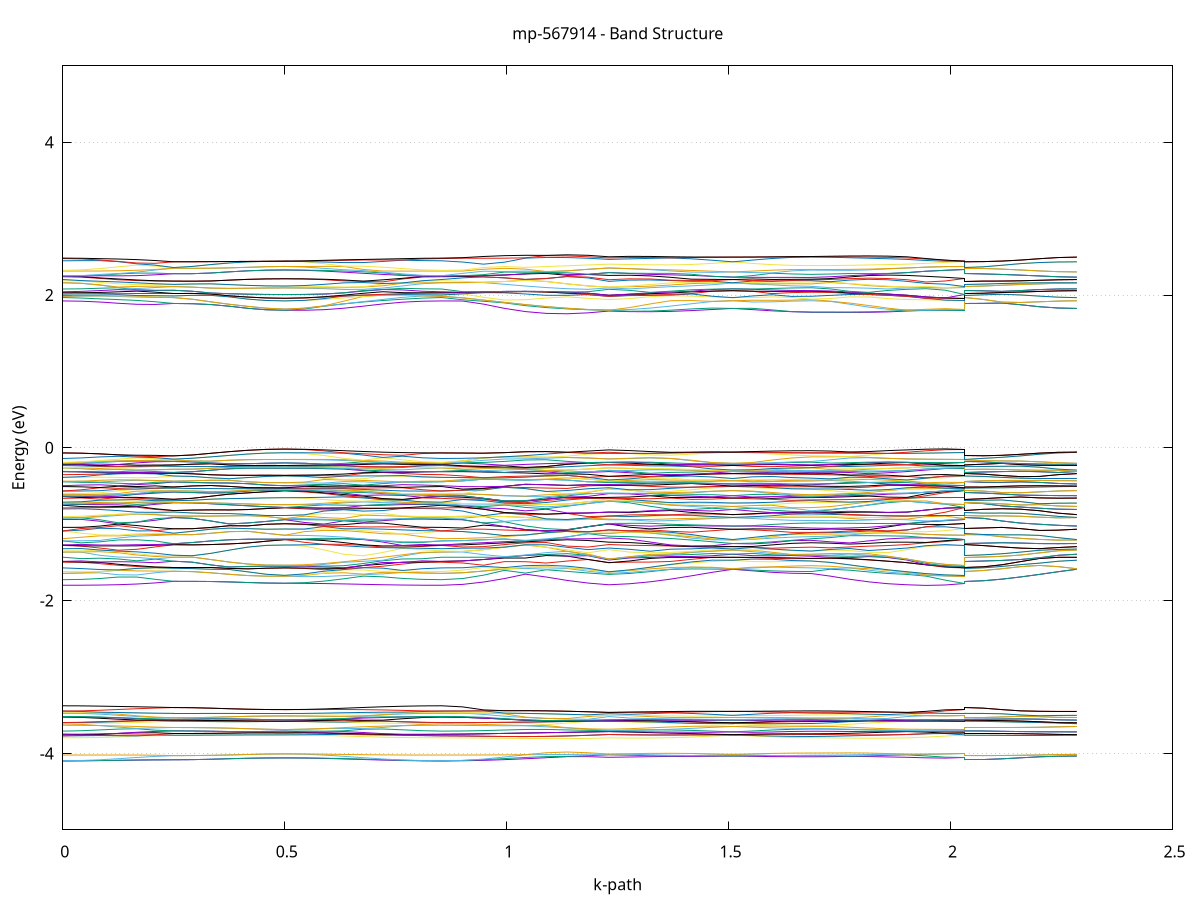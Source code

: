 set title 'mp-567914 - Band Structure'
set xlabel 'k-path'
set ylabel 'Energy (eV)'
set grid y
set yrange [-5:5]
set terminal png size 800,600
set output 'mp-567914_bands_gnuplot.png'
plot '-' using 1:2 with lines notitle, '-' using 1:2 with lines notitle, '-' using 1:2 with lines notitle, '-' using 1:2 with lines notitle, '-' using 1:2 with lines notitle, '-' using 1:2 with lines notitle, '-' using 1:2 with lines notitle, '-' using 1:2 with lines notitle, '-' using 1:2 with lines notitle, '-' using 1:2 with lines notitle, '-' using 1:2 with lines notitle, '-' using 1:2 with lines notitle, '-' using 1:2 with lines notitle, '-' using 1:2 with lines notitle, '-' using 1:2 with lines notitle, '-' using 1:2 with lines notitle, '-' using 1:2 with lines notitle, '-' using 1:2 with lines notitle, '-' using 1:2 with lines notitle, '-' using 1:2 with lines notitle, '-' using 1:2 with lines notitle, '-' using 1:2 with lines notitle, '-' using 1:2 with lines notitle, '-' using 1:2 with lines notitle, '-' using 1:2 with lines notitle, '-' using 1:2 with lines notitle, '-' using 1:2 with lines notitle, '-' using 1:2 with lines notitle, '-' using 1:2 with lines notitle, '-' using 1:2 with lines notitle, '-' using 1:2 with lines notitle, '-' using 1:2 with lines notitle, '-' using 1:2 with lines notitle, '-' using 1:2 with lines notitle, '-' using 1:2 with lines notitle, '-' using 1:2 with lines notitle, '-' using 1:2 with lines notitle, '-' using 1:2 with lines notitle, '-' using 1:2 with lines notitle, '-' using 1:2 with lines notitle, '-' using 1:2 with lines notitle, '-' using 1:2 with lines notitle, '-' using 1:2 with lines notitle, '-' using 1:2 with lines notitle, '-' using 1:2 with lines notitle, '-' using 1:2 with lines notitle, '-' using 1:2 with lines notitle, '-' using 1:2 with lines notitle, '-' using 1:2 with lines notitle, '-' using 1:2 with lines notitle, '-' using 1:2 with lines notitle, '-' using 1:2 with lines notitle, '-' using 1:2 with lines notitle, '-' using 1:2 with lines notitle, '-' using 1:2 with lines notitle, '-' using 1:2 with lines notitle, '-' using 1:2 with lines notitle, '-' using 1:2 with lines notitle, '-' using 1:2 with lines notitle, '-' using 1:2 with lines notitle, '-' using 1:2 with lines notitle, '-' using 1:2 with lines notitle, '-' using 1:2 with lines notitle, '-' using 1:2 with lines notitle, '-' using 1:2 with lines notitle, '-' using 1:2 with lines notitle, '-' using 1:2 with lines notitle, '-' using 1:2 with lines notitle, '-' using 1:2 with lines notitle, '-' using 1:2 with lines notitle, '-' using 1:2 with lines notitle, '-' using 1:2 with lines notitle, '-' using 1:2 with lines notitle, '-' using 1:2 with lines notitle, '-' using 1:2 with lines notitle, '-' using 1:2 with lines notitle, '-' using 1:2 with lines notitle, '-' using 1:2 with lines notitle, '-' using 1:2 with lines notitle, '-' using 1:2 with lines notitle, '-' using 1:2 with lines notitle, '-' using 1:2 with lines notitle, '-' using 1:2 with lines notitle, '-' using 1:2 with lines notitle, '-' using 1:2 with lines notitle, '-' using 1:2 with lines notitle, '-' using 1:2 with lines notitle, '-' using 1:2 with lines notitle, '-' using 1:2 with lines notitle, '-' using 1:2 with lines notitle, '-' using 1:2 with lines notitle, '-' using 1:2 with lines notitle, '-' using 1:2 with lines notitle, '-' using 1:2 with lines notitle, '-' using 1:2 with lines notitle, '-' using 1:2 with lines notitle, '-' using 1:2 with lines notitle, '-' using 1:2 with lines notitle, '-' using 1:2 with lines notitle, '-' using 1:2 with lines notitle, '-' using 1:2 with lines notitle, '-' using 1:2 with lines notitle, '-' using 1:2 with lines notitle, '-' using 1:2 with lines notitle, '-' using 1:2 with lines notitle, '-' using 1:2 with lines notitle, '-' using 1:2 with lines notitle, '-' using 1:2 with lines notitle, '-' using 1:2 with lines notitle, '-' using 1:2 with lines notitle, '-' using 1:2 with lines notitle, '-' using 1:2 with lines notitle, '-' using 1:2 with lines notitle, '-' using 1:2 with lines notitle, '-' using 1:2 with lines notitle, '-' using 1:2 with lines notitle, '-' using 1:2 with lines notitle, '-' using 1:2 with lines notitle, '-' using 1:2 with lines notitle, '-' using 1:2 with lines notitle, '-' using 1:2 with lines notitle, '-' using 1:2 with lines notitle, '-' using 1:2 with lines notitle, '-' using 1:2 with lines notitle, '-' using 1:2 with lines notitle, '-' using 1:2 with lines notitle, '-' using 1:2 with lines notitle, '-' using 1:2 with lines notitle, '-' using 1:2 with lines notitle, '-' using 1:2 with lines notitle, '-' using 1:2 with lines notitle, '-' using 1:2 with lines notitle, '-' using 1:2 with lines notitle, '-' using 1:2 with lines notitle, '-' using 1:2 with lines notitle, '-' using 1:2 with lines notitle, '-' using 1:2 with lines notitle, '-' using 1:2 with lines notitle, '-' using 1:2 with lines notitle, '-' using 1:2 with lines notitle, '-' using 1:2 with lines notitle, '-' using 1:2 with lines notitle, '-' using 1:2 with lines notitle, '-' using 1:2 with lines notitle, '-' using 1:2 with lines notitle, '-' using 1:2 with lines notitle, '-' using 1:2 with lines notitle, '-' using 1:2 with lines notitle, '-' using 1:2 with lines notitle, '-' using 1:2 with lines notitle, '-' using 1:2 with lines notitle, '-' using 1:2 with lines notitle, '-' using 1:2 with lines notitle, '-' using 1:2 with lines notitle, '-' using 1:2 with lines notitle, '-' using 1:2 with lines notitle, '-' using 1:2 with lines notitle, '-' using 1:2 with lines notitle, '-' using 1:2 with lines notitle, '-' using 1:2 with lines notitle, '-' using 1:2 with lines notitle, '-' using 1:2 with lines notitle, '-' using 1:2 with lines notitle, '-' using 1:2 with lines notitle, '-' using 1:2 with lines notitle, '-' using 1:2 with lines notitle, '-' using 1:2 with lines notitle, '-' using 1:2 with lines notitle, '-' using 1:2 with lines notitle, '-' using 1:2 with lines notitle, '-' using 1:2 with lines notitle, '-' using 1:2 with lines notitle, '-' using 1:2 with lines notitle, '-' using 1:2 with lines notitle, '-' using 1:2 with lines notitle, '-' using 1:2 with lines notitle, '-' using 1:2 with lines notitle, '-' using 1:2 with lines notitle, '-' using 1:2 with lines notitle, '-' using 1:2 with lines notitle, '-' using 1:2 with lines notitle, '-' using 1:2 with lines notitle, '-' using 1:2 with lines notitle, '-' using 1:2 with lines notitle, '-' using 1:2 with lines notitle, '-' using 1:2 with lines notitle, '-' using 1:2 with lines notitle, '-' using 1:2 with lines notitle, '-' using 1:2 with lines notitle, '-' using 1:2 with lines notitle, '-' using 1:2 with lines notitle, '-' using 1:2 with lines notitle, '-' using 1:2 with lines notitle, '-' using 1:2 with lines notitle, '-' using 1:2 with lines notitle, '-' using 1:2 with lines notitle, '-' using 1:2 with lines notitle, '-' using 1:2 with lines notitle, '-' using 1:2 with lines notitle, '-' using 1:2 with lines notitle, '-' using 1:2 with lines notitle, '-' using 1:2 with lines notitle, '-' using 1:2 with lines notitle, '-' using 1:2 with lines notitle, '-' using 1:2 with lines notitle, '-' using 1:2 with lines notitle, '-' using 1:2 with lines notitle, '-' using 1:2 with lines notitle, '-' using 1:2 with lines notitle, '-' using 1:2 with lines notitle, '-' using 1:2 with lines notitle, '-' using 1:2 with lines notitle, '-' using 1:2 with lines notitle, '-' using 1:2 with lines notitle, '-' using 1:2 with lines notitle, '-' using 1:2 with lines notitle, '-' using 1:2 with lines notitle, '-' using 1:2 with lines notitle, '-' using 1:2 with lines notitle, '-' using 1:2 with lines notitle, '-' using 1:2 with lines notitle, '-' using 1:2 with lines notitle, '-' using 1:2 with lines notitle, '-' using 1:2 with lines notitle, '-' using 1:2 with lines notitle, '-' using 1:2 with lines notitle, '-' using 1:2 with lines notitle, '-' using 1:2 with lines notitle, '-' using 1:2 with lines notitle, '-' using 1:2 with lines notitle, '-' using 1:2 with lines notitle, '-' using 1:2 with lines notitle, '-' using 1:2 with lines notitle, '-' using 1:2 with lines notitle, '-' using 1:2 with lines notitle, '-' using 1:2 with lines notitle, '-' using 1:2 with lines notitle, '-' using 1:2 with lines notitle, '-' using 1:2 with lines notitle, '-' using 1:2 with lines notitle, '-' using 1:2 with lines notitle, '-' using 1:2 with lines notitle, '-' using 1:2 with lines notitle, '-' using 1:2 with lines notitle, '-' using 1:2 with lines notitle, '-' using 1:2 with lines notitle, '-' using 1:2 with lines notitle, '-' using 1:2 with lines notitle, '-' using 1:2 with lines notitle, '-' using 1:2 with lines notitle, '-' using 1:2 with lines notitle, '-' using 1:2 with lines notitle, '-' using 1:2 with lines notitle, '-' using 1:2 with lines notitle, '-' using 1:2 with lines notitle, '-' using 1:2 with lines notitle
0.000000 -13.090166
0.041677 -13.089266
0.083355 -13.086466
0.125032 -13.081966
0.166710 -13.076066
0.208387 -13.069066
0.250064 -13.061466
0.250064 -13.061466
0.291742 -13.061266
0.333419 -13.060566
0.375097 -13.059766
0.416774 -13.058866
0.458451 -13.058166
0.500129 -13.057966
0.500129 -13.057966
0.544334 -13.059366
0.588540 -13.063366
0.632746 -13.068966
0.676951 -13.075266
0.721157 -13.081266
0.765362 -13.086066
0.809568 -13.089166
0.853773 -13.090166
0.853773 -13.090166
0.900855 -13.088866
0.947936 -13.085166
0.995018 -13.079466
1.042099 -13.072566
1.089181 -13.065666
1.136262 -13.059966
1.183343 -13.056366
1.230425 -13.057066
1.230425 -13.057066
1.276909 -13.056166
1.323393 -13.056366
1.369877 -13.057166
1.416362 -13.057466
1.462846 -13.056966
1.509330 -13.055466
1.509330 -13.055466
1.553536 -13.057466
1.597741 -13.059266
1.641947 -13.060466
1.686152 -13.060866
1.686152 -13.060866
1.729290 -13.060366
1.772428 -13.059166
1.815566 -13.057466
1.858704 -13.056266
1.901842 -13.057066
1.901842 -13.057066
1.945049 -13.058366
1.988257 -13.058666
2.031464 -13.057966
2.031464 -13.061466
2.073653 -13.061066
2.115843 -13.059966
2.158032 -13.058566
2.200222 -13.056966
2.242411 -13.055866
2.284601 -13.055466
e
0.000000 -13.031066
0.041677 -13.032166
0.083355 -13.035266
0.125032 -13.040166
0.166710 -13.046466
0.208387 -13.053766
0.250064 -13.061466
0.250064 -13.061466
0.291742 -13.061266
0.333419 -13.060566
0.375097 -13.059766
0.416774 -13.058866
0.458451 -13.058166
0.500129 -13.057966
0.500129 -13.057966
0.544334 -13.057066
0.588540 -13.054466
0.632746 -13.050466
0.676951 -13.045466
0.721157 -13.040266
0.765362 -13.035566
0.809568 -13.032266
0.853773 -13.031066
0.853773 -13.031066
0.900855 -13.031866
0.947936 -13.034066
0.995018 -13.037466
1.042099 -13.041666
1.089181 -13.046266
1.136262 -13.050666
1.183343 -13.054366
1.230425 -13.055066
1.230425 -13.055066
1.276909 -13.055466
1.323393 -13.055266
1.369877 -13.054466
1.416362 -13.053966
1.462846 -13.054166
1.509330 -13.055466
1.509330 -13.055466
1.553536 -13.053366
1.597741 -13.051766
1.641947 -13.050566
1.686152 -13.050266
1.686152 -13.050266
1.729290 -13.050666
1.772428 -13.051966
1.815566 -13.053666
1.858704 -13.055166
1.901842 -13.055066
1.901842 -13.055066
1.945049 -13.055466
1.988257 -13.056666
2.031464 -13.057966
2.031464 -13.061466
2.073653 -13.061066
2.115843 -13.059966
2.158032 -13.058466
2.200222 -13.056966
2.242411 -13.055866
2.284601 -13.055466
e
0.000000 -12.853266
0.041677 -12.853066
0.083355 -12.852266
0.125032 -12.851066
0.166710 -12.849466
0.208387 -12.847666
0.250064 -12.845766
0.250064 -12.845766
0.291742 -12.846566
0.333419 -12.849166
0.375097 -12.852466
0.416774 -12.855466
0.458451 -12.857566
0.500129 -12.858266
0.500129 -12.858266
0.544334 -12.858066
0.588540 -12.857566
0.632746 -12.856766
0.676951 -12.855766
0.721157 -12.854866
0.765362 -12.854066
0.809568 -12.853466
0.853773 -12.853266
0.853773 -12.853266
0.900855 -12.852866
0.947936 -12.851766
0.995018 -12.853866
1.042099 -12.860766
1.089181 -12.866566
1.136262 -12.869966
1.183343 -12.869766
1.230425 -12.865866
1.230425 -12.865866
1.276909 -12.868166
1.323393 -12.869866
1.369877 -12.870766
1.416362 -12.870466
1.462846 -12.868966
1.509330 -12.866466
1.509330 -12.866466
1.553536 -12.869066
1.597741 -12.870666
1.641947 -12.871566
1.686152 -12.871766
1.686152 -12.871766
1.729290 -12.871666
1.772428 -12.871366
1.815566 -12.870366
1.858704 -12.868466
1.901842 -12.865866
1.901842 -12.865866
1.945049 -12.859666
1.988257 -12.857866
2.031464 -12.858266
2.031464 -12.845766
2.073653 -12.848466
2.115843 -12.853366
2.158032 -12.858366
2.200222 -12.862666
2.242411 -12.865466
2.284601 -12.866466
e
0.000000 -12.853266
0.041677 -12.852866
0.083355 -12.851466
0.125032 -12.849266
0.166710 -12.846366
0.208387 -12.843766
0.250064 -12.845766
0.250064 -12.845766
0.291742 -12.846566
0.333419 -12.849166
0.375097 -12.852466
0.416774 -12.855466
0.458451 -12.857566
0.500129 -12.858266
0.500129 -12.858266
0.544334 -12.856866
0.588540 -12.852966
0.632746 -12.847866
0.676951 -12.845866
0.721157 -12.847466
0.765362 -12.849966
0.809568 -12.852366
0.853773 -12.853266
0.853773 -12.853266
0.900855 -12.852866
0.947936 -12.851766
0.995018 -12.850366
1.042099 -12.849066
1.089181 -12.848966
1.136262 -12.850266
1.183343 -12.852466
1.230425 -12.854866
1.230425 -12.854866
1.276909 -12.853766
1.323393 -12.853366
1.369877 -12.854666
1.416362 -12.858166
1.462846 -12.862566
1.509330 -12.866266
1.509330 -12.866266
1.553536 -12.862666
1.597741 -12.858366
1.641947 -12.853466
1.686152 -12.848966
1.686152 -12.848966
1.729290 -12.849466
1.772428 -12.850566
1.815566 -12.851966
1.858704 -12.853466
1.901842 -12.854866
1.901842 -12.854866
1.945049 -12.856666
1.988257 -12.857866
2.031464 -12.858266
2.031464 -12.845766
2.073653 -12.848266
2.115843 -12.853066
2.158032 -12.858066
2.200222 -12.862366
2.242411 -12.865266
2.284601 -12.866266
e
0.000000 -12.841766
0.041677 -12.841466
0.083355 -12.840666
0.125032 -12.840166
0.166710 -12.841866
0.208387 -12.842866
0.250064 -12.839166
0.250064 -12.839166
0.291742 -12.840666
0.333419 -12.842366
0.375097 -12.843166
0.416774 -12.843766
0.458451 -12.844066
0.500129 -12.844166
0.500129 -12.844166
0.544334 -12.844266
0.588540 -12.844566
0.632746 -12.845066
0.676951 -12.843266
0.721157 -12.840566
0.765362 -12.840166
0.809568 -12.841466
0.853773 -12.841766
0.853773 -12.841766
0.900855 -12.843366
0.947936 -12.847666
0.995018 -12.850366
1.042099 -12.849066
1.089181 -12.848966
1.136262 -12.850266
1.183343 -12.852466
1.230425 -12.854866
1.230425 -12.854866
1.276909 -12.852666
1.323393 -12.848766
1.369877 -12.844366
1.416362 -12.840666
1.462846 -12.838066
1.509330 -12.836466
1.509330 -12.836466
1.553536 -12.838266
1.597741 -12.840866
1.641947 -12.844366
1.686152 -12.848366
1.686152 -12.848366
1.729290 -12.848166
1.772428 -12.848466
1.815566 -12.850266
1.858704 -12.852866
1.901842 -12.854866
1.901842 -12.854866
1.945049 -12.856666
1.988257 -12.851966
2.031464 -12.844166
2.031464 -12.839166
2.073653 -12.838166
2.115843 -12.837266
2.158032 -12.836866
2.200222 -12.836666
2.242411 -12.836466
2.284601 -12.836466
e
0.000000 -12.837666
0.041677 -12.837966
0.083355 -12.838766
0.125032 -12.839266
0.166710 -12.837466
0.208387 -12.835466
0.250064 -12.839166
0.250064 -12.839166
0.291742 -12.840666
0.333419 -12.842366
0.375097 -12.843166
0.416774 -12.843766
0.458451 -12.844066
0.500129 -12.844166
0.500129 -12.844166
0.544334 -12.843866
0.588540 -12.842866
0.632746 -12.840966
0.676951 -12.837766
0.721157 -12.837366
0.765362 -12.838966
0.809568 -12.837966
0.853773 -12.837666
0.853773 -12.837666
0.900855 -12.837066
0.947936 -12.835366
0.995018 -12.832966
1.042099 -12.830266
1.089181 -12.829466
1.136262 -12.828366
1.183343 -12.826266
1.230425 -12.827866
1.230425 -12.827866
1.276909 -12.827766
1.323393 -12.830366
1.369877 -12.832866
1.416362 -12.834366
1.462846 -12.835266
1.509330 -12.836466
1.509330 -12.836466
1.553536 -12.835166
1.597741 -12.833966
1.641947 -12.832766
1.686152 -12.831966
1.686152 -12.831966
1.729290 -12.831966
1.772428 -12.831466
1.815566 -12.829666
1.858704 -12.827466
1.901842 -12.827866
1.901842 -12.827866
1.945049 -12.831566
1.988257 -12.837166
2.031464 -12.844166
2.031464 -12.839166
2.073653 -12.838166
2.115843 -12.837266
2.158032 -12.836866
2.200222 -12.836666
2.242411 -12.836466
2.284601 -12.836466
e
0.000000 -12.824466
0.041677 -12.824966
0.083355 -12.826466
0.125032 -12.828766
0.166710 -12.831866
0.208387 -12.835266
0.250064 -12.833066
0.250064 -12.833066
0.291742 -12.831066
0.333419 -12.827666
0.375097 -12.824666
0.416774 -12.822366
0.458451 -12.820866
0.500129 -12.820366
0.500129 -12.820366
0.544334 -12.821366
0.588540 -12.824066
0.632746 -12.828166
0.676951 -12.832966
0.721157 -12.832866
0.765362 -12.828466
0.809568 -12.825466
0.853773 -12.824466
0.853773 -12.824466
0.900855 -12.824866
0.947936 -12.826066
0.995018 -12.827766
1.042099 -12.829166
1.089181 -12.829466
1.136262 -12.828366
1.183343 -12.826166
1.230425 -12.823866
1.230425 -12.823866
1.276909 -12.824966
1.323393 -12.825966
1.369877 -12.826466
1.416362 -12.825966
1.462846 -12.824666
1.509330 -12.823466
1.509330 -12.823466
1.553536 -12.824666
1.597741 -12.826466
1.641947 -12.828366
1.686152 -12.829466
1.686152 -12.829466
1.729290 -12.829066
1.772428 -12.827966
1.815566 -12.826566
1.858704 -12.825166
1.901842 -12.823866
1.901842 -12.823866
1.945049 -12.822066
1.988257 -12.820866
2.031464 -12.820366
2.031464 -12.833066
2.073653 -12.832066
2.115843 -12.829666
2.158032 -12.827066
2.200222 -12.825066
2.242411 -12.823866
2.284601 -12.823466
e
0.000000 -12.824466
0.041677 -12.824666
0.083355 -12.825566
0.125032 -12.826866
0.166710 -12.828666
0.208387 -12.830766
0.250064 -12.833066
0.250064 -12.833066
0.291742 -12.831066
0.333419 -12.827666
0.375097 -12.824666
0.416774 -12.822366
0.458451 -12.820866
0.500129 -12.820366
0.500129 -12.820366
0.544334 -12.820566
0.588540 -12.820966
0.632746 -12.821666
0.676951 -12.822466
0.721157 -12.823166
0.765362 -12.823866
0.809568 -12.824266
0.853773 -12.824466
0.853773 -12.824466
0.900855 -12.824866
0.947936 -12.826066
0.995018 -12.827766
1.042099 -12.829166
1.089181 -12.827666
1.136262 -12.826066
1.183343 -12.825866
1.230425 -12.823866
1.230425 -12.823866
1.276909 -12.824266
1.323393 -12.823366
1.369877 -12.822466
1.416362 -12.822266
1.462846 -12.822566
1.509330 -12.823166
1.509330 -12.823166
1.553536 -12.822466
1.597741 -12.821966
1.641947 -12.821766
1.686152 -12.821666
1.686152 -12.821666
1.729290 -12.821866
1.772428 -12.822466
1.815566 -12.823366
1.858704 -12.824466
1.901842 -12.823866
1.901842 -12.823866
1.945049 -12.821966
1.988257 -12.820866
2.031464 -12.820366
2.031464 -12.833066
2.073653 -12.831866
2.115843 -12.829366
2.158032 -12.826766
2.200222 -12.824766
2.242411 -12.823566
2.284601 -12.823166
e
0.000000 -11.459566
0.041677 -11.458866
0.083355 -11.456666
0.125032 -11.453166
0.166710 -11.448766
0.208387 -11.443866
0.250064 -11.439066
0.250064 -11.439066
0.291742 -11.439066
0.333419 -11.439166
0.375097 -11.439266
0.416774 -11.438866
0.458451 -11.438266
0.500129 -11.437866
0.500129 -11.437866
0.544334 -11.438966
0.588540 -11.441566
0.632746 -11.444766
0.676951 -11.448666
0.721157 -11.452766
0.765362 -11.456366
0.809568 -11.458766
0.853773 -11.459566
0.853773 -11.459566
0.900855 -11.457466
0.947936 -11.451666
0.995018 -11.452466
1.042099 -11.457466
1.089181 -11.459166
1.136262 -11.457366
1.183343 -11.452266
1.230425 -11.444066
1.230425 -11.444066
1.276909 -11.448966
1.323393 -11.453466
1.369877 -11.456066
1.416362 -11.455966
1.462846 -11.452966
1.509330 -11.447866
1.509330 -11.447866
1.553536 -11.453666
1.597741 -11.458566
1.641947 -11.461766
1.686152 -11.462866
1.686152 -11.462866
1.729290 -11.461866
1.772428 -11.458966
1.815566 -11.454566
1.858704 -11.449466
1.901842 -11.444066
1.901842 -11.444066
1.945049 -11.440066
1.988257 -11.439566
2.031464 -11.437866
2.031464 -11.439066
2.073653 -11.438466
2.115843 -11.438466
2.158032 -11.441466
2.200222 -11.444766
2.242411 -11.447066
2.284601 -11.447866
e
0.000000 -11.442566
0.041677 -11.442466
0.083355 -11.441866
0.125032 -11.440466
0.166710 -11.438166
0.208387 -11.436466
0.250064 -11.439066
0.250064 -11.439066
0.291742 -11.439066
0.333419 -11.439166
0.375097 -11.439266
0.416774 -11.438866
0.458451 -11.438166
0.500129 -11.437866
0.500129 -11.437866
0.544334 -11.437466
0.588540 -11.436266
0.632746 -11.436266
0.676951 -11.438966
0.721157 -11.440966
0.765362 -11.442066
0.809568 -11.442466
0.853773 -11.442566
0.853773 -11.442566
0.900855 -11.442366
0.947936 -11.444866
0.995018 -11.443366
1.042099 -11.439766
1.089181 -11.437966
1.136262 -11.435966
1.183343 -11.437066
1.230425 -11.438966
1.230425 -11.438966
1.276909 -11.439066
1.323393 -11.439166
1.369877 -11.439166
1.416362 -11.441566
1.462846 -11.443666
1.509330 -11.447766
1.509330 -11.447766
1.553536 -11.443966
1.597741 -11.442166
1.641947 -11.439666
1.686152 -11.437766
1.686152 -11.437766
1.729290 -11.437466
1.772428 -11.437966
1.815566 -11.438966
1.858704 -11.438866
1.901842 -11.438966
1.901842 -11.438966
1.945049 -11.433866
1.988257 -11.435166
2.031464 -11.437866
2.031464 -11.439066
2.073653 -11.438466
2.115843 -11.438366
2.158032 -11.441466
2.200222 -11.444766
2.242411 -11.446966
2.284601 -11.447766
e
0.000000 -11.442566
0.041677 -11.441866
0.083355 -11.439966
0.125032 -11.437166
0.166710 -11.434366
0.208387 -11.432366
0.250064 -11.431666
0.250064 -11.431666
0.291742 -11.433066
0.333419 -11.434166
0.375097 -11.433666
0.416774 -11.432466
0.458451 -11.431066
0.500129 -11.430466
0.500129 -11.430466
0.544334 -11.431366
0.588540 -11.433466
0.632746 -11.435066
0.676951 -11.435666
0.721157 -11.436566
0.765362 -11.439466
0.809568 -11.441766
0.853773 -11.442566
0.853773 -11.442566
0.900855 -11.442366
0.947936 -11.441966
0.995018 -11.441066
1.042099 -11.439666
1.089181 -11.437966
1.136262 -11.435966
1.183343 -11.434066
1.230425 -11.432466
1.230425 -11.432466
1.276909 -11.433966
1.323393 -11.436466
1.369877 -11.439066
1.416362 -11.439566
1.462846 -11.440466
1.509330 -11.440866
1.509330 -11.440866
1.553536 -11.438966
1.597741 -11.435566
1.641947 -11.432566
1.686152 -11.433266
1.686152 -11.433266
1.729290 -11.435666
1.772428 -11.436366
1.815566 -11.434966
1.858704 -11.433566
1.901842 -11.432466
1.901842 -11.432466
1.945049 -11.431766
1.988257 -11.430766
2.031464 -11.430466
2.031464 -11.431666
2.073653 -11.432866
2.115843 -11.434666
2.158032 -11.435866
2.200222 -11.438266
2.242411 -11.440166
2.284601 -11.440866
e
0.000000 -11.432266
0.041677 -11.432666
0.083355 -11.433366
0.125032 -11.433666
0.166710 -11.433266
0.208387 -11.432266
0.250064 -11.431666
0.250064 -11.431666
0.291742 -11.433066
0.333419 -11.434166
0.375097 -11.433666
0.416774 -11.432466
0.458451 -11.431066
0.500129 -11.430466
0.500129 -11.430466
0.544334 -11.431166
0.588540 -11.432966
0.632746 -11.434866
0.676951 -11.434666
0.721157 -11.435066
0.765362 -11.433866
0.809568 -11.432766
0.853773 -11.432266
0.853773 -11.432266
0.900855 -11.436566
0.947936 -11.441966
0.995018 -11.441066
1.042099 -11.434666
1.089181 -11.431066
1.136262 -11.434266
1.183343 -11.434066
1.230425 -11.432466
1.230425 -11.432466
1.276909 -11.430766
1.323393 -11.427266
1.369877 -11.425066
1.416362 -11.430766
1.462846 -11.437666
1.509330 -11.440766
1.509330 -11.440766
1.553536 -11.438866
1.597741 -11.434366
1.641947 -11.432366
1.686152 -11.430966
1.686152 -11.430966
1.729290 -11.428866
1.772428 -11.428266
1.815566 -11.429766
1.858704 -11.431766
1.901842 -11.432466
1.901842 -11.432466
1.945049 -11.431366
1.988257 -11.430766
2.031464 -11.430466
2.031464 -11.431666
2.073653 -11.432866
2.115843 -11.434566
2.158032 -11.435866
2.200222 -11.438166
2.242411 -11.440066
2.284601 -11.440766
e
0.000000 -11.421366
0.041677 -11.421566
0.083355 -11.422266
0.125032 -11.424066
0.166710 -11.426766
0.208387 -11.428566
0.250064 -11.425266
0.250064 -11.425266
0.291742 -11.422566
0.333419 -11.417866
0.375097 -11.413466
0.416774 -11.410466
0.458451 -11.409666
0.500129 -11.409966
0.500129 -11.409966
0.544334 -11.410466
0.588540 -11.412966
0.632746 -11.417166
0.676951 -11.420766
0.721157 -11.422166
0.765362 -11.421966
0.809568 -11.421466
0.853773 -11.421366
0.853773 -11.421366
0.900855 -11.421566
0.947936 -11.422666
0.995018 -11.424866
1.042099 -11.427766
1.089181 -11.427766
1.136262 -11.424366
1.183343 -11.425066
1.230425 -11.428166
1.230425 -11.428166
1.276909 -11.426066
1.323393 -11.424166
1.369877 -11.424066
1.416362 -11.421066
1.462846 -11.418266
1.509330 -11.415966
1.509330 -11.415966
1.553536 -11.418166
1.597741 -11.420666
1.641947 -11.421866
1.686152 -11.421766
1.686152 -11.421766
1.729290 -11.421666
1.772428 -11.421566
1.815566 -11.423266
1.858704 -11.425866
1.901842 -11.428166
1.901842 -11.428166
1.945049 -11.431366
1.988257 -11.422266
2.031464 -11.409966
2.031464 -11.425266
2.073653 -11.425866
2.115843 -11.426866
2.158032 -11.425366
2.200222 -11.421266
2.242411 -11.417466
2.284601 -11.415966
e
0.000000 -11.389466
0.041677 -11.391466
0.083355 -11.396666
0.125032 -11.403766
0.166710 -11.411566
0.208387 -11.418966
0.250064 -11.425266
0.250064 -11.425266
0.291742 -11.422566
0.333419 -11.417866
0.375097 -11.413466
0.416774 -11.410466
0.458451 -11.409666
0.500129 -11.409966
0.500129 -11.409966
0.544334 -11.408566
0.588540 -11.405366
0.632746 -11.401566
0.676951 -11.398166
0.721157 -11.395266
0.765362 -11.392566
0.809568 -11.390366
0.853773 -11.389466
0.853773 -11.389466
0.900855 -11.389866
0.947936 -11.390866
0.995018 -11.392466
1.042099 -11.394666
1.089181 -11.397166
1.136262 -11.399566
1.183343 -11.401466
1.230425 -11.402966
1.230425 -11.402966
1.276909 -11.404166
1.323393 -11.408666
1.369877 -11.413266
1.416362 -11.414566
1.462846 -11.414766
1.509330 -11.415866
1.509330 -11.415866
1.553536 -11.414166
1.597741 -11.412566
1.641947 -11.410966
1.686152 -11.409966
1.686152 -11.409966
1.729290 -11.410066
1.772428 -11.409366
1.815566 -11.406466
1.858704 -11.403566
1.901842 -11.402966
1.901842 -11.402966
1.945049 -11.403666
1.988257 -11.404066
2.031464 -11.409966
2.031464 -11.425266
2.073653 -11.425866
2.115843 -11.426866
2.158032 -11.425266
2.200222 -11.421266
2.242411 -11.417466
2.284601 -11.415866
e
0.000000 -11.389466
0.041677 -11.388866
0.083355 -11.387566
0.125032 -11.387066
0.166710 -11.390266
0.208387 -11.392366
0.250064 -11.392266
0.250064 -11.392266
0.291742 -11.393066
0.333419 -11.395266
0.375097 -11.398466
0.416774 -11.401766
0.458451 -11.403766
0.500129 -11.404166
0.500129 -11.404166
0.544334 -11.403966
0.588540 -11.402166
0.632746 -11.399466
0.676951 -11.396466
0.721157 -11.393666
0.765362 -11.391366
0.809568 -11.389966
0.853773 -11.389466
0.853773 -11.389466
0.900855 -11.389766
0.947936 -11.390866
0.995018 -11.392466
1.042099 -11.394666
1.089181 -11.397166
1.136262 -11.399566
1.183343 -11.401466
1.230425 -11.402966
1.230425 -11.402966
1.276909 -11.402366
1.323393 -11.401266
1.369877 -11.399166
1.416362 -11.396166
1.462846 -11.393466
1.509330 -11.391866
1.509330 -11.391866
1.553536 -11.393366
1.597741 -11.395866
1.641947 -11.398866
1.686152 -11.400566
1.686152 -11.400566
1.729290 -11.400666
1.772428 -11.400966
1.815566 -11.401466
1.858704 -11.402266
1.901842 -11.402966
1.901842 -11.402966
1.945049 -11.403666
1.988257 -11.404066
2.031464 -11.404166
2.031464 -11.392266
2.073653 -11.392366
2.115843 -11.392166
2.158032 -11.391666
2.200222 -11.391466
2.242411 -11.391666
2.284601 -11.391866
e
0.000000 -11.379966
0.041677 -11.380866
0.083355 -11.383366
0.125032 -11.386866
0.166710 -11.388266
0.208387 -11.390366
0.250064 -11.392266
0.250064 -11.392266
0.291742 -11.393066
0.333419 -11.395266
0.375097 -11.398466
0.416774 -11.401766
0.458451 -11.403766
0.500129 -11.404166
0.500129 -11.404166
0.544334 -11.403566
0.588540 -11.401966
0.632746 -11.398466
0.676951 -11.393566
0.721157 -11.388466
0.765362 -11.384066
0.809568 -11.380966
0.853773 -11.379966
0.853773 -11.379966
0.900855 -11.380666
0.947936 -11.382766
0.995018 -11.385666
1.042099 -11.388966
1.089181 -11.391466
1.136262 -11.392066
1.183343 -11.390866
1.230425 -11.389866
1.230425 -11.389866
1.276909 -11.389766
1.323393 -11.389366
1.369877 -11.389266
1.416362 -11.389666
1.462846 -11.390666
1.509330 -11.391766
1.509330 -11.391766
1.553536 -11.390866
1.597741 -11.390166
1.641947 -11.389766
1.686152 -11.389566
1.686152 -11.389566
1.729290 -11.389566
1.772428 -11.389666
1.815566 -11.389866
1.858704 -11.389966
1.901842 -11.389866
1.901842 -11.389866
1.945049 -11.391866
1.988257 -11.398866
2.031464 -11.404166
2.031464 -11.392266
2.073653 -11.392366
2.115843 -11.392166
2.158032 -11.391666
2.200222 -11.391366
2.242411 -11.391566
2.284601 -11.391766
e
0.000000 -11.371766
0.041677 -11.371266
0.083355 -11.369866
0.125032 -11.367366
0.166710 -11.363766
0.208387 -11.358966
0.250064 -11.353466
0.250064 -11.353466
0.291742 -11.352766
0.333419 -11.350866
0.375097 -11.347766
0.416774 -11.344266
0.458451 -11.341466
0.500129 -11.340366
0.500129 -11.340366
0.544334 -11.342666
0.588540 -11.348266
0.632746 -11.354866
0.676951 -11.360966
0.721157 -11.365966
0.765362 -11.369366
0.809568 -11.371166
0.853773 -11.371766
0.853773 -11.371766
0.900855 -11.370766
0.947936 -11.368366
0.995018 -11.364366
1.042099 -11.359066
1.089181 -11.352366
1.136262 -11.344566
1.183343 -11.335766
1.230425 -11.330466
1.230425 -11.330466
1.276909 -11.329366
1.323393 -11.329766
1.369877 -11.327766
1.416362 -11.323566
1.462846 -11.317666
1.509330 -11.310866
1.509330 -11.310866
1.553536 -11.318666
1.597741 -11.325766
1.641947 -11.330666
1.686152 -11.332266
1.686152 -11.332266
1.729290 -11.332666
1.772428 -11.333166
1.815566 -11.332666
1.858704 -11.330466
1.901842 -11.330466
1.901842 -11.330466
1.945049 -11.339466
1.988257 -11.342866
2.031464 -11.340366
2.031464 -11.353466
2.073653 -11.349966
2.115843 -11.340866
2.158032 -11.328966
2.200222 -11.317466
2.242411 -11.311566
2.284601 -11.310866
e
0.000000 -11.371566
0.041677 -11.369166
0.083355 -11.362266
0.125032 -11.351466
0.166710 -11.341266
0.208387 -11.347466
0.250064 -11.353466
0.250064 -11.353466
0.291742 -11.352766
0.333419 -11.350866
0.375097 -11.347766
0.416774 -11.344266
0.458451 -11.341466
0.500129 -11.340366
0.500129 -11.340366
0.544334 -11.340366
0.588540 -11.340066
0.632746 -11.338866
0.676951 -11.336766
0.721157 -11.350266
0.765362 -11.361466
0.809568 -11.368966
0.853773 -11.371566
0.853773 -11.371566
0.900855 -11.365166
0.947936 -11.349466
0.995018 -11.330466
1.042099 -11.312366
1.089181 -11.306966
1.136262 -11.309866
1.183343 -11.318666
1.230425 -11.326266
1.230425 -11.326266
1.276909 -11.325266
1.323393 -11.319766
1.369877 -11.313966
1.416362 -11.308466
1.462846 -11.305766
1.509330 -11.310766
1.509330 -11.310766
1.553536 -11.304566
1.597741 -11.302166
1.641947 -11.303066
1.686152 -11.303466
1.686152 -11.303466
1.729290 -11.306266
1.772428 -11.311666
1.815566 -11.317766
1.858704 -11.324166
1.901842 -11.326266
1.901842 -11.326266
1.945049 -11.324866
1.988257 -11.333866
2.031464 -11.340366
2.031464 -11.353466
2.073653 -11.349866
2.115843 -11.340766
2.158032 -11.328966
2.200222 -11.317366
2.242411 -11.311566
2.284601 -11.310766
e
0.000000 -11.322566
0.041677 -11.324966
0.083355 -11.329666
0.125032 -11.335266
0.166710 -11.338066
0.208387 -11.323366
0.250064 -11.309066
0.250064 -11.309066
0.291742 -11.308366
0.333419 -11.306566
0.375097 -11.303766
0.416774 -11.300866
0.458451 -11.299166
0.500129 -11.298666
0.500129 -11.298666
0.544334 -11.300866
0.588540 -11.309266
0.632746 -11.322366
0.676951 -11.336566
0.721157 -11.333166
0.765362 -11.329266
0.809568 -11.325066
0.853773 -11.322566
0.853773 -11.322566
0.900855 -11.321566
0.947936 -11.318466
0.995018 -11.314066
1.042099 -11.309366
1.089181 -11.299866
1.136262 -11.297266
1.183343 -11.303866
1.230425 -11.314666
1.230425 -11.314666
1.276909 -11.310266
1.323393 -11.306666
1.369877 -11.303566
1.416362 -11.301266
1.462846 -11.301666
1.509330 -11.300066
1.509330 -11.300066
1.553536 -11.300966
1.597741 -11.301966
1.641947 -11.301966
1.686152 -11.302366
1.686152 -11.302366
1.729290 -11.300666
1.772428 -11.300666
1.815566 -11.304366
1.858704 -11.309066
1.901842 -11.314666
1.901842 -11.314666
1.945049 -11.317066
1.988257 -11.307766
2.031464 -11.298666
2.031464 -11.309066
2.073653 -11.309066
2.115843 -11.308966
2.158032 -11.308766
2.200222 -11.307866
2.242411 -11.303466
2.284601 -11.300066
e
0.000000 -11.308666
0.041677 -11.308166
0.083355 -11.306066
0.125032 -11.301466
0.166710 -11.293866
0.208387 -11.296866
0.250064 -11.309066
0.250064 -11.309066
0.291742 -11.308366
0.333419 -11.306566
0.375097 -11.303766
0.416774 -11.300866
0.458451 -11.299166
0.500129 -11.298666
0.500129 -11.298666
0.544334 -11.297666
0.588540 -11.295166
0.632746 -11.299366
0.676951 -11.304566
0.721157 -11.307766
0.765362 -11.309066
0.809568 -11.308966
0.853773 -11.308666
0.853773 -11.308666
0.900855 -11.307466
0.947936 -11.303966
0.995018 -11.298666
1.042099 -11.292066
1.089181 -11.285166
1.136262 -11.279266
1.183343 -11.277666
1.230425 -11.279566
1.230425 -11.279566
1.276909 -11.284566
1.323393 -11.290666
1.369877 -11.295566
1.416362 -11.299566
1.462846 -11.299966
1.509330 -11.300066
1.509330 -11.300066
1.553536 -11.299466
1.597741 -11.299166
1.641947 -11.299166
1.686152 -11.299266
1.686152 -11.299266
1.729290 -11.298966
1.772428 -11.296266
1.815566 -11.290266
1.858704 -11.283766
1.901842 -11.279566
1.901842 -11.279566
1.945049 -11.283366
1.988257 -11.290066
2.031464 -11.298666
2.031464 -11.309066
2.073653 -11.309066
2.115843 -11.308966
2.158032 -11.308766
2.200222 -11.307866
2.242411 -11.303466
2.284601 -11.300066
e
0.000000 -11.308666
0.041677 -11.305366
0.083355 -11.298366
0.125032 -11.290866
0.166710 -11.288966
0.208387 -11.283766
0.250064 -11.272266
0.250064 -11.272266
0.291742 -11.275066
0.333419 -11.279366
0.375097 -11.282766
0.416774 -11.283866
0.458451 -11.282066
0.500129 -11.279966
0.500129 -11.279966
0.544334 -11.285366
0.588540 -11.292566
0.632746 -11.290966
0.676951 -11.286266
0.721157 -11.284866
0.765362 -11.295166
0.809568 -11.304266
0.853773 -11.308666
0.853773 -11.308666
0.900855 -11.307466
0.947936 -11.303966
0.995018 -11.298566
1.042099 -11.292066
1.089181 -11.285166
1.136262 -11.279266
1.183343 -11.275866
1.230425 -11.276266
1.230425 -11.276266
1.276909 -11.276266
1.323393 -11.276866
1.369877 -11.276166
1.416362 -11.277066
1.462846 -11.276966
1.509330 -11.275066
1.509330 -11.275066
1.553536 -11.277766
1.597741 -11.279766
1.641947 -11.280766
1.686152 -11.280966
1.686152 -11.280966
1.729290 -11.279766
1.772428 -11.278666
1.815566 -11.277466
1.858704 -11.276066
1.901842 -11.276266
1.901842 -11.276266
1.945049 -11.277966
1.988257 -11.279466
2.031464 -11.279966
2.031464 -11.272266
2.073653 -11.272566
2.115843 -11.273266
2.158032 -11.274066
2.200222 -11.274766
2.242411 -11.275066
2.284601 -11.275066
e
0.000000 -11.273766
0.041677 -11.274166
0.083355 -11.275466
0.125032 -11.277966
0.166710 -11.277766
0.208387 -11.271866
0.250064 -11.272266
0.250064 -11.272266
0.291742 -11.275066
0.333419 -11.279366
0.375097 -11.282766
0.416774 -11.283866
0.458451 -11.282066
0.500129 -11.279966
0.500129 -11.279966
0.544334 -11.277266
0.588540 -11.276166
0.632746 -11.271466
0.676951 -11.275366
0.721157 -11.281466
0.765362 -11.277366
0.809568 -11.274566
0.853773 -11.273766
0.853773 -11.273766
0.900855 -11.273866
0.947936 -11.274066
0.995018 -11.274466
1.042099 -11.275066
1.089181 -11.275766
1.136262 -11.276566
1.183343 -11.275866
1.230425 -11.276166
1.230425 -11.276166
1.276909 -11.275266
1.323393 -11.275266
1.369877 -11.275966
1.416362 -11.273166
1.462846 -11.272666
1.509330 -11.275066
1.509330 -11.275066
1.553536 -11.272266
1.597741 -11.275066
1.641947 -11.278466
1.686152 -11.279666
1.686152 -11.279666
1.729290 -11.279466
1.772428 -11.276866
1.815566 -11.274366
1.858704 -11.274766
1.901842 -11.276166
1.901842 -11.276166
1.945049 -11.277966
1.988257 -11.279466
2.031464 -11.279966
2.031464 -11.272266
2.073653 -11.272566
2.115843 -11.273166
2.158032 -11.274066
2.200222 -11.274766
2.242411 -11.275066
2.284601 -11.275066
e
0.000000 -11.272766
0.041677 -11.272066
0.083355 -11.270166
0.125032 -11.267566
0.166710 -11.264666
0.208387 -11.261866
0.250064 -11.265966
0.250064 -11.265966
0.291742 -11.264566
0.333419 -11.264866
0.375097 -11.267266
0.416774 -11.270166
0.458451 -11.272966
0.500129 -11.274666
0.500129 -11.274666
0.544334 -11.276666
0.588540 -11.270666
0.632746 -11.268366
0.676951 -11.265366
0.721157 -11.264966
0.765362 -11.268466
0.809568 -11.271666
0.853773 -11.272766
0.853773 -11.272766
0.900855 -11.272866
0.947936 -11.273066
0.995018 -11.273366
1.042099 -11.273766
1.089181 -11.274166
1.136262 -11.274566
1.183343 -11.274966
1.230425 -11.275166
1.230425 -11.275166
1.276909 -11.271066
1.323393 -11.268466
1.369877 -11.269266
1.416362 -11.270866
1.462846 -11.269266
1.509330 -11.269266
1.509330 -11.269266
1.553536 -11.270566
1.597741 -11.270366
1.641947 -11.269166
1.686152 -11.268766
1.686152 -11.268766
1.729290 -11.268366
1.772428 -11.267166
1.815566 -11.266566
1.858704 -11.271566
1.901842 -11.275166
1.901842 -11.275166
1.945049 -11.275266
1.988257 -11.275166
2.031464 -11.274666
2.031464 -11.265966
2.073653 -11.265966
2.115843 -11.266066
2.158032 -11.266266
2.200222 -11.266866
2.242411 -11.268266
2.284601 -11.269266
e
0.000000 -11.253266
0.041677 -11.253466
0.083355 -11.254266
0.125032 -11.255666
0.166710 -11.257966
0.208387 -11.261366
0.250064 -11.265966
0.250064 -11.265966
0.291742 -11.264566
0.333419 -11.264866
0.375097 -11.267266
0.416774 -11.270166
0.458451 -11.272966
0.500129 -11.274666
0.500129 -11.274666
0.544334 -11.270166
0.588540 -11.265366
0.632746 -11.263366
0.676951 -11.262766
0.721157 -11.259966
0.765362 -11.256066
0.809568 -11.253966
0.853773 -11.253266
0.853773 -11.253266
0.900855 -11.253566
0.947936 -11.254566
0.995018 -11.256166
1.042099 -11.258366
1.089181 -11.261066
1.136262 -11.263766
1.183343 -11.265466
1.230425 -11.265166
1.230425 -11.265166
1.276909 -11.265666
1.323393 -11.265466
1.369877 -11.266166
1.416362 -11.266666
1.462846 -11.268666
1.509330 -11.269166
1.509330 -11.269166
1.553536 -11.267466
1.597741 -11.264466
1.641947 -11.261466
1.686152 -11.260166
1.686152 -11.260166
1.729290 -11.261066
1.772428 -11.263166
1.815566 -11.265966
1.858704 -11.265566
1.901842 -11.265166
1.901842 -11.265166
1.945049 -11.270666
1.988257 -11.273466
2.031464 -11.274666
2.031464 -11.265966
2.073653 -11.265966
2.115843 -11.265966
2.158032 -11.266166
2.200222 -11.266866
2.242411 -11.268266
2.284601 -11.269166
e
0.000000 -11.253166
0.041677 -11.253366
0.083355 -11.253866
0.125032 -11.254766
0.166710 -11.256066
0.208387 -11.260866
0.250064 -11.259366
0.250064 -11.259366
0.291742 -11.259266
0.333419 -11.257966
0.375097 -11.257166
0.416774 -11.258266
0.458451 -11.260966
0.500129 -11.262566
0.500129 -11.262566
0.544334 -11.262866
0.588540 -11.264366
0.632746 -11.262766
0.676951 -11.257366
0.721157 -11.253966
0.765362 -11.252866
0.809568 -11.253066
0.853773 -11.253166
0.853773 -11.253166
0.900855 -11.253566
0.947936 -11.254466
0.995018 -11.256166
1.042099 -11.258366
1.089181 -11.261066
1.136262 -11.263766
1.183343 -11.265466
1.230425 -11.264766
1.230425 -11.264766
1.276909 -11.264966
1.323393 -11.265266
1.369877 -11.265066
1.416362 -11.266666
1.462846 -11.266766
1.509330 -11.262566
1.509330 -11.262566
1.553536 -11.266566
1.597741 -11.264366
1.641947 -11.260766
1.686152 -11.259266
1.686152 -11.259266
1.729290 -11.260166
1.772428 -11.262666
1.815566 -11.265366
1.858704 -11.265266
1.901842 -11.264766
1.901842 -11.264766
1.945049 -11.263566
1.988257 -11.262766
2.031464 -11.262566
2.031464 -11.259366
2.073653 -11.259566
2.115843 -11.260166
2.158032 -11.261166
2.200222 -11.262066
2.242411 -11.262466
2.284601 -11.262566
e
0.000000 -11.225966
0.041677 -11.227566
0.083355 -11.232166
0.125032 -11.239466
0.166710 -11.248966
0.208387 -11.256866
0.250064 -11.259366
0.250064 -11.259366
0.291742 -11.259266
0.333419 -11.257966
0.375097 -11.257166
0.416774 -11.258266
0.458451 -11.260966
0.500129 -11.262566
0.500129 -11.262566
0.544334 -11.259266
0.588540 -11.254066
0.632746 -11.248966
0.676951 -11.243766
0.721157 -11.238066
0.765362 -11.232166
0.809568 -11.227666
0.853773 -11.225966
0.853773 -11.225966
0.900855 -11.226666
0.947936 -11.228766
0.995018 -11.232266
1.042099 -11.236966
1.089181 -11.242966
1.136262 -11.249866
1.183343 -11.257466
1.230425 -11.264766
1.230425 -11.264766
1.276909 -11.260766
1.323393 -11.256366
1.369877 -11.253466
1.416362 -11.253766
1.462846 -11.257266
1.509330 -11.262466
1.509330 -11.262466
1.553536 -11.256966
1.597741 -11.252966
1.641947 -11.250966
1.686152 -11.250466
1.686152 -11.250466
1.729290 -11.251066
1.772428 -11.253066
1.815566 -11.256266
1.858704 -11.260466
1.901842 -11.264766
1.901842 -11.264766
1.945049 -11.263566
1.988257 -11.262766
2.031464 -11.262566
2.031464 -11.259366
2.073653 -11.259566
2.115843 -11.260166
2.158032 -11.261066
2.200222 -11.261966
2.242411 -11.262466
2.284601 -11.262466
e
0.000000 -11.179866
0.041677 -11.179966
0.083355 -11.180166
0.125032 -11.182966
0.166710 -11.186866
0.208387 -11.189166
0.250064 -11.189366
0.250064 -11.189366
0.291742 -11.189166
0.333419 -11.188966
0.375097 -11.189766
0.416774 -11.191566
0.458451 -11.193266
0.500129 -11.193866
0.500129 -11.193866
0.544334 -11.193866
0.588540 -11.193366
0.632746 -11.191466
0.676951 -11.187866
0.721157 -11.183666
0.765362 -11.181966
0.809568 -11.179966
0.853773 -11.179866
0.853773 -11.179866
0.900855 -11.182166
0.947936 -11.188366
0.995018 -11.197566
1.042099 -11.207366
1.089181 -11.213766
1.136262 -11.212366
1.183343 -11.204066
1.230425 -11.197566
1.230425 -11.197566
1.276909 -11.198266
1.323393 -11.202766
1.369877 -11.206966
1.416362 -11.210166
1.462846 -11.211866
1.509330 -11.211566
1.509330 -11.211566
1.553536 -11.212866
1.597741 -11.213966
1.641947 -11.214766
1.686152 -11.215066
1.686152 -11.215066
1.729290 -11.213666
1.772428 -11.209866
1.815566 -11.204666
1.858704 -11.199166
1.901842 -11.197566
1.901842 -11.197566
1.945049 -11.196066
1.988257 -11.194566
2.031464 -11.193866
2.031464 -11.189366
2.073653 -11.189766
2.115843 -11.191466
2.158032 -11.195666
2.200222 -11.202466
2.242411 -11.208866
2.284601 -11.211566
e
0.000000 -11.177866
0.041677 -11.179066
0.083355 -11.180066
0.125032 -11.182466
0.166710 -11.185266
0.208387 -11.187866
0.250064 -11.189366
0.250064 -11.189366
0.291742 -11.189166
0.333419 -11.188966
0.375097 -11.189766
0.416774 -11.191566
0.458451 -11.193266
0.500129 -11.193866
0.500129 -11.193866
0.544334 -11.192366
0.588540 -11.188766
0.632746 -11.184466
0.676951 -11.184166
0.721157 -11.183666
0.765362 -11.180666
0.809568 -11.179666
0.853773 -11.177866
0.853773 -11.177866
0.900855 -11.179466
0.947936 -11.183066
0.995018 -11.190166
1.042099 -11.197966
1.089181 -11.203866
1.136262 -11.204966
1.183343 -11.200466
1.230425 -11.197466
1.230425 -11.197466
1.276909 -11.197766
1.323393 -11.200966
1.369877 -11.204466
1.416362 -11.207466
1.462846 -11.209766
1.509330 -11.211566
1.509330 -11.211566
1.553536 -11.210066
1.597741 -11.208566
1.641947 -11.207266
1.686152 -11.206766
1.686152 -11.206766
1.729290 -11.206166
1.772428 -11.204466
1.815566 -11.201566
1.858704 -11.198166
1.901842 -11.197466
1.901842 -11.197466
1.945049 -11.196066
1.988257 -11.194566
2.031464 -11.193866
2.031464 -11.189366
2.073653 -11.189766
2.115843 -11.191366
2.158032 -11.195566
2.200222 -11.202366
2.242411 -11.208866
2.284601 -11.211566
e
0.000000 -11.177866
0.041677 -11.178466
0.083355 -11.179966
0.125032 -11.180766
0.166710 -11.180866
0.208387 -11.180766
0.250064 -11.180566
0.250064 -11.180566
0.291742 -11.180766
0.333419 -11.181166
0.375097 -11.181066
0.416774 -11.180366
0.458451 -11.179566
0.500129 -11.179266
0.500129 -11.179266
0.544334 -11.179966
0.588540 -11.181566
0.632746 -11.183266
0.676951 -11.180866
0.721157 -11.178566
0.765362 -11.177666
0.809568 -11.177766
0.853773 -11.177866
0.853773 -11.177866
0.900855 -11.179466
0.947936 -11.182666
0.995018 -11.186666
1.042099 -11.190766
1.089181 -11.194466
1.136262 -11.197066
1.183343 -11.198066
1.230425 -11.193866
1.230425 -11.193866
1.276909 -11.196666
1.323393 -11.193966
1.369877 -11.190966
1.416362 -11.188666
1.462846 -11.187366
1.509330 -11.186266
1.509330 -11.186266
1.553536 -11.187466
1.597741 -11.188366
1.641947 -11.188866
1.686152 -11.188866
1.686152 -11.188866
1.729290 -11.189666
1.772428 -11.191866
1.815566 -11.195066
1.858704 -11.197066
1.901842 -11.193866
1.901842 -11.193866
1.945049 -11.186066
1.988257 -11.181166
2.031464 -11.179266
2.031464 -11.180566
2.073653 -11.181166
2.115843 -11.182866
2.158032 -11.184766
2.200222 -11.185766
2.242411 -11.186166
2.284601 -11.186266
e
0.000000 -11.176666
0.041677 -11.175466
0.083355 -11.178666
0.125032 -11.180066
0.166710 -11.180266
0.208387 -11.180366
0.250064 -11.180566
0.250064 -11.180566
0.291742 -11.180766
0.333419 -11.181166
0.375097 -11.181066
0.416774 -11.180366
0.458451 -11.179566
0.500129 -11.179266
0.500129 -11.179266
0.544334 -11.179066
0.588540 -11.178666
0.632746 -11.178366
0.676951 -11.178266
0.721157 -11.178166
0.765362 -11.177266
0.809568 -11.175466
0.853773 -11.176666
0.853773 -11.176666
0.900855 -11.178366
0.947936 -11.182666
0.995018 -11.186666
1.042099 -11.190766
1.089181 -11.194466
1.136262 -11.197066
1.183343 -11.198066
1.230425 -11.192966
1.230425 -11.192966
1.276909 -11.195766
1.323393 -11.193466
1.369877 -11.189366
1.416362 -11.185766
1.462846 -11.185166
1.509330 -11.186166
1.509330 -11.186166
1.553536 -11.184766
1.597741 -11.183066
1.641947 -11.184466
1.686152 -11.185966
1.686152 -11.185966
1.729290 -11.188166
1.772428 -11.191866
1.815566 -11.194766
1.858704 -11.196366
1.901842 -11.192966
1.901842 -11.192966
1.945049 -11.185866
1.988257 -11.180866
2.031464 -11.179266
2.031464 -11.180566
2.073653 -11.181066
2.115843 -11.182666
2.158032 -11.184666
2.200222 -11.185666
2.242411 -11.186066
2.284601 -11.186166
e
0.000000 -11.174366
0.041677 -11.175266
0.083355 -11.173666
0.125032 -11.172966
0.166710 -11.172166
0.208387 -11.171466
0.250064 -11.171066
0.250064 -11.171066
0.291742 -11.171666
0.333419 -11.173066
0.375097 -11.174666
0.416774 -11.175766
0.458451 -11.176466
0.500129 -11.176666
0.500129 -11.176666
0.544334 -11.176766
0.588540 -11.176866
0.632746 -11.176866
0.676951 -11.176466
0.721157 -11.175866
0.765362 -11.175066
0.809568 -11.175166
0.853773 -11.174366
0.853773 -11.174366
0.900855 -11.173466
0.947936 -11.172466
0.995018 -11.171766
1.042099 -11.171466
1.089181 -11.171466
1.136262 -11.171966
1.183343 -11.172666
1.230425 -11.173866
1.230425 -11.173866
1.276909 -11.173866
1.323393 -11.175066
1.369877 -11.177066
1.416362 -11.178566
1.462846 -11.177266
1.509330 -11.174766
1.509330 -11.174766
1.553536 -11.177666
1.597741 -11.181166
1.641947 -11.181266
1.686152 -11.180466
1.686152 -11.180466
1.729290 -11.178666
1.772428 -11.176166
1.815566 -11.174366
1.858704 -11.173566
1.901842 -11.173866
1.901842 -11.173866
1.945049 -11.175066
1.988257 -11.176166
2.031464 -11.176666
2.031464 -11.171066
2.073653 -11.171766
2.115843 -11.173266
2.158032 -11.174266
2.200222 -11.174666
2.242411 -11.174766
2.284601 -11.174766
e
0.000000 -11.174266
0.041677 -11.174166
0.083355 -11.173566
0.125032 -11.172266
0.166710 -11.171366
0.208387 -11.170966
0.250064 -11.171066
0.250064 -11.171066
0.291742 -11.171666
0.333419 -11.173066
0.375097 -11.174666
0.416774 -11.175766
0.458451 -11.176466
0.500129 -11.176666
0.500129 -11.176666
0.544334 -11.176266
0.588540 -11.175566
0.632746 -11.174866
0.676951 -11.174366
0.721157 -11.174166
0.765362 -11.174466
0.809568 -11.174566
0.853773 -11.174266
0.853773 -11.174266
0.900855 -11.173466
0.947936 -11.172466
0.995018 -11.171766
1.042099 -11.171466
1.089181 -11.171466
1.136262 -11.171866
1.183343 -11.172666
1.230425 -11.173866
1.230425 -11.173866
1.276909 -11.173366
1.323393 -11.173066
1.369877 -11.172766
1.416362 -11.172566
1.462846 -11.173066
1.509330 -11.174766
1.509330 -11.174766
1.553536 -11.172866
1.597741 -11.172266
1.641947 -11.172466
1.686152 -11.172766
1.686152 -11.172766
1.729290 -11.172766
1.772428 -11.172766
1.815566 -11.172966
1.858704 -11.173266
1.901842 -11.173866
1.901842 -11.173866
1.945049 -11.175066
1.988257 -11.176166
2.031464 -11.176666
2.031464 -11.171066
2.073653 -11.171766
2.115843 -11.173266
2.158032 -11.174266
2.200222 -11.174566
2.242411 -11.174666
2.284601 -11.174766
e
0.000000 -9.811366
0.041677 -9.811266
0.083355 -9.811066
0.125032 -9.810366
0.166710 -9.808866
0.208387 -9.805966
0.250064 -9.801366
0.250064 -9.801366
0.291742 -9.803766
0.333419 -9.808866
0.375097 -9.814166
0.416774 -9.818266
0.458451 -9.820866
0.500129 -9.821766
0.500129 -9.821766
0.544334 -9.821366
0.588540 -9.820266
0.632746 -9.818566
0.676951 -9.816566
0.721157 -9.814566
0.765362 -9.812866
0.809568 -9.811766
0.853773 -9.811366
0.853773 -9.811366
0.900855 -9.810366
0.947936 -9.807466
0.995018 -9.804766
1.042099 -9.820266
1.089181 -9.830866
1.136262 -9.834966
1.183343 -9.832366
1.230425 -9.823566
1.230425 -9.823566
1.276909 -9.830466
1.323393 -9.836666
1.369877 -9.840366
1.416362 -9.841066
1.462846 -9.838866
1.509330 -9.833966
1.509330 -9.833966
1.553536 -9.839266
1.597741 -9.842666
1.641947 -9.844466
1.686152 -9.845066
1.686152 -9.845066
1.729290 -9.844166
1.772428 -9.841466
1.815566 -9.836966
1.858704 -9.830666
1.901842 -9.823566
1.901842 -9.823566
1.945049 -9.818166
1.988257 -9.820866
2.031464 -9.821766
2.031464 -9.801366
2.073653 -9.805266
2.115843 -9.813166
2.158032 -9.821366
2.200222 -9.828066
2.242411 -9.832466
2.284601 -9.833966
e
0.000000 -9.811366
0.041677 -9.810166
0.083355 -9.806866
0.125032 -9.801666
0.166710 -9.795066
0.208387 -9.794666
0.250064 -9.801366
0.250064 -9.801366
0.291742 -9.803766
0.333419 -9.808866
0.375097 -9.814166
0.416774 -9.818266
0.458451 -9.820866
0.500129 -9.821766
0.500129 -9.821766
0.544334 -9.820166
0.588540 -9.815366
0.632746 -9.807366
0.676951 -9.796466
0.721157 -9.797866
0.765362 -9.804866
0.809568 -9.809666
0.853773 -9.811366
0.853773 -9.811366
0.900855 -9.810366
0.947936 -9.807466
0.995018 -9.803766
1.042099 -9.800666
1.089181 -9.800366
1.136262 -9.803566
1.183343 -9.808766
1.230425 -9.814066
1.230425 -9.814066
1.276909 -9.811866
1.323393 -9.810666
1.369877 -9.812566
1.416362 -9.818566
1.462846 -9.826666
1.509330 -9.833866
1.509330 -9.833866
1.553536 -9.826566
1.597741 -9.817466
1.641947 -9.807566
1.686152 -9.800166
1.686152 -9.800166
1.729290 -9.801266
1.772428 -9.804066
1.815566 -9.807566
1.858704 -9.811066
1.901842 -9.814066
1.901842 -9.814066
1.945049 -9.818166
1.988257 -9.820866
2.031464 -9.821766
2.031464 -9.801366
2.073653 -9.805166
2.115843 -9.812966
2.158032 -9.821166
2.200222 -9.827866
2.242411 -9.832266
2.284601 -9.833866
e
0.000000 -9.764366
0.041677 -9.764266
0.083355 -9.765266
0.125032 -9.775766
0.166710 -9.785966
0.208387 -9.787566
0.250064 -9.779766
0.250064 -9.779766
0.291742 -9.778866
0.333419 -9.778166
0.375097 -9.778666
0.416774 -9.779766
0.458451 -9.780766
0.500129 -9.781166
0.500129 -9.781166
0.544334 -9.781466
0.588540 -9.782666
0.632746 -9.785466
0.676951 -9.790766
0.721157 -9.783266
0.765362 -9.769466
0.809568 -9.764266
0.853773 -9.764366
0.853773 -9.764366
0.900855 -9.770966
0.947936 -9.786766
0.995018 -9.803766
1.042099 -9.800666
1.089181 -9.800366
1.136262 -9.803566
1.183343 -9.808766
1.230425 -9.814066
1.230425 -9.814066
1.276909 -9.807766
1.323393 -9.797766
1.369877 -9.787266
1.416362 -9.778766
1.462846 -9.773766
1.509330 -9.770966
1.509330 -9.770966
1.553536 -9.774066
1.597741 -9.779066
1.641947 -9.786266
1.686152 -9.792566
1.686152 -9.792566
1.729290 -9.792966
1.772428 -9.795566
1.815566 -9.801366
1.858704 -9.808666
1.901842 -9.814066
1.901842 -9.814066
1.945049 -9.811266
1.988257 -9.796466
2.031464 -9.781166
2.031464 -9.779766
2.073653 -9.777466
2.115843 -9.773966
2.158032 -9.772066
2.200222 -9.771266
2.242411 -9.771066
2.284601 -9.770966
e
0.000000 -9.753366
0.041677 -9.756766
0.083355 -9.764066
0.125032 -9.763666
0.166710 -9.765666
0.208387 -9.772366
0.250064 -9.779766
0.250064 -9.779766
0.291742 -9.778866
0.333419 -9.778166
0.375097 -9.778666
0.416774 -9.779766
0.458451 -9.780766
0.500129 -9.781166
0.500129 -9.781166
0.544334 -9.780066
0.588540 -9.776766
0.632746 -9.771966
0.676951 -9.766466
0.721157 -9.762566
0.765362 -9.763866
0.809568 -9.757966
0.853773 -9.753366
0.853773 -9.753366
0.900855 -9.754166
0.947936 -9.756466
0.995018 -9.759466
1.042099 -9.761666
1.089181 -9.761066
1.136262 -9.757166
1.183343 -9.751466
1.230425 -9.751166
1.230425 -9.751166
1.276909 -9.752166
1.323393 -9.758466
1.369877 -9.764266
1.416362 -9.767566
1.462846 -9.769166
1.509330 -9.770966
1.509330 -9.770966
1.553536 -9.768866
1.597741 -9.766966
1.641947 -9.764566
1.686152 -9.761866
1.686152 -9.761866
1.729290 -9.762066
1.772428 -9.761066
1.815566 -9.757066
1.858704 -9.751766
1.901842 -9.751166
1.901842 -9.751166
1.945049 -9.757366
1.988257 -9.767566
2.031464 -9.781166
2.031464 -9.779766
2.073653 -9.777366
2.115843 -9.773966
2.158032 -9.772066
2.200222 -9.771266
2.242411 -9.770966
2.284601 -9.770966
e
0.000000 -9.753266
0.041677 -9.753866
0.083355 -9.756166
0.125032 -9.760166
0.166710 -9.762966
0.208387 -9.761966
0.250064 -9.760666
0.250064 -9.760666
0.291742 -9.759066
0.333419 -9.754566
0.375097 -9.748566
0.416774 -9.742966
0.458451 -9.739166
0.500129 -9.737866
0.500129 -9.737866
0.544334 -9.740266
0.588540 -9.746466
0.632746 -9.753766
0.676951 -9.759566
0.721157 -9.761066
0.765362 -9.756666
0.809568 -9.753666
0.853773 -9.753266
0.853773 -9.753266
0.900855 -9.754166
0.947936 -9.756466
0.995018 -9.759466
1.042099 -9.761666
1.089181 -9.761066
1.136262 -9.757166
1.183343 -9.751466
1.230425 -9.745766
1.230425 -9.745766
1.276909 -9.748466
1.323393 -9.751366
1.369877 -9.753066
1.416362 -9.752466
1.462846 -9.749566
1.509330 -9.746566
1.509330 -9.746566
1.553536 -9.749466
1.597741 -9.753366
1.641947 -9.757566
1.686152 -9.760966
1.686152 -9.760966
1.729290 -9.759766
1.772428 -9.756766
1.815566 -9.752866
1.858704 -9.748966
1.901842 -9.745766
1.901842 -9.745766
1.945049 -9.741566
1.988257 -9.738766
2.031464 -9.737866
2.031464 -9.760666
2.073653 -9.759866
2.115843 -9.757266
2.158032 -9.753466
2.200222 -9.749866
2.242411 -9.747466
2.284601 -9.746566
e
0.000000 -9.752666
0.041677 -9.753366
0.083355 -9.754466
0.125032 -9.755866
0.166710 -9.757466
0.208387 -9.759166
0.250064 -9.760666
0.250064 -9.760666
0.291742 -9.759066
0.333419 -9.754566
0.375097 -9.748566
0.416774 -9.742966
0.458451 -9.739166
0.500129 -9.737866
0.500129 -9.737866
0.544334 -9.738466
0.588540 -9.740066
0.632746 -9.742566
0.676951 -9.745566
0.721157 -9.748566
0.765362 -9.751066
0.809568 -9.752766
0.853773 -9.752666
0.853773 -9.752666
0.900855 -9.752766
0.947936 -9.752666
0.995018 -9.752366
1.042099 -9.751466
1.089181 -9.749966
1.136262 -9.748666
1.183343 -9.748466
1.230425 -9.745766
1.230425 -9.745766
1.276909 -9.746866
1.323393 -9.745166
1.369877 -9.744066
1.416362 -9.743866
1.462846 -9.744666
1.509330 -9.746466
1.509330 -9.746466
1.553536 -9.744666
1.597741 -9.743666
1.641947 -9.743366
1.686152 -9.743266
1.686152 -9.743266
1.729290 -9.743366
1.772428 -9.743966
1.815566 -9.745266
1.858704 -9.747066
1.901842 -9.745766
1.901842 -9.745766
1.945049 -9.741566
1.988257 -9.738766
2.031464 -9.737866
2.031464 -9.760666
2.073653 -9.759766
2.115843 -9.757066
2.158032 -9.753166
2.200222 -9.749666
2.242411 -9.747266
2.284601 -9.746466
e
0.000000 -9.627466
0.041677 -9.622366
0.083355 -9.609066
0.125032 -9.590966
0.166710 -9.570866
0.208387 -9.550566
0.250064 -9.531466
0.250064 -9.531466
0.291742 -9.531566
0.333419 -9.531666
0.375097 -9.531866
0.416774 -9.532066
0.458451 -9.532266
0.500129 -9.532366
0.500129 -9.532366
0.544334 -9.535066
0.588540 -9.542966
0.632746 -9.555466
0.676951 -9.571566
0.721157 -9.589766
0.765362 -9.607666
0.809568 -9.621866
0.853773 -9.627466
0.853773 -9.627466
0.900855 -9.620466
0.947936 -9.603866
0.995018 -9.583966
1.042099 -9.565066
1.089181 -9.549566
1.136262 -9.538366
1.183343 -9.531666
1.230425 -9.529066
1.230425 -9.529066
1.276909 -9.529666
1.323393 -9.530466
1.369877 -9.530966
1.416362 -9.530166
1.462846 -9.527266
1.509330 -9.521766
1.509330 -9.521766
1.553536 -9.528566
1.597741 -9.534266
1.641947 -9.537866
1.686152 -9.539166
1.686152 -9.539166
1.729290 -9.538066
1.772428 -9.535466
1.815566 -9.532266
1.858704 -9.529966
1.901842 -9.529066
1.901842 -9.529066
1.945049 -9.529266
1.988257 -9.532066
2.031464 -9.532366
2.031464 -9.531466
2.073653 -9.530866
2.115843 -9.529066
2.158032 -9.526566
2.200222 -9.524166
2.242411 -9.522366
2.284601 -9.521766
e
0.000000 -9.473066
0.041677 -9.474766
0.083355 -9.479866
0.125032 -9.488266
0.166710 -9.499766
0.208387 -9.514366
0.250064 -9.531466
0.250064 -9.531466
0.291742 -9.531566
0.333419 -9.531666
0.375097 -9.531866
0.416774 -9.532066
0.458451 -9.532266
0.500129 -9.532366
0.500129 -9.532366
0.544334 -9.529566
0.588540 -9.521866
0.632746 -9.511266
0.676951 -9.499766
0.721157 -9.489066
0.765362 -9.480466
0.809568 -9.474966
0.853773 -9.473066
0.853773 -9.473066
0.900855 -9.473666
0.947936 -9.475466
0.995018 -9.479066
1.042099 -9.484666
1.089181 -9.492666
1.136262 -9.502466
1.183343 -9.512966
1.230425 -9.522466
1.230425 -9.522466
1.276909 -9.518766
1.323393 -9.515466
1.369877 -9.513566
1.416362 -9.513666
1.462846 -9.516366
1.509330 -9.521766
1.509330 -9.521766
1.553536 -9.514766
1.597741 -9.508666
1.641947 -9.504566
1.686152 -9.503166
1.686152 -9.503166
1.729290 -9.504366
1.772428 -9.507766
1.815566 -9.512566
1.858704 -9.517766
1.901842 -9.522466
1.901842 -9.522466
1.945049 -9.528866
1.988257 -9.530866
2.031464 -9.532366
2.031464 -9.531466
2.073653 -9.530766
2.115843 -9.528966
2.158032 -9.526566
2.200222 -9.524166
2.242411 -9.522366
2.284601 -9.521766
e
0.000000 -4.098766
0.041677 -4.097366
0.083355 -4.094266
0.125032 -4.091166
0.166710 -4.088066
0.208387 -4.085366
0.250064 -4.083866
0.250064 -4.083866
0.291742 -4.081866
0.333419 -4.076566
0.375097 -4.069766
0.416774 -4.063866
0.458451 -4.060166
0.500129 -4.058966
0.500129 -4.058966
0.544334 -4.060666
0.588540 -4.065466
0.632746 -4.072366
0.676951 -4.080166
0.721157 -4.087466
0.765362 -4.093366
0.809568 -4.097266
0.853773 -4.098766
0.853773 -4.098766
0.900855 -4.096766
0.947936 -4.091066
0.995018 -4.081966
1.042099 -4.070266
1.089181 -4.056766
1.136262 -4.042966
1.183343 -4.042766
1.230425 -4.050966
1.230425 -4.050966
1.276909 -4.047166
1.323393 -4.043166
1.369877 -4.039766
1.416362 -4.039266
1.462846 -4.037966
1.509330 -4.034766
1.509330 -4.034766
1.553536 -4.038666
1.597741 -4.041766
1.641947 -4.043666
1.686152 -4.044366
1.686152 -4.044366
1.729290 -4.042866
1.772428 -4.038466
1.815566 -4.041566
1.858704 -4.046366
1.901842 -4.050966
1.901842 -4.050966
1.945049 -4.058266
1.988257 -4.061566
2.031464 -4.058966
2.031464 -4.083866
2.073653 -4.080466
2.115843 -4.071066
2.158032 -4.057766
2.200222 -4.044866
2.242411 -4.037066
2.284601 -4.034766
e
0.000000 -4.098566
0.041677 -4.096666
0.083355 -4.094066
0.125032 -4.090166
0.166710 -4.086466
0.208387 -4.084166
0.250064 -4.083866
0.250064 -4.083866
0.291742 -4.081866
0.333419 -4.076566
0.375097 -4.069766
0.416774 -4.063866
0.458451 -4.060166
0.500129 -4.058966
0.500129 -4.058966
0.544334 -4.059966
0.588540 -4.062966
0.632746 -4.067966
0.676951 -4.074666
0.721157 -4.081966
0.765362 -4.088766
0.809568 -4.095666
0.853773 -4.098566
0.853773 -4.098566
0.900855 -4.092366
0.947936 -4.081966
0.995018 -4.068066
1.042099 -4.053366
1.089181 -4.042466
1.136262 -4.038766
1.183343 -4.030066
1.230425 -4.019566
1.230425 -4.019566
1.276909 -4.024666
1.323393 -4.030266
1.369877 -4.032466
1.416362 -4.028866
1.462846 -4.031866
1.509330 -4.034766
1.509330 -4.034766
1.553536 -4.030866
1.597741 -4.027666
1.641947 -4.029066
1.686152 -4.030266
1.686152 -4.030266
1.729290 -4.032166
1.772428 -4.036566
1.815566 -4.032266
1.858704 -4.025366
1.901842 -4.019566
1.901842 -4.019566
1.945049 -4.032966
1.988257 -4.049266
2.031464 -4.058966
2.031464 -4.083866
2.073653 -4.080466
2.115843 -4.071066
2.158032 -4.057766
2.200222 -4.044866
2.242411 -4.037066
2.284601 -4.034766
e
0.000000 -4.095266
0.041677 -4.093066
0.083355 -4.083866
0.125032 -4.069466
0.166710 -4.053666
0.208387 -4.039566
0.250064 -4.029566
0.250064 -4.029566
0.291742 -4.028566
0.333419 -4.025666
0.375097 -4.020666
0.416774 -4.014266
0.458451 -4.008666
0.500129 -4.006366
0.500129 -4.006366
0.544334 -4.010566
0.588540 -4.022066
0.632746 -4.038366
0.676951 -4.056366
0.721157 -4.073266
0.765362 -4.086966
0.809568 -4.093566
0.853773 -4.095266
0.853773 -4.095266
0.900855 -4.091766
0.947936 -4.074566
0.995018 -4.047766
1.042099 -4.017866
1.089181 -4.015866
1.136262 -4.013666
1.183343 -4.011266
1.230425 -4.012566
1.230425 -4.012566
1.276909 -4.011966
1.323393 -4.017766
1.369877 -4.024066
1.416362 -4.027566
1.462846 -4.019966
1.509330 -4.012566
1.509330 -4.012566
1.553536 -4.019166
1.597741 -4.024566
1.641947 -4.024566
1.686152 -4.023866
1.686152 -4.023866
1.729290 -4.022766
1.772428 -4.019666
1.815566 -4.015466
1.858704 -4.011366
1.901842 -4.012566
1.901842 -4.012566
1.945049 -4.012566
1.988257 -4.008266
2.031464 -4.006366
2.031464 -4.029566
2.073653 -4.029066
2.115843 -4.027666
2.158032 -4.025166
2.200222 -4.020966
2.242411 -4.015466
2.284601 -4.012566
e
0.000000 -4.021766
0.041677 -4.021666
0.083355 -4.021266
0.125032 -4.021066
0.166710 -4.021566
0.208387 -4.023966
0.250064 -4.029566
0.250064 -4.029566
0.291742 -4.028566
0.333419 -4.025666
0.375097 -4.020666
0.416774 -4.014266
0.458451 -4.008666
0.500129 -4.006366
0.500129 -4.006366
0.544334 -4.007466
0.588540 -4.010266
0.632746 -4.013766
0.676951 -4.017066
0.721157 -4.019466
0.765362 -4.020866
0.809568 -4.021566
0.853773 -4.021766
0.853773 -4.021766
0.900855 -4.021566
0.947936 -4.020766
0.995018 -4.019566
1.042099 -4.017166
1.089181 -3.991766
1.136262 -3.982066
1.183343 -3.991566
1.230425 -4.008966
1.230425 -4.008966
1.276909 -4.004266
1.323393 -3.999866
1.369877 -3.998966
1.416362 -4.001366
1.462846 -4.006266
1.509330 -4.012466
1.509330 -4.012466
1.553536 -4.005866
1.597741 -4.000366
1.641947 -3.996766
1.686152 -3.995466
1.686152 -3.995466
1.729290 -3.994566
1.772428 -3.993766
1.815566 -3.995766
1.858704 -4.002066
1.901842 -4.008966
1.901842 -4.008966
1.945049 -4.007266
1.988257 -4.006166
2.031464 -4.006366
2.031464 -4.029566
2.073653 -4.029066
2.115843 -4.027666
2.158032 -4.025066
2.200222 -4.020966
2.242411 -4.015366
2.284601 -4.012466
e
0.000000 -3.795966
0.041677 -3.795266
0.083355 -3.791866
0.125032 -3.784166
0.166710 -3.771966
0.208387 -3.768066
0.250064 -3.762366
0.250064 -3.762366
0.291742 -3.761866
0.333419 -3.760466
0.375097 -3.759166
0.416774 -3.758266
0.458451 -3.757866
0.500129 -3.757666
0.500129 -3.757666
0.544334 -3.759566
0.588540 -3.764866
0.632746 -3.772166
0.676951 -3.780166
0.721157 -3.787366
0.765362 -3.792666
0.809568 -3.795266
0.853773 -3.795966
0.853773 -3.795966
0.900855 -3.796666
0.947936 -3.798566
0.995018 -3.801266
1.042099 -3.804066
1.089181 -3.806266
1.136262 -3.806466
1.183343 -3.803766
1.230425 -3.796966
1.230425 -3.796966
1.276909 -3.799366
1.323393 -3.798566
1.369877 -3.794166
1.416362 -3.785866
1.462846 -3.773766
1.509330 -3.760866
1.509330 -3.760866
1.553536 -3.771766
1.597741 -3.783466
1.641947 -3.791766
1.686152 -3.794766
1.686152 -3.794766
1.729290 -3.796466
1.772428 -3.799366
1.815566 -3.800966
1.858704 -3.800266
1.901842 -3.796966
1.901842 -3.796966
1.945049 -3.786966
1.988257 -3.773666
2.031464 -3.757666
2.031464 -3.762366
2.073653 -3.763066
2.115843 -3.764766
2.158032 -3.766266
2.200222 -3.766266
2.242411 -3.763766
2.284601 -3.760866
e
0.000000 -3.770066
0.041677 -3.769166
0.083355 -3.766466
0.125032 -3.768866
0.166710 -3.771066
0.208387 -3.758566
0.250064 -3.762366
0.250064 -3.762366
0.291742 -3.761866
0.333419 -3.760466
0.375097 -3.759166
0.416774 -3.758266
0.458451 -3.757866
0.500129 -3.757666
0.500129 -3.757666
0.544334 -3.756166
0.588540 -3.753166
0.632746 -3.750666
0.676951 -3.756066
0.721157 -3.760166
0.765362 -3.761666
0.809568 -3.767866
0.853773 -3.770066
0.853773 -3.770066
0.900855 -3.771966
0.947936 -3.775766
0.995018 -3.778866
1.042099 -3.779766
1.089181 -3.777566
1.136262 -3.771966
1.183343 -3.763366
1.230425 -3.752666
1.230425 -3.752666
1.276909 -3.756766
1.323393 -3.758866
1.369877 -3.758966
1.416362 -3.758366
1.462846 -3.757866
1.509330 -3.760766
1.509330 -3.760766
1.553536 -3.765566
1.597741 -3.772866
1.641947 -3.777366
1.686152 -3.778766
1.686152 -3.778766
1.729290 -3.776166
1.772428 -3.770666
1.815566 -3.764566
1.858704 -3.758566
1.901842 -3.752666
1.901842 -3.752666
1.945049 -3.742766
1.988257 -3.740066
2.031464 -3.757666
2.031464 -3.762366
2.073653 -3.763066
2.115843 -3.764766
2.158032 -3.766266
2.200222 -3.766166
2.242411 -3.763666
2.284601 -3.760766
e
0.000000 -3.770066
0.041677 -3.765466
0.083355 -3.762366
0.125032 -3.762666
0.166710 -3.759166
0.208387 -3.756366
0.250064 -3.739766
0.250064 -3.739766
0.291742 -3.739366
0.333419 -3.737766
0.375097 -3.734566
0.416774 -3.731266
0.458451 -3.731066
0.500129 -3.731766
0.500129 -3.731766
0.544334 -3.732166
0.588540 -3.733666
0.632746 -3.746366
0.676951 -3.749366
0.721157 -3.752966
0.765362 -3.758466
0.809568 -3.765966
0.853773 -3.770066
0.853773 -3.770066
0.900855 -3.771966
0.947936 -3.775766
0.995018 -3.778866
1.042099 -3.779766
1.089181 -3.777566
1.136262 -3.771966
1.183343 -3.763366
1.230425 -3.752666
1.230425 -3.752666
1.276909 -3.756666
1.323393 -3.758666
1.369877 -3.758966
1.416362 -3.757266
1.462846 -3.755466
1.509330 -3.754966
1.509330 -3.754966
1.553536 -3.750666
1.597741 -3.748166
1.641947 -3.750566
1.686152 -3.751666
1.686152 -3.751666
1.729290 -3.753566
1.772428 -3.756766
1.815566 -3.758366
1.858704 -3.757166
1.901842 -3.752666
1.901842 -3.752666
1.945049 -3.742766
1.988257 -3.734866
2.031464 -3.731766
2.031464 -3.739766
2.073653 -3.739866
2.115843 -3.740566
2.158032 -3.742566
2.200222 -3.746366
2.242411 -3.751366
2.284601 -3.754966
e
0.000000 -3.749766
0.041677 -3.754166
0.083355 -3.753766
0.125032 -3.738566
0.166710 -3.731666
0.208387 -3.729966
0.250064 -3.739766
0.250064 -3.739766
0.291742 -3.739366
0.333419 -3.737766
0.375097 -3.734566
0.416774 -3.731266
0.458451 -3.731066
0.500129 -3.731766
0.500129 -3.731766
0.544334 -3.729166
0.588540 -3.732266
0.632746 -3.737266
0.676951 -3.744066
0.721157 -3.749066
0.765362 -3.755366
0.809568 -3.753266
0.853773 -3.749766
0.853773 -3.749766
0.900855 -3.747766
0.947936 -3.743366
0.995018 -3.738366
1.042099 -3.733666
1.089181 -3.728966
1.136262 -3.724266
1.183343 -3.719266
1.230425 -3.714466
1.230425 -3.714466
1.276909 -3.720566
1.323393 -3.728366
1.369877 -3.734966
1.416362 -3.740966
1.462846 -3.747966
1.509330 -3.754966
1.509330 -3.754966
1.553536 -3.748466
1.597741 -3.746066
1.641947 -3.744266
1.686152 -3.743866
1.686152 -3.743866
1.729290 -3.741766
1.772428 -3.736966
1.815566 -3.729866
1.858704 -3.720966
1.901842 -3.714466
1.901842 -3.714466
1.945049 -3.721766
1.988257 -3.734866
2.031464 -3.731766
2.031464 -3.739766
2.073653 -3.739866
2.115843 -3.740566
2.158032 -3.742566
2.200222 -3.746366
2.242411 -3.751266
2.284601 -3.754966
e
0.000000 -3.749766
0.041677 -3.748266
0.083355 -3.744066
0.125032 -3.737966
0.166710 -3.723566
0.208387 -3.712266
0.250064 -3.705466
0.250064 -3.705466
0.291742 -3.706566
0.333419 -3.709666
0.375097 -3.713566
0.416774 -3.715666
0.458451 -3.712166
0.500129 -3.708666
0.500129 -3.708666
0.544334 -3.717266
0.588540 -3.720366
0.632746 -3.715366
0.676951 -3.726766
0.721157 -3.741266
0.765362 -3.749266
0.809568 -3.749666
0.853773 -3.749766
0.853773 -3.749766
0.900855 -3.747766
0.947936 -3.743366
0.995018 -3.738366
1.042099 -3.733666
1.089181 -3.728966
1.136262 -3.724266
1.183343 -3.719266
1.230425 -3.714466
1.230425 -3.714466
1.276909 -3.716666
1.323393 -3.718866
1.369877 -3.721066
1.416362 -3.723366
1.462846 -3.723766
1.509330 -3.718566
1.509330 -3.718566
1.553536 -3.724166
1.597741 -3.720166
1.641947 -3.713166
1.686152 -3.710066
1.686152 -3.710066
1.729290 -3.710866
1.772428 -3.712966
1.815566 -3.715066
1.858704 -3.715766
1.901842 -3.714466
1.901842 -3.714466
1.945049 -3.711066
1.988257 -3.709166
2.031464 -3.708666
2.031464 -3.705466
2.073653 -3.706966
2.115843 -3.710666
2.158032 -3.714466
2.200222 -3.716966
2.242411 -3.718166
2.284601 -3.718566
e
0.000000 -3.708566
0.041677 -3.703466
0.083355 -3.692866
0.125032 -3.681866
0.166710 -3.677366
0.208387 -3.695866
0.250064 -3.705466
0.250064 -3.705466
0.291742 -3.706566
0.333419 -3.709666
0.375097 -3.713566
0.416774 -3.715666
0.458451 -3.712166
0.500129 -3.708666
0.500129 -3.708666
0.544334 -3.708266
0.588540 -3.709366
0.632746 -3.704766
0.676951 -3.683666
0.721157 -3.680866
0.765362 -3.691366
0.809568 -3.702866
0.853773 -3.708566
0.853773 -3.708566
0.900855 -3.706766
0.947936 -3.701666
0.995018 -3.694066
1.042099 -3.686966
1.089181 -3.686466
1.136262 -3.692866
1.183343 -3.697866
1.230425 -3.703566
1.230425 -3.703566
1.276909 -3.696866
1.323393 -3.692366
1.369877 -3.693366
1.416362 -3.699066
1.462846 -3.708366
1.509330 -3.718466
1.509330 -3.718466
1.553536 -3.706766
1.597741 -3.694066
1.641947 -3.684666
1.686152 -3.681066
1.686152 -3.681066
1.729290 -3.681566
1.772428 -3.687066
1.815566 -3.693566
1.858704 -3.697266
1.901842 -3.703566
1.901842 -3.703566
1.945049 -3.711066
1.988257 -3.709166
2.031464 -3.708666
2.031464 -3.705466
2.073653 -3.706966
2.115843 -3.710666
2.158032 -3.714366
2.200222 -3.716866
2.242411 -3.718166
2.284601 -3.718466
e
0.000000 -3.631666
0.041677 -3.632666
0.083355 -3.635866
0.125032 -3.655866
0.166710 -3.672766
0.208387 -3.666266
0.250064 -3.661166
0.250064 -3.661166
0.291742 -3.662266
0.333419 -3.665166
0.375097 -3.670066
0.416774 -3.676466
0.458451 -3.683766
0.500129 -3.687866
0.500129 -3.687866
0.544334 -3.684066
0.588540 -3.676366
0.632746 -3.673466
0.676951 -3.674766
0.721157 -3.660266
0.765362 -3.638066
0.809568 -3.632766
0.853773 -3.631666
0.853773 -3.631666
0.900855 -3.633566
0.947936 -3.636866
0.995018 -3.638466
1.042099 -3.638866
1.089181 -3.651866
1.136262 -3.667266
1.183343 -3.684666
1.230425 -3.697866
1.230425 -3.697866
1.276909 -3.696166
1.323393 -3.692166
1.369877 -3.683966
1.416362 -3.672566
1.462846 -3.659166
1.509330 -3.647766
1.509330 -3.647766
1.553536 -3.657266
1.597741 -3.665766
1.641947 -3.671366
1.686152 -3.673366
1.686152 -3.673366
1.729290 -3.678666
1.772428 -3.683466
1.815566 -3.687466
1.858704 -3.694266
1.901842 -3.697866
1.901842 -3.697866
1.945049 -3.694866
1.988257 -3.691066
2.031464 -3.687866
2.031464 -3.661166
2.073653 -3.661166
2.115843 -3.661166
2.158032 -3.660566
2.200222 -3.658066
2.242411 -3.652566
2.284601 -3.647766
e
0.000000 -3.614466
0.041677 -3.620666
0.083355 -3.635766
0.125032 -3.640966
0.166710 -3.648066
0.208387 -3.655366
0.250064 -3.661166
0.250064 -3.661166
0.291742 -3.662266
0.333419 -3.665166
0.375097 -3.670066
0.416774 -3.676466
0.458451 -3.683766
0.500129 -3.687866
0.500129 -3.687866
0.544334 -3.682666
0.588540 -3.674466
0.632746 -3.662666
0.676951 -3.651566
0.721157 -3.642566
0.765362 -3.636366
0.809568 -3.621266
0.853773 -3.614466
0.853773 -3.614466
0.900855 -3.615966
0.947936 -3.620666
0.995018 -3.628366
1.042099 -3.635666
1.089181 -3.635866
1.136262 -3.663666
1.183343 -3.678166
1.230425 -3.683366
1.230425 -3.683366
1.276909 -3.676766
1.323393 -3.665466
1.369877 -3.654366
1.416362 -3.645466
1.462846 -3.642266
1.509330 -3.647766
1.509330 -3.647766
1.553536 -3.641266
1.597741 -3.641766
1.641947 -3.645266
1.686152 -3.646966
1.686152 -3.646966
1.729290 -3.647166
1.772428 -3.657166
1.815566 -3.668066
1.858704 -3.677766
1.901842 -3.683366
1.901842 -3.683366
1.945049 -3.684866
1.988257 -3.685966
2.031464 -3.687866
2.031464 -3.661166
2.073653 -3.661166
2.115843 -3.661166
2.158032 -3.660566
2.200222 -3.658066
2.242411 -3.652466
2.284601 -3.647766
e
0.000000 -3.603266
0.041677 -3.604666
0.083355 -3.604366
0.125032 -3.601466
0.166710 -3.595766
0.208387 -3.587466
0.250064 -3.578166
0.250064 -3.578166
0.291742 -3.579666
0.333419 -3.583166
0.375097 -3.585466
0.416774 -3.585066
0.458451 -3.583066
0.500129 -3.582466
0.500129 -3.582466
0.544334 -3.584666
0.588540 -3.589566
0.632746 -3.592166
0.676951 -3.597966
0.721157 -3.603566
0.765362 -3.606266
0.809568 -3.605366
0.853773 -3.603266
0.853773 -3.603266
0.900855 -3.600766
0.947936 -3.596066
0.995018 -3.594566
1.042099 -3.605866
1.089181 -3.624866
1.136262 -3.602066
1.183343 -3.580866
1.230425 -3.581366
1.230425 -3.581366
1.276909 -3.588266
1.323393 -3.596866
1.369877 -3.603266
1.416362 -3.607566
1.462846 -3.613966
1.509330 -3.611566
1.509330 -3.611566
1.553536 -3.617666
1.597741 -3.625066
1.641947 -3.631166
1.686152 -3.633566
1.686152 -3.633566
1.729290 -3.632566
1.772428 -3.618566
1.815566 -3.602466
1.858704 -3.588766
1.901842 -3.581366
1.901842 -3.581366
1.945049 -3.581766
1.988257 -3.582266
2.031464 -3.582466
2.031464 -3.578166
2.073653 -3.580566
2.115843 -3.585866
2.158032 -3.591566
2.200222 -3.596366
2.242411 -3.602366
2.284601 -3.611566
e
0.000000 -3.597166
0.041677 -3.595666
0.083355 -3.591366
0.125032 -3.584266
0.166710 -3.574966
0.208387 -3.570766
0.250064 -3.578166
0.250064 -3.578166
0.291742 -3.579666
0.333419 -3.583166
0.375097 -3.585466
0.416774 -3.585066
0.458451 -3.583066
0.500129 -3.582466
0.500129 -3.582466
0.544334 -3.582566
0.588540 -3.587866
0.632746 -3.589866
0.676951 -3.580866
0.721157 -3.577766
0.765362 -3.586266
0.809568 -3.593866
0.853773 -3.597166
0.853773 -3.597166
0.900855 -3.596866
0.947936 -3.595766
0.995018 -3.593866
1.042099 -3.590666
1.089181 -3.586466
1.136262 -3.581966
1.183343 -3.580866
1.230425 -3.581366
1.230425 -3.581366
1.276909 -3.582366
1.323393 -3.587166
1.369877 -3.596066
1.416362 -3.607066
1.462846 -3.608866
1.509330 -3.611566
1.509330 -3.611566
1.553536 -3.611566
1.597741 -3.611366
1.641947 -3.609766
1.686152 -3.609066
1.686152 -3.609066
1.729290 -3.600066
1.772428 -3.584166
1.815566 -3.575566
1.858704 -3.579466
1.901842 -3.581366
1.901842 -3.581366
1.945049 -3.581766
1.988257 -3.582266
2.031464 -3.582466
2.031464 -3.578166
2.073653 -3.580466
2.115843 -3.585666
2.158032 -3.591366
2.200222 -3.596166
2.242411 -3.602266
2.284601 -3.611566
e
0.000000 -3.597166
0.041677 -3.592366
0.083355 -3.584766
0.125032 -3.577166
0.166710 -3.571166
0.208387 -3.567566
0.250064 -3.564866
0.250064 -3.564866
0.291742 -3.566966
0.333419 -3.569166
0.375097 -3.571766
0.416774 -3.574966
0.458451 -3.577166
0.500129 -3.576966
0.500129 -3.576966
0.544334 -3.579366
0.588540 -3.568866
0.632746 -3.565966
0.676951 -3.570366
0.721157 -3.576266
0.765362 -3.585666
0.809568 -3.592966
0.853773 -3.597166
0.853773 -3.597166
0.900855 -3.596866
0.947936 -3.595766
0.995018 -3.593766
1.042099 -3.590666
1.089181 -3.586466
1.136262 -3.581966
1.183343 -3.572466
1.230425 -3.575366
1.230425 -3.575366
1.276909 -3.573266
1.323393 -3.574966
1.369877 -3.579566
1.416362 -3.587966
1.462846 -3.597066
1.509330 -3.599366
1.509330 -3.599366
1.553536 -3.596866
1.597741 -3.590566
1.641947 -3.585566
1.686152 -3.583666
1.686152 -3.583666
1.729290 -3.581266
1.772428 -3.576166
1.815566 -3.572966
1.858704 -3.572566
1.901842 -3.575366
1.901842 -3.575366
1.945049 -3.578866
1.988257 -3.579466
2.031464 -3.576966
2.031464 -3.564866
2.073653 -3.566866
2.115843 -3.571366
2.158032 -3.577266
2.200222 -3.585766
2.242411 -3.597166
2.284601 -3.599366
e
0.000000 -3.523466
0.041677 -3.528866
0.083355 -3.540166
0.125032 -3.552566
0.166710 -3.563166
0.208387 -3.564166
0.250064 -3.564866
0.250064 -3.564866
0.291742 -3.566966
0.333419 -3.569166
0.375097 -3.571766
0.416774 -3.574966
0.458451 -3.577166
0.500129 -3.576966
0.500129 -3.576966
0.544334 -3.573166
0.588540 -3.567666
0.632746 -3.558966
0.676951 -3.565966
0.721157 -3.564866
0.765362 -3.546566
0.809568 -3.530766
0.853773 -3.523466
0.853773 -3.523466
0.900855 -3.527866
0.947936 -3.538466
0.995018 -3.550966
1.042099 -3.566966
1.089181 -3.574666
1.136262 -3.574766
1.183343 -3.572466
1.230425 -3.567466
1.230425 -3.567366
1.276909 -3.569766
1.323393 -3.572066
1.369877 -3.578566
1.416362 -3.585166
1.462846 -3.592666
1.509330 -3.599166
1.509330 -3.599166
1.553536 -3.592666
1.597741 -3.583666
1.641947 -3.577166
1.686152 -3.578866
1.686152 -3.578866
1.729290 -3.578066
1.772428 -3.575766
1.815566 -3.571266
1.858704 -3.569766
1.901842 -3.567366
1.901842 -3.567466
1.945049 -3.565766
1.988257 -3.571966
2.031464 -3.576966
2.031464 -3.564866
2.073653 -3.566866
2.115843 -3.571366
2.158032 -3.577166
2.200222 -3.585566
2.242411 -3.597166
2.284601 -3.599166
e
0.000000 -3.523466
0.041677 -3.524666
0.083355 -3.528066
0.125032 -3.533566
0.166710 -3.545266
0.208387 -3.557266
0.250064 -3.554066
0.250064 -3.554066
0.291742 -3.550866
0.333419 -3.547966
0.375097 -3.548666
0.416774 -3.552266
0.458451 -3.557566
0.500129 -3.560666
0.500129 -3.560666
0.544334 -3.559366
0.588540 -3.557466
0.632746 -3.549966
0.676951 -3.537566
0.721157 -3.530766
0.765362 -3.523466
0.809568 -3.523366
0.853773 -3.523466
0.853773 -3.523466
0.900855 -3.527866
0.947936 -3.538466
0.995018 -3.550966
1.042099 -3.562266
1.089181 -3.570566
1.136262 -3.574766
1.183343 -3.569266
1.230425 -3.567366
1.230425 -3.567466
1.276909 -3.563466
1.323393 -3.558966
1.369877 -3.565166
1.416362 -3.567066
1.462846 -3.566966
1.509330 -3.564366
1.509330 -3.564366
1.553536 -3.568666
1.597741 -3.573366
1.641947 -3.575566
1.686152 -3.571966
1.686152 -3.571966
1.729290 -3.571366
1.772428 -3.569266
1.815566 -3.567966
1.858704 -3.566666
1.901842 -3.567466
1.901842 -3.567366
1.945049 -3.563566
1.988257 -3.561366
2.031464 -3.560666
2.031464 -3.554066
2.073653 -3.552666
2.115843 -3.550266
2.158032 -3.548866
2.200222 -3.552066
2.242411 -3.560666
2.284601 -3.564366
e
0.000000 -3.516766
0.041677 -3.517766
0.083355 -3.523366
0.125032 -3.533166
0.166710 -3.540366
0.208387 -3.547066
0.250064 -3.554066
0.250064 -3.554066
0.291742 -3.550866
0.333419 -3.547966
0.375097 -3.548666
0.416774 -3.552266
0.458451 -3.557566
0.500129 -3.560666
0.500129 -3.560666
0.544334 -3.555766
0.588540 -3.548966
0.632746 -3.543366
0.676951 -3.527166
0.721157 -3.522166
0.765362 -3.522766
0.809568 -3.517966
0.853773 -3.516766
0.853773 -3.516766
0.900855 -3.519266
0.947936 -3.527766
0.995018 -3.545166
1.042099 -3.562266
1.089181 -3.570566
1.136262 -3.566566
1.183343 -3.564866
1.230425 -3.559566
1.230425 -3.559566
1.276909 -3.555566
1.323393 -3.558266
1.369877 -3.557166
1.416362 -3.558566
1.462846 -3.560966
1.509330 -3.564266
1.509330 -3.564266
1.553536 -3.560866
1.597741 -3.558666
1.641947 -3.557266
1.686152 -3.556666
1.686152 -3.556666
1.729290 -3.559666
1.772428 -3.566266
1.815566 -3.563866
1.858704 -3.555066
1.901842 -3.559566
1.901842 -3.559566
1.945049 -3.563566
1.988257 -3.561366
2.031464 -3.560666
2.031464 -3.554066
2.073653 -3.552666
2.115843 -3.550166
2.158032 -3.548766
2.200222 -3.551966
2.242411 -3.560666
2.284601 -3.564266
e
0.000000 -3.472866
0.041677 -3.476366
0.083355 -3.486466
0.125032 -3.501166
0.166710 -3.517066
0.208387 -3.529766
0.250064 -3.533766
0.250064 -3.533766
0.291742 -3.532566
0.333419 -3.527966
0.375097 -3.521166
0.416774 -3.514966
0.458451 -3.510966
0.500129 -3.509566
0.500129 -3.509566
0.544334 -3.511566
0.588540 -3.515066
0.632746 -3.515266
0.676951 -3.514766
0.721157 -3.495566
0.765362 -3.484066
0.809568 -3.475766
0.853773 -3.472866
0.853773 -3.472866
0.900855 -3.472066
0.947936 -3.489766
0.995018 -3.513166
1.042099 -3.529266
1.089181 -3.543566
1.136262 -3.549466
1.183343 -3.553766
1.230425 -3.517866
1.230425 -3.517866
1.276909 -3.537466
1.323393 -3.544166
1.369877 -3.538066
1.416362 -3.533666
1.462846 -3.532966
1.509330 -3.530066
1.509330 -3.530066
1.553536 -3.534266
1.597741 -3.538666
1.641947 -3.541966
1.686152 -3.543166
1.686152 -3.543166
1.729290 -3.541766
1.772428 -3.541566
1.815566 -3.546966
1.858704 -3.541966
1.901842 -3.517866
1.901842 -3.517866
1.945049 -3.506666
1.988257 -3.508966
2.031464 -3.509566
2.031464 -3.533766
2.073653 -3.530566
2.115843 -3.523066
2.158032 -3.514866
2.200222 -3.519166
2.242411 -3.528566
2.284601 -3.530066
e
0.000000 -3.472766
0.041677 -3.471966
0.083355 -3.470666
0.125032 -3.486466
0.166710 -3.507666
0.208387 -3.524966
0.250064 -3.533766
0.250064 -3.533766
0.291742 -3.532566
0.333419 -3.527966
0.375097 -3.521066
0.416774 -3.514966
0.458451 -3.510966
0.500129 -3.509566
0.500129 -3.509566
0.544334 -3.510466
0.588540 -3.512766
0.632746 -3.514766
0.676951 -3.507166
0.721157 -3.493666
0.765362 -3.473766
0.809568 -3.472866
0.853773 -3.472766
0.853773 -3.472766
0.900855 -3.472066
0.947936 -3.471466
0.995018 -3.481966
1.042099 -3.525166
1.089181 -3.540966
1.136262 -3.543266
1.183343 -3.517166
1.230425 -3.502166
1.230425 -3.502166
1.276909 -3.505166
1.323393 -3.518866
1.369877 -3.529466
1.416362 -3.531766
1.462846 -3.528566
1.509330 -3.529966
1.509330 -3.529966
1.553536 -3.527966
1.597741 -3.529166
1.641947 -3.532966
1.686152 -3.535366
1.686152 -3.535366
1.729290 -3.536566
1.772428 -3.535066
1.815566 -3.522966
1.858704 -3.506166
1.901842 -3.502166
1.901842 -3.502166
1.945049 -3.506566
1.988257 -3.508966
2.031464 -3.509566
2.031464 -3.533766
2.073653 -3.530466
2.115843 -3.522966
2.158032 -3.514766
2.200222 -3.519066
2.242411 -3.528566
2.284601 -3.529966
e
0.000000 -3.459366
0.041677 -3.459466
0.083355 -3.466066
0.125032 -3.470966
0.166710 -3.473466
0.208387 -3.476266
0.250064 -3.476466
0.250064 -3.476466
0.291742 -3.476466
0.333419 -3.476766
0.375097 -3.477266
0.416774 -3.477866
0.458451 -3.477966
0.500129 -3.477966
0.500129 -3.477966
0.544334 -3.479466
0.588540 -3.482466
0.632746 -3.483466
0.676951 -3.480766
0.721157 -3.476666
0.765362 -3.469166
0.809568 -3.459266
0.853773 -3.459366
0.853773 -3.459366
0.900855 -3.467966
0.947936 -3.471466
0.995018 -3.472766
1.042099 -3.476266
1.089181 -3.481766
1.136262 -3.488466
1.183343 -3.495666
1.230425 -3.502166
1.230425 -3.502166
1.276909 -3.501566
1.323393 -3.504366
1.369877 -3.509366
1.416362 -3.513066
1.462846 -3.510866
1.509330 -3.501966
1.509330 -3.501966
1.553536 -3.510166
1.597741 -3.510166
1.641947 -3.503066
1.686152 -3.497266
1.686152 -3.497266
1.729290 -3.496066
1.772428 -3.494866
1.815566 -3.496166
1.858704 -3.499166
1.901842 -3.502166
1.901842 -3.502166
1.945049 -3.475566
1.988257 -3.475966
2.031464 -3.477966
2.031464 -3.476466
2.073653 -3.477266
2.115843 -3.481766
2.158032 -3.497266
2.200222 -3.507866
2.242411 -3.503466
2.284601 -3.501966
e
0.000000 -3.446066
0.041677 -3.451366
0.083355 -3.461166
0.125032 -3.464666
0.166710 -3.469166
0.208387 -3.473666
0.250064 -3.476466
0.250064 -3.476466
0.291742 -3.476466
0.333419 -3.476766
0.375097 -3.477266
0.416774 -3.477866
0.458451 -3.477966
0.500129 -3.477966
0.500129 -3.477966
0.544334 -3.476566
0.588540 -3.472866
0.632746 -3.468066
0.676951 -3.463766
0.721157 -3.460866
0.765362 -3.459466
0.809568 -3.452166
0.853773 -3.446066
0.853773 -3.446066
0.900855 -3.445166
0.947936 -3.443166
0.995018 -3.472766
1.042099 -3.476266
1.089181 -3.481666
1.136262 -3.488466
1.183343 -3.495666
1.230425 -3.480166
1.230425 -3.480166
1.276909 -3.488266
1.323393 -3.479566
1.369877 -3.469766
1.416362 -3.476866
1.462846 -3.489266
1.509330 -3.501866
1.509330 -3.501866
1.553536 -3.488366
1.597741 -3.474566
1.641947 -3.467266
1.686152 -3.472966
1.686152 -3.472966
1.729290 -3.474866
1.772428 -3.480066
1.815566 -3.486866
1.858704 -3.491866
1.901842 -3.480166
1.901842 -3.480166
1.945049 -3.470766
1.988257 -3.475966
2.031464 -3.477966
2.031464 -3.476466
2.073653 -3.477266
2.115843 -3.481766
2.158032 -3.497166
2.200222 -3.507766
2.242411 -3.503366
2.284601 -3.501866
e
0.000000 -3.446066
0.041677 -3.443266
0.083355 -3.435466
0.125032 -3.425366
0.166710 -3.415366
0.208387 -3.406766
0.250064 -3.399866
0.250064 -3.399866
0.291742 -3.402166
0.333419 -3.408066
0.375097 -3.415466
0.416774 -3.421766
0.458451 -3.425666
0.500129 -3.426866
0.500129 -3.426866
0.544334 -3.426566
0.588540 -3.425966
0.632746 -3.425866
0.676951 -3.427366
0.721157 -3.431166
0.765362 -3.436966
0.809568 -3.443166
0.853773 -3.446066
0.853773 -3.446066
0.900855 -3.445166
0.947936 -3.443166
0.995018 -3.441266
1.042099 -3.440966
1.089181 -3.443166
1.136262 -3.448166
1.183343 -3.455266
1.230425 -3.463566
1.230425 -3.463566
1.276909 -3.461166
1.323393 -3.462066
1.369877 -3.465366
1.416362 -3.458466
1.462846 -3.452866
1.509330 -3.450066
1.509330 -3.450066
1.553536 -3.452966
1.597741 -3.458766
1.641947 -3.464966
1.686152 -3.461766
1.686152 -3.461766
1.729290 -3.461866
1.772428 -3.461366
1.815566 -3.460366
1.858704 -3.460566
1.901842 -3.463566
1.901842 -3.463566
1.945049 -3.470766
1.988257 -3.442966
2.031464 -3.426866
2.031464 -3.399866
2.073653 -3.407766
2.115843 -3.426866
2.158032 -3.443266
2.200222 -3.448966
2.242411 -3.449966
2.284601 -3.450066
e
0.000000 -3.376866
0.041677 -3.378066
0.083355 -3.381366
0.125032 -3.385666
0.166710 -3.389966
0.208387 -3.394466
0.250064 -3.399866
0.250064 -3.399866
0.291742 -3.402166
0.333419 -3.408066
0.375097 -3.415466
0.416774 -3.421766
0.458451 -3.425666
0.500129 -3.426866
0.500129 -3.426866
0.544334 -3.424466
0.588540 -3.417966
0.632746 -3.408866
0.676951 -3.398866
0.721157 -3.389766
0.765362 -3.382666
0.809568 -3.378266
0.853773 -3.376866
0.853773 -3.376866
0.900855 -3.391366
0.947936 -3.430566
0.995018 -3.441266
1.042099 -3.440966
1.089181 -3.443166
1.136262 -3.448166
1.183343 -3.455266
1.230425 -3.463566
1.230425 -3.463566
1.276909 -3.459666
1.323393 -3.455566
1.369877 -3.451866
1.416362 -3.449366
1.462846 -3.448866
1.509330 -3.449966
1.509330 -3.449966
1.553536 -3.448566
1.597741 -3.446966
1.641947 -3.444866
1.686152 -3.443666
1.686152 -3.443666
1.729290 -3.444866
1.772428 -3.448166
1.815566 -3.452966
1.858704 -3.458566
1.901842 -3.463566
1.901842 -3.463566
1.945049 -3.449466
1.988257 -3.429766
2.031464 -3.426866
2.031464 -3.399866
2.073653 -3.407766
2.115843 -3.426866
2.158032 -3.443266
2.200222 -3.448966
2.242411 -3.449966
2.284601 -3.449966
e
0.000000 -1.799166
0.041677 -1.798566
0.083355 -1.796466
0.125032 -1.791766
0.166710 -1.782966
0.208387 -1.768366
0.250064 -1.747666
0.250064 -1.747666
0.291742 -1.747966
0.333419 -1.749966
0.375097 -1.755466
0.416774 -1.763266
0.458451 -1.769966
0.500129 -1.772566
0.500129 -1.772566
0.544334 -1.773666
0.588540 -1.776766
0.632746 -1.781366
0.676951 -1.786866
0.721157 -1.792166
0.765362 -1.796166
0.809568 -1.798466
0.853773 -1.799166
0.853773 -1.799166
0.900855 -1.787766
0.947936 -1.756866
0.995018 -1.711366
1.042099 -1.653866
1.089181 -1.691366
1.136262 -1.735866
1.183343 -1.770266
1.230425 -1.792666
1.230425 -1.792666
1.276909 -1.779366
1.323393 -1.753966
1.369877 -1.718266
1.416362 -1.675466
1.462846 -1.629766
1.509330 -1.589766
1.509330 -1.589766
1.553536 -1.609866
1.597741 -1.629566
1.641947 -1.641766
1.686152 -1.645766
1.686152 -1.645766
1.729290 -1.679766
1.772428 -1.720466
1.815566 -1.754366
1.858704 -1.778866
1.901842 -1.792666
1.901842 -1.792666
1.945049 -1.801066
1.988257 -1.795366
2.031464 -1.772566
2.031464 -1.747666
2.073653 -1.739866
2.115843 -1.719066
2.158032 -1.690166
2.200222 -1.657166
2.242411 -1.621866
2.284601 -1.589766
e
0.000000 -1.725966
0.041677 -1.722466
0.083355 -1.711166
0.125032 -1.691266
0.166710 -1.691666
0.208387 -1.721466
0.250064 -1.747666
0.250064 -1.747666
0.291742 -1.747966
0.333419 -1.749966
0.375097 -1.755466
0.416774 -1.763266
0.458451 -1.769966
0.500129 -1.772566
0.500129 -1.772566
0.544334 -1.765466
0.588540 -1.745066
0.632746 -1.714466
0.676951 -1.679466
0.721157 -1.688666
0.765362 -1.709566
0.809568 -1.721966
0.853773 -1.725966
0.853773 -1.725966
0.900855 -1.710866
0.947936 -1.667066
0.995018 -1.603866
1.042099 -1.639666
1.089181 -1.595966
1.136262 -1.617266
1.183343 -1.638566
1.230425 -1.657166
1.230425 -1.657166
1.276909 -1.644366
1.323393 -1.620266
1.369877 -1.591366
1.416362 -1.585266
1.462846 -1.587166
1.509330 -1.589766
1.509330 -1.589766
1.553536 -1.600466
1.597741 -1.610666
1.641947 -1.617266
1.686152 -1.619566
1.686152 -1.619566
1.729290 -1.589366
1.772428 -1.601766
1.815566 -1.624866
1.858704 -1.644466
1.901842 -1.657166
1.901842 -1.657166
1.945049 -1.679866
1.988257 -1.732166
2.031464 -1.772566
2.031464 -1.747666
2.073653 -1.739866
2.115843 -1.718966
2.158032 -1.690166
2.200222 -1.657066
2.242411 -1.621766
2.284601 -1.589766
e
0.000000 -1.643666
0.041677 -1.637866
0.083355 -1.636566
0.125032 -1.661866
0.166710 -1.664566
0.208387 -1.635266
0.250064 -1.615066
0.250064 -1.615066
0.291742 -1.620666
0.333419 -1.636166
0.375097 -1.655466
0.416774 -1.671966
0.458451 -1.680266
0.500129 -1.679966
0.500129 -1.679966
0.544334 -1.686266
0.588540 -1.684466
0.632746 -1.672666
0.676951 -1.661866
0.721157 -1.649666
0.765362 -1.631866
0.809568 -1.640666
0.853773 -1.643666
0.853773 -1.643666
0.900855 -1.635166
0.947936 -1.612866
0.995018 -1.585866
1.042099 -1.578266
1.089181 -1.588966
1.136262 -1.579366
1.183343 -1.615466
1.230425 -1.644166
1.230425 -1.644166
1.276909 -1.629766
1.323393 -1.609266
1.369877 -1.588666
1.416362 -1.561966
1.462846 -1.570166
1.509330 -1.582866
1.509330 -1.582866
1.553536 -1.573766
1.597741 -1.560066
1.641947 -1.566966
1.686152 -1.571766
1.686152 -1.571766
1.729290 -1.580966
1.772428 -1.572766
1.815566 -1.602166
1.858704 -1.627566
1.901842 -1.644166
1.901842 -1.644166
1.945049 -1.670266
1.988257 -1.678166
2.031464 -1.679966
2.031464 -1.615066
2.073653 -1.605966
2.115843 -1.582566
2.158032 -1.554866
2.200222 -1.539666
2.242411 -1.555366
2.284601 -1.582866
e
0.000000 -1.643666
0.041677 -1.637766
0.083355 -1.621766
0.125032 -1.602866
0.166710 -1.611066
0.208387 -1.613666
0.250064 -1.615066
0.250064 -1.615066
0.291742 -1.620666
0.333419 -1.636166
0.375097 -1.655466
0.416774 -1.671966
0.458451 -1.680266
0.500129 -1.679966
0.500129 -1.679966
0.544334 -1.670066
0.588540 -1.641366
0.632746 -1.635366
0.676951 -1.653566
0.721157 -1.630166
0.765362 -1.631266
0.809568 -1.633466
0.853773 -1.643666
0.853773 -1.643666
0.900855 -1.635166
0.947936 -1.612866
0.995018 -1.585466
1.042099 -1.564666
1.089181 -1.559066
1.136262 -1.570466
1.183343 -1.594066
1.230425 -1.626866
1.230425 -1.626866
1.276909 -1.606766
1.323393 -1.584466
1.369877 -1.566466
1.416362 -1.561766
1.462846 -1.563466
1.509330 -1.582866
1.509330 -1.582866
1.553536 -1.562966
1.597741 -1.558266
1.641947 -1.547866
1.686152 -1.542466
1.686152 -1.542466
1.729290 -1.550166
1.772428 -1.570066
1.815566 -1.581966
1.858704 -1.604766
1.901842 -1.626866
1.901842 -1.626866
1.945049 -1.663266
1.988257 -1.675166
2.031464 -1.679966
2.031464 -1.615066
2.073653 -1.605966
2.115843 -1.582566
2.158032 -1.554766
2.200222 -1.539666
2.242411 -1.555266
2.284601 -1.582866
e
0.000000 -1.619766
0.041677 -1.622666
0.083355 -1.621466
0.125032 -1.599966
0.166710 -1.579266
0.208387 -1.574266
0.250064 -1.576566
0.250064 -1.576566
0.291742 -1.581066
0.333419 -1.589266
0.375097 -1.592466
0.416774 -1.623466
0.458451 -1.655066
0.500129 -1.669366
0.500129 -1.669366
0.544334 -1.660766
0.588540 -1.638966
0.632746 -1.596766
0.676951 -1.599266
0.721157 -1.617666
0.765362 -1.606566
0.809568 -1.622466
0.853773 -1.619766
0.853773 -1.619766
0.900855 -1.600366
0.947936 -1.566866
0.995018 -1.585466
1.042099 -1.564666
1.089181 -1.559066
1.136262 -1.570466
1.183343 -1.594066
1.230425 -1.622666
1.230425 -1.622666
1.276909 -1.601466
1.323393 -1.567666
1.369877 -1.530566
1.416362 -1.505766
1.462846 -1.488966
1.509330 -1.471166
1.509330 -1.471166
1.553536 -1.487966
1.597741 -1.492166
1.641947 -1.484466
1.686152 -1.482066
1.686152 -1.482066
1.729290 -1.500066
1.772428 -1.534666
1.815566 -1.569866
1.858704 -1.600566
1.901842 -1.622666
1.901842 -1.622666
1.945049 -1.646766
1.988257 -1.663466
2.031464 -1.669366
2.031464 -1.576566
2.073653 -1.570466
2.115843 -1.552466
2.158032 -1.529266
2.200222 -1.509566
2.242411 -1.484766
2.284601 -1.471166
e
0.000000 -1.571766
0.041677 -1.580766
0.083355 -1.593366
0.125032 -1.598566
0.166710 -1.578266
0.208387 -1.568866
0.250064 -1.576566
0.250064 -1.576566
0.291742 -1.581066
0.333419 -1.589266
0.375097 -1.592466
0.416774 -1.623466
0.458451 -1.655066
0.500129 -1.669366
0.500129 -1.669366
0.544334 -1.650166
0.588540 -1.614766
0.632746 -1.593766
0.676951 -1.569866
0.721157 -1.575166
0.765362 -1.605466
0.809568 -1.582866
0.853773 -1.571766
0.853773 -1.571766
0.900855 -1.569966
0.947936 -1.551066
0.995018 -1.568066
1.042099 -1.542366
1.089181 -1.536966
1.136262 -1.549466
1.183343 -1.577466
1.230425 -1.622666
1.230425 -1.622666
1.276909 -1.597766
1.323393 -1.563166
1.369877 -1.525566
1.416362 -1.493666
1.462846 -1.470166
1.509330 -1.471166
1.509330 -1.471166
1.553536 -1.456366
1.597741 -1.458566
1.641947 -1.475166
1.686152 -1.481266
1.686152 -1.481266
1.729290 -1.499566
1.772428 -1.531966
1.815566 -1.565166
1.858704 -1.596466
1.901842 -1.622666
1.901842 -1.622666
1.945049 -1.646766
1.988257 -1.663466
2.031464 -1.669366
2.031464 -1.576566
2.073653 -1.570466
2.115843 -1.552466
2.158032 -1.529166
2.200222 -1.509466
2.242411 -1.484766
2.284601 -1.471166
e
0.000000 -1.497666
0.041677 -1.496766
0.083355 -1.516066
0.125032 -1.537266
0.166710 -1.553666
0.208387 -1.563066
0.250064 -1.566666
0.250064 -1.566666
0.291742 -1.567966
0.333419 -1.566566
0.375097 -1.578566
0.416774 -1.584466
0.458451 -1.575766
0.500129 -1.571666
0.500129 -1.571666
0.544334 -1.578666
0.588540 -1.595666
0.632746 -1.578266
0.676951 -1.568666
0.721157 -1.549566
0.765362 -1.521466
0.809568 -1.496766
0.853773 -1.497666
0.853773 -1.497666
0.900855 -1.507466
0.947936 -1.536766
0.995018 -1.489366
1.042099 -1.490466
1.089181 -1.508266
1.136262 -1.482066
1.183343 -1.461466
1.230425 -1.503266
1.230425 -1.503266
1.276909 -1.495566
1.323393 -1.495466
1.369877 -1.487266
1.416362 -1.459866
1.462846 -1.433966
1.509330 -1.432766
1.509330 -1.432766
1.553536 -1.438066
1.597741 -1.446566
1.641947 -1.451566
1.686152 -1.448266
1.686152 -1.448266
1.729290 -1.446866
1.772428 -1.453566
1.815566 -1.468066
1.858704 -1.485166
1.901842 -1.503266
1.901842 -1.503266
1.945049 -1.531166
1.988257 -1.564766
2.031464 -1.571666
2.031464 -1.566666
2.073653 -1.557566
2.115843 -1.530866
2.158032 -1.489166
2.200222 -1.448466
2.242411 -1.433366
2.284601 -1.432766
e
0.000000 -1.486866
0.041677 -1.495866
0.083355 -1.499466
0.125032 -1.524466
0.166710 -1.541866
0.208387 -1.560166
0.250064 -1.566666
0.250064 -1.566666
0.291742 -1.567966
0.333419 -1.566566
0.375097 -1.578566
0.416774 -1.584466
0.458451 -1.575766
0.500129 -1.571666
0.500129 -1.571666
0.544334 -1.573866
0.588540 -1.577066
0.632746 -1.576566
0.676951 -1.540366
0.721157 -1.521766
0.765362 -1.496466
0.809568 -1.496666
0.853773 -1.486866
0.853773 -1.486866
0.900855 -1.480366
0.947936 -1.461766
0.995018 -1.442766
1.042099 -1.442466
1.089181 -1.410166
1.136262 -1.417566
1.183343 -1.461466
1.230425 -1.503266
1.230425 -1.503266
1.276909 -1.481166
1.323393 -1.447966
1.369877 -1.434166
1.416362 -1.435466
1.462846 -1.433666
1.509330 -1.432666
1.509330 -1.432666
1.553536 -1.434066
1.597741 -1.437266
1.641947 -1.440766
1.686152 -1.447566
1.686152 -1.447566
1.729290 -1.443066
1.772428 -1.450966
1.815566 -1.464666
1.858704 -1.483666
1.901842 -1.503266
1.901842 -1.503266
1.945049 -1.530966
1.988257 -1.553766
2.031464 -1.571666
2.031464 -1.566666
2.073653 -1.557566
2.115843 -1.530766
2.158032 -1.489166
2.200222 -1.448466
2.242411 -1.433266
2.284601 -1.432666
e
0.000000 -1.486866
0.041677 -1.480166
0.083355 -1.494466
0.125032 -1.490166
0.166710 -1.494266
0.208387 -1.504266
0.250064 -1.484466
0.250064 -1.484466
0.291742 -1.496866
0.333419 -1.532666
0.375097 -1.560066
0.416774 -1.552566
0.458451 -1.548666
0.500129 -1.550066
0.500129 -1.550066
0.544334 -1.549866
0.588540 -1.557966
0.632746 -1.570366
0.676951 -1.539666
0.721157 -1.495766
0.765362 -1.495766
0.809568 -1.479366
0.853773 -1.486866
0.853773 -1.486866
0.900855 -1.480366
0.947936 -1.461766
0.995018 -1.434766
1.042099 -1.407266
1.089181 -1.395666
1.136262 -1.417566
1.183343 -1.412666
1.230425 -1.468866
1.230425 -1.468866
1.276909 -1.441866
1.323393 -1.434966
1.369877 -1.416466
1.416362 -1.416466
1.462846 -1.412766
1.509330 -1.392966
1.509330 -1.392966
1.553536 -1.411666
1.597741 -1.414266
1.641947 -1.409766
1.686152 -1.419166
1.686152 -1.419166
1.729290 -1.432766
1.772428 -1.437466
1.815566 -1.424166
1.858704 -1.435866
1.901842 -1.468866
1.901842 -1.468866
1.945049 -1.530866
1.988257 -1.546066
2.031464 -1.550066
2.031464 -1.484466
2.073653 -1.481666
2.115843 -1.473966
2.158032 -1.461766
2.200222 -1.439166
2.242411 -1.406866
2.284601 -1.392966
e
0.000000 -1.432066
0.041677 -1.450466
0.083355 -1.444666
0.125032 -1.454966
0.166710 -1.478666
0.208387 -1.457066
0.250064 -1.484466
0.250064 -1.484466
0.291742 -1.496866
0.333419 -1.532666
0.375097 -1.560066
0.416774 -1.552566
0.458451 -1.548666
0.500129 -1.550066
0.500129 -1.550066
0.544334 -1.543966
0.588540 -1.548466
0.632746 -1.543266
0.676951 -1.514466
0.721157 -1.478066
0.765362 -1.454966
0.809568 -1.452266
0.853773 -1.432066
0.853773 -1.432066
0.900855 -1.432666
0.947936 -1.432166
0.995018 -1.434766
1.042099 -1.407266
1.089181 -1.395666
1.136262 -1.385566
1.183343 -1.406166
1.230425 -1.457366
1.230425 -1.457366
1.276909 -1.435366
1.323393 -1.413866
1.369877 -1.404566
1.416362 -1.396566
1.462846 -1.383266
1.509330 -1.392966
1.509330 -1.392966
1.553536 -1.381966
1.597741 -1.399966
1.641947 -1.403666
1.686152 -1.405266
1.686152 -1.405266
1.729290 -1.413666
1.772428 -1.419866
1.815566 -1.414266
1.858704 -1.431266
1.901842 -1.457366
1.901842 -1.457366
1.945049 -1.513166
1.988257 -1.546066
2.031464 -1.550066
2.031464 -1.484466
2.073653 -1.481666
2.115843 -1.473966
2.158032 -1.461766
2.200222 -1.439166
2.242411 -1.406866
2.284601 -1.392966
e
0.000000 -1.363966
0.041677 -1.365666
0.083355 -1.406866
0.125032 -1.429966
0.166710 -1.434366
0.208387 -1.454166
0.250064 -1.432266
0.250064 -1.432266
0.291742 -1.430366
0.333419 -1.462366
0.375097 -1.495266
0.416774 -1.520966
0.458451 -1.534966
0.500129 -1.536666
0.500129 -1.536666
0.544334 -1.542566
0.588540 -1.525966
0.632746 -1.498866
0.676951 -1.485466
0.721157 -1.471766
0.765362 -1.416766
0.809568 -1.374666
0.853773 -1.363966
0.853773 -1.363966
0.900855 -1.363666
0.947936 -1.398466
0.995018 -1.423866
1.042099 -1.403166
1.089181 -1.371966
1.136262 -1.353966
1.183343 -1.406166
1.230425 -1.457366
1.230425 -1.457366
1.276909 -1.426666
1.323393 -1.404866
1.369877 -1.398566
1.416362 -1.371166
1.462846 -1.353566
1.509330 -1.338266
1.509330 -1.338266
1.553536 -1.359566
1.597741 -1.383066
1.641947 -1.398066
1.686152 -1.401666
1.686152 -1.401666
1.729290 -1.404066
1.772428 -1.390266
1.815566 -1.405866
1.858704 -1.421166
1.901842 -1.457366
1.901842 -1.457366
1.945049 -1.497666
1.988257 -1.525866
2.031464 -1.536666
2.031464 -1.432266
2.073653 -1.429366
2.115843 -1.420266
2.158032 -1.403166
2.200222 -1.375566
2.242411 -1.347166
2.284601 -1.338266
e
0.000000 -1.363966
0.041677 -1.362566
0.083355 -1.359666
0.125032 -1.373366
0.166710 -1.402666
0.208387 -1.422166
0.250064 -1.432266
0.250064 -1.432266
0.291742 -1.430366
0.333419 -1.462366
0.375097 -1.495266
0.416774 -1.520966
0.458451 -1.534966
0.500129 -1.536666
0.500129 -1.536666
0.544334 -1.530366
0.588540 -1.514266
0.632746 -1.491366
0.676951 -1.463366
0.721157 -1.432066
0.765362 -1.400566
0.809568 -1.368166
0.853773 -1.363966
0.853773 -1.363966
0.900855 -1.356166
0.947936 -1.333566
0.995018 -1.300066
1.042099 -1.272466
1.089181 -1.300666
1.136262 -1.353966
1.183343 -1.391166
1.230425 -1.455166
1.230425 -1.455166
1.276909 -1.425266
1.323393 -1.394566
1.369877 -1.388766
1.416362 -1.363966
1.462846 -1.350566
1.509330 -1.338266
1.509330 -1.338266
1.553536 -1.340966
1.597741 -1.366566
1.641947 -1.396066
1.686152 -1.391566
1.686152 -1.391566
1.729290 -1.382866
1.772428 -1.384666
1.815566 -1.385466
1.858704 -1.417966
1.901842 -1.455166
1.901842 -1.455166
1.945049 -1.497666
1.988257 -1.525866
2.031464 -1.536666
2.031464 -1.432266
2.073653 -1.429266
2.115843 -1.420266
2.158032 -1.403166
2.200222 -1.375566
2.242411 -1.347166
2.284601 -1.338266
e
0.000000 -1.348966
0.041677 -1.348266
0.083355 -1.338866
0.125032 -1.356366
0.166710 -1.386966
0.208387 -1.409266
0.250064 -1.405766
0.250064 -1.405766
0.291742 -1.412566
0.333419 -1.381366
0.375097 -1.339266
0.416774 -1.299666
0.458451 -1.277066
0.500129 -1.272366
0.500129 -1.272366
0.544334 -1.286466
0.588540 -1.336166
0.632746 -1.392966
0.676951 -1.413266
0.721157 -1.369466
0.765362 -1.315466
0.809568 -1.333766
0.853773 -1.348966
0.853773 -1.348966
0.900855 -1.356166
0.947936 -1.333566
0.995018 -1.299566
1.042099 -1.268966
1.089181 -1.300666
1.136262 -1.335666
1.183343 -1.373566
1.230425 -1.332766
1.230425 -1.332766
1.276909 -1.364666
1.323393 -1.373766
1.369877 -1.369166
1.416362 -1.354866
1.462846 -1.335666
1.509330 -1.324866
1.509330 -1.324866
1.553536 -1.339966
1.597741 -1.326866
1.641947 -1.345066
1.686152 -1.355266
1.686152 -1.355266
1.729290 -1.338766
1.772428 -1.344566
1.815566 -1.366966
1.858704 -1.371266
1.901842 -1.332766
1.901842 -1.332766
1.945049 -1.288766
1.988257 -1.278566
2.031464 -1.272366
2.031464 -1.405766
2.073653 -1.400966
2.115843 -1.386766
2.158032 -1.364866
2.200222 -1.341166
2.242411 -1.330666
2.284601 -1.324866
e
0.000000 -1.320766
0.041677 -1.318366
0.083355 -1.337666
0.125032 -1.351566
0.166710 -1.361666
0.208387 -1.379466
0.250064 -1.405766
0.250064 -1.405766
0.291742 -1.412566
0.333419 -1.381366
0.375097 -1.339266
0.416774 -1.299666
0.458451 -1.277066
0.500129 -1.272366
0.500129 -1.272366
0.544334 -1.269566
0.588540 -1.264266
0.632746 -1.281866
0.676951 -1.297166
0.721157 -1.306966
0.765362 -1.311366
0.809568 -1.315166
0.853773 -1.320766
0.853773 -1.320766
0.900855 -1.313466
0.947936 -1.312466
0.995018 -1.299566
1.042099 -1.268966
1.089181 -1.269566
1.136262 -1.302366
1.183343 -1.332666
1.230425 -1.311866
1.230425 -1.311866
1.276909 -1.328666
1.323393 -1.353866
1.369877 -1.326666
1.416362 -1.322466
1.462846 -1.310866
1.509330 -1.324866
1.509330 -1.324866
1.553536 -1.304366
1.597741 -1.324966
1.641947 -1.340266
1.686152 -1.350866
1.686152 -1.350866
1.729290 -1.330366
1.772428 -1.317766
1.815566 -1.344066
1.858704 -1.328966
1.901842 -1.311866
1.901842 -1.311866
1.945049 -1.281266
1.988257 -1.266666
2.031464 -1.272366
2.031464 -1.405766
2.073653 -1.400966
2.115843 -1.386766
2.158032 -1.364866
2.200222 -1.341066
2.242411 -1.330566
2.284601 -1.324866
e
0.000000 -1.277566
0.041677 -1.286666
0.083355 -1.311566
0.125032 -1.340166
0.166710 -1.328666
0.208387 -1.297166
0.250064 -1.267866
0.250064 -1.267866
0.291742 -1.270366
0.333419 -1.266366
0.375097 -1.257766
0.416774 -1.245566
0.458451 -1.222466
0.500129 -1.201566
0.500129 -1.201566
0.544334 -1.236766
0.588540 -1.262866
0.632746 -1.263266
0.676951 -1.275866
0.721157 -1.298766
0.765362 -1.301266
0.809568 -1.290066
0.853773 -1.277566
0.853773 -1.277566
0.900855 -1.298466
0.947936 -1.293366
0.995018 -1.266566
1.042099 -1.243266
1.089181 -1.239566
1.136262 -1.286166
1.183343 -1.299166
1.230425 -1.265766
1.230425 -1.265766
1.276909 -1.275566
1.323393 -1.279566
1.369877 -1.284866
1.416362 -1.294666
1.462846 -1.303366
1.509330 -1.293366
1.509330 -1.293366
1.553536 -1.300966
1.597741 -1.314066
1.641947 -1.306066
1.686152 -1.300066
1.686152 -1.300066
1.729290 -1.309766
1.772428 -1.297766
1.815566 -1.286966
1.858704 -1.279466
1.901842 -1.265766
1.901842 -1.265766
1.945049 -1.242766
1.988257 -1.226566
2.031464 -1.201566
2.031464 -1.267866
2.073653 -1.279666
2.115843 -1.297266
2.158032 -1.313166
2.200222 -1.319966
2.242411 -1.305466
2.284601 -1.293366
e
0.000000 -1.273166
0.041677 -1.282566
0.083355 -1.284266
0.125032 -1.284166
0.166710 -1.282966
0.208387 -1.274766
0.250064 -1.267866
0.250064 -1.267866
0.291742 -1.270366
0.333419 -1.266366
0.375097 -1.257766
0.416774 -1.245566
0.458451 -1.222466
0.500129 -1.201566
0.500129 -1.201566
0.544334 -1.200166
0.588540 -1.213666
0.632746 -1.240366
0.676951 -1.270366
0.721157 -1.284466
0.765362 -1.282666
0.809568 -1.283566
0.853773 -1.273166
0.853773 -1.273166
0.900855 -1.270666
0.947936 -1.257666
0.995018 -1.243966
1.042099 -1.230466
1.089181 -1.216866
1.136262 -1.203366
1.183343 -1.213266
1.230425 -1.235066
1.230425 -1.235066
1.276909 -1.240166
1.323393 -1.256266
1.369877 -1.280966
1.416362 -1.291566
1.462846 -1.287466
1.509330 -1.293266
1.509330 -1.293266
1.553536 -1.291566
1.597741 -1.270766
1.641947 -1.250666
1.686152 -1.242666
1.686152 -1.242666
1.729290 -1.248066
1.772428 -1.260066
1.815566 -1.250866
1.858704 -1.235666
1.901842 -1.235066
1.901842 -1.235066
1.945049 -1.238666
1.988257 -1.215366
2.031464 -1.201566
2.031464 -1.267866
2.073653 -1.279566
2.115843 -1.297266
2.158032 -1.313066
2.200222 -1.319966
2.242411 -1.305366
2.284601 -1.293266
e
0.000000 -1.272866
0.041677 -1.263966
0.083355 -1.272166
0.125032 -1.273466
0.166710 -1.268166
0.208387 -1.266466
0.250064 -1.255666
0.250064 -1.255666
0.291742 -1.239666
0.333419 -1.219066
0.375097 -1.203866
0.416774 -1.196166
0.458451 -1.195366
0.500129 -1.195966
0.500129 -1.195966
0.544334 -1.199866
0.588540 -1.196166
0.632746 -1.191266
0.676951 -1.201066
0.721157 -1.233566
0.765362 -1.278266
0.809568 -1.264366
0.853773 -1.272866
0.853773 -1.272866
0.900855 -1.254666
0.947936 -1.241766
0.995018 -1.228466
1.042099 -1.216666
1.089181 -1.202366
1.136262 -1.192466
1.183343 -1.190266
1.230425 -1.179766
1.230425 -1.179766
1.276909 -1.194566
1.323393 -1.233466
1.369877 -1.271366
1.416362 -1.283566
1.462846 -1.281866
1.509330 -1.252766
1.509330 -1.252766
1.553536 -1.257766
1.597741 -1.242566
1.641947 -1.215266
1.686152 -1.210966
1.686152 -1.210966
1.729290 -1.230466
1.772428 -1.244866
1.815566 -1.218066
1.858704 -1.191666
1.901842 -1.179766
1.901842 -1.179766
1.945049 -1.178566
1.988257 -1.186566
2.031464 -1.195966
2.031464 -1.255666
2.073653 -1.247666
2.115843 -1.242266
2.158032 -1.246466
2.200222 -1.253566
2.242411 -1.254766
2.284601 -1.252766
e
0.000000 -1.218266
0.041677 -1.243966
0.083355 -1.230466
0.125032 -1.205566
0.166710 -1.203766
0.208387 -1.219066
0.250064 -1.255666
0.250064 -1.255666
0.291742 -1.239666
0.333419 -1.219066
0.375097 -1.203866
0.416774 -1.196166
0.458451 -1.195366
0.500129 -1.195966
0.500129 -1.195966
0.544334 -1.191566
0.588540 -1.184066
0.632746 -1.186466
0.676951 -1.194966
0.721157 -1.218266
0.765362 -1.241166
0.809568 -1.238466
0.853773 -1.218266
0.853773 -1.218266
0.900855 -1.214366
0.947936 -1.203566
0.995018 -1.193566
1.042099 -1.216666
1.089181 -1.202366
1.136262 -1.166266
1.183343 -1.123766
1.230425 -1.156466
1.230425 -1.156466
1.276909 -1.162866
1.323393 -1.174666
1.369877 -1.186866
1.416362 -1.206766
1.462846 -1.229666
1.509330 -1.252666
1.509330 -1.252666
1.553536 -1.247766
1.597741 -1.230666
1.641947 -1.210966
1.686152 -1.190466
1.686152 -1.190466
1.729290 -1.174566
1.772428 -1.149966
1.815566 -1.150166
1.858704 -1.152666
1.901842 -1.156466
1.901842 -1.156466
1.945049 -1.176266
1.988257 -1.182066
2.031464 -1.195966
2.031464 -1.255666
2.073653 -1.247666
2.115843 -1.242266
2.158032 -1.246466
2.200222 -1.253566
2.242411 -1.254666
2.284601 -1.252666
e
0.000000 -1.218266
0.041677 -1.216866
0.083355 -1.212066
0.125032 -1.181066
0.166710 -1.156666
0.208387 -1.148366
0.250064 -1.135866
0.250064 -1.135866
0.291742 -1.137066
0.333419 -1.118566
0.375097 -1.097666
0.416774 -1.092366
0.458451 -1.119566
0.500129 -1.144266
0.500129 -1.144266
0.544334 -1.146566
0.588540 -1.154566
0.632746 -1.169566
0.676951 -1.193366
0.721157 -1.212166
0.765362 -1.230166
0.809568 -1.229766
0.853773 -1.218266
0.853773 -1.218266
0.900855 -1.214366
0.947936 -1.203466
0.995018 -1.193566
1.042099 -1.210766
1.089181 -1.190866
1.136262 -1.166266
1.183343 -1.123666
1.230425 -1.118966
1.230425 -1.118966
1.276909 -1.100966
1.323393 -1.115866
1.369877 -1.144066
1.416362 -1.182366
1.462846 -1.204066
1.509330 -1.206666
1.509330 -1.206666
1.553536 -1.198666
1.597741 -1.182366
1.641947 -1.169766
1.686152 -1.161966
1.686152 -1.161966
1.729290 -1.156066
1.772428 -1.140766
1.815566 -1.118466
1.858704 -1.112066
1.901842 -1.118966
1.901842 -1.118966
1.945049 -1.132166
1.988257 -1.141066
2.031464 -1.144266
2.031464 -1.135866
2.073653 -1.138266
2.115843 -1.164066
2.158032 -1.184966
2.200222 -1.199066
2.242411 -1.207866
2.284601 -1.206666
e
0.000000 -1.189466
0.041677 -1.170366
0.083355 -1.152066
0.125032 -1.152366
0.166710 -1.139766
0.208387 -1.134166
0.250064 -1.135866
0.250064 -1.135866
0.291742 -1.137066
0.333419 -1.118566
0.375097 -1.097666
0.416774 -1.092366
0.458451 -1.119566
0.500129 -1.144266
0.500129 -1.144266
0.544334 -1.097166
0.588540 -1.080766
0.632746 -1.083666
0.676951 -1.101466
0.721157 -1.124066
0.765362 -1.128666
0.809568 -1.163666
0.853773 -1.189466
0.853773 -1.189466
0.900855 -1.186266
0.947936 -1.176966
0.995018 -1.161866
1.042099 -1.142266
1.089181 -1.112766
1.136262 -1.094566
1.183343 -1.121966
1.230425 -1.118966
1.230425 -1.118966
1.276909 -1.100966
1.323393 -1.110266
1.369877 -1.141366
1.416362 -1.163966
1.462846 -1.191866
1.509330 -1.206566
1.509330 -1.206566
1.553536 -1.194166
1.597741 -1.163966
1.641947 -1.131466
1.686152 -1.131366
1.686152 -1.131366
1.729290 -1.129266
1.772428 -1.124466
1.815566 -1.112666
1.858704 -1.100266
1.901842 -1.118966
1.901842 -1.118966
1.945049 -1.132166
1.988257 -1.141066
2.031464 -1.144266
2.031464 -1.135866
2.073653 -1.138166
2.115843 -1.164066
2.158032 -1.184966
2.200222 -1.198966
2.242411 -1.207766
2.284601 -1.206566
e
0.000000 -1.088766
0.041677 -1.117466
0.083355 -1.140166
0.125032 -1.143166
0.166710 -1.126066
0.208387 -1.117566
0.250064 -1.117566
0.250064 -1.117566
0.291742 -1.092466
0.333419 -1.065266
0.375097 -1.051366
0.416774 -1.057766
0.458451 -1.065466
0.500129 -1.062566
0.500129 -1.062566
0.544334 -1.069266
0.588540 -1.062466
0.632746 -1.064866
0.676951 -1.084566
0.721157 -1.100766
0.765362 -1.127566
0.809568 -1.115066
0.853773 -1.088766
0.853773 -1.088766
0.900855 -1.095966
0.947936 -1.118866
0.995018 -1.149066
1.042099 -1.142266
1.089181 -1.111466
1.136262 -1.094566
1.183343 -1.101766
1.230425 -1.100766
1.230425 -1.100766
1.276909 -1.099466
1.323393 -1.099266
1.369877 -1.122866
1.416362 -1.148266
1.462846 -1.183066
1.509330 -1.200766
1.509330 -1.200766
1.553536 -1.190666
1.597741 -1.156566
1.641947 -1.128966
1.686152 -1.127166
1.686152 -1.127166
1.729290 -1.124566
1.772428 -1.119666
1.815566 -1.108566
1.858704 -1.100066
1.901842 -1.100766
1.901842 -1.100766
1.945049 -1.097666
1.988257 -1.084666
2.031464 -1.062566
2.031464 -1.117566
2.073653 -1.134466
2.115843 -1.138966
2.158032 -1.139166
2.200222 -1.146166
2.242411 -1.175966
2.284601 -1.200766
e
0.000000 -1.088266
0.041677 -1.078166
0.083355 -1.052766
0.125032 -1.058766
0.166710 -1.087566
0.208387 -1.086466
0.250064 -1.117566
0.250064 -1.117566
0.291742 -1.092466
0.333419 -1.065166
0.375097 -1.051366
0.416774 -1.057766
0.458451 -1.065466
0.500129 -1.062566
0.500129 -1.062566
0.544334 -1.063166
0.588540 -1.030566
0.632746 -1.059566
0.676951 -1.058766
0.721157 -1.064266
0.765362 -1.074266
0.809568 -1.083966
0.853773 -1.088266
0.853773 -1.088266
0.900855 -1.095966
0.947936 -1.118866
0.995018 -1.148966
1.042099 -1.140766
1.089181 -1.111466
1.136262 -1.092766
1.183343 -1.101766
1.230425 -1.074666
1.230425 -1.074666
1.276909 -1.089066
1.323393 -1.093166
1.369877 -1.106366
1.416362 -1.135866
1.462846 -1.174166
1.509330 -1.200766
1.509330 -1.200766
1.553536 -1.173766
1.597741 -1.146166
1.641947 -1.128366
1.686152 -1.110966
1.686152 -1.110966
1.729290 -1.109466
1.772428 -1.102866
1.815566 -1.088766
1.858704 -1.093766
1.901842 -1.074666
1.901842 -1.074666
1.945049 -1.034166
1.988257 -1.034066
2.031464 -1.062566
2.031464 -1.117566
2.073653 -1.134466
2.115843 -1.138966
2.158032 -1.139166
2.200222 -1.146166
2.242411 -1.175966
2.284601 -1.200766
e
0.000000 -1.088266
0.041677 -1.056266
0.083355 -1.043566
0.125032 -1.018566
0.166710 -1.045366
0.208387 -1.085166
0.250064 -1.060066
0.250064 -1.060066
0.291742 -1.058566
0.333419 -1.042866
0.375097 -1.019566
0.416774 -1.021766
0.458451 -1.000866
0.500129 -0.993566
0.500129 -0.993566
0.544334 -1.003266
0.588540 -1.028866
0.632746 -1.027466
0.676951 -1.036466
0.721157 -1.034966
0.765362 -1.035566
0.809568 -1.051166
0.853773 -1.088266
0.853773 -1.088266
0.900855 -1.064666
0.947936 -1.064966
0.995018 -1.076066
1.042099 -1.083066
1.089181 -1.088966
1.136262 -1.087466
1.183343 -1.097666
1.230425 -1.074666
1.230425 -1.074666
1.276909 -1.085866
1.323393 -1.073566
1.369877 -1.093166
1.416362 -1.104266
1.462846 -1.085566
1.509330 -1.065566
1.509330 -1.065566
1.553536 -1.074166
1.597741 -1.087066
1.641947 -1.106266
1.686152 -1.107366
1.686152 -1.107366
1.729290 -1.102966
1.772428 -1.088066
1.815566 -1.076566
1.858704 -1.086866
1.901842 -1.074666
1.901842 -1.074666
1.945049 -1.034166
1.988257 -1.004466
2.031464 -0.993566
2.031464 -1.060066
2.073653 -1.049066
2.115843 -1.041566
2.158032 -1.057966
2.200222 -1.081766
2.242411 -1.077666
2.284601 -1.065566
e
0.000000 -1.041566
0.041677 -1.040466
0.083355 -1.024166
0.125032 -0.998266
0.166710 -1.017266
0.208387 -1.041466
0.250064 -1.060066
0.250064 -1.060066
0.291742 -1.058566
0.333419 -1.042866
0.375097 -1.019566
0.416774 -1.021766
0.458451 -1.000866
0.500129 -0.993566
0.500129 -0.993566
0.544334 -0.998566
0.588540 -1.011666
0.632746 -1.005666
0.676951 -0.983966
0.721157 -0.985366
0.765362 -1.012266
0.809568 -1.039566
0.853773 -1.041566
0.853773 -1.041566
0.900855 -1.050266
0.947936 -1.012166
0.995018 -1.030966
1.042099 -1.070066
1.089181 -1.088966
1.136262 -1.076466
1.183343 -1.032266
1.230425 -0.996166
1.230425 -0.996166
1.276909 -1.039166
1.323393 -1.060866
1.369877 -1.042366
1.416362 -1.040466
1.462846 -1.053766
1.509330 -1.065466
1.509330 -1.065466
1.553536 -1.060766
1.597741 -1.061966
1.641947 -1.065066
1.686152 -1.070066
1.686152 -1.070066
1.729290 -1.062666
1.772428 -1.066766
1.815566 -1.070966
1.858704 -1.035366
1.901842 -0.996166
1.901842 -0.996166
1.945049 -1.002566
1.988257 -1.004466
2.031464 -0.993566
2.031464 -1.060066
2.073653 -1.049066
2.115843 -1.041566
2.158032 -1.057966
2.200222 -1.081766
2.242411 -1.077666
2.284601 -1.065466
e
0.000000 -0.937466
0.041677 -0.936866
0.083355 -0.960666
0.125032 -0.996366
0.166710 -0.973666
0.208387 -0.948366
0.250064 -0.912666
0.250064 -0.912666
0.291742 -0.922766
0.333419 -0.957466
0.375097 -0.996266
0.416774 -0.983666
0.458451 -0.963566
0.500129 -0.940466
0.500129 -0.940466
0.544334 -0.976966
0.588540 -0.998066
0.632746 -0.955966
0.676951 -0.972566
0.721157 -0.953266
0.765362 -0.934866
0.809568 -0.932566
0.853773 -0.937466
0.853773 -0.937466
0.900855 -0.941166
0.947936 -0.983666
0.995018 -1.030966
1.042099 -1.070066
1.089181 -1.088066
1.136262 -1.071066
1.183343 -1.032266
1.230425 -0.996066
1.230425 -0.996066
1.276909 -1.015066
1.323393 -1.025766
1.369877 -1.014766
1.416362 -1.018766
1.462846 -1.023666
1.509330 -1.024266
1.509330 -1.024266
1.553536 -1.024466
1.597741 -1.029766
1.641947 -1.041766
1.686152 -1.050066
1.686152 -1.050066
1.729290 -1.054366
1.772428 -1.048466
1.815566 -1.040466
1.858704 -1.020966
1.901842 -0.996066
1.901842 -0.996066
1.945049 -0.968466
1.988257 -0.954466
2.031464 -0.940466
2.031464 -0.912666
2.073653 -0.922966
2.115843 -0.957366
2.158032 -0.985466
2.200222 -1.000466
2.242411 -1.014166
2.284601 -1.024266
e
0.000000 -0.918866
0.041677 -0.916566
0.083355 -0.941266
0.125032 -0.981366
0.166710 -0.972366
0.208387 -0.927866
0.250064 -0.912666
0.250064 -0.912666
0.291742 -0.922766
0.333419 -0.957466
0.375097 -0.996266
0.416774 -0.983666
0.458451 -0.963566
0.500129 -0.940466
0.500129 -0.940466
0.544334 -0.941066
0.588540 -0.943166
0.632746 -0.950866
0.676951 -0.946566
0.721157 -0.942066
0.765362 -0.928066
0.809568 -0.920166
0.853773 -0.918866
0.853773 -0.918866
0.900855 -0.941166
0.947936 -0.983666
0.995018 -0.967166
1.042099 -1.022366
1.089181 -1.058066
1.136262 -1.071066
1.183343 -1.031566
1.230425 -0.989666
1.230425 -0.989666
1.276909 -0.988366
1.323393 -0.987666
1.369877 -1.001266
1.416362 -1.007766
1.462846 -1.015166
1.509330 -1.024166
1.509330 -1.024166
1.553536 -1.018366
1.597741 -1.003166
1.641947 -0.989566
1.686152 -0.983766
1.686152 -0.983766
1.729290 -0.985166
1.772428 -0.987766
1.815566 -0.989966
1.858704 -0.991366
1.901842 -0.989666
1.901842 -0.989666
1.945049 -0.968466
1.988257 -0.948466
2.031464 -0.940466
2.031464 -0.912666
2.073653 -0.922866
2.115843 -0.957366
2.158032 -0.985366
2.200222 -1.000466
2.242411 -1.014166
2.284601 -1.024166
e
0.000000 -0.918866
0.041677 -0.914466
0.083355 -0.902466
0.125032 -0.885466
0.166710 -0.867466
0.208387 -0.874366
0.250064 -0.892366
0.250064 -0.892366
0.291742 -0.893866
0.333419 -0.893766
0.375097 -0.890866
0.416774 -0.887666
0.458451 -0.898766
0.500129 -0.925566
0.500129 -0.925566
0.544334 -0.926566
0.588540 -0.935366
0.632746 -0.945966
0.676951 -0.932566
0.721157 -0.935866
0.765362 -0.924866
0.809568 -0.914666
0.853773 -0.918866
0.853773 -0.918866
0.900855 -0.921566
0.947936 -0.896466
0.995018 -0.963366
1.042099 -0.943366
1.089181 -0.943666
1.136262 -0.948266
1.183343 -0.933266
1.230425 -0.941766
1.230425 -0.941766
1.276909 -0.942166
1.323393 -0.959566
1.369877 -0.952266
1.416362 -0.938566
1.462846 -0.926166
1.509330 -0.913166
1.509330 -0.913166
1.553536 -0.924666
1.597741 -0.939066
1.641947 -0.948766
1.686152 -0.951866
1.686152 -0.951866
1.729290 -0.952966
1.772428 -0.951766
1.815566 -0.944766
1.858704 -0.934666
1.901842 -0.941766
1.901842 -0.941766
1.945049 -0.957766
1.988257 -0.948466
2.031464 -0.925566
2.031464 -0.892366
2.073653 -0.892566
2.115843 -0.890566
2.158032 -0.895766
2.200222 -0.907866
2.242411 -0.916666
2.284601 -0.913166
e
0.000000 -0.902566
0.041677 -0.912566
0.083355 -0.892666
0.125032 -0.870866
0.166710 -0.865866
0.208387 -0.873966
0.250064 -0.892366
0.250064 -0.892366
0.291742 -0.893866
0.333419 -0.893766
0.375097 -0.890866
0.416774 -0.887666
0.458451 -0.898766
0.500129 -0.925566
0.500129 -0.925566
0.544334 -0.894866
0.588540 -0.912866
0.632746 -0.924566
0.676951 -0.881866
0.721157 -0.887566
0.765362 -0.895766
0.809568 -0.907666
0.853773 -0.902566
0.853773 -0.902566
0.900855 -0.896766
0.947936 -0.895766
0.995018 -0.899066
1.042099 -0.911366
1.089181 -0.933866
1.136262 -0.939866
1.183343 -0.919366
1.230425 -0.932666
1.230425 -0.932666
1.276909 -0.932566
1.323393 -0.932566
1.369877 -0.929666
1.416362 -0.923066
1.462846 -0.918266
1.509330 -0.913166
1.509330 -0.913166
1.553536 -0.915166
1.597741 -0.910766
1.641947 -0.908666
1.686152 -0.907366
1.686152 -0.907366
1.729290 -0.907466
1.772428 -0.924066
1.815566 -0.939066
1.858704 -0.934266
1.901842 -0.932666
1.901842 -0.932666
1.945049 -0.900666
1.988257 -0.894466
2.031464 -0.925566
2.031464 -0.892366
2.073653 -0.892566
2.115843 -0.890566
2.158032 -0.895766
2.200222 -0.907866
2.242411 -0.916666
2.284601 -0.913166
e
0.000000 -0.902566
0.041677 -0.895566
0.083355 -0.880866
0.125032 -0.869566
0.166710 -0.862766
0.208387 -0.857266
0.250064 -0.840366
0.250064 -0.840366
0.291742 -0.852966
0.333419 -0.860266
0.375097 -0.860466
0.416774 -0.871566
0.458451 -0.886166
0.500129 -0.886266
0.500129 -0.886266
0.544334 -0.879766
0.588540 -0.860066
0.632746 -0.858266
0.676951 -0.873366
0.721157 -0.858266
0.765362 -0.890566
0.809568 -0.900566
0.853773 -0.902566
0.853773 -0.902566
0.900855 -0.896766
0.947936 -0.895766
0.995018 -0.899066
1.042099 -0.911366
1.089181 -0.933866
1.136262 -0.939866
1.183343 -0.918866
1.230425 -0.895966
1.230425 -0.895966
1.276909 -0.901766
1.323393 -0.896466
1.369877 -0.884066
1.416362 -0.887866
1.462846 -0.903466
1.509330 -0.911566
1.509330 -0.911566
1.553536 -0.911666
1.597741 -0.907066
1.641947 -0.892966
1.686152 -0.889266
1.686152 -0.889266
1.729290 -0.900066
1.772428 -0.909266
1.815566 -0.912066
1.858704 -0.912066
1.901842 -0.895966
1.901842 -0.895966
1.945049 -0.886066
1.988257 -0.886066
2.031464 -0.886266
2.031464 -0.840366
2.073653 -0.854966
2.115843 -0.853866
2.158032 -0.857066
2.200222 -0.875966
2.242411 -0.897166
2.284601 -0.911566
e
0.000000 -0.800266
0.041677 -0.797466
0.083355 -0.807166
0.125032 -0.822066
0.166710 -0.843066
0.208387 -0.844466
0.250064 -0.840366
0.250064 -0.840366
0.291742 -0.852966
0.333419 -0.860266
0.375097 -0.860466
0.416774 -0.871566
0.458451 -0.886166
0.500129 -0.886266
0.500129 -0.886266
0.544334 -0.877466
0.588540 -0.827566
0.632746 -0.810166
0.676951 -0.828466
0.721157 -0.821266
0.765362 -0.791966
0.809568 -0.793866
0.853773 -0.800266
0.853773 -0.800266
0.900855 -0.827466
0.947936 -0.888466
0.995018 -0.854766
1.042099 -0.872166
1.089181 -0.931166
1.136262 -0.938166
1.183343 -0.918866
1.230425 -0.892766
1.230425 -0.892766
1.276909 -0.899066
1.323393 -0.887766
1.369877 -0.879466
1.416362 -0.883266
1.462846 -0.899066
1.509330 -0.911566
1.509330 -0.911566
1.553536 -0.901966
1.597741 -0.889266
1.641947 -0.866966
1.686152 -0.865866
1.686152 -0.865866
1.729290 -0.870566
1.772428 -0.878966
1.815566 -0.885266
1.858704 -0.890566
1.901842 -0.892766
1.901842 -0.892766
1.945049 -0.886066
1.988257 -0.886066
2.031464 -0.886266
2.031464 -0.840366
2.073653 -0.854866
2.115843 -0.853866
2.158032 -0.856966
2.200222 -0.875866
2.242411 -0.897166
2.284601 -0.911566
e
0.000000 -0.786366
0.041677 -0.785466
0.083355 -0.783166
0.125032 -0.780566
0.166710 -0.776966
0.208387 -0.806466
0.250064 -0.821266
0.250064 -0.821266
0.291742 -0.814766
0.333419 -0.812066
0.375097 -0.813166
0.416774 -0.807866
0.458451 -0.794966
0.500129 -0.783866
0.500129 -0.783866
0.544334 -0.799066
0.588540 -0.812566
0.632746 -0.805866
0.676951 -0.796866
0.721157 -0.791866
0.765362 -0.790366
0.809568 -0.788966
0.853773 -0.786366
0.853773 -0.786366
0.900855 -0.782566
0.947936 -0.803266
0.995018 -0.847366
1.042099 -0.872166
1.089181 -0.868766
1.136262 -0.858566
1.183343 -0.900466
1.230425 -0.892766
1.230425 -0.892766
1.276909 -0.878066
1.323393 -0.875166
1.369877 -0.877466
1.416362 -0.863966
1.462846 -0.866366
1.509330 -0.874466
1.509330 -0.874466
1.553536 -0.868066
1.597741 -0.852966
1.641947 -0.865966
1.686152 -0.852366
1.686152 -0.852366
1.729290 -0.858466
1.772428 -0.871966
1.815566 -0.881366
1.858704 -0.890066
1.901842 -0.892766
1.901842 -0.892766
1.945049 -0.884166
1.988257 -0.842766
2.031464 -0.783866
2.031464 -0.821266
2.073653 -0.805266
2.115843 -0.797566
2.158032 -0.803366
2.200222 -0.823166
2.242411 -0.855266
2.284601 -0.874466
e
0.000000 -0.751766
0.041677 -0.768666
0.083355 -0.772466
0.125032 -0.767766
0.166710 -0.766166
0.208387 -0.797266
0.250064 -0.821266
0.250064 -0.821266
0.291742 -0.814766
0.333419 -0.812066
0.375097 -0.813166
0.416774 -0.807866
0.458451 -0.794966
0.500129 -0.783866
0.500129 -0.783866
0.544334 -0.785766
0.588540 -0.792266
0.632746 -0.788266
0.676951 -0.789866
0.721157 -0.791666
0.765362 -0.786566
0.809568 -0.770266
0.853773 -0.751766
0.853773 -0.751766
0.900855 -0.773066
0.947936 -0.803266
0.995018 -0.847366
1.042099 -0.855466
1.089181 -0.868766
1.136262 -0.858566
1.183343 -0.853066
1.230425 -0.841266
1.230425 -0.841266
1.276909 -0.847666
1.323393 -0.830666
1.369877 -0.820966
1.416362 -0.845566
1.462846 -0.858666
1.509330 -0.874366
1.509330 -0.874366
1.553536 -0.862266
1.597741 -0.850066
1.641947 -0.847166
1.686152 -0.840066
1.686152 -0.840066
1.729290 -0.849566
1.772428 -0.843466
1.815566 -0.842066
1.858704 -0.846166
1.901842 -0.841266
1.901842 -0.841266
1.945049 -0.814066
1.988257 -0.789766
2.031464 -0.783866
2.031464 -0.821266
2.073653 -0.805166
2.115843 -0.797566
2.158032 -0.803366
2.200222 -0.823166
2.242411 -0.855266
2.284601 -0.874366
e
0.000000 -0.746366
0.041677 -0.741466
0.083355 -0.743866
0.125032 -0.746466
0.166710 -0.762966
0.208387 -0.739866
0.250064 -0.717866
0.250064 -0.717866
0.291742 -0.720366
0.333419 -0.731666
0.375097 -0.745266
0.416774 -0.758766
0.458451 -0.771066
0.500129 -0.781066
0.500129 -0.781066
0.544334 -0.783666
0.588540 -0.787266
0.632746 -0.784166
0.676951 -0.755466
0.721157 -0.751166
0.765362 -0.743366
0.809568 -0.741166
0.853773 -0.746366
0.853773 -0.746366
0.900855 -0.756366
0.947936 -0.785366
0.995018 -0.796966
1.042099 -0.825166
1.089181 -0.802866
1.136262 -0.852866
1.183343 -0.853066
1.230425 -0.841266
1.230425 -0.841266
1.276909 -0.839366
1.323393 -0.823166
1.369877 -0.808566
1.416362 -0.818866
1.462846 -0.827566
1.509330 -0.806566
1.509330 -0.806566
1.553536 -0.829166
1.597741 -0.848066
1.641947 -0.840966
1.686152 -0.839166
1.686152 -0.839166
1.729290 -0.837666
1.772428 -0.830566
1.815566 -0.835766
1.858704 -0.845566
1.901842 -0.841266
1.901842 -0.841266
1.945049 -0.814066
1.988257 -0.789766
2.031464 -0.781066
2.031464 -0.717866
2.073653 -0.729866
2.115843 -0.759766
2.158032 -0.774966
2.200222 -0.790666
2.242411 -0.802966
2.284601 -0.806566
e
0.000000 -0.736266
0.041677 -0.738166
0.083355 -0.725966
0.125032 -0.726266
0.166710 -0.740566
0.208387 -0.728766
0.250064 -0.717866
0.250064 -0.717866
0.291742 -0.720366
0.333419 -0.731666
0.375097 -0.745266
0.416774 -0.758766
0.458451 -0.771066
0.500129 -0.781066
0.500129 -0.781066
0.544334 -0.763766
0.588540 -0.746266
0.632746 -0.750766
0.676951 -0.753866
0.721157 -0.740766
0.765362 -0.731066
0.809568 -0.737366
0.853773 -0.736266
0.853773 -0.736266
0.900855 -0.756366
0.947936 -0.770366
0.995018 -0.748166
1.042099 -0.780166
1.089181 -0.796266
1.136262 -0.764366
1.183343 -0.728566
1.230425 -0.697866
1.230425 -0.697866
1.276909 -0.720366
1.323393 -0.765366
1.369877 -0.804566
1.416362 -0.807666
1.462846 -0.791166
1.509330 -0.806566
1.509330 -0.806566
1.553536 -0.790766
1.597741 -0.815066
1.641947 -0.831466
1.686152 -0.837666
1.686152 -0.837666
1.729290 -0.812666
1.772428 -0.780866
1.815566 -0.749266
1.858704 -0.718166
1.901842 -0.697866
1.901842 -0.697866
1.945049 -0.718866
1.988257 -0.736866
2.031464 -0.781066
2.031464 -0.717866
2.073653 -0.729866
2.115843 -0.759766
2.158032 -0.774866
2.200222 -0.790666
2.242411 -0.802966
2.284601 -0.806566
e
0.000000 -0.736266
0.041677 -0.722766
0.083355 -0.725666
0.125032 -0.723666
0.166710 -0.717866
0.208387 -0.708966
0.250064 -0.715366
0.250064 -0.715366
0.291742 -0.717466
0.333419 -0.720466
0.375097 -0.726866
0.416774 -0.735166
0.458451 -0.741866
0.500129 -0.744366
0.500129 -0.744366
0.544334 -0.744466
0.588540 -0.742466
0.632746 -0.720966
0.676951 -0.707966
0.721157 -0.717366
0.765362 -0.721966
0.809568 -0.721166
0.853773 -0.736266
0.853773 -0.736266
0.900855 -0.749866
0.947936 -0.747266
0.995018 -0.746266
1.042099 -0.753966
1.089181 -0.772466
1.136262 -0.756266
1.183343 -0.727566
1.230425 -0.697866
1.230425 -0.697866
1.276909 -0.702666
1.323393 -0.727066
1.369877 -0.751066
1.416362 -0.766966
1.462846 -0.783366
1.509330 -0.767066
1.509330 -0.767066
1.553536 -0.789366
1.597741 -0.785966
1.641947 -0.790866
1.686152 -0.822966
1.686152 -0.822966
1.729290 -0.807266
1.772428 -0.780766
1.815566 -0.745266
1.858704 -0.706266
1.901842 -0.697866
1.901842 -0.697866
1.945049 -0.718866
1.988257 -0.736866
2.031464 -0.744366
2.031464 -0.715366
2.073653 -0.722666
2.115843 -0.733766
2.158032 -0.747966
2.200222 -0.743366
2.242411 -0.760966
2.284601 -0.767066
e
0.000000 -0.717966
0.041677 -0.721866
0.083355 -0.715266
0.125032 -0.723366
0.166710 -0.710966
0.208387 -0.708066
0.250064 -0.715366
0.250064 -0.715366
0.291742 -0.717466
0.333419 -0.720466
0.375097 -0.726866
0.416774 -0.735166
0.458451 -0.741866
0.500129 -0.744366
0.500129 -0.744366
0.544334 -0.738866
0.588540 -0.725266
0.632746 -0.709866
0.676951 -0.704266
0.721157 -0.691866
0.765362 -0.711466
0.809568 -0.720566
0.853773 -0.717966
0.853773 -0.717966
0.900855 -0.727566
0.947936 -0.727566
0.995018 -0.736466
1.042099 -0.732466
1.089181 -0.743666
1.136262 -0.734866
1.183343 -0.705566
1.230425 -0.694766
1.230425 -0.694766
1.276909 -0.700666
1.323393 -0.719466
1.369877 -0.745166
1.416362 -0.755166
1.462846 -0.757166
1.509330 -0.767066
1.509330 -0.767066
1.553536 -0.755566
1.597741 -0.752366
1.641947 -0.784466
1.686152 -0.782366
1.686152 -0.782366
1.729290 -0.769666
1.772428 -0.738566
1.815566 -0.708966
1.858704 -0.697466
1.901842 -0.694766
1.901842 -0.694766
1.945049 -0.695966
1.988257 -0.731766
2.031464 -0.744366
2.031464 -0.715366
2.073653 -0.722666
2.115843 -0.733766
2.158032 -0.747966
2.200222 -0.743366
2.242411 -0.760966
2.284601 -0.767066
e
0.000000 -0.717966
0.041677 -0.707566
0.083355 -0.696866
0.125032 -0.691066
0.166710 -0.699066
0.208387 -0.692866
0.250064 -0.692666
0.250064 -0.692666
0.291742 -0.686466
0.333419 -0.672266
0.375097 -0.664966
0.416774 -0.661066
0.458451 -0.655666
0.500129 -0.652766
0.500129 -0.652766
0.544334 -0.660366
0.588540 -0.677066
0.632746 -0.694166
0.676951 -0.698466
0.721157 -0.691466
0.765362 -0.689866
0.809568 -0.708666
0.853773 -0.717966
0.853773 -0.717966
0.900855 -0.727566
0.947936 -0.727566
0.995018 -0.722866
1.042099 -0.732466
1.089181 -0.743666
1.136262 -0.734866
1.183343 -0.705466
1.230425 -0.665566
1.230425 -0.665566
1.276909 -0.690266
1.323393 -0.707066
1.369877 -0.720666
1.416362 -0.734866
1.462846 -0.729766
1.509330 -0.723166
1.509330 -0.723166
1.553536 -0.728366
1.597741 -0.742866
1.641947 -0.724866
1.686152 -0.716066
1.686152 -0.716066
1.729290 -0.714766
1.772428 -0.712766
1.815566 -0.702966
1.858704 -0.694566
1.901842 -0.665566
1.901842 -0.665566
1.945049 -0.648666
1.988257 -0.650966
2.031464 -0.652766
2.031464 -0.692666
2.073653 -0.686366
2.115843 -0.682366
2.158032 -0.704366
2.200222 -0.731766
2.242411 -0.724866
2.284601 -0.723166
e
0.000000 -0.710966
0.041677 -0.706566
0.083355 -0.685666
0.125032 -0.681466
0.166710 -0.677166
0.208387 -0.692466
0.250064 -0.692666
0.250064 -0.692666
0.291742 -0.686466
0.333419 -0.672266
0.375097 -0.664966
0.416774 -0.661066
0.458451 -0.655666
0.500129 -0.652766
0.500129 -0.652766
0.544334 -0.651666
0.588540 -0.647566
0.632746 -0.641866
0.676951 -0.655766
0.721157 -0.678866
0.765362 -0.685266
0.809568 -0.707166
0.853773 -0.710966
0.853773 -0.710966
0.900855 -0.676266
0.947936 -0.691466
0.995018 -0.722866
1.042099 -0.730666
1.089181 -0.715666
1.136262 -0.682866
1.183343 -0.660466
1.230425 -0.660166
1.230425 -0.660166
1.276909 -0.677366
1.323393 -0.697566
1.369877 -0.717966
1.416362 -0.711466
1.462846 -0.714166
1.509330 -0.723166
1.509330 -0.723166
1.553536 -0.719266
1.597741 -0.712866
1.641947 -0.698266
1.686152 -0.690866
1.686152 -0.690866
1.729290 -0.703466
1.772428 -0.710766
1.815566 -0.702466
1.858704 -0.675066
1.901842 -0.660166
1.901842 -0.660166
1.945049 -0.648666
1.988257 -0.650966
2.031464 -0.652766
2.031464 -0.692666
2.073653 -0.686266
2.115843 -0.682366
2.158032 -0.704366
2.200222 -0.731766
2.242411 -0.724766
2.284601 -0.723166
e
0.000000 -0.661866
0.041677 -0.656066
0.083355 -0.671266
0.125032 -0.651166
0.166710 -0.659066
0.208387 -0.674566
0.250064 -0.673766
0.250064 -0.673766
0.291742 -0.660666
0.333419 -0.633566
0.375097 -0.606066
0.416774 -0.589766
0.458451 -0.574566
0.500129 -0.561366
0.500129 -0.561366
0.544334 -0.577366
0.588540 -0.596566
0.632746 -0.628166
0.676951 -0.646866
0.721157 -0.669766
0.765362 -0.681266
0.809568 -0.655366
0.853773 -0.661866
0.853773 -0.661866
0.900855 -0.672066
0.947936 -0.672266
0.995018 -0.709366
1.042099 -0.718766
1.089181 -0.689166
1.136262 -0.665966
1.183343 -0.660466
1.230425 -0.660166
1.230425 -0.660166
1.276909 -0.663966
1.323393 -0.666666
1.369877 -0.657566
1.416362 -0.674766
1.462846 -0.671166
1.509330 -0.657666
1.509330 -0.657666
1.553536 -0.667666
1.597741 -0.674066
1.641947 -0.687166
1.686152 -0.681466
1.686152 -0.681466
1.729290 -0.679666
1.772428 -0.676666
1.815566 -0.672666
1.858704 -0.667366
1.901842 -0.660166
1.901842 -0.660166
1.945049 -0.627166
1.988257 -0.586366
2.031464 -0.561366
2.031464 -0.673766
2.073653 -0.665766
2.115843 -0.651666
2.158032 -0.643666
2.200222 -0.655366
2.242411 -0.659066
2.284601 -0.657666
e
0.000000 -0.637666
0.041677 -0.651066
0.083355 -0.645866
0.125032 -0.649266
0.166710 -0.648566
0.208387 -0.658166
0.250064 -0.673766
0.250064 -0.673766
0.291742 -0.660666
0.333419 -0.633566
0.375097 -0.606066
0.416774 -0.589766
0.458451 -0.574566
0.500129 -0.561366
0.500129 -0.561366
0.544334 -0.568666
0.588540 -0.589566
0.632746 -0.611666
0.676951 -0.631166
0.721157 -0.664166
0.765362 -0.674966
0.809568 -0.649866
0.853773 -0.637666
0.853773 -0.637666
0.900855 -0.646866
0.947936 -0.661166
0.995018 -0.698166
1.042099 -0.696466
1.089181 -0.671566
1.136262 -0.646166
1.183343 -0.653066
1.230425 -0.648866
1.230425 -0.648866
1.276909 -0.643866
1.323393 -0.628166
1.369877 -0.649966
1.416362 -0.650366
1.462846 -0.647766
1.509330 -0.657566
1.509330 -0.657566
1.553536 -0.651366
1.597741 -0.661766
1.641947 -0.652566
1.686152 -0.651466
1.686152 -0.651466
1.729290 -0.647266
1.772428 -0.639766
1.815566 -0.631466
1.858704 -0.645466
1.901842 -0.648866
1.901842 -0.648866
1.945049 -0.600866
1.988257 -0.573366
2.031464 -0.561366
2.031464 -0.673766
2.073653 -0.665666
2.115843 -0.651666
2.158032 -0.643666
2.200222 -0.655266
2.242411 -0.658966
2.284601 -0.657566
e
0.000000 -0.632466
0.041677 -0.635066
0.083355 -0.642166
0.125032 -0.633766
0.166710 -0.607866
0.208387 -0.593166
0.250064 -0.578766
0.250064 -0.578766
0.291742 -0.585166
0.333419 -0.592366
0.375097 -0.586766
0.416774 -0.564766
0.458451 -0.552366
0.500129 -0.559666
0.500129 -0.559666
0.544334 -0.563066
0.588540 -0.572866
0.632746 -0.593166
0.676951 -0.622566
0.721157 -0.617166
0.765362 -0.622366
0.809568 -0.648266
0.853773 -0.632466
0.853773 -0.632466
0.900855 -0.627766
0.947936 -0.661066
0.995018 -0.694666
1.042099 -0.696466
1.089181 -0.671566
1.136262 -0.646166
1.183343 -0.635866
1.230425 -0.599166
1.230425 -0.599166
1.276909 -0.602966
1.323393 -0.623766
1.369877 -0.623566
1.416362 -0.633566
1.462846 -0.642066
1.509330 -0.626466
1.509330 -0.626466
1.553536 -0.643866
1.597741 -0.638166
1.641947 -0.639166
1.686152 -0.649166
1.686152 -0.649166
1.729290 -0.633866
1.772428 -0.627466
1.815566 -0.622466
1.858704 -0.607066
1.901842 -0.599166
1.901842 -0.599166
1.945049 -0.581566
1.988257 -0.564466
2.031464 -0.559666
2.031464 -0.578766
2.073653 -0.591766
2.115843 -0.604366
2.158032 -0.618766
2.200222 -0.622266
2.242411 -0.625466
2.284601 -0.626466
e
0.000000 -0.632466
0.041677 -0.631366
0.083355 -0.627466
0.125032 -0.616066
0.166710 -0.604666
0.208387 -0.581166
0.250064 -0.578766
0.250064 -0.578766
0.291742 -0.585166
0.333419 -0.592366
0.375097 -0.586766
0.416774 -0.564766
0.458451 -0.552366
0.500129 -0.559666
0.500129 -0.559666
0.544334 -0.550266
0.588540 -0.570466
0.632746 -0.580966
0.676951 -0.584266
0.721157 -0.599366
0.765362 -0.610266
0.809568 -0.618966
0.853773 -0.632466
0.853773 -0.632466
0.900855 -0.627766
0.947936 -0.660866
0.995018 -0.694666
1.042099 -0.691066
1.089181 -0.653366
1.136262 -0.629366
1.183343 -0.599566
1.230425 -0.594266
1.230425 -0.594266
1.276909 -0.597466
1.323393 -0.598766
1.369877 -0.619166
1.416362 -0.613766
1.462846 -0.613166
1.509330 -0.626466
1.509330 -0.626466
1.553536 -0.610866
1.597741 -0.607466
1.641947 -0.626366
1.686152 -0.633866
1.686152 -0.633866
1.729290 -0.630066
1.772428 -0.612466
1.815566 -0.600966
1.858704 -0.597166
1.901842 -0.594266
1.901842 -0.594266
1.945049 -0.581366
1.988257 -0.564466
2.031464 -0.559666
2.031464 -0.578766
2.073653 -0.591766
2.115843 -0.604266
2.158032 -0.618766
2.200222 -0.622266
2.242411 -0.625466
2.284601 -0.626466
e
0.000000 -0.613966
0.041677 -0.615466
0.083355 -0.616766
0.125032 -0.613366
0.166710 -0.596866
0.208387 -0.568766
0.250064 -0.564166
0.250064 -0.564166
0.291742 -0.565466
0.333419 -0.573166
0.375097 -0.569166
0.416774 -0.555366
0.458451 -0.545366
0.500129 -0.542166
0.500129 -0.542166
0.544334 -0.544266
0.588540 -0.553266
0.632746 -0.562566
0.676951 -0.573766
0.721157 -0.588566
0.765362 -0.607966
0.809568 -0.617266
0.853773 -0.613966
0.853773 -0.613966
0.900855 -0.602166
0.947936 -0.611466
0.995018 -0.628866
1.042099 -0.637266
1.089181 -0.640666
1.136262 -0.613366
1.183343 -0.599566
1.230425 -0.594266
1.230425 -0.594266
1.276909 -0.595066
1.323393 -0.594266
1.369877 -0.597766
1.416362 -0.591566
1.462846 -0.569666
1.509330 -0.560066
1.509330 -0.560066
1.553536 -0.571266
1.597741 -0.597666
1.641947 -0.612866
1.686152 -0.618566
1.686152 -0.618566
1.729290 -0.617966
1.772428 -0.599866
1.815566 -0.599666
1.858704 -0.596966
1.901842 -0.594266
1.901842 -0.594266
1.945049 -0.581266
1.988257 -0.560566
2.031464 -0.542166
2.031464 -0.564166
2.073653 -0.565766
2.115843 -0.585466
2.158032 -0.588266
2.200222 -0.576666
2.242411 -0.564966
2.284601 -0.560066
e
0.000000 -0.613966
0.041677 -0.612966
0.083355 -0.606466
0.125032 -0.598566
0.166710 -0.567566
0.208387 -0.562966
0.250064 -0.564166
0.250064 -0.564166
0.291742 -0.565466
0.333419 -0.573166
0.375097 -0.569166
0.416774 -0.555366
0.458451 -0.545366
0.500129 -0.542166
0.500129 -0.542166
0.544334 -0.543766
0.588540 -0.545666
0.632746 -0.553966
0.676951 -0.562766
0.721157 -0.586266
0.765362 -0.598166
0.809568 -0.609066
0.853773 -0.613966
0.853773 -0.613966
0.900855 -0.602166
0.947936 -0.610466
0.995018 -0.623566
1.042099 -0.631266
1.089181 -0.614966
1.136262 -0.604166
1.183343 -0.583466
1.230425 -0.537766
1.230425 -0.537766
1.276909 -0.555166
1.323393 -0.578266
1.369877 -0.585066
1.416362 -0.579666
1.462846 -0.568066
1.509330 -0.560066
1.509330 -0.560066
1.553536 -0.567166
1.597741 -0.584466
1.641947 -0.604366
1.686152 -0.614466
1.686152 -0.614466
1.729290 -0.607466
1.772428 -0.598466
1.815566 -0.584466
1.858704 -0.560566
1.901842 -0.537766
1.901842 -0.537766
1.945049 -0.535666
1.988257 -0.531966
2.031464 -0.542166
2.031464 -0.564166
2.073653 -0.565766
2.115843 -0.585466
2.158032 -0.588166
2.200222 -0.576566
2.242411 -0.564966
2.284601 -0.560066
e
0.000000 -0.597166
0.041677 -0.597766
0.083355 -0.589166
0.125032 -0.562666
0.166710 -0.544266
0.208387 -0.535366
0.250064 -0.527766
0.250064 -0.527766
0.291742 -0.537966
0.333419 -0.537966
0.375097 -0.535966
0.416774 -0.534166
0.458451 -0.535966
0.500129 -0.531466
0.500129 -0.531466
0.544334 -0.539666
0.588540 -0.538266
0.632746 -0.539566
0.676951 -0.549766
0.721157 -0.568966
0.765362 -0.598066
0.809568 -0.599966
0.853773 -0.597166
0.853773 -0.597166
0.900855 -0.599966
0.947936 -0.551466
0.995018 -0.516466
1.042099 -0.533266
1.089181 -0.571566
1.136262 -0.604166
1.183343 -0.577166
1.230425 -0.536766
1.230425 -0.536766
1.276909 -0.553566
1.323393 -0.577366
1.369877 -0.569366
1.416362 -0.547666
1.462846 -0.524666
1.509330 -0.505566
1.509330 -0.505566
1.553536 -0.522166
1.597741 -0.530266
1.641947 -0.537366
1.686152 -0.543066
1.686152 -0.543066
1.729290 -0.560566
1.772428 -0.582166
1.815566 -0.568166
1.858704 -0.553766
1.901842 -0.536766
1.901842 -0.536766
1.945049 -0.513966
1.988257 -0.528766
2.031464 -0.531466
2.031464 -0.527766
2.073653 -0.524166
2.115843 -0.523166
2.158032 -0.519166
2.200222 -0.512866
2.242411 -0.508166
2.284601 -0.505566
e
0.000000 -0.565166
0.041677 -0.565266
0.083355 -0.561266
0.125032 -0.542066
0.166710 -0.539766
0.208387 -0.529366
0.250064 -0.527766
0.250064 -0.527766
0.291742 -0.537966
0.333419 -0.537966
0.375097 -0.535966
0.416774 -0.534166
0.458451 -0.535966
0.500129 -0.531466
0.500129 -0.531466
0.544334 -0.536466
0.588540 -0.533966
0.632746 -0.533566
0.676951 -0.544666
0.721157 -0.554366
0.765362 -0.564666
0.809568 -0.566566
0.853773 -0.565166
0.853773 -0.565166
0.900855 -0.555066
0.947936 -0.551466
0.995018 -0.516466
1.042099 -0.533266
1.089181 -0.571566
1.136262 -0.558566
1.183343 -0.535466
1.230425 -0.522466
1.230425 -0.522466
1.276909 -0.548766
1.323393 -0.547366
1.369877 -0.530466
1.416362 -0.516266
1.462846 -0.508366
1.509330 -0.505566
1.509330 -0.505566
1.553536 -0.509866
1.597741 -0.520766
1.641947 -0.535766
1.686152 -0.538166
1.686152 -0.538166
1.729290 -0.538666
1.772428 -0.545166
1.815566 -0.555966
1.858704 -0.546166
1.901842 -0.522466
1.901842 -0.522466
1.945049 -0.513966
1.988257 -0.528766
2.031464 -0.531466
2.031464 -0.527766
2.073653 -0.524166
2.115843 -0.523166
2.158032 -0.519066
2.200222 -0.512866
2.242411 -0.508166
2.284601 -0.505566
e
0.000000 -0.565166
0.041677 -0.549666
0.083355 -0.522566
0.125032 -0.530766
0.166710 -0.519966
0.208387 -0.527466
0.250064 -0.512866
0.250064 -0.512866
0.291742 -0.498966
0.333419 -0.493466
0.375097 -0.504866
0.416774 -0.520966
0.458451 -0.522966
0.500129 -0.523766
0.500129 -0.523766
0.544334 -0.527666
0.588540 -0.524566
0.632746 -0.526266
0.676951 -0.527566
0.721157 -0.522866
0.765362 -0.522966
0.809568 -0.548066
0.853773 -0.565166
0.853773 -0.565166
0.900855 -0.555066
0.947936 -0.530866
0.995018 -0.513766
1.042099 -0.519966
1.089181 -0.526466
1.136262 -0.531866
1.183343 -0.498166
1.230425 -0.489366
1.230425 -0.489366
1.276909 -0.492066
1.323393 -0.504866
1.369877 -0.514466
1.416362 -0.515366
1.462846 -0.506666
1.509330 -0.501166
1.509330 -0.501166
1.553536 -0.498266
1.597741 -0.508966
1.641947 -0.509866
1.686152 -0.509666
1.686152 -0.509666
1.729290 -0.516866
1.772428 -0.524966
1.815566 -0.513666
1.858704 -0.493066
1.901842 -0.489366
1.901842 -0.489366
1.945049 -0.509366
1.988257 -0.510666
2.031464 -0.523766
2.031464 -0.512866
2.073653 -0.513966
2.115843 -0.504666
2.158032 -0.497766
2.200222 -0.496866
2.242411 -0.498866
2.284601 -0.501166
e
0.000000 -0.506766
0.041677 -0.510666
0.083355 -0.519366
0.125032 -0.502866
0.166710 -0.507066
0.208387 -0.497766
0.250064 -0.512866
0.250064 -0.512866
0.291742 -0.498966
0.333419 -0.493466
0.375097 -0.504866
0.416774 -0.520966
0.458451 -0.522966
0.500129 -0.523766
0.500129 -0.523766
0.544334 -0.505566
0.588540 -0.507466
0.632746 -0.511966
0.676951 -0.503666
0.721157 -0.505866
0.765362 -0.517666
0.809568 -0.510766
0.853773 -0.506766
0.853773 -0.506766
0.900855 -0.540466
0.947936 -0.530766
0.995018 -0.503966
1.042099 -0.477366
1.089181 -0.482666
1.136262 -0.492166
1.183343 -0.483966
1.230425 -0.489366
1.230425 -0.489366
1.276909 -0.487366
1.323393 -0.488766
1.369877 -0.478066
1.416362 -0.467366
1.462846 -0.483266
1.509330 -0.501166
1.509330 -0.501166
1.553536 -0.493366
1.597741 -0.489666
1.641947 -0.489966
1.686152 -0.500666
1.686152 -0.500666
1.729290 -0.504266
1.772428 -0.505166
1.815566 -0.497366
1.858704 -0.483466
1.901842 -0.489366
1.901842 -0.489366
1.945049 -0.489766
1.988257 -0.502666
2.031464 -0.523766
2.031464 -0.512866
2.073653 -0.513966
2.115843 -0.504566
2.158032 -0.497766
2.200222 -0.496766
2.242411 -0.498866
2.284601 -0.501166
e
0.000000 -0.495566
0.041677 -0.487766
0.083355 -0.483766
0.125032 -0.495966
0.166710 -0.480566
0.208387 -0.468966
0.250064 -0.445966
0.250064 -0.445966
0.291742 -0.453266
0.333419 -0.458866
0.375097 -0.460466
0.416774 -0.469366
0.458451 -0.487566
0.500129 -0.495966
0.500129 -0.495966
0.544334 -0.498366
0.588540 -0.485866
0.632746 -0.494666
0.676951 -0.494266
0.721157 -0.496666
0.765362 -0.482066
0.809568 -0.487066
0.853773 -0.495566
0.853773 -0.495566
0.900855 -0.507166
0.947936 -0.509266
0.995018 -0.503966
1.042099 -0.477366
1.089181 -0.482666
1.136262 -0.492166
1.183343 -0.483966
1.230425 -0.480866
1.230425 -0.480866
1.276909 -0.472766
1.323393 -0.463766
1.369877 -0.459866
1.416362 -0.465866
1.462846 -0.471566
1.509330 -0.473266
1.509330 -0.473266
1.553536 -0.476266
1.597741 -0.475366
1.641947 -0.485966
1.686152 -0.483066
1.686152 -0.483066
1.729290 -0.471066
1.772428 -0.462866
1.815566 -0.455166
1.858704 -0.473566
1.901842 -0.480866
1.901842 -0.480866
1.945049 -0.488166
1.988257 -0.497766
2.031464 -0.495966
2.031464 -0.445966
2.073653 -0.449566
2.115843 -0.449566
2.158032 -0.445766
2.200222 -0.452466
2.242411 -0.466266
2.284601 -0.473266
e
0.000000 -0.443966
0.041677 -0.451566
0.083355 -0.454166
0.125032 -0.464266
0.166710 -0.471766
0.208387 -0.451866
0.250064 -0.445966
0.250064 -0.445966
0.291742 -0.453266
0.333419 -0.458866
0.375097 -0.460466
0.416774 -0.469366
0.458451 -0.487566
0.500129 -0.495966
0.500129 -0.495966
0.544334 -0.486366
0.588540 -0.477766
0.632746 -0.469066
0.676951 -0.488366
0.721157 -0.468066
0.765362 -0.448866
0.809568 -0.449166
0.853773 -0.443966
0.853773 -0.443966
0.900855 -0.432566
0.947936 -0.410066
0.995018 -0.417466
1.042099 -0.423466
1.089181 -0.414166
1.136262 -0.421566
1.183343 -0.444666
1.230425 -0.454666
1.230425 -0.454666
1.276909 -0.455266
1.323393 -0.459866
1.369877 -0.457566
1.416362 -0.456066
1.462846 -0.463766
1.509330 -0.473266
1.509330 -0.473266
1.553536 -0.462866
1.597741 -0.466566
1.641947 -0.472966
1.686152 -0.472566
1.686152 -0.472566
1.729290 -0.468166
1.772428 -0.452066
1.815566 -0.453666
1.858704 -0.453366
1.901842 -0.454666
1.901842 -0.454666
1.945049 -0.473566
1.988257 -0.487966
2.031464 -0.495966
2.031464 -0.445966
2.073653 -0.449566
2.115843 -0.449466
2.158032 -0.445666
2.200222 -0.452466
2.242411 -0.466266
2.284601 -0.473266
e
0.000000 -0.443966
0.041677 -0.437466
0.083355 -0.446966
0.125032 -0.434966
0.166710 -0.424666
0.208387 -0.431066
0.250064 -0.436466
0.250064 -0.436466
0.291742 -0.431766
0.333419 -0.424666
0.375097 -0.424966
0.416774 -0.445366
0.458451 -0.454866
0.500129 -0.456966
0.500129 -0.456966
0.544334 -0.458566
0.588540 -0.461366
0.632746 -0.443566
0.676951 -0.444666
0.721157 -0.458066
0.765362 -0.448766
0.809568 -0.440966
0.853773 -0.443966
0.853773 -0.443966
0.900855 -0.432566
0.947936 -0.410066
0.995018 -0.417466
1.042099 -0.423466
1.089181 -0.414166
1.136262 -0.421566
1.183343 -0.444666
1.230425 -0.436866
1.230425 -0.436866
1.276909 -0.440166
1.323393 -0.437366
1.369877 -0.439966
1.416362 -0.440666
1.462846 -0.439666
1.509330 -0.431366
1.509330 -0.431366
1.553536 -0.443766
1.597741 -0.440666
1.641947 -0.436866
1.686152 -0.434666
1.686152 -0.434666
1.729290 -0.426966
1.772428 -0.436566
1.815566 -0.452566
1.858704 -0.446266
1.901842 -0.436866
1.901842 -0.436866
1.945049 -0.464966
1.988257 -0.472666
2.031464 -0.456966
2.031464 -0.436466
2.073653 -0.430466
2.115843 -0.426666
2.158032 -0.427466
2.200222 -0.426066
2.242411 -0.429366
2.284601 -0.431366
e
0.000000 -0.435966
0.041677 -0.436966
0.083355 -0.425066
0.125032 -0.417966
0.166710 -0.420766
0.208387 -0.426766
0.250064 -0.436466
0.250064 -0.436466
0.291742 -0.431766
0.333419 -0.424666
0.375097 -0.424966
0.416774 -0.445366
0.458451 -0.454866
0.500129 -0.456966
0.500129 -0.456966
0.544334 -0.448566
0.588540 -0.415166
0.632746 -0.420366
0.676951 -0.427166
0.721157 -0.435666
0.765362 -0.445766
0.809568 -0.437266
0.853773 -0.435966
0.853773 -0.435966
0.900855 -0.414966
0.947936 -0.399666
0.995018 -0.412266
1.042099 -0.416966
1.089181 -0.408666
1.136262 -0.393966
1.183343 -0.409066
1.230425 -0.434066
1.230425 -0.434066
1.276909 -0.426966
1.323393 -0.414166
1.369877 -0.421566
1.416362 -0.424266
1.462846 -0.423366
1.509330 -0.431266
1.509330 -0.431266
1.553536 -0.424666
1.597741 -0.435566
1.641947 -0.426066
1.686152 -0.422666
1.686152 -0.422666
1.729290 -0.418366
1.772428 -0.419866
1.815566 -0.412366
1.858704 -0.422866
1.901842 -0.434066
1.901842 -0.434066
1.945049 -0.456766
1.988257 -0.450766
2.031464 -0.456966
2.031464 -0.436466
2.073653 -0.430466
2.115843 -0.426666
2.158032 -0.427466
2.200222 -0.425966
2.242411 -0.429366
2.284601 -0.431266
e
0.000000 -0.386366
0.041677 -0.385366
0.083355 -0.383766
0.125032 -0.386566
0.166710 -0.392666
0.208387 -0.388466
0.250064 -0.369066
0.250064 -0.369066
0.291742 -0.374266
0.333419 -0.392066
0.375097 -0.404366
0.416774 -0.389066
0.458451 -0.374766
0.500129 -0.367366
0.500129 -0.367366
0.544334 -0.378266
0.588540 -0.397066
0.632746 -0.413666
0.676951 -0.405066
0.721157 -0.368366
0.765362 -0.373066
0.809568 -0.382766
0.853773 -0.386366
0.853773 -0.386366
0.900855 -0.389266
0.947936 -0.399666
0.995018 -0.392866
1.042099 -0.383566
1.089181 -0.373266
1.136262 -0.387166
1.183343 -0.409066
1.230425 -0.434066
1.230425 -0.434066
1.276909 -0.410666
1.323393 -0.405066
1.369877 -0.395966
1.416362 -0.421566
1.462846 -0.420666
1.509330 -0.400766
1.509330 -0.400766
1.553536 -0.419566
1.597741 -0.415366
1.641947 -0.413466
1.686152 -0.412466
1.686152 -0.412466
1.729290 -0.407066
1.772428 -0.396666
1.815566 -0.388766
1.858704 -0.409866
1.901842 -0.434066
1.901842 -0.434066
1.945049 -0.396966
1.988257 -0.391266
2.031464 -0.367366
2.031464 -0.369066
2.073653 -0.374866
2.115843 -0.387066
2.158032 -0.397666
2.200222 -0.402066
2.242411 -0.401466
2.284601 -0.400766
e
0.000000 -0.386366
0.041677 -0.378166
0.083355 -0.354366
0.125032 -0.340366
0.166710 -0.336766
0.208387 -0.340266
0.250064 -0.369066
0.250064 -0.369066
0.291742 -0.374266
0.333419 -0.392066
0.375097 -0.404366
0.416774 -0.389066
0.458451 -0.374766
0.500129 -0.367366
0.500129 -0.367366
0.544334 -0.373466
0.588540 -0.390066
0.632746 -0.369666
0.676951 -0.368066
0.721157 -0.367366
0.765362 -0.362866
0.809568 -0.379766
0.853773 -0.386366
0.853773 -0.386366
0.900855 -0.389266
0.947936 -0.393466
0.995018 -0.392866
1.042099 -0.383566
1.089181 -0.365766
1.136262 -0.360766
1.183343 -0.386466
1.230425 -0.420066
1.230425 -0.420066
1.276909 -0.406566
1.323393 -0.380166
1.369877 -0.375266
1.416362 -0.369766
1.462846 -0.381766
1.509330 -0.400766
1.509330 -0.400766
1.553536 -0.379666
1.597741 -0.374666
1.641947 -0.389366
1.686152 -0.396666
1.686152 -0.396666
1.729290 -0.406766
1.772428 -0.384966
1.815566 -0.386266
1.858704 -0.406166
1.901842 -0.420066
1.901842 -0.420066
1.945049 -0.396966
1.988257 -0.370066
2.031464 -0.367366
2.031464 -0.369066
2.073653 -0.374866
2.115843 -0.386966
2.158032 -0.397666
2.200222 -0.402066
2.242411 -0.401466
2.284601 -0.400766
e
0.000000 -0.351366
0.041677 -0.348666
0.083355 -0.343266
0.125032 -0.330766
0.166710 -0.336466
0.208387 -0.336566
0.250064 -0.332366
0.250064 -0.332366
0.291742 -0.339866
0.333419 -0.352366
0.375097 -0.358966
0.416774 -0.359766
0.458451 -0.358766
0.500129 -0.360366
0.500129 -0.360366
0.544334 -0.358866
0.588540 -0.364566
0.632746 -0.367766
0.676951 -0.333066
0.721157 -0.322766
0.765362 -0.336066
0.809568 -0.347866
0.853773 -0.351366
0.853773 -0.351366
0.900855 -0.367866
0.947936 -0.392266
0.995018 -0.376766
1.042099 -0.369666
1.089181 -0.365766
1.136262 -0.360166
1.183343 -0.386066
1.230425 -0.374366
1.230425 -0.374366
1.276909 -0.380166
1.323393 -0.374666
1.369877 -0.363566
1.416362 -0.353266
1.462846 -0.344066
1.509330 -0.337666
1.509330 -0.337666
1.553536 -0.341566
1.597741 -0.343766
1.641947 -0.347166
1.686152 -0.347966
1.686152 -0.347966
1.729290 -0.352466
1.772428 -0.361066
1.815566 -0.375166
1.858704 -0.381666
1.901842 -0.374366
1.901842 -0.374366
1.945049 -0.392266
1.988257 -0.370066
2.031464 -0.360366
2.031464 -0.332366
2.073653 -0.344266
2.115843 -0.362766
2.158032 -0.377166
2.200222 -0.374666
2.242411 -0.351266
2.284601 -0.337666
e
0.000000 -0.312566
0.041677 -0.314166
0.083355 -0.321566
0.125032 -0.329166
0.166710 -0.323166
0.208387 -0.330666
0.250064 -0.332366
0.250064 -0.332366
0.291742 -0.339866
0.333419 -0.352366
0.375097 -0.358966
0.416774 -0.359766
0.458451 -0.358766
0.500129 -0.360366
0.500129 -0.360366
0.544334 -0.358166
0.588540 -0.352266
0.632746 -0.343666
0.676951 -0.325566
0.721157 -0.321566
0.765362 -0.325366
0.809568 -0.313966
0.853773 -0.312566
0.853773 -0.312566
0.900855 -0.311666
0.947936 -0.315966
0.995018 -0.323566
1.042099 -0.329066
1.089181 -0.341366
1.136262 -0.340066
1.183343 -0.346766
1.230425 -0.372766
1.230425 -0.372766
1.276909 -0.360666
1.323393 -0.347866
1.369877 -0.361066
1.416362 -0.351066
1.462846 -0.340266
1.509330 -0.337566
1.509330 -0.337566
1.553536 -0.339666
1.597741 -0.342266
1.641947 -0.335466
1.686152 -0.339766
1.686152 -0.339766
1.729290 -0.337566
1.772428 -0.355866
1.815566 -0.354666
1.858704 -0.358866
1.901842 -0.372766
1.901842 -0.372766
1.945049 -0.352466
1.988257 -0.349666
2.031464 -0.360366
2.031464 -0.332366
2.073653 -0.344166
2.115843 -0.362766
2.158032 -0.377066
2.200222 -0.374566
2.242411 -0.351266
2.284601 -0.337566
e
0.000000 -0.309566
0.041677 -0.312966
0.083355 -0.318266
0.125032 -0.324566
0.166710 -0.320666
0.208387 -0.326766
0.250064 -0.322166
0.250064 -0.322166
0.291742 -0.312966
0.333419 -0.292966
0.375097 -0.274366
0.416774 -0.266066
0.458451 -0.265866
0.500129 -0.266366
0.500129 -0.266366
0.544334 -0.267966
0.588540 -0.272966
0.632746 -0.278166
0.676951 -0.298366
0.721157 -0.317866
0.765362 -0.318866
0.809568 -0.313366
0.853773 -0.309566
0.853773 -0.309566
0.900855 -0.305666
0.947936 -0.311866
0.995018 -0.323566
1.042099 -0.308866
1.089181 -0.315066
1.136262 -0.340066
1.183343 -0.321166
1.230425 -0.310766
1.230425 -0.310766
1.276909 -0.326166
1.323393 -0.344266
1.369877 -0.350666
1.416362 -0.345066
1.462846 -0.331066
1.509330 -0.310066
1.509330 -0.310066
1.553536 -0.317166
1.597741 -0.325066
1.641947 -0.328266
1.686152 -0.322066
1.686152 -0.322066
1.729290 -0.318966
1.772428 -0.323266
1.815566 -0.338766
1.858704 -0.326566
1.901842 -0.310766
1.901842 -0.310766
1.945049 -0.290666
1.988257 -0.270866
2.031464 -0.266366
2.031464 -0.322166
2.073653 -0.316466
2.115843 -0.310866
2.158032 -0.307166
2.200222 -0.312866
2.242411 -0.322066
2.284601 -0.310066
e
0.000000 -0.308066
0.041677 -0.311866
0.083355 -0.315866
0.125032 -0.312566
0.166710 -0.301566
0.208387 -0.310266
0.250064 -0.322166
0.250064 -0.322166
0.291742 -0.312966
0.333419 -0.292966
0.375097 -0.274366
0.416774 -0.266066
0.458451 -0.265866
0.500129 -0.266366
0.500129 -0.266366
0.544334 -0.266866
0.588540 -0.268166
0.632746 -0.270666
0.676951 -0.290266
0.721157 -0.301266
0.765362 -0.310566
0.809568 -0.312766
0.853773 -0.308066
0.853773 -0.308066
0.900855 -0.296566
0.947936 -0.311866
0.995018 -0.321266
1.042099 -0.308866
1.089181 -0.299466
1.136262 -0.321866
1.183343 -0.315966
1.230425 -0.295066
1.230425 -0.295066
1.276909 -0.311366
1.323393 -0.333366
1.369877 -0.321566
1.416362 -0.317766
1.462846 -0.308066
1.509330 -0.310066
1.509330 -0.310066
1.553536 -0.313166
1.597741 -0.313366
1.641947 -0.313966
1.686152 -0.313866
1.686152 -0.313866
1.729290 -0.312266
1.772428 -0.307266
1.815566 -0.317466
1.858704 -0.307866
1.901842 -0.295066
1.901842 -0.295066
1.945049 -0.277566
1.988257 -0.266566
2.031464 -0.266366
2.031464 -0.322166
2.073653 -0.316366
2.115843 -0.310866
2.158032 -0.307166
2.200222 -0.312766
2.242411 -0.322066
2.284601 -0.310066
e
0.000000 -0.262666
0.041677 -0.273866
0.083355 -0.289066
0.125032 -0.282466
0.166710 -0.297466
0.208387 -0.288866
0.250064 -0.280366
0.250064 -0.280366
0.291742 -0.279466
0.333419 -0.268866
0.375097 -0.256566
0.416774 -0.253466
0.458451 -0.255966
0.500129 -0.257166
0.500129 -0.257166
0.544334 -0.254966
0.588540 -0.259666
0.632746 -0.268566
0.676951 -0.266266
0.721157 -0.285066
0.765362 -0.288166
0.809568 -0.273866
0.853773 -0.262666
0.853773 -0.262666
0.900855 -0.280166
0.947936 -0.298766
0.995018 -0.289066
1.042099 -0.282866
1.089181 -0.297266
1.136262 -0.301266
1.183343 -0.315966
1.230425 -0.295066
1.230425 -0.295066
1.276909 -0.296966
1.323393 -0.288666
1.369877 -0.287766
1.416362 -0.294066
1.462846 -0.303166
1.509330 -0.308366
1.509330 -0.308366
1.553536 -0.305966
1.597741 -0.298666
1.641947 -0.295966
1.686152 -0.298366
1.686152 -0.298366
1.729290 -0.297666
1.772428 -0.300866
1.815566 -0.302766
1.858704 -0.302666
1.901842 -0.295066
1.901842 -0.295066
1.945049 -0.277566
1.988257 -0.266466
2.031464 -0.257166
2.031464 -0.280366
2.073653 -0.280066
2.115843 -0.282466
2.158032 -0.290366
2.200222 -0.293866
2.242411 -0.292266
2.284601 -0.308366
e
0.000000 -0.262666
0.041677 -0.264066
0.083355 -0.270766
0.125032 -0.282266
0.166710 -0.288566
0.208387 -0.285166
0.250064 -0.280366
0.250064 -0.280366
0.291742 -0.279466
0.333419 -0.268866
0.375097 -0.256566
0.416774 -0.253466
0.458451 -0.255966
0.500129 -0.257166
0.500129 -0.257166
0.544334 -0.253366
0.588540 -0.243966
0.632746 -0.252166
0.676951 -0.263666
0.721157 -0.266466
0.765362 -0.256066
0.809568 -0.260566
0.853773 -0.262666
0.853773 -0.262666
0.900855 -0.280166
0.947936 -0.272866
0.995018 -0.265966
1.042099 -0.278766
1.089181 -0.297266
1.136262 -0.290366
1.183343 -0.277566
1.230425 -0.261566
1.230425 -0.261566
1.276909 -0.270966
1.323393 -0.280166
1.369877 -0.286566
1.416362 -0.291066
1.462846 -0.294166
1.509330 -0.308266
1.509330 -0.308266
1.553536 -0.293966
1.597741 -0.286666
1.641947 -0.272766
1.686152 -0.261966
1.686152 -0.261966
1.729290 -0.284766
1.772428 -0.293166
1.815566 -0.279766
1.858704 -0.270266
1.901842 -0.261566
1.901842 -0.261566
1.945049 -0.248666
1.988257 -0.248266
2.031464 -0.257166
2.031464 -0.280366
2.073653 -0.279966
2.115843 -0.282466
2.158032 -0.290366
2.200222 -0.293866
2.242411 -0.292166
2.284601 -0.308266
e
0.000000 -0.260766
0.041677 -0.255566
0.083355 -0.248766
0.125032 -0.268866
0.166710 -0.260866
0.208387 -0.244366
0.250064 -0.242366
0.250064 -0.242366
0.291742 -0.243766
0.333419 -0.246566
0.375097 -0.243866
0.416774 -0.239966
0.458451 -0.240566
0.500129 -0.238666
0.500129 -0.238666
0.544334 -0.241066
0.588540 -0.240466
0.632746 -0.251066
0.676951 -0.258866
0.721157 -0.262866
0.765362 -0.255566
0.809568 -0.258366
0.853773 -0.260766
0.853773 -0.260766
0.900855 -0.255366
0.947936 -0.258566
0.995018 -0.265966
1.042099 -0.264066
1.089181 -0.272466
1.136262 -0.290366
1.183343 -0.277566
1.230425 -0.261566
1.230425 -0.261566
1.276909 -0.265966
1.323393 -0.269466
1.369877 -0.273466
1.416362 -0.283166
1.462846 -0.293166
1.509330 -0.291066
1.509330 -0.291066
1.553536 -0.288166
1.597741 -0.277966
1.641947 -0.264966
1.686152 -0.261566
1.686152 -0.261566
1.729290 -0.262866
1.772428 -0.266966
1.815566 -0.269766
1.858704 -0.268566
1.901842 -0.261566
1.901842 -0.261566
1.945049 -0.248666
1.988257 -0.240266
2.031464 -0.238666
2.031464 -0.242366
2.073653 -0.243966
2.115843 -0.241966
2.158032 -0.240066
2.200222 -0.253666
2.242411 -0.279466
2.284601 -0.291066
e
0.000000 -0.232066
0.041677 -0.236266
0.083355 -0.242166
0.125032 -0.247466
0.166710 -0.245666
0.208387 -0.237766
0.250064 -0.242366
0.250064 -0.242366
0.291742 -0.243766
0.333419 -0.246566
0.375097 -0.243866
0.416774 -0.239966
0.458451 -0.240566
0.500129 -0.238666
0.500129 -0.238666
0.544334 -0.240066
0.588540 -0.236966
0.632746 -0.234666
0.676951 -0.248966
0.721157 -0.250966
0.765362 -0.254266
0.809568 -0.236466
0.853773 -0.232066
0.853773 -0.232066
0.900855 -0.244066
0.947936 -0.258566
0.995018 -0.259966
1.042099 -0.264066
1.089181 -0.259866
1.136262 -0.247166
1.183343 -0.234266
1.230425 -0.223266
1.230425 -0.223266
1.276909 -0.228666
1.323393 -0.235966
1.369877 -0.237566
1.416362 -0.246566
1.462846 -0.275966
1.509330 -0.290966
1.509330 -0.290966
1.553536 -0.287266
1.597741 -0.271366
1.641947 -0.263066
1.686152 -0.259466
1.686152 -0.259466
1.729290 -0.242766
1.772428 -0.244366
1.815566 -0.237866
1.858704 -0.229266
1.901842 -0.223266
1.901842 -0.223266
1.945049 -0.238266
1.988257 -0.240266
2.031464 -0.238666
2.031464 -0.242366
2.073653 -0.243866
2.115843 -0.241866
2.158032 -0.240066
2.200222 -0.253566
2.242411 -0.279366
2.284601 -0.290966
e
0.000000 -0.218066
0.041677 -0.226066
0.083355 -0.238566
0.125032 -0.242366
0.166710 -0.237766
0.208387 -0.236866
0.250064 -0.224066
0.250064 -0.224066
0.291742 -0.214066
0.333419 -0.208466
0.375097 -0.224366
0.416774 -0.231666
0.458451 -0.230066
0.500129 -0.231666
0.500129 -0.231666
0.544334 -0.232666
0.588540 -0.230166
0.632746 -0.231566
0.676951 -0.244266
0.721157 -0.249566
0.765362 -0.245666
0.809568 -0.232366
0.853773 -0.218066
0.853773 -0.218066
0.900855 -0.244066
0.947936 -0.244866
0.995018 -0.257066
1.042099 -0.264066
1.089181 -0.244766
1.136262 -0.215666
1.183343 -0.201366
1.230425 -0.222066
1.230425 -0.222066
1.276909 -0.216066
1.323393 -0.217766
1.369877 -0.227066
1.416362 -0.239166
1.462846 -0.242366
1.509330 -0.231266
1.509330 -0.231266
1.553536 -0.243766
1.597741 -0.246466
1.641947 -0.239466
1.686152 -0.231566
1.686152 -0.231566
1.729290 -0.242166
1.772428 -0.227066
1.815566 -0.214866
1.858704 -0.214166
1.901842 -0.222066
1.901842 -0.222066
1.945049 -0.212066
1.988257 -0.229366
2.031464 -0.231666
2.031464 -0.224066
2.073653 -0.214066
2.115843 -0.203666
2.158032 -0.220066
2.200222 -0.228566
2.242411 -0.229966
2.284601 -0.231266
e
0.000000 -0.218066
0.041677 -0.217666
0.083355 -0.232266
0.125032 -0.218466
0.166710 -0.227166
0.208387 -0.225366
0.250064 -0.224066
0.250064 -0.224066
0.291742 -0.214066
0.333419 -0.208466
0.375097 -0.224366
0.416774 -0.231666
0.458451 -0.230066
0.500129 -0.231666
0.500129 -0.231666
0.544334 -0.227166
0.588540 -0.222466
0.632746 -0.221566
0.676951 -0.218166
0.721157 -0.209866
0.765362 -0.216566
0.809568 -0.217566
0.853773 -0.218066
0.853773 -0.218066
0.900855 -0.235266
0.947936 -0.243066
0.995018 -0.236266
1.042099 -0.256066
1.089181 -0.244766
1.136262 -0.215566
1.183343 -0.195066
1.230425 -0.192366
1.230425 -0.192366
1.276909 -0.200666
1.323393 -0.214566
1.369877 -0.222466
1.416362 -0.221066
1.462846 -0.222866
1.509330 -0.231166
1.509330 -0.231166
1.553536 -0.222566
1.597741 -0.218166
1.641947 -0.222966
1.686152 -0.229266
1.686152 -0.229266
1.729290 -0.219066
1.772428 -0.219566
1.815566 -0.213466
1.858704 -0.199666
1.901842 -0.192366
1.901842 -0.192366
1.945049 -0.210066
1.988257 -0.229366
2.031464 -0.231666
2.031464 -0.224066
2.073653 -0.214066
2.115843 -0.203666
2.158032 -0.219966
2.200222 -0.228466
2.242411 -0.229866
2.284601 -0.231166
e
0.000000 -0.209566
0.041677 -0.215266
0.083355 -0.213366
0.125032 -0.217766
0.166710 -0.197366
0.208387 -0.182266
0.250064 -0.178966
0.250064 -0.178966
0.291742 -0.183366
0.333419 -0.198566
0.375097 -0.207666
0.416774 -0.208166
0.458451 -0.201366
0.500129 -0.197566
0.500129 -0.197566
0.544334 -0.202266
0.588540 -0.214866
0.632746 -0.215866
0.676951 -0.206966
0.721157 -0.208266
0.765362 -0.202666
0.809568 -0.207966
0.853773 -0.209566
0.853773 -0.209566
0.900855 -0.198866
0.947936 -0.211366
0.995018 -0.229066
1.042099 -0.216766
1.089181 -0.207166
1.136262 -0.200066
1.183343 -0.192566
1.230425 -0.189466
1.230425 -0.189466
1.276909 -0.187266
1.323393 -0.195466
1.369877 -0.213166
1.416362 -0.220766
1.462846 -0.215166
1.509330 -0.213666
1.509330 -0.213666
1.553536 -0.212466
1.597741 -0.212866
1.641947 -0.218466
1.686152 -0.223866
1.686152 -0.223866
1.729290 -0.217566
1.772428 -0.206966
1.815566 -0.194866
1.858704 -0.187466
1.901842 -0.189466
1.901842 -0.189466
1.945049 -0.210066
1.988257 -0.203766
2.031464 -0.197566
2.031464 -0.178966
2.073653 -0.182266
2.115843 -0.198666
2.158032 -0.205866
2.200222 -0.213166
2.242411 -0.216066
2.284601 -0.213666
e
0.000000 -0.209566
0.041677 -0.205566
0.083355 -0.189966
0.125032 -0.179366
0.166710 -0.174466
0.208387 -0.178266
0.250064 -0.178966
0.250064 -0.178966
0.291742 -0.183366
0.333419 -0.198566
0.375097 -0.207666
0.416774 -0.208166
0.458451 -0.201366
0.500129 -0.197566
0.500129 -0.197566
0.544334 -0.201966
0.588540 -0.213766
0.632746 -0.203466
0.676951 -0.181366
0.721157 -0.192666
0.765362 -0.196766
0.809568 -0.203866
0.853773 -0.209566
0.853773 -0.209566
0.900855 -0.195666
0.947936 -0.191066
0.995018 -0.177966
1.042099 -0.159266
1.089181 -0.156066
1.136262 -0.177166
1.183343 -0.192566
1.230425 -0.189466
1.230425 -0.189466
1.276909 -0.185766
1.323393 -0.188166
1.369877 -0.196766
1.416362 -0.206166
1.462846 -0.206966
1.509330 -0.213566
1.509330 -0.213566
1.553536 -0.203766
1.597741 -0.201066
1.641947 -0.192966
1.686152 -0.187966
1.686152 -0.187966
1.729290 -0.200066
1.772428 -0.194266
1.815566 -0.187566
1.858704 -0.185966
1.901842 -0.189466
1.901842 -0.189466
1.945049 -0.191866
1.988257 -0.193566
2.031464 -0.197566
2.031464 -0.178966
2.073653 -0.182266
2.115843 -0.198666
2.158032 -0.205866
2.200222 -0.213166
2.242411 -0.216066
2.284601 -0.213566
e
0.000000 -0.201366
0.041677 -0.196266
0.083355 -0.186966
0.125032 -0.173166
0.166710 -0.171466
0.208387 -0.165966
0.250064 -0.157266
0.250064 -0.157266
0.291742 -0.172066
0.333419 -0.174366
0.375097 -0.162566
0.416774 -0.155166
0.458451 -0.152766
0.500129 -0.152366
0.500129 -0.152366
0.544334 -0.153666
0.588540 -0.157866
0.632746 -0.165666
0.676951 -0.173466
0.721157 -0.189266
0.765362 -0.193166
0.809568 -0.196066
0.853773 -0.201366
0.853773 -0.201366
0.900855 -0.185866
0.947936 -0.163366
0.995018 -0.146566
1.042099 -0.144266
1.089181 -0.135966
1.136262 -0.126166
1.183343 -0.133266
1.230425 -0.145466
1.230425 -0.145466
1.276909 -0.140166
1.323393 -0.131566
1.369877 -0.140266
1.416362 -0.169066
1.462846 -0.194766
1.509330 -0.202666
1.509330 -0.202666
1.553536 -0.202466
1.597741 -0.196266
1.641947 -0.184266
1.686152 -0.179066
1.686152 -0.179066
1.729290 -0.157266
1.772428 -0.132666
1.815566 -0.129266
1.858704 -0.137866
1.901842 -0.145466
1.901842 -0.145466
1.945049 -0.148966
1.988257 -0.150966
2.031464 -0.152366
2.031464 -0.157266
2.073653 -0.168066
2.115843 -0.171566
2.158032 -0.173466
2.200222 -0.182966
2.242411 -0.195266
2.284601 -0.202666
e
0.000000 -0.196966
0.041677 -0.186766
0.083355 -0.175066
0.125032 -0.171566
0.166710 -0.166166
0.208387 -0.161666
0.250064 -0.157266
0.250064 -0.157266
0.291742 -0.172066
0.333419 -0.174366
0.375097 -0.162566
0.416774 -0.155166
0.458451 -0.152766
0.500129 -0.152366
0.500129 -0.152366
0.544334 -0.151766
0.588540 -0.151666
0.632746 -0.154566
0.676951 -0.165466
0.721157 -0.173066
0.765362 -0.187066
0.809568 -0.191966
0.853773 -0.196966
0.853773 -0.196966
0.900855 -0.170366
0.947936 -0.133366
0.995018 -0.118566
1.042099 -0.119666
1.089181 -0.123666
1.136262 -0.126166
1.183343 -0.133266
1.230425 -0.145466
1.230425 -0.145466
1.276909 -0.136666
1.323393 -0.129366
1.369877 -0.138166
1.416362 -0.162466
1.462846 -0.192066
1.509330 -0.202666
1.509330 -0.202666
1.553536 -0.191966
1.597741 -0.160066
1.641947 -0.132966
1.686152 -0.118366
1.686152 -0.118366
1.729290 -0.117266
1.772428 -0.115066
1.815566 -0.125666
1.858704 -0.137566
1.901842 -0.145466
1.901842 -0.145466
1.945049 -0.148966
1.988257 -0.150966
2.031464 -0.152366
2.031464 -0.157266
2.073653 -0.167966
2.115843 -0.171566
2.158032 -0.173466
2.200222 -0.182966
2.242411 -0.195266
2.284601 -0.202666
e
0.000000 -0.190366
0.041677 -0.183566
0.083355 -0.167566
0.125032 -0.148866
0.166710 -0.131166
0.208387 -0.140766
0.250064 -0.148066
0.250064 -0.148066
0.291742 -0.136166
0.333419 -0.118666
0.375097 -0.099166
0.416774 -0.081166
0.458451 -0.068666
0.500129 -0.064266
0.500129 -0.064266
0.544334 -0.073766
0.588540 -0.100366
0.632746 -0.138066
0.676951 -0.161666
0.721157 -0.130566
0.765362 -0.156466
0.809568 -0.181666
0.853773 -0.190366
0.853773 -0.190366
0.900855 -0.170366
0.947936 -0.133366
0.995018 -0.117566
1.042099 -0.119666
1.089181 -0.123666
1.136262 -0.109766
1.183343 -0.082866
1.230425 -0.072566
1.230425 -0.072566
1.276909 -0.074366
1.323393 -0.092066
1.369877 -0.096266
1.416362 -0.082066
1.462846 -0.067366
1.509330 -0.059066
1.509330 -0.059066
1.553536 -0.068066
1.597741 -0.080166
1.641947 -0.093666
1.686152 -0.104166
1.686152 -0.104166
1.729290 -0.107166
1.772428 -0.113266
1.815566 -0.094766
1.858704 -0.073866
1.901842 -0.072566
1.901842 -0.072566
1.945049 -0.069266
1.988257 -0.065666
2.031464 -0.064266
2.031464 -0.148066
2.073653 -0.137766
2.115843 -0.124166
2.158032 -0.105766
2.200222 -0.083966
2.242411 -0.066566
2.284601 -0.059066
e
0.000000 -0.139566
0.041677 -0.132266
0.083355 -0.119166
0.125032 -0.110766
0.166710 -0.120866
0.208387 -0.128166
0.250064 -0.148066
0.250064 -0.148066
0.291742 -0.136166
0.333419 -0.118666
0.375097 -0.099166
0.416774 -0.081166
0.458451 -0.068666
0.500129 -0.064266
0.500129 -0.064266
0.544334 -0.064766
0.588540 -0.066566
0.632746 -0.070266
0.676951 -0.094766
0.721157 -0.125666
0.765362 -0.109766
0.809568 -0.130366
0.853773 -0.139566
0.853773 -0.139566
0.900855 -0.137366
0.947936 -0.130566
0.995018 -0.117566
1.042099 -0.101866
1.089181 -0.081966
1.136262 -0.061266
1.183343 -0.069666
1.230425 -0.072566
1.230425 -0.072566
1.276909 -0.073766
1.323393 -0.072866
1.369877 -0.067066
1.416362 -0.063666
1.462846 -0.062666
1.509330 -0.059066
1.509330 -0.059066
1.553536 -0.060066
1.597741 -0.063766
1.641947 -0.067166
1.686152 -0.068666
1.686152 -0.068666
1.729290 -0.069366
1.772428 -0.070866
1.815566 -0.072366
1.858704 -0.073366
1.901842 -0.072566
1.901842 -0.072566
1.945049 -0.069266
1.988257 -0.065666
2.031464 -0.064266
2.031464 -0.148066
2.073653 -0.137666
2.115843 -0.124066
2.158032 -0.105666
2.200222 -0.083966
2.242411 -0.066566
2.284601 -0.059066
e
0.000000 -0.066866
0.041677 -0.070166
0.083355 -0.079666
0.125032 -0.092566
0.166710 -0.108466
0.208387 -0.116166
0.250064 -0.105066
0.250064 -0.105066
0.291742 -0.093566
0.333419 -0.071766
0.375097 -0.050166
0.416774 -0.032266
0.458451 -0.020366
0.500129 -0.016166
0.500129 -0.016166
0.544334 -0.022466
0.588540 -0.039966
0.632746 -0.065266
0.676951 -0.077266
0.721157 -0.090266
0.765362 -0.097766
0.809568 -0.074966
0.853773 -0.066866
0.853773 -0.066866
0.900855 -0.068366
0.947936 -0.070266
0.995018 -0.063166
1.042099 -0.051366
1.089181 -0.049166
1.136262 -0.058066
1.183343 -0.069566
1.230425 -0.057866
1.230425 -0.057866
1.276909 -0.071966
1.323393 -0.072366
1.369877 -0.065566
1.416362 -0.059566
1.462846 -0.055166
1.509330 -0.056166
1.509330 -0.056166
1.553536 -0.057466
1.597741 -0.059866
1.641947 -0.062766
1.686152 -0.064066
1.686152 -0.064066
1.729290 -0.063066
1.772428 -0.058566
1.815566 -0.067566
1.858704 -0.072566
1.901842 -0.057866
1.901842 -0.057866
1.945049 -0.038766
1.988257 -0.024566
2.031464 -0.016166
2.031464 -0.105066
2.073653 -0.103966
2.115843 -0.097966
2.158032 -0.084566
2.200222 -0.069366
2.242411 -0.058866
2.284601 -0.056166
e
0.000000 -0.066766
0.041677 -0.069866
0.083355 -0.078566
0.125032 -0.091666
0.166710 -0.096866
0.208387 -0.098566
0.250064 -0.105066
0.250064 -0.105066
0.291742 -0.093566
0.333419 -0.071766
0.375097 -0.050166
0.416774 -0.032266
0.458451 -0.020366
0.500129 -0.016166
0.500129 -0.016166
0.544334 -0.019166
0.588540 -0.027066
0.632746 -0.037366
0.676951 -0.048066
0.721157 -0.056966
0.765362 -0.062666
0.809568 -0.065766
0.853773 -0.066766
0.853773 -0.066766
0.900855 -0.068366
0.947936 -0.070266
0.995018 -0.063166
1.042099 -0.051366
1.089181 -0.049166
1.136262 -0.058066
1.183343 -0.042266
1.230425 -0.027066
1.230425 -0.027066
1.276909 -0.035966
1.323393 -0.048866
1.369877 -0.058566
1.416362 -0.056566
1.462846 -0.053766
1.509330 -0.056166
1.509330 -0.056166
1.553536 -0.048966
1.597741 -0.042766
1.641947 -0.038966
1.686152 -0.037666
1.686152 -0.037666
1.729290 -0.042266
1.772428 -0.054266
1.815566 -0.048766
1.858704 -0.036466
1.901842 -0.027066
1.901842 -0.027066
1.945049 -0.017766
1.988257 -0.013966
2.031464 -0.016166
2.031464 -0.105066
2.073653 -0.103966
2.115843 -0.097866
2.158032 -0.084566
2.200222 -0.069366
2.242411 -0.058866
2.284601 -0.056166
e
0.000000 1.922934
0.041677 1.919534
0.083355 1.908734
0.125032 1.892434
0.166710 1.878934
0.208387 1.876834
0.250064 1.889834
0.250064 1.889834
0.291742 1.886534
0.333419 1.875634
0.375097 1.853834
0.416774 1.826334
0.458451 1.807234
0.500129 1.801634
0.500129 1.801634
0.544334 1.800834
0.588540 1.808434
0.632746 1.827234
0.676951 1.854434
0.721157 1.883634
0.765362 1.906634
0.809568 1.919134
0.853773 1.922934
0.853773 1.922934
0.900855 1.921934
0.947936 1.881234
0.995018 1.825534
1.042099 1.783534
1.089181 1.759834
1.136262 1.755034
1.183343 1.766934
1.230425 1.790634
1.230425 1.790634
1.276909 1.782834
1.323393 1.781534
1.369877 1.786234
1.416362 1.796434
1.462846 1.810834
1.509330 1.824734
1.509330 1.824734
1.553536 1.809334
1.597741 1.793334
1.641947 1.782134
1.686152 1.774434
1.686152 1.774434
1.729290 1.773934
1.772428 1.772834
1.815566 1.774034
1.858704 1.779634
1.901842 1.790634
1.901842 1.790634
1.945049 1.798834
1.988257 1.800234
2.031464 1.801634
2.031464 1.889834
2.073653 1.891234
2.115843 1.895134
2.158032 1.873234
2.200222 1.846934
2.242411 1.830334
2.284601 1.824734
e
0.000000 1.967534
0.041677 1.960634
0.083355 1.950134
0.125032 1.940334
0.166710 1.929734
0.208387 1.912234
0.250064 1.889834
0.250064 1.889834
0.291742 1.886534
0.333419 1.875634
0.375097 1.853834
0.416774 1.826334
0.458451 1.807234
0.500129 1.801634
0.500129 1.801634
0.544334 1.816734
0.588540 1.854134
0.632746 1.884334
0.676951 1.909134
0.721157 1.928834
0.765362 1.945334
0.809568 1.959434
0.853773 1.967534
0.853773 1.967534
0.900855 1.938234
0.947936 1.918434
0.995018 1.897734
1.042099 1.861734
1.089181 1.836134
1.136262 1.818834
1.183343 1.807234
1.230425 1.801434
1.230425 1.801434
1.276909 1.788334
1.323393 1.789934
1.369877 1.801934
1.416362 1.818334
1.462846 1.829334
1.509330 1.824734
1.509330 1.824734
1.553536 1.826434
1.597741 1.805834
1.641947 1.783334
1.686152 1.778034
1.686152 1.778034
1.729290 1.777434
1.772428 1.777534
1.815566 1.780334
1.858704 1.787734
1.901842 1.801434
1.901842 1.801434
1.945049 1.798834
1.988257 1.800234
2.031464 1.801634
2.031464 1.889834
2.073653 1.891234
2.115843 1.895234
2.158032 1.873334
2.200222 1.847034
2.242411 1.830434
2.284601 1.824734
e
0.000000 1.983534
0.041677 1.985134
0.083355 1.988834
0.125032 1.980934
0.166710 1.973934
0.208387 1.968434
0.250064 1.966434
0.250064 1.966434
0.291742 1.945334
0.333419 1.911034
0.375097 1.879334
0.416774 1.852034
0.458451 1.827534
0.500129 1.816334
0.500129 1.816334
0.544334 1.827834
0.588540 1.855634
0.632746 1.885034
0.676951 1.914334
0.721157 1.942534
0.765362 1.969834
0.809568 1.987234
0.853773 1.983534
0.853773 1.983534
0.900855 1.963434
0.947936 1.934134
0.995018 1.903934
1.042099 1.875034
1.089181 1.848934
1.136262 1.827134
1.183343 1.811034
1.230425 1.801534
1.230425 1.801534
1.276909 1.810334
1.323393 1.829434
1.369877 1.855734
1.416362 1.885934
1.462846 1.915834
1.509330 1.925434
1.509330 1.925434
1.553536 1.909134
1.597741 1.910934
1.641947 1.920534
1.686152 1.925134
1.686152 1.925134
1.729290 1.916934
1.772428 1.880334
1.815566 1.842234
1.858704 1.813934
1.901842 1.801534
1.901842 1.801534
1.945049 1.801734
1.988257 1.807434
2.031464 1.816334
2.031464 1.966434
2.073653 1.942434
2.115843 1.907434
2.158032 1.902834
2.200222 1.911634
2.242411 1.920734
2.284601 1.925434
e
0.000000 1.983534
0.041677 1.990634
0.083355 1.989134
0.125032 1.991834
0.166710 1.987134
0.208387 1.973634
0.250064 1.966434
0.250064 1.966434
0.291742 1.945334
0.333419 1.911034
0.375097 1.879334
0.416774 1.852034
0.458451 1.827534
0.500129 1.816334
0.500129 1.816334
0.544334 1.828734
0.588540 1.858934
0.632746 1.919734
0.676951 1.981734
0.721157 1.998134
0.765362 1.996234
0.809568 1.989734
0.853773 1.983534
0.853773 1.983534
0.900855 1.963434
0.947936 1.934234
0.995018 1.903934
1.042099 1.875034
1.089181 1.848934
1.136262 1.827134
1.183343 1.811034
1.230425 1.801534
1.230425 1.801534
1.276909 1.836134
1.323393 1.883634
1.369877 1.926134
1.416362 1.927934
1.462846 1.917234
1.509330 1.925534
1.509330 1.925534
1.553536 1.932034
1.597741 1.930934
1.641947 1.933334
1.686152 1.942434
1.686152 1.942434
1.729290 1.919634
1.772428 1.895134
1.815566 1.863234
1.858704 1.828934
1.901842 1.801534
1.901842 1.801534
1.945049 1.813134
1.988257 1.821934
2.031464 1.816334
2.031464 1.966434
2.073653 1.942534
2.115843 1.907534
2.158032 1.902934
2.200222 1.911734
2.242411 1.920934
2.284601 1.925534
e
0.000000 2.000834
0.041677 1.997334
0.083355 1.996534
0.125032 1.992134
0.166710 1.993234
0.208387 1.985434
0.250064 1.988034
0.250064 1.988034
0.291742 1.996234
0.333419 1.995934
0.375097 1.976334
0.416774 1.946534
0.458451 1.928734
0.500129 1.923234
0.500129 1.923234
0.544334 1.928234
0.588540 1.941934
0.632746 1.961334
0.676951 1.982034
0.721157 2.000334
0.765362 1.997134
0.809568 1.992334
0.853773 2.000834
0.853773 2.000834
0.900855 2.016034
0.947936 1.969934
0.995018 1.934134
1.042099 1.938934
1.089181 1.960434
1.136262 1.976834
1.183343 1.957334
1.230425 1.941134
1.230425 1.941134
1.276909 1.953534
1.323393 1.978434
1.369877 1.991834
1.416362 1.985634
1.462846 1.976134
1.509330 1.965834
1.509330 1.965834
1.553536 1.967334
1.597741 1.975934
1.641947 1.968234
1.686152 1.945834
1.686152 1.945834
1.729290 1.955234
1.772428 1.975734
1.815566 1.974734
1.858704 1.953334
1.901842 1.941134
1.901842 1.941134
1.945049 1.937934
1.988257 1.933134
2.031464 1.923234
2.031464 1.988034
2.073653 2.002934
2.115843 2.010134
2.158032 2.001034
2.200222 1.985734
2.242411 1.972034
2.284601 1.965834
e
0.000000 2.000934
0.041677 1.999734
0.083355 2.000534
0.125032 2.005034
0.166710 1.993534
0.208387 1.991734
0.250064 1.988034
0.250064 1.988034
0.291742 1.996234
0.333419 1.995934
0.375097 1.976334
0.416774 1.946534
0.458451 1.928734
0.500129 1.923234
0.500129 1.923234
0.544334 1.930434
0.588540 1.953434
0.632746 1.985634
0.676951 1.998634
0.721157 2.002734
0.765362 2.006034
0.809568 2.003534
0.853773 2.000934
0.853773 2.000934
0.900855 2.016034
0.947936 2.031434
0.995018 2.029434
1.042099 2.014234
1.089181 1.996334
1.136262 1.996734
1.183343 2.005834
1.230425 1.982834
1.230425 1.982834
1.276909 1.992534
1.323393 1.995034
1.369877 1.999334
1.416362 2.014434
1.462846 1.984734
1.509330 1.965834
1.509330 1.965834
1.553536 1.987734
1.597741 2.004334
1.641947 1.982034
1.686152 1.983834
1.686152 1.983834
1.729290 1.995834
1.772428 2.006934
1.815566 2.007234
1.858704 1.996334
1.901842 1.982834
1.901842 1.982834
1.945049 1.957134
1.988257 1.933134
2.031464 1.923234
2.031464 1.988034
2.073653 2.003034
2.115843 2.010234
2.158032 2.001034
2.200222 1.985834
2.242411 1.972034
2.284601 1.965834
e
0.000000 2.028834
0.041677 2.025834
0.083355 2.021234
0.125032 2.017034
0.166710 2.013834
0.208387 2.013834
0.250064 2.020434
0.250064 2.020434
0.291742 2.020834
0.333419 2.013434
0.375097 1.989634
0.416774 1.973534
0.458451 1.961934
0.500129 1.957734
0.500129 1.957734
0.544334 1.961734
0.588540 1.972734
0.632746 1.986934
0.676951 1.999434
0.721157 2.009834
0.765362 2.018934
0.809568 2.025834
0.853773 2.028834
0.853773 2.028834
0.900855 2.032434
0.947936 2.031434
0.995018 2.041734
1.042099 2.045834
1.089181 2.039934
1.136262 2.025534
1.183343 2.005834
1.230425 1.982834
1.230425 1.982834
1.276909 1.996634
1.323393 2.012934
1.369877 2.008734
1.416362 2.018834
1.462846 2.050234
1.509330 2.057034
1.509330 2.057034
1.553536 2.049434
1.597741 2.018834
1.641947 2.032234
1.686152 2.036434
1.686152 2.036434
1.729290 2.033934
1.772428 2.021834
1.815566 2.008134
1.858704 1.996434
1.901842 1.982834
1.901842 1.982834
1.945049 1.957134
1.988257 1.960034
2.031464 1.957734
2.031464 2.020434
2.073653 2.023734
2.115843 2.033034
2.158032 2.039634
2.200222 2.047334
2.242411 2.054234
2.284601 2.057034
e
0.000000 2.028834
0.041677 2.029834
0.083355 2.034134
0.125032 2.042234
0.166710 2.051634
0.208387 2.037734
0.250064 2.020434
0.250064 2.020434
0.291742 2.020834
0.333419 2.013434
0.375097 1.989634
0.416774 1.973534
0.458451 1.961934
0.500129 1.957734
0.500129 1.957734
0.544334 1.963134
0.588540 1.978034
0.632746 1.998734
0.676951 2.023134
0.721157 2.043434
0.765362 2.031434
0.809568 2.028534
0.853773 2.028834
0.853773 2.028834
0.900855 2.032434
0.947936 2.040334
0.995018 2.041734
1.042099 2.045834
1.089181 2.039934
1.136262 2.025534
1.183343 2.023734
1.230425 1.997234
1.230425 1.997234
1.276909 2.009834
1.323393 2.017934
1.369877 2.027234
1.416362 2.041934
1.462846 2.051434
1.509330 2.057134
1.509330 2.057134
1.553536 2.050534
1.597741 2.047734
1.641947 2.048734
1.686152 2.049934
1.686152 2.049934
1.729290 2.044034
1.772428 2.027234
1.815566 2.024634
1.858704 2.012334
1.901842 1.997234
1.901842 1.997234
1.945049 1.974934
1.988257 1.962034
2.031464 1.957734
2.031464 2.020434
2.073653 2.023834
2.115843 2.033134
2.158032 2.039634
2.200222 2.047334
2.242411 2.054234
2.284601 2.057134
e
0.000000 2.042934
0.041677 2.048134
0.083355 2.058434
0.125032 2.070934
0.166710 2.065334
0.208387 2.059034
0.250064 2.062334
0.250064 2.062334
0.291742 2.049834
0.333419 2.026834
0.375097 2.017134
0.416774 2.011234
0.458451 2.007834
0.500129 2.006634
0.500129 2.006634
0.544334 2.007734
0.588540 2.012134
0.632746 2.027934
0.676951 2.051434
0.721157 2.072034
0.765362 2.067234
0.809568 2.050034
0.853773 2.042934
0.853773 2.042934
0.900855 2.036634
0.947936 2.040834
0.995018 2.047634
1.042099 2.048734
1.089181 2.046534
1.136262 2.039734
1.183343 2.023734
1.230425 1.997234
1.230425 1.997234
1.276909 2.012734
1.323393 2.030034
1.369877 2.039834
1.416362 2.049934
1.462846 2.071934
1.509330 2.081034
1.509330 2.081034
1.553536 2.075434
1.597741 2.066334
1.641947 2.060334
1.686152 2.058634
1.686152 2.058634
1.729290 2.053134
1.772428 2.039634
1.815566 2.024834
1.858704 2.013234
1.901842 1.997234
1.901842 1.997234
1.945049 1.974934
1.988257 1.962034
2.031464 2.006634
2.031464 2.062334
2.073653 2.055234
2.115843 2.048034
2.158032 2.058634
2.200222 2.071734
2.242411 2.079134
2.284601 2.081034
e
0.000000 2.078934
0.041677 2.081534
0.083355 2.089234
0.125032 2.095434
0.166710 2.069434
0.208387 2.063034
0.250064 2.062334
0.250064 2.062334
0.291742 2.049834
0.333419 2.026834
0.375097 2.017134
0.416774 2.011234
0.458451 2.007834
0.500129 2.006634
0.500129 2.006634
0.544334 2.008334
0.588540 2.014234
0.632746 2.029734
0.676951 2.059034
0.721157 2.073034
0.765362 2.088134
0.809568 2.081734
0.853773 2.078934
0.853773 2.078934
0.900855 2.044434
0.947936 2.040834
0.995018 2.047634
1.042099 2.048734
1.089181 2.046534
1.136262 2.039734
1.183343 2.043734
1.230425 2.075334
1.230425 2.075334
1.276909 2.061434
1.323393 2.035234
1.369877 2.050834
1.416362 2.068834
1.462846 2.077234
1.509330 2.081034
1.509330 2.081034
1.553536 2.078634
1.597741 2.086134
1.641947 2.092534
1.686152 2.095734
1.686152 2.095734
1.729290 2.080234
1.772428 2.048634
1.815566 2.035234
1.858704 2.060534
1.901842 2.075334
1.901842 2.075334
1.945049 2.083034
1.988257 2.063334
2.031464 2.006634
2.031464 2.062334
2.073653 2.055234
2.115843 2.048134
2.158032 2.058734
2.200222 2.071834
2.242411 2.079134
2.284601 2.081034
e
0.000000 2.161634
0.041677 2.152734
0.083355 2.129834
0.125032 2.096934
0.166710 2.084634
0.208387 2.098734
0.250064 2.111034
0.250064 2.111034
0.291742 2.103934
0.333419 2.091134
0.375097 2.086934
0.416774 2.089134
0.458451 2.092134
0.500129 2.093434
0.500129 2.093434
0.544334 2.090534
0.588540 2.083534
0.632746 2.073034
0.676951 2.074634
0.721157 2.091234
0.765362 2.119234
0.809568 2.148634
0.853773 2.161634
0.853773 2.161634
0.900855 2.162934
0.947936 2.163134
0.995018 2.141034
1.042099 2.118234
1.089181 2.097934
1.136262 2.082934
1.183343 2.075034
1.230425 2.093634
1.230425 2.093634
1.276909 2.080634
1.323393 2.096134
1.369877 2.110034
1.416362 2.120034
1.462846 2.135234
1.509330 2.158434
1.509330 2.158434
1.553536 2.144134
1.597741 2.133734
1.641947 2.119934
1.686152 2.114134
1.686152 2.114134
1.729290 2.096134
1.772428 2.095434
1.815566 2.089934
1.858704 2.078934
1.901842 2.093634
1.901842 2.093634
1.945049 2.096734
1.988257 2.094134
2.031464 2.093434
2.031464 2.111034
2.073653 2.117634
2.115843 2.128934
2.158032 2.138334
2.200222 2.146034
2.242411 2.153734
2.284601 2.158434
e
0.000000 2.161634
0.041677 2.155534
0.083355 2.133534
0.125032 2.104734
0.166710 2.113334
0.208387 2.117034
0.250064 2.111034
0.250064 2.111034
0.291742 2.103934
0.333419 2.091134
0.375097 2.086934
0.416774 2.089134
0.458451 2.092134
0.500129 2.093434
0.500129 2.093434
0.544334 2.093634
0.588540 2.094534
0.632746 2.097334
0.676951 2.105234
0.721157 2.121534
0.765362 2.154334
0.809568 2.160234
0.853773 2.161634
0.853773 2.161634
0.900855 2.162934
0.947936 2.167434
0.995018 2.177234
1.042099 2.193734
1.089181 2.177134
1.136262 2.146434
1.183343 2.119534
1.230425 2.103334
1.230425 2.103334
1.276909 2.108234
1.323393 2.116434
1.369877 2.131634
1.416362 2.150034
1.462846 2.158034
1.509330 2.158534
1.509330 2.158534
1.553536 2.148834
1.597741 2.146634
1.641947 2.148134
1.686152 2.145834
1.686152 2.145834
1.729290 2.164634
1.772428 2.148034
1.815566 2.122834
1.858704 2.109634
1.901842 2.103334
1.901842 2.103334
1.945049 2.096734
1.988257 2.094134
2.031464 2.093434
2.031464 2.111034
2.073653 2.117634
2.115843 2.128934
2.158032 2.138434
2.200222 2.146234
2.242411 2.153834
2.284601 2.158534
e
0.000000 2.186634
0.041677 2.185334
0.083355 2.165934
0.125032 2.146934
0.166710 2.136734
0.208387 2.135134
0.250064 2.139434
0.250064 2.139434
0.291742 2.144834
0.333419 2.146534
0.375097 2.136634
0.416774 2.126634
0.458451 2.120034
0.500129 2.117734
0.500129 2.117734
0.544334 2.115934
0.588540 2.111034
0.632746 2.105134
0.676951 2.107934
0.721157 2.146434
0.765362 2.158434
0.809568 2.181734
0.853773 2.186634
0.853773 2.186634
0.900855 2.180034
0.947936 2.167434
0.995018 2.177234
1.042099 2.193734
1.089181 2.177134
1.136262 2.146434
1.183343 2.119534
1.230425 2.103334
1.230425 2.103334
1.276909 2.118534
1.323393 2.137734
1.369877 2.159234
1.416362 2.169134
1.462846 2.163634
1.509330 2.160534
1.509330 2.160534
1.553536 2.163634
1.597741 2.171134
1.641947 2.170034
1.686152 2.170534
1.686152 2.170534
1.729290 2.173434
1.772428 2.151034
1.815566 2.134134
1.858704 2.117134
1.901842 2.103334
1.901842 2.103334
1.945049 2.113934
1.988257 2.097434
2.031464 2.117734
2.031464 2.139434
2.073653 2.143234
2.115843 2.151034
2.158032 2.157134
2.200222 2.159934
2.242411 2.161034
2.284601 2.160534
e
0.000000 2.203434
0.041677 2.189334
0.083355 2.180334
0.125032 2.171634
0.166710 2.160234
0.208387 2.148434
0.250064 2.139434
0.250064 2.139434
0.291742 2.144834
0.333419 2.146534
0.375097 2.136634
0.416774 2.126634
0.458451 2.120034
0.500129 2.117734
0.500129 2.117734
0.544334 2.124334
0.588540 2.140134
0.632746 2.159634
0.676951 2.163734
0.721157 2.150734
0.765362 2.158734
0.809568 2.187034
0.853773 2.203434
0.853773 2.203434
0.900855 2.224934
0.947936 2.238234
0.995018 2.225134
1.042099 2.204434
1.089181 2.216434
1.136262 2.242534
1.183343 2.224134
1.230425 2.179234
1.230425 2.179234
1.276909 2.195334
1.323393 2.197334
1.369877 2.189934
1.416362 2.179534
1.462846 2.181434
1.509330 2.160634
1.509330 2.160634
1.553536 2.183534
1.597741 2.178234
1.641947 2.189634
1.686152 2.188334
1.686152 2.188334
1.729290 2.174634
1.772428 2.195834
1.815566 2.205834
1.858704 2.200134
1.901842 2.179234
1.901842 2.179234
1.945049 2.152334
1.988257 2.142534
2.031464 2.117734
2.031464 2.139434
2.073653 2.143234
2.115843 2.151034
2.158032 2.157134
2.200222 2.159934
2.242411 2.161034
2.284601 2.160634
e
0.000000 2.239134
0.041677 2.234834
0.083355 2.218134
0.125032 2.200434
0.166710 2.189834
0.208387 2.183834
0.250064 2.182634
0.250064 2.182634
0.291742 2.181334
0.333419 2.184034
0.375097 2.195334
0.416774 2.205434
0.458451 2.211234
0.500129 2.213134
0.500129 2.213134
0.544334 2.210234
0.588540 2.201234
0.632746 2.185434
0.676951 2.179534
0.721157 2.172334
0.765362 2.210034
0.809568 2.236034
0.853773 2.239134
0.853773 2.239134
0.900855 2.243034
0.947936 2.238234
0.995018 2.225134
1.042099 2.204434
1.089181 2.216434
1.136262 2.242534
1.183343 2.235134
1.230425 2.200834
1.230425 2.200834
1.276909 2.212034
1.323393 2.210234
1.369877 2.193634
1.416362 2.191734
1.462846 2.189034
1.509330 2.202734
1.509330 2.202734
1.553536 2.188734
1.597741 2.195834
1.641947 2.192334
1.686152 2.198934
1.686152 2.198934
1.729290 2.203934
1.772428 2.214534
1.815566 2.221334
1.858704 2.215934
1.901842 2.200834
1.901842 2.200834
1.945049 2.170634
1.988257 2.184234
2.031464 2.213134
2.031464 2.182634
2.073653 2.182534
2.115843 2.183034
2.158032 2.186534
2.200222 2.193134
2.242411 2.199734
2.284601 2.202734
e
0.000000 2.243434
0.041677 2.241334
0.083355 2.224234
0.125032 2.210634
0.166710 2.197134
0.208387 2.187034
0.250064 2.182634
0.250064 2.182634
0.291742 2.181334
0.333419 2.184034
0.375097 2.195334
0.416774 2.205434
0.458451 2.211234
0.500129 2.213134
0.500129 2.213134
0.544334 2.211734
0.588540 2.206934
0.632746 2.196934
0.676951 2.182034
0.721157 2.199334
0.765362 2.219034
0.809568 2.242234
0.853773 2.243434
0.853773 2.243434
0.900855 2.243034
0.947936 2.253834
0.995018 2.262334
1.042099 2.276834
1.089181 2.283234
1.136262 2.258834
1.183343 2.269234
1.230425 2.257134
1.230425 2.257134
1.276909 2.259134
1.323393 2.250734
1.369877 2.231934
1.416362 2.207834
1.462846 2.205234
1.509330 2.202734
1.509330 2.202734
1.553536 2.210334
1.597741 2.204434
1.641947 2.205534
1.686152 2.207634
1.686152 2.207634
1.729290 2.215634
1.772428 2.237134
1.815566 2.255834
1.858704 2.261534
1.901842 2.257134
1.901842 2.257134
1.945049 2.245234
1.988257 2.232334
2.031464 2.213134
2.031464 2.182634
2.073653 2.182534
2.115843 2.183134
2.158032 2.186534
2.200222 2.193134
2.242411 2.199734
2.284601 2.202734
e
0.000000 2.243434
0.041677 2.247334
0.083355 2.252634
0.125032 2.251034
0.166710 2.253834
0.208387 2.265134
0.250064 2.279234
0.250064 2.279234
0.291742 2.279734
0.333419 2.288434
0.375097 2.303634
0.416774 2.317334
0.458451 2.325534
0.500129 2.328134
0.500129 2.328134
0.544334 2.324134
0.588540 2.313834
0.632746 2.299834
0.676951 2.284734
0.721157 2.269934
0.765362 2.257334
0.809568 2.244734
0.853773 2.243434
0.853773 2.243434
0.900855 2.252234
0.947936 2.253834
0.995018 2.262334
1.042099 2.276834
1.089181 2.295934
1.136262 2.270134
1.183343 2.269234
1.230425 2.293634
1.230425 2.293634
1.276909 2.282034
1.323393 2.270734
1.369877 2.264434
1.416362 2.257234
1.462846 2.245134
1.509330 2.234234
1.509330 2.234234
1.553536 2.231934
1.597741 2.231734
1.641947 2.231134
1.686152 2.230734
1.686152 2.230734
1.729290 2.239334
1.772428 2.253034
1.815566 2.266034
1.858704 2.280234
1.901842 2.293634
1.901842 2.293634
1.945049 2.311834
1.988257 2.323834
2.031464 2.328134
2.031464 2.279234
2.073653 2.276434
2.115843 2.269634
2.158032 2.260534
2.200222 2.249834
2.242411 2.239334
2.284601 2.234234
e
0.000000 2.253034
0.041677 2.253434
0.083355 2.258334
0.125032 2.275834
0.166710 2.287634
0.208387 2.287334
0.250064 2.279234
0.250064 2.279234
0.291742 2.279734
0.333419 2.288434
0.375097 2.303634
0.416774 2.317334
0.458451 2.325534
0.500129 2.328134
0.500129 2.328134
0.544334 2.326534
0.588540 2.322034
0.632746 2.314634
0.676951 2.304334
0.721157 2.290434
0.765362 2.265834
0.809568 2.251734
0.853773 2.253034
0.853773 2.253034
0.900855 2.252234
0.947936 2.266834
0.995018 2.300534
1.042099 2.298934
1.089181 2.295934
1.136262 2.291634
1.183343 2.273134
1.230425 2.293634
1.230425 2.293734
1.276909 2.285634
1.323393 2.283734
1.369877 2.283434
1.416362 2.272234
1.462846 2.245434
1.509330 2.234334
1.509330 2.234334
1.553536 2.254234
1.597741 2.286034
1.641947 2.276334
1.686152 2.270634
1.686152 2.270634
1.729290 2.275134
1.772428 2.281534
1.815566 2.280834
1.858704 2.283334
1.901842 2.293734
1.901842 2.293734
1.945049 2.311834
1.988257 2.323834
2.031464 2.328134
2.031464 2.279234
2.073653 2.276434
2.115843 2.269634
2.158032 2.260534
2.200222 2.249934
2.242411 2.239434
2.284601 2.234334
e
0.000000 2.253034
0.041677 2.254234
0.083355 2.269934
0.125032 2.281534
0.166710 2.299434
0.208387 2.328134
0.250064 2.352034
0.250064 2.352034
0.291742 2.349834
0.333419 2.351334
0.375097 2.355934
0.416774 2.363234
0.458451 2.370934
0.500129 2.374434
0.500129 2.374434
0.544334 2.366734
0.588540 2.349434
0.632746 2.331734
0.676951 2.319634
0.721157 2.298834
0.765362 2.276934
0.809568 2.257934
0.853773 2.253034
0.853773 2.253034
0.900855 2.284034
0.947936 2.312234
0.995018 2.307834
1.042099 2.313634
1.089181 2.305034
1.136262 2.316934
1.183343 2.337134
1.230425 2.354134
1.230425 2.354134
1.276909 2.345334
1.323393 2.332534
1.369877 2.315834
1.416362 2.300534
1.462846 2.297034
1.509330 2.302434
1.509330 2.302434
1.553536 2.294134
1.597741 2.289734
1.641947 2.316434
1.686152 2.326634
1.686152 2.326634
1.729290 2.324734
1.772428 2.322934
1.815566 2.329834
1.858704 2.343134
1.901842 2.354134
1.901842 2.354134
1.945049 2.365434
1.988257 2.372234
2.031464 2.374434
2.031464 2.352034
2.073653 2.348034
2.115843 2.339434
2.158032 2.327934
2.200222 2.315734
2.242411 2.306134
2.284601 2.302434
e
0.000000 2.314634
0.041677 2.314234
0.083355 2.314634
0.125032 2.318034
0.166710 2.324434
0.208387 2.334734
0.250064 2.352034
0.250064 2.352034
0.291742 2.349834
0.333419 2.351334
0.375097 2.355934
0.416774 2.363234
0.458451 2.370934
0.500129 2.374434
0.500129 2.374434
0.544334 2.374434
0.588540 2.375734
0.632746 2.374434
0.676951 2.334834
0.721157 2.314234
0.765362 2.313234
0.809568 2.314034
0.853773 2.314634
0.853773 2.314634
0.900855 2.314334
0.947936 2.337534
0.995018 2.349834
1.042099 2.339534
1.089181 2.307834
1.136262 2.316934
1.183343 2.337134
1.230425 2.354134
1.230425 2.354134
1.276909 2.345734
1.323393 2.336934
1.369877 2.329734
1.416362 2.321834
1.462846 2.312234
1.509330 2.302434
1.509330 2.302434
1.553536 2.313534
1.597741 2.325434
1.641947 2.333434
1.686152 2.335434
1.686152 2.335434
1.729290 2.335434
1.772428 2.336034
1.815566 2.339434
1.858704 2.346234
1.901842 2.354134
1.901842 2.354134
1.945049 2.365434
1.988257 2.372234
2.031464 2.374434
2.031464 2.352034
2.073653 2.348034
2.115843 2.339534
2.158032 2.327934
2.200222 2.315734
2.242411 2.306134
2.284601 2.302434
e
0.000000 2.323034
0.041677 2.329634
0.083355 2.346734
0.125032 2.369034
0.166710 2.392634
0.208387 2.378434
0.250064 2.359834
0.250064 2.359834
0.291742 2.374734
0.333419 2.399034
0.375097 2.420134
0.416774 2.434234
0.458451 2.440934
0.500129 2.441034
0.500129 2.441034
0.544334 2.435234
0.588540 2.410234
0.632746 2.379034
0.676951 2.377634
0.721157 2.364434
0.765362 2.346334
0.809568 2.330134
0.853773 2.323034
0.853773 2.323034
0.900855 2.327234
0.947936 2.360634
0.995018 2.372834
1.042099 2.362034
1.089181 2.373134
1.136262 2.383534
1.183343 2.393734
1.230425 2.404434
1.230425 2.404434
1.276909 2.399734
1.323393 2.395934
1.369877 2.394634
1.416362 2.400134
1.462846 2.414634
1.509330 2.434634
1.509330 2.434634
1.553536 2.413734
1.597741 2.397934
1.641947 2.388534
1.686152 2.385434
1.686152 2.385434
1.729290 2.386334
1.772428 2.389234
1.815566 2.393534
1.858704 2.398734
1.901842 2.404434
1.901842 2.404434
1.945049 2.415334
1.988257 2.427434
2.031464 2.441034
2.031464 2.359834
2.073653 2.369234
2.115843 2.390034
2.158032 2.411534
2.200222 2.425634
2.242411 2.432534
2.284601 2.434634
e
0.000000 2.448234
0.041677 2.450334
0.083355 2.450634
0.125032 2.437134
0.166710 2.408934
0.208387 2.391434
0.250064 2.359834
0.250064 2.359834
0.291742 2.374734
0.333419 2.399034
0.375097 2.420134
0.416774 2.434234
0.458451 2.440934
0.500129 2.441034
0.500129 2.441034
0.544334 2.438734
0.588540 2.432434
0.632746 2.424834
0.676951 2.425234
0.721157 2.439834
0.765362 2.456234
0.809568 2.451034
0.853773 2.448234
0.853773 2.448234
0.900855 2.432234
0.947936 2.404334
0.995018 2.430234
1.042099 2.483034
1.089181 2.492134
1.136262 2.490834
1.183343 2.481634
1.230425 2.466734
1.230425 2.466734
1.276909 2.473634
1.323393 2.480034
1.369877 2.485734
1.416362 2.474534
1.462846 2.455934
1.509330 2.434734
1.509330 2.434734
1.553536 2.457634
1.597741 2.478434
1.641947 2.493034
1.686152 2.499034
1.686152 2.499034
1.729290 2.494934
1.772428 2.488534
1.815566 2.482134
1.858704 2.474934
1.901842 2.466734
1.901842 2.466734
1.945049 2.452334
1.988257 2.443034
2.031464 2.441034
2.031464 2.359834
2.073653 2.369334
2.115843 2.390034
2.158032 2.411534
2.200222 2.425634
2.242411 2.432634
2.284601 2.434734
e
0.000000 2.477434
0.041677 2.472834
0.083355 2.459134
0.125032 2.440334
0.166710 2.419434
0.208387 2.415234
0.250064 2.435234
0.250064 2.435234
0.291742 2.435734
0.333419 2.437134
0.375097 2.438834
0.416774 2.440334
0.458451 2.441834
0.500129 2.444134
0.500129 2.444134
0.544334 2.443234
0.588540 2.448734
0.632746 2.454634
0.676951 2.458834
0.721157 2.459534
0.765362 2.458334
0.809568 2.472334
0.853773 2.477434
0.853773 2.477434
0.900855 2.482634
0.947936 2.481434
0.995018 2.482534
1.042099 2.487534
1.089181 2.515234
1.136262 2.512034
1.183343 2.500534
1.230425 2.485834
1.230425 2.485834
1.276909 2.491234
1.323393 2.492334
1.369877 2.487234
1.416362 2.490934
1.462846 2.494734
1.509330 2.496634
1.509330 2.496634
1.553536 2.496934
1.597741 2.499034
1.641947 2.500134
1.686152 2.499834
1.686152 2.499834
1.729290 2.499234
1.772428 2.499034
1.815566 2.497234
1.858704 2.492934
1.901842 2.485834
1.901842 2.485834
1.945049 2.470934
1.988257 2.455734
2.031464 2.444134
2.031464 2.435234
2.073653 2.437534
2.115843 2.444734
2.158032 2.457834
2.200222 2.475734
2.242411 2.490834
2.284601 2.496634
e
0.000000 2.483434
0.041677 2.481434
0.083355 2.476634
0.125032 2.471434
0.166710 2.463834
0.208387 2.451734
0.250064 2.435234
0.250064 2.435234
0.291742 2.435734
0.333419 2.437134
0.375097 2.438834
0.416774 2.440334
0.458451 2.441834
0.500129 2.444134
0.500129 2.444134
0.544334 2.447634
0.588540 2.454534
0.632746 2.460834
0.676951 2.466034
0.721157 2.470934
0.765362 2.476134
0.809568 2.481234
0.853773 2.483434
0.853773 2.483434
0.900855 2.489234
0.947936 2.504734
0.995018 2.515534
1.042099 2.520334
1.089181 2.519034
1.136262 2.526834
1.183343 2.520234
1.230425 2.500734
1.230425 2.500734
1.276909 2.506634
1.323393 2.505334
1.369877 2.501134
1.416362 2.498134
1.462846 2.497034
1.509330 2.496634
1.509330 2.496634
1.553536 2.497634
1.597741 2.499234
1.641947 2.502534
1.686152 2.504234
1.686152 2.504234
1.729290 2.508034
1.772428 2.511434
1.815566 2.512334
1.858704 2.509534
1.901842 2.500734
1.901842 2.500734
1.945049 2.477934
1.988257 2.456934
2.031464 2.444134
2.031464 2.435234
2.073653 2.437634
2.115843 2.444734
2.158032 2.457834
2.200222 2.475734
2.242411 2.490834
2.284601 2.496634
e
0.000000 5.484334
0.041677 5.499234
0.083355 5.542834
0.125032 5.594534
0.166710 5.642734
0.208387 5.692134
0.250064 5.742234
0.250064 5.742234
0.291742 5.754734
0.333419 5.791334
0.375097 5.848534
0.416774 5.878634
0.458451 5.866934
0.500129 5.862734
0.500129 5.862734
0.544334 5.856234
0.588540 5.830434
0.632746 5.776834
0.676951 5.692134
0.721157 5.616134
0.765362 5.548134
0.809568 5.500934
0.853773 5.484334
0.853773 5.484334
0.900855 5.492734
0.947936 5.513234
0.995018 5.540134
1.042099 5.571134
1.089181 5.605834
1.136262 5.643834
1.183343 5.685234
1.230425 5.729834
1.230425 5.729834
1.276909 5.721034
1.323393 5.736434
1.369877 5.775634
1.416362 5.834134
1.462846 5.900034
1.509330 5.947034
1.509330 5.947034
1.553536 5.893934
1.597741 5.824134
1.641947 5.774934
1.686152 5.757534
1.686152 5.757534
1.729290 5.748234
1.772428 5.729334
1.815566 5.714934
1.858704 5.713934
1.901842 5.729834
1.901842 5.729834
1.945049 5.773434
1.988257 5.818434
2.031464 5.862734
2.031464 5.742234
2.073653 5.751434
2.115843 5.778434
2.158032 5.820734
2.200222 5.872734
2.242411 5.923234
2.284601 5.947034
e
0.000000 5.512234
0.041677 5.522634
0.083355 5.551934
0.125032 5.612734
0.166710 5.704934
0.208387 5.790134
0.250064 5.742234
0.250064 5.742234
0.291742 5.754734
0.333419 5.791334
0.375097 5.848534
0.416774 5.878634
0.458451 5.866934
0.500129 5.862734
0.500129 5.862734
0.544334 5.878034
0.588540 5.881034
0.632746 5.783034
0.676951 5.700534
0.721157 5.618734
0.765362 5.559234
0.809568 5.524134
0.853773 5.512234
0.853773 5.512234
0.900855 5.529534
0.947936 5.580434
0.995018 5.661234
1.042099 5.764534
1.089181 5.822734
1.136262 5.847934
1.183343 5.870134
1.230425 5.901134
1.230425 5.901134
1.276909 5.887434
1.323393 5.884134
1.369877 5.896334
1.416362 5.924134
1.462846 5.945134
1.509330 5.947034
1.509330 5.947034
1.553536 5.952634
1.597741 5.938734
1.641947 5.916934
1.686152 5.906334
1.686152 5.906334
1.729290 5.895534
1.772428 5.881834
1.815566 5.877334
1.858704 5.884634
1.901842 5.901134
1.901842 5.901134
1.945049 5.931034
1.988257 5.902034
2.031464 5.862734
2.031464 5.742234
2.073653 5.751434
2.115843 5.778434
2.158032 5.820734
2.200222 5.872734
2.242411 5.923234
2.284601 5.947034
e
0.000000 5.587234
0.041677 5.602534
0.083355 5.647134
0.125032 5.716334
0.166710 5.792034
0.208387 5.814534
0.250064 5.929734
0.250064 5.929734
0.291742 5.925234
0.333419 5.912534
0.375097 5.895434
0.416774 5.918634
0.458451 5.983534
0.500129 6.009034
0.500129 6.009034
0.544334 5.969034
0.588540 5.918034
0.632746 5.879334
0.676951 5.818934
0.721157 5.732434
0.765362 5.654534
0.809568 5.604434
0.853773 5.587234
0.853773 5.587234
0.900855 5.602134
0.947936 5.646434
0.995018 5.711834
1.042099 5.777734
1.089181 5.875334
1.136262 5.950934
1.183343 5.956234
1.230425 5.948034
1.230425 5.948034
1.276909 5.954534
1.323393 5.956734
1.369877 5.943034
1.416362 5.936334
1.462846 5.960534
1.509330 5.969434
1.509330 5.969434
1.553536 5.955534
1.597741 5.944134
1.641947 5.930834
1.686152 5.927934
1.686152 5.927934
1.729290 5.934034
1.772428 5.951634
1.815566 5.960134
1.858704 5.954834
1.901842 5.948034
1.901842 5.948034
1.945049 5.938834
1.988257 5.981634
2.031464 6.009034
2.031464 5.929734
2.073653 5.932534
2.115843 5.938734
2.158032 5.946134
2.200222 5.954534
2.242411 5.963134
2.284601 5.969434
e
0.000000 5.701834
0.041677 5.708534
0.083355 5.730034
0.125032 5.769334
0.166710 5.829134
0.208387 5.901934
0.250064 5.929734
0.250064 5.929734
0.291742 5.925234
0.333419 5.912534
0.375097 5.895434
0.416774 5.918634
0.458451 5.983534
0.500129 6.009034
0.500129 6.009034
0.544334 6.001334
0.588540 5.950134
0.632746 5.922234
0.676951 5.828434
0.721157 5.768634
0.765362 5.731634
0.809568 5.709334
0.853773 5.701834
0.853773 5.701834
0.900855 5.712934
0.947936 5.745334
0.995018 5.796534
1.042099 5.859234
1.089181 5.917834
1.136262 5.967634
1.183343 6.016534
1.230425 6.006834
1.230425 6.006834
1.276909 6.000234
1.323393 5.984834
1.369877 5.974434
1.416362 5.976134
1.462846 5.968534
1.509330 5.969434
1.509330 5.969434
1.553536 5.973634
1.597741 5.950934
1.641947 5.945634
1.686152 5.943534
1.686152 5.943534
1.729290 5.951134
1.772428 5.959334
1.815566 5.977534
1.858704 6.001734
1.901842 6.006834
1.901842 6.006834
1.945049 6.003334
1.988257 6.004734
2.031464 6.009034
2.031464 5.929734
2.073653 5.932534
2.115843 5.938734
2.158032 5.946134
2.200222 5.954534
2.242411 5.963134
2.284601 5.969434
e
0.000000 6.119534
0.041677 6.072334
0.083355 6.004734
0.125032 5.939734
0.166710 5.890934
0.208387 5.925534
0.250064 5.958134
0.250064 5.958134
0.291742 5.963134
0.333419 5.976534
0.375097 5.993034
0.416774 6.007034
0.458451 6.016734
0.500129 6.023734
0.500129 6.023734
0.544334 6.007034
0.588540 5.984734
0.632746 5.987534
0.676951 6.010234
0.721157 6.027434
0.765362 6.055134
0.809568 6.091234
0.853773 6.119534
0.853773 6.119534
0.900855 6.124834
0.947936 6.110434
0.995018 6.097034
1.042099 6.098634
1.089181 6.067234
1.136262 6.039134
1.183343 6.018434
1.230425 6.026934
1.230425 6.026934
1.276909 6.013834
1.323393 5.990434
1.369877 5.983934
1.416362 5.978234
1.462846 5.984534
1.509330 6.012634
1.509330 6.012634
1.553536 5.986534
1.597741 6.000234
1.641947 6.006534
1.686152 6.000534
1.686152 6.000534
1.729290 6.012834
1.772428 6.012434
1.815566 6.014434
1.858704 6.019734
1.901842 6.026934
1.901842 6.026934
1.945049 6.022234
1.988257 6.015034
2.031464 6.023734
2.031464 5.958134
2.073653 5.962034
2.115843 5.974734
2.158032 5.993734
2.200222 6.011134
2.242411 6.017034
2.284601 6.012634
e
0.000000 6.119534
0.041677 6.132134
0.083355 6.168934
0.125032 6.200034
0.166710 6.138034
0.208387 6.045534
0.250064 5.958134
0.250064 5.958134
0.291742 5.963134
0.333419 5.976534
0.375097 5.993034
0.416774 6.007034
0.458451 6.016734
0.500129 6.023734
0.500129 6.023734
0.544334 6.014634
0.588540 6.003334
0.632746 6.003034
0.676951 6.057634
0.721157 6.056534
0.765362 6.070834
0.809568 6.098334
0.853773 6.119534
0.853773 6.119534
0.900855 6.124834
0.947936 6.141034
0.995018 6.128234
1.042099 6.108434
1.089181 6.125734
1.136262 6.110534
1.183343 6.100334
1.230425 6.089234
1.230425 6.089234
1.276909 6.086434
1.323393 6.079434
1.369877 6.075134
1.416362 6.070834
1.462846 6.054034
1.509330 6.012634
1.509330 6.012634
1.553536 6.051534
1.597741 6.039634
1.641947 6.015734
1.686152 6.013534
1.686152 6.013534
1.729290 6.016834
1.772428 6.048934
1.815566 6.075234
1.858704 6.088434
1.901842 6.089334
1.901842 6.089334
1.945049 6.077734
1.988257 6.057734
2.031464 6.023734
2.031464 5.958134
2.073653 5.962134
2.115843 5.974834
2.158032 5.993834
2.200222 6.011234
2.242411 6.017034
2.284601 6.012634
e
0.000000 6.171434
0.041677 6.186734
0.083355 6.201134
0.125032 6.211934
0.166710 6.204634
0.208387 6.176434
0.250064 6.184234
0.250064 6.184234
0.291742 6.188334
0.333419 6.202434
0.375097 6.229634
0.416774 6.270234
0.458451 6.316434
0.500129 6.344634
0.500129 6.344534
0.544334 6.279634
0.588540 6.174834
0.632746 6.095434
0.676951 6.061134
0.721157 6.122134
0.765362 6.169634
0.809568 6.184234
0.853773 6.171434
0.853773 6.171434
0.900855 6.141234
0.947936 6.141034
0.995018 6.166834
1.042099 6.147134
1.089181 6.153334
1.136262 6.225334
1.183343 6.237034
1.230425 6.262934
1.230425 6.262834
1.276909 6.232734
1.323393 6.198634
1.369877 6.177434
1.416362 6.164734
1.462846 6.166634
1.509330 6.204134
1.509330 6.204134
1.553536 6.157034
1.597741 6.133034
1.641947 6.128934
1.686152 6.130434
1.686152 6.130434
1.729290 6.136434
1.772428 6.156534
1.815566 6.189834
1.858704 6.229934
1.901842 6.262834
1.901842 6.262834
1.945049 6.302434
1.988257 6.301434
2.031464 6.344534
2.031464 6.184234
2.073653 6.182734
2.115843 6.179034
2.158032 6.174634
2.200222 6.173134
2.242411 6.181234
2.284601 6.204134
e
0.000000 6.177634
0.041677 6.186734
0.083355 6.213234
0.125032 6.226934
0.166710 6.298534
0.208387 6.274634
0.250064 6.184234
0.250064 6.184234
0.291742 6.188334
0.333419 6.202434
0.375097 6.229634
0.416774 6.270234
0.458451 6.316434
0.500129 6.344534
0.500129 6.344634
0.544334 6.350434
0.588540 6.381034
0.632746 6.378234
0.676951 6.356234
0.721157 6.326234
0.765362 6.265734
0.809568 6.207434
0.853773 6.177634
0.853773 6.177634
0.900855 6.166434
0.947936 6.151734
0.995018 6.166834
1.042099 6.195634
1.089181 6.216034
1.136262 6.225534
1.183343 6.237034
1.230425 6.262934
1.230425 6.262934
1.276909 6.240334
1.323393 6.209834
1.369877 6.182434
1.416362 6.176834
1.462846 6.191634
1.509330 6.204234
1.509330 6.204234
1.553536 6.196434
1.597741 6.183634
1.641947 6.170634
1.686152 6.164434
1.686152 6.164434
1.729290 6.174934
1.772428 6.199834
1.815566 6.225734
1.858704 6.245734
1.901842 6.262934
1.901842 6.262934
1.945049 6.302434
1.988257 6.353134
2.031464 6.344534
2.031464 6.184234
2.073653 6.182734
2.115843 6.179134
2.158032 6.174734
2.200222 6.173234
2.242411 6.181334
2.284601 6.204234
e
0.000000 6.197134
0.041677 6.233434
0.083355 6.233234
0.125032 6.254934
0.166710 6.306634
0.208387 6.357434
0.250064 6.385534
0.250064 6.385534
0.291742 6.384634
0.333419 6.387134
0.375097 6.395734
0.416774 6.403034
0.458451 6.397734
0.500129 6.388634
0.500129 6.388634
0.544334 6.394434
0.588540 6.402634
0.632746 6.403834
0.676951 6.376934
0.721157 6.327734
0.765362 6.287134
0.809568 6.229834
0.853773 6.197134
0.853773 6.197134
0.900855 6.218234
0.947936 6.190534
0.995018 6.168634
1.042099 6.195634
1.089181 6.216034
1.136262 6.225534
1.183343 6.302734
1.230425 6.345234
1.230425 6.345234
1.276909 6.338234
1.323393 6.308734
1.369877 6.276734
1.416362 6.244134
1.462846 6.218434
1.509330 6.205234
1.509330 6.205234
1.553536 6.215534
1.597741 6.244634
1.641947 6.259034
1.686152 6.261134
1.686152 6.261134
1.729290 6.262934
1.772428 6.271434
1.815566 6.294934
1.858704 6.331434
1.901842 6.345234
1.901842 6.345234
1.945049 6.304034
1.988257 6.353134
2.031464 6.388634
2.031464 6.385534
2.073653 6.378934
2.115843 6.359934
2.158032 6.328034
2.200222 6.285834
2.242411 6.241734
2.284601 6.205234
e
0.000000 6.251434
0.041677 6.247534
0.083355 6.295934
0.125032 6.343034
0.166710 6.382534
0.208387 6.363334
0.250064 6.385534
0.250064 6.385534
0.291742 6.384634
0.333419 6.387134
0.375097 6.395734
0.416774 6.403034
0.458451 6.397734
0.500129 6.388634
0.500129 6.388634
0.544334 6.415434
0.588540 6.404934
0.632746 6.428034
0.676951 6.419434
0.721157 6.361034
0.765362 6.288034
0.809568 6.251234
0.853773 6.251434
0.853773 6.251434
0.900855 6.243134
0.947936 6.300034
0.995018 6.350834
1.042099 6.380634
1.089181 6.388134
1.136262 6.413334
1.183343 6.402734
1.230425 6.364434
1.230425 6.364434
1.276909 6.378434
1.323393 6.392534
1.369877 6.367834
1.416362 6.311734
1.462846 6.257934
1.509330 6.205334
1.509330 6.205334
1.553536 6.258734
1.597741 6.299734
1.641947 6.337634
1.686152 6.356334
1.686152 6.356334
1.729290 6.371134
1.772428 6.404934
1.815566 6.406634
1.858704 6.384034
1.901842 6.364434
1.901842 6.364434
1.945049 6.403134
1.988257 6.414834
2.031464 6.388634
2.031464 6.385534
2.073653 6.378934
2.115843 6.359934
2.158032 6.328134
2.200222 6.285934
2.242411 6.241834
2.284601 6.205334
e
0.000000 6.261134
0.041677 6.270634
0.083355 6.298534
0.125032 6.355434
0.166710 6.401434
0.208387 6.455334
0.250064 6.494334
0.250064 6.494334
0.291742 6.504034
0.333419 6.513834
0.375097 6.485934
0.416774 6.463534
0.458451 6.455534
0.500129 6.441134
0.500129 6.441134
0.544334 6.433834
0.588540 6.473534
0.632746 6.457234
0.676951 6.438634
0.721157 6.365834
0.765362 6.301434
0.809568 6.271534
0.853773 6.261134
0.853773 6.261134
0.900855 6.302234
0.947936 6.345934
0.995018 6.373534
1.042099 6.387534
1.089181 6.409034
1.136262 6.421134
1.183343 6.434734
1.230425 6.441334
1.230425 6.441334
1.276909 6.416834
1.323393 6.398434
1.369877 6.372734
1.416362 6.357934
1.462846 6.352034
1.509330 6.363534
1.509330 6.363534
1.553536 6.365634
1.597741 6.416834
1.641947 6.430734
1.686152 6.423034
1.686152 6.423034
1.729290 6.422834
1.772428 6.409334
1.815566 6.417934
1.858704 6.420634
1.901842 6.441334
1.901842 6.441334
1.945049 6.446934
1.988257 6.447934
2.031464 6.441134
2.031464 6.494334
2.073653 6.487034
2.115843 6.464734
2.158032 6.435234
2.200222 6.403434
2.242411 6.375334
2.284601 6.363534
e
0.000000 6.521134
0.041677 6.520734
0.083355 6.490034
0.125032 6.454934
0.166710 6.408734
0.208387 6.471334
0.250064 6.494334
0.250064 6.494334
0.291742 6.504034
0.333419 6.513834
0.375097 6.485934
0.416774 6.463534
0.458451 6.455534
0.500129 6.441134
0.500129 6.441134
0.544334 6.475134
0.588540 6.473934
0.632746 6.481534
0.676951 6.468334
0.721157 6.468934
0.765362 6.486634
0.809568 6.518034
0.853773 6.521134
0.853773 6.521134
0.900855 6.531034
0.947936 6.554734
0.995018 6.538834
1.042099 6.481934
1.089181 6.447134
1.136262 6.435634
1.183343 6.435834
1.230425 6.441334
1.230425 6.441334
1.276909 6.452434
1.323393 6.459334
1.369877 6.470834
1.416362 6.476034
1.462846 6.415034
1.509330 6.363534
1.509330 6.363534
1.553536 6.398834
1.597741 6.425034
1.641947 6.434034
1.686152 6.430534
1.686152 6.430534
1.729290 6.428934
1.772428 6.443934
1.815566 6.454534
1.858704 6.447834
1.901842 6.441334
1.901842 6.441334
1.945049 6.446934
1.988257 6.447934
2.031464 6.441134
2.031464 6.494334
2.073653 6.487034
2.115843 6.464734
2.158032 6.435234
2.200222 6.403434
2.242411 6.375434
2.284601 6.363534
e
0.000000 6.521134
0.041677 6.521334
0.083355 6.529434
0.125032 6.548734
0.166710 6.540834
0.208387 6.522834
0.250064 6.550534
0.250064 6.550534
0.291742 6.541434
0.333419 6.527034
0.375097 6.538334
0.416774 6.527034
0.458451 6.487334
0.500129 6.477934
0.500129 6.478034
0.544334 6.480234
0.588540 6.499234
0.632746 6.531734
0.676951 6.555434
0.721157 6.544234
0.765362 6.528134
0.809568 6.521034
0.853773 6.521134
0.853773 6.521134
0.900855 6.531034
0.947936 6.554734
0.995018 6.538934
1.042099 6.482034
1.089181 6.447134
1.136262 6.435634
1.183343 6.435834
1.230425 6.464234
1.230425 6.464234
1.276909 6.475834
1.323393 6.491034
1.369877 6.504134
1.416362 6.523634
1.462846 6.549034
1.509330 6.571734
1.509330 6.571734
1.553536 6.533834
1.597741 6.486834
1.641947 6.497334
1.686152 6.520634
1.686152 6.520634
1.729290 6.511634
1.772428 6.494434
1.815566 6.473634
1.858704 6.467934
1.901842 6.464234
1.901842 6.464234
1.945049 6.509534
1.988257 6.451234
2.031464 6.478034
2.031464 6.550534
2.073653 6.544434
2.115843 6.537934
2.158032 6.543934
2.200222 6.569234
2.242411 6.581134
2.284601 6.571734
e
0.000000 6.550534
0.041677 6.531834
0.083355 6.563234
0.125032 6.565034
0.166710 6.578034
0.208387 6.616234
0.250064 6.550534
0.250064 6.550534
0.291742 6.541434
0.333419 6.527034
0.375097 6.538334
0.416774 6.527034
0.458451 6.487334
0.500129 6.477934
0.500129 6.478034
0.544334 6.499634
0.588540 6.549434
0.632746 6.575134
0.676951 6.562334
0.721157 6.584434
0.765362 6.567534
0.809568 6.533334
0.853773 6.550534
0.853773 6.550534
0.900855 6.559434
0.947936 6.582134
0.995018 6.606934
1.042099 6.626034
1.089181 6.608634
1.136262 6.564534
1.183343 6.555334
1.230425 6.553434
1.230425 6.553434
1.276909 6.555934
1.323393 6.548734
1.369877 6.542234
1.416362 6.544234
1.462846 6.577734
1.509330 6.571734
1.509330 6.571734
1.553536 6.583734
1.597741 6.588134
1.641947 6.583334
1.686152 6.581234
1.686152 6.581234
1.729290 6.575234
1.772428 6.541634
1.815566 6.543734
1.858704 6.556134
1.901842 6.553434
1.901842 6.553434
1.945049 6.524334
1.988257 6.507334
2.031464 6.478034
2.031464 6.550534
2.073653 6.544434
2.115843 6.537934
2.158032 6.543934
2.200222 6.569234
2.242411 6.581134
2.284601 6.571734
e
0.000000 6.551134
0.041677 6.565234
0.083355 6.588334
0.125032 6.613334
0.166710 6.673634
0.208387 6.623934
0.250064 6.671534
0.250064 6.671534
0.291742 6.671534
0.333419 6.656434
0.375097 6.614834
0.416774 6.568734
0.458451 6.534534
0.500129 6.516634
0.500129 6.516634
0.544334 6.512734
0.588540 6.560134
0.632746 6.605134
0.676951 6.637334
0.721157 6.618434
0.765362 6.591334
0.809568 6.566934
0.853773 6.551134
0.853773 6.551134
0.900855 6.562234
0.947936 6.594934
0.995018 6.606934
1.042099 6.629434
1.089181 6.632534
1.136262 6.640234
1.183343 6.699234
1.230425 6.627234
1.230425 6.627234
1.276909 6.671334
1.323393 6.643734
1.369877 6.629834
1.416362 6.602534
1.462846 6.596234
1.509330 6.639834
1.509330 6.639834
1.553536 6.626434
1.597741 6.633634
1.641947 6.640334
1.686152 6.643934
1.686152 6.643834
1.729290 6.625534
1.772428 6.647134
1.815566 6.657534
1.858704 6.671834
1.901842 6.627234
1.901842 6.627234
1.945049 6.533134
1.988257 6.550234
2.031464 6.516634
2.031464 6.671534
2.073653 6.682634
2.115843 6.711134
2.158032 6.701434
2.200222 6.641934
2.242411 6.626334
2.284601 6.639834
e
0.000000 6.560434
0.041677 6.572434
0.083355 6.598734
0.125032 6.643934
0.166710 6.677034
0.208387 6.744334
0.250064 6.671534
0.250064 6.671534
0.291742 6.671534
0.333419 6.656434
0.375097 6.614834
0.416774 6.568734
0.458451 6.534534
0.500129 6.516634
0.500129 6.516634
0.544334 6.547834
0.588540 6.574434
0.632746 6.621034
0.676951 6.664234
0.721157 6.627834
0.765362 6.605434
0.809568 6.572434
0.853773 6.560434
0.853773 6.560434
0.900855 6.578834
0.947936 6.617134
0.995018 6.610434
1.042099 6.629434
1.089181 6.654234
1.136262 6.678634
1.183343 6.725834
1.230425 6.682734
1.230425 6.682734
1.276909 6.672934
1.323393 6.708234
1.369877 6.716534
1.416362 6.691034
1.462846 6.663734
1.509330 6.639834
1.509330 6.639834
1.553536 6.638934
1.597741 6.644934
1.641947 6.676334
1.686152 6.691334
1.686152 6.691334
1.729290 6.694434
1.772428 6.674434
1.815566 6.674134
1.858704 6.700834
1.901842 6.682734
1.901842 6.682734
1.945049 6.615834
1.988257 6.550234
2.031464 6.516634
2.031464 6.671534
2.073653 6.682634
2.115843 6.711134
2.158032 6.701534
2.200222 6.642034
2.242411 6.626434
2.284601 6.639834
e
0.000000 6.560434
0.041677 6.584134
0.083355 6.606534
0.125032 6.655634
0.166710 6.694734
0.208387 6.745634
0.250064 6.797034
0.250064 6.797034
0.291742 6.772734
0.333419 6.741034
0.375097 6.706334
0.416774 6.669434
0.458451 6.644534
0.500129 6.637934
0.500129 6.637934
0.544334 6.645834
0.588540 6.673334
0.632746 6.709734
0.676951 6.682234
0.721157 6.658034
0.765362 6.610534
0.809568 6.587834
0.853773 6.560434
0.853773 6.560434
0.900855 6.578834
0.947936 6.617134
0.995018 6.637034
1.042099 6.653834
1.089181 6.654234
1.136262 6.693434
1.183343 6.726334
1.230425 6.682734
1.230425 6.682734
1.276909 6.719634
1.323393 6.735334
1.369877 6.748034
1.416362 6.761234
1.462846 6.740734
1.509330 6.720734
1.509330 6.720734
1.553536 6.749734
1.597741 6.733534
1.641947 6.713834
1.686152 6.699634
1.686152 6.699634
1.729290 6.725834
1.772428 6.745334
1.815566 6.753934
1.858704 6.702234
1.901842 6.682734
1.901842 6.682734
1.945049 6.615834
1.988257 6.566134
2.031464 6.637934
2.031464 6.797034
2.073653 6.794134
2.115843 6.770534
2.158032 6.750734
2.200222 6.753034
2.242411 6.729234
2.284601 6.720734
e
0.000000 6.737034
0.041677 6.736534
0.083355 6.732734
0.125032 6.720634
0.166710 6.729834
0.208387 6.746434
0.250064 6.797034
0.250064 6.797034
0.291742 6.772734
0.333419 6.741034
0.375097 6.706334
0.416774 6.669434
0.458451 6.644534
0.500129 6.637934
0.500129 6.637934
0.544334 6.646234
0.588540 6.676534
0.632746 6.732034
0.676951 6.707234
0.721157 6.707534
0.765362 6.724234
0.809568 6.733234
0.853773 6.737034
0.853773 6.737034
0.900855 6.707234
0.947936 6.653034
0.995018 6.704834
1.042099 6.722534
1.089181 6.690534
1.136262 6.693434
1.183343 6.726434
1.230425 6.795434
1.230425 6.795434
1.276909 6.766934
1.323393 6.754134
1.369877 6.761734
1.416362 6.772134
1.462846 6.759334
1.509330 6.720734
1.509330 6.720734
1.553536 6.755234
1.597741 6.788034
1.641947 6.756834
1.686152 6.754034
1.686152 6.754034
1.729290 6.750834
1.772428 6.768434
1.815566 6.767734
1.858704 6.772834
1.901842 6.795434
1.901842 6.795434
1.945049 6.803234
1.988257 6.729234
2.031464 6.637934
2.031464 6.797034
2.073653 6.794234
2.115843 6.770634
2.158032 6.750734
2.200222 6.753034
2.242411 6.729334
2.284601 6.720734
e
0.000000 6.737034
0.041677 6.748534
0.083355 6.780934
0.125032 6.813334
0.166710 6.776834
0.208387 6.773134
0.250064 6.804534
0.250064 6.804534
0.291742 6.804734
0.333419 6.805434
0.375097 6.835834
0.416774 6.840534
0.458451 6.808834
0.500129 6.791834
0.500129 6.791834
0.544334 6.799734
0.588540 6.823034
0.632746 6.760034
0.676951 6.795034
0.721157 6.838134
0.765362 6.792734
0.809568 6.752834
0.853773 6.737034
0.853773 6.737034
0.900855 6.707234
0.947936 6.653034
0.995018 6.704834
1.042099 6.778034
1.089181 6.837534
1.136262 6.811434
1.183343 6.733234
1.230425 6.813934
1.230425 6.813934
1.276909 6.813034
1.323393 6.813834
1.369877 6.800934
1.416362 6.783734
1.462846 6.774134
1.509330 6.801434
1.509330 6.801434
1.553536 6.774334
1.597741 6.810134
1.641947 6.838534
1.686152 6.847634
1.686152 6.847634
1.729290 6.836034
1.772428 6.805234
1.815566 6.801234
1.858704 6.795634
1.901842 6.813934
1.901842 6.813934
1.945049 6.803234
1.988257 6.794734
2.031464 6.791834
2.031464 6.804534
2.073653 6.806134
2.115843 6.806234
2.158032 6.798034
2.200222 6.799534
2.242411 6.805834
2.284601 6.801434
e
0.000000 7.010134
0.041677 6.998234
0.083355 6.973534
0.125032 6.863234
0.166710 6.851934
0.208387 6.801134
0.250064 6.804534
0.250064 6.804534
0.291742 6.804734
0.333419 6.805434
0.375097 6.835834
0.416774 6.840534
0.458451 6.808834
0.500129 6.791834
0.500129 6.791834
0.544334 6.822234
0.588540 6.849234
0.632746 6.835934
0.676951 6.830234
0.721157 6.848334
0.765362 6.951434
0.809568 6.999934
0.853773 7.010134
0.853773 7.010134
0.900855 7.013634
0.947936 6.903534
0.995018 6.788334
1.042099 6.778034
1.089181 6.837534
1.136262 6.846734
1.183343 6.816934
1.230425 6.813934
1.230425 6.813934
1.276909 6.821934
1.323393 6.829934
1.369877 6.823234
1.416362 6.840434
1.462846 6.834134
1.509330 6.801534
1.509330 6.801534
1.553536 6.842134
1.597741 6.822234
1.641947 6.868334
1.686152 6.886334
1.686152 6.886334
1.729290 6.887134
1.772428 6.890534
1.815566 6.834734
1.858704 6.824334
1.901842 6.813934
1.901842 6.813934
1.945049 6.831534
1.988257 6.794734
2.031464 6.791834
2.031464 6.804534
2.073653 6.806234
2.115843 6.806234
2.158032 6.798134
2.200222 6.799534
2.242411 6.805934
2.284601 6.801534
e
0.000000 7.010134
0.041677 7.017534
0.083355 6.981434
0.125032 6.938934
0.166710 6.856034
0.208387 6.843334
0.250064 6.824534
0.250064 6.824534
0.291742 6.840934
0.333419 6.875334
0.375097 6.889634
0.416774 6.908234
0.458451 6.954734
0.500129 6.989234
0.500129 6.989234
0.544334 6.935534
0.588540 6.878934
0.632746 6.855734
0.676951 6.866334
0.721157 6.936534
0.765362 6.984034
0.809568 7.014534
0.853773 7.010134
0.853773 7.010134
0.900855 7.021734
0.947936 6.934434
0.995018 6.868534
1.042099 6.841334
1.089181 6.839934
1.136262 6.846734
1.183343 6.816934
1.230425 6.885134
1.230425 6.885134
1.276909 6.855534
1.323393 6.894434
1.369877 6.915734
1.416362 6.854034
1.462846 6.857834
1.509330 6.915234
1.509330 6.915234
1.553536 6.847334
1.597741 6.888234
1.641947 6.938134
1.686152 6.947434
1.686152 6.947434
1.729290 6.944134
1.772428 6.891234
1.815566 6.859134
1.858704 6.836734
1.901842 6.885134
1.901842 6.885134
1.945049 6.927334
1.988257 6.971234
2.031464 6.989234
2.031464 6.824534
2.073653 6.847034
2.115843 6.862034
2.158032 6.906334
2.200222 6.947334
2.242411 6.925334
2.284601 6.915234
e
0.000000 7.045834
0.041677 7.033934
0.083355 6.998834
0.125032 6.968234
0.166710 6.954834
0.208387 6.898734
0.250064 6.824534
0.250064 6.824534
0.291742 6.840934
0.333419 6.875334
0.375097 6.889634
0.416774 6.908234
0.458451 6.954734
0.500129 6.989234
0.500129 6.989234
0.544334 6.966234
0.588540 6.926834
0.632746 6.879134
0.676951 6.871734
0.721157 6.953934
0.765362 7.015634
0.809568 7.035234
0.853773 7.045834
0.853773 7.045834
0.900855 7.021734
0.947936 7.034534
0.995018 6.953934
1.042099 6.919234
1.089181 6.931334
1.136262 6.901634
1.183343 6.882534
1.230425 6.900434
1.230425 6.900434
1.276909 6.890134
1.323393 6.914434
1.369877 6.958834
1.416362 6.992934
1.462846 6.973734
1.509330 6.915234
1.509330 6.915234
1.553536 6.978134
1.597741 6.996534
1.641947 6.965134
1.686152 6.962734
1.686152 6.962734
1.729290 6.953734
1.772428 6.925834
1.815566 6.896834
1.858704 6.885134
1.901842 6.900434
1.901842 6.900434
1.945049 6.939334
1.988257 6.971234
2.031464 6.989234
2.031464 6.824534
2.073653 6.847134
2.115843 6.862034
2.158032 6.906334
2.200222 6.947434
2.242411 6.925334
2.284601 6.915234
e
0.000000 7.052634
0.041677 7.067934
0.083355 7.034434
0.125032 7.033334
0.166710 6.978534
0.208387 6.912634
0.250064 6.883834
0.250064 6.883834
0.291742 6.893034
0.333419 6.909834
0.375097 6.942334
0.416774 6.991934
0.458451 7.006234
0.500129 7.007834
0.500129 7.007834
0.544334 7.000834
0.588540 6.963034
0.632746 6.919834
0.676951 6.955434
0.721157 6.992034
0.765362 7.023334
0.809568 7.057134
0.853773 7.052634
0.853773 7.052634
0.900855 7.060834
0.947936 7.034534
0.995018 7.016234
1.042099 6.973434
1.089181 6.931334
1.136262 6.901634
1.183343 6.882534
1.230425 6.900434
1.230425 6.900434
1.276909 6.897134
1.323393 6.925534
1.369877 6.960434
1.416362 6.994434
1.462846 7.035934
1.509330 7.068834
1.509330 7.068834
1.553536 7.045034
1.597741 7.025934
1.641947 7.001834
1.686152 6.989034
1.686152 6.989034
1.729290 6.964034
1.772428 6.956834
1.815566 6.920534
1.858704 6.894534
1.901842 6.900434
1.901842 6.900434
1.945049 6.939334
1.988257 7.022134
2.031464 7.007834
2.031464 6.883834
2.073653 6.872634
2.115843 6.895534
2.158032 6.936634
2.200222 6.976934
2.242411 7.041434
2.284601 7.068834
e
0.000000 7.098834
0.041677 7.076134
0.083355 7.079534
0.125032 7.054434
0.166710 6.980334
0.208387 6.921634
0.250064 6.883834
0.250064 6.883834
0.291742 6.893034
0.333419 6.909834
0.375097 6.942334
0.416774 6.991934
0.458451 7.006234
0.500129 7.007834
0.500129 7.007934
0.544334 7.005334
0.588540 6.985734
0.632746 6.978634
0.676951 6.996134
0.721157 7.013934
0.765362 7.064734
0.809568 7.070234
0.853773 7.098834
0.853773 7.098834
0.900855 7.062034
0.947936 7.048334
0.995018 7.016234
1.042099 6.973434
1.089181 6.980634
1.136262 7.025734
1.183343 7.041434
1.230425 6.942134
1.230425 6.942134
1.276909 6.985134
1.323393 7.005334
1.369877 6.994534
1.416362 7.039934
1.462846 7.058234
1.509330 7.068834
1.509330 7.068834
1.553536 7.045534
1.597741 7.027434
1.641947 7.022734
1.686152 7.019034
1.686152 7.019034
1.729290 7.029434
1.772428 7.018334
1.815566 7.022734
1.858704 6.993934
1.901842 6.942134
1.901842 6.942134
1.945049 7.061734
1.988257 7.026634
2.031464 7.007834
2.031464 6.883834
2.073653 6.872734
2.115843 6.895634
2.158032 6.936734
2.200222 6.976934
2.242411 7.041534
2.284601 7.068834
e
0.000000 7.098834
0.041677 7.092234
0.083355 7.086834
0.125032 7.058134
0.166710 6.997734
0.208387 6.966734
0.250064 7.010734
0.250064 7.010734
0.291742 6.988134
0.333419 6.988734
0.375097 7.009634
0.416774 7.019534
0.458451 7.021634
0.500129 7.008134
0.500129 7.008134
0.544334 7.025134
0.588540 7.026934
0.632746 7.024034
0.676951 7.025034
0.721157 7.027234
0.765362 7.075934
0.809568 7.112134
0.853773 7.098834
0.853773 7.098834
0.900855 7.100034
0.947936 7.099034
0.995018 7.086234
1.042099 7.068334
1.089181 7.042134
1.136262 7.025734
1.183343 7.048134
1.230425 7.096334
1.230425 7.096334
1.276909 7.066734
1.323393 7.068834
1.369877 7.048034
1.416362 7.040534
1.462846 7.070834
1.509330 7.076234
1.509330 7.076234
1.553536 7.069234
1.597741 7.036834
1.641947 7.046734
1.686152 7.074034
1.686152 7.074034
1.729290 7.059134
1.772428 7.069934
1.815566 7.063434
1.858704 7.068034
1.901842 7.096334
1.901842 7.096334
1.945049 7.070534
1.988257 7.026634
2.031464 7.008134
2.031464 7.010734
2.073653 6.983834
2.115843 6.998034
2.158032 7.038634
2.200222 7.047134
2.242411 7.064434
2.284601 7.076234
e
0.000000 7.170034
0.041677 7.147034
0.083355 7.125234
0.125032 7.098834
0.166710 7.067434
0.208387 7.032334
0.250064 7.010734
0.250064 7.010734
0.291742 6.988134
0.333419 6.988734
0.375097 7.009634
0.416774 7.019534
0.458451 7.021634
0.500129 7.008134
0.500129 7.008134
0.544334 7.029534
0.588540 7.039534
0.632746 7.054434
0.676951 7.088134
0.721157 7.117534
0.765362 7.123034
0.809568 7.139634
0.853773 7.170034
0.853773 7.170034
0.900855 7.100034
0.947936 7.099034
0.995018 7.086234
1.042099 7.068334
1.089181 7.042134
1.136262 7.096734
1.183343 7.048134
1.230425 7.096334
1.230425 7.096334
1.276909 7.076634
1.323393 7.070534
1.369877 7.063134
1.416362 7.090234
1.462846 7.086434
1.509330 7.076234
1.509330 7.076234
1.553536 7.096134
1.597741 7.092134
1.641947 7.077634
1.686152 7.074434
1.686152 7.074434
1.729290 7.078334
1.772428 7.071734
1.815566 7.076334
1.858704 7.069634
1.901842 7.096334
1.901842 7.096334
1.945049 7.070534
1.988257 7.036234
2.031464 7.008134
2.031464 7.010734
2.073653 6.983934
2.115843 6.998034
2.158032 7.038734
2.200222 7.047134
2.242411 7.064534
2.284601 7.076234
e
0.000000 7.176134
0.041677 7.172634
0.083355 7.145934
0.125032 7.111834
0.166710 7.067634
0.208387 7.036634
0.250064 7.019834
0.250064 7.019834
0.291742 7.041334
0.333419 7.065034
0.375097 7.061534
0.416774 7.068734
0.458451 7.116234
0.500129 7.144034
0.500129 7.144034
0.544334 7.101534
0.588540 7.040234
0.632746 7.054734
0.676951 7.091434
0.721157 7.122134
0.765362 7.138534
0.809568 7.173234
0.853773 7.176134
0.853773 7.176134
0.900855 7.138434
0.947936 7.107534
0.995018 7.124834
1.042099 7.105734
1.089181 7.100934
1.136262 7.121334
1.183343 7.212834
1.230425 7.135634
1.230425 7.135634
1.276909 7.131234
1.323393 7.079934
1.369877 7.113334
1.416362 7.123934
1.462846 7.127334
1.509330 7.165234
1.509330 7.165234
1.553536 7.124334
1.597741 7.116534
1.641947 7.103734
1.686152 7.088934
1.686152 7.088934
1.729290 7.101434
1.772428 7.091034
1.815566 7.105634
1.858704 7.147534
1.901842 7.135634
1.901842 7.135634
1.945049 7.078434
1.988257 7.045234
2.031464 7.144034
2.031464 7.019834
2.073653 7.066834
2.115843 7.081234
2.158032 7.073434
2.200222 7.100434
2.242411 7.141834
2.284601 7.165234
e
0.000000 7.176534
0.041677 7.175434
0.083355 7.158934
0.125032 7.121834
0.166710 7.100134
0.208387 7.082734
0.250064 7.019834
0.250064 7.019834
0.291742 7.041334
0.333419 7.065034
0.375097 7.061534
0.416774 7.068734
0.458451 7.116234
0.500129 7.144034
0.500129 7.144034
0.544334 7.112034
0.588540 7.055934
0.632746 7.074334
0.676951 7.094434
0.721157 7.161334
0.765362 7.169534
0.809568 7.175634
0.853773 7.176534
0.853773 7.176534
0.900855 7.162934
0.947936 7.144734
0.995018 7.170334
1.042099 7.221834
1.089181 7.191234
1.136262 7.146734
1.183343 7.212834
1.230425 7.135734
1.230425 7.135734
1.276909 7.140934
1.323393 7.114034
1.369877 7.120034
1.416362 7.130334
1.462846 7.139534
1.509330 7.165234
1.509330 7.165234
1.553536 7.136434
1.597741 7.138934
1.641947 7.127434
1.686152 7.108234
1.686152 7.108234
1.729290 7.113434
1.772428 7.149334
1.815566 7.160934
1.858704 7.157234
1.901842 7.135734
1.901842 7.135634
1.945049 7.115934
1.988257 7.212734
2.031464 7.144034
2.031464 7.019834
2.073653 7.066834
2.115843 7.081334
2.158032 7.073434
2.200222 7.100434
2.242411 7.141834
2.284601 7.165234
e
0.000000 7.217534
0.041677 7.196334
0.083355 7.174334
0.125032 7.131334
0.166710 7.110934
0.208387 7.083834
0.250064 7.110034
0.250064 7.110034
0.291742 7.129434
0.333419 7.106734
0.375097 7.120534
0.416774 7.150634
0.458451 7.183134
0.500129 7.212434
0.500129 7.212434
0.544334 7.177934
0.588540 7.142834
0.632746 7.128534
0.676951 7.142834
0.721157 7.166034
0.765362 7.170534
0.809568 7.188834
0.853773 7.217534
0.853773 7.217534
0.900855 7.198834
0.947936 7.240034
0.995018 7.293434
1.042099 7.269934
1.089181 7.260034
1.136262 7.276634
1.183343 7.231234
1.230425 7.170634
1.230425 7.170634
1.276909 7.219934
1.323393 7.229034
1.369877 7.196234
1.416362 7.145634
1.462846 7.154434
1.509330 7.177034
1.509330 7.177034
1.553536 7.166634
1.597741 7.146434
1.641947 7.180134
1.686152 7.196634
1.686152 7.196634
1.729290 7.196234
1.772428 7.196434
1.815566 7.205534
1.858704 7.232234
1.901842 7.170634
1.901842 7.170634
1.945049 7.163434
1.988257 7.212734
2.031464 7.212434
2.031464 7.110034
2.073653 7.098434
2.115843 7.109534
2.158032 7.114234
2.200222 7.112434
2.242411 7.144234
2.284601 7.177034
e
0.000000 7.292534
0.041677 7.266234
0.083355 7.211834
0.125032 7.136234
0.166710 7.126934
0.208387 7.145034
0.250064 7.110034
0.250064 7.110034
0.291742 7.129434
0.333419 7.106734
0.375097 7.120534
0.416774 7.150634
0.458451 7.183134
0.500129 7.212434
0.500129 7.212434
0.544334 7.178334
0.588540 7.155434
0.632746 7.171534
0.676951 7.170334
0.721157 7.171734
0.765362 7.213334
0.809568 7.263334
0.853773 7.292534
0.853773 7.292534
0.900855 7.353634
0.947936 7.316034
0.995018 7.331134
1.042099 7.367334
1.089181 7.327634
1.136262 7.276634
1.183343 7.236134
1.230425 7.209734
1.230425 7.209734
1.276909 7.262934
1.323393 7.257334
1.369877 7.225934
1.416362 7.193034
1.462846 7.178834
1.509330 7.177134
1.509330 7.177134
1.553536 7.183334
1.597741 7.200934
1.641947 7.225034
1.686152 7.244134
1.686152 7.244134
1.729290 7.228134
1.772428 7.224634
1.815566 7.262534
1.858704 7.249734
1.901842 7.209734
1.901842 7.209734
1.945049 7.163434
1.988257 7.224634
2.031464 7.212434
2.031464 7.110034
2.073653 7.098534
2.115843 7.109534
2.158032 7.114334
2.200222 7.112434
2.242411 7.144234
2.284601 7.177134
e
0.000000 7.343034
0.041677 7.306334
0.083355 7.232134
0.125032 7.197434
0.166710 7.188634
0.208387 7.151634
0.250064 7.167534
0.250064 7.167534
0.291742 7.171834
0.333419 7.209334
0.375097 7.187734
0.416774 7.182834
0.458451 7.215234
0.500129 7.245334
0.500129 7.245334
0.544334 7.204734
0.588540 7.186134
0.632746 7.189434
0.676951 7.209334
0.721157 7.204834
0.765362 7.233834
0.809568 7.302234
0.853773 7.343034
0.853773 7.343034
0.900855 7.358934
0.947936 7.316034
0.995018 7.331134
1.042099 7.367334
1.089181 7.327634
1.136262 7.308334
1.183343 7.289234
1.230425 7.259634
1.230425 7.259634
1.276909 7.272234
1.323393 7.268734
1.369877 7.242834
1.416362 7.215534
1.462846 7.208634
1.509330 7.192034
1.509330 7.192034
1.553536 7.207434
1.597741 7.221434
1.641947 7.256634
1.686152 7.250434
1.686152 7.250434
1.729290 7.263134
1.772428 7.278634
1.815566 7.273734
1.858704 7.276334
1.901842 7.259634
1.901842 7.259634
1.945049 7.240534
1.988257 7.246634
2.031464 7.245334
2.031464 7.167534
2.073653 7.181434
2.115843 7.198134
2.158032 7.173934
2.200222 7.192634
2.242411 7.198334
2.284601 7.192034
e
0.000000 7.382334
0.041677 7.323734
0.083355 7.233634
0.125032 7.220534
0.166710 7.201334
0.208387 7.193334
0.250064 7.167534
0.250064 7.167534
0.291742 7.171834
0.333419 7.209334
0.375097 7.187734
0.416774 7.182834
0.458451 7.215234
0.500129 7.245334
0.500129 7.245334
0.544334 7.240134
0.588540 7.230734
0.632746 7.226834
0.676951 7.255534
0.721157 7.244334
0.765362 7.297734
0.809568 7.343734
0.853773 7.382334
0.853773 7.382334
0.900855 7.359034
0.947936 7.398634
0.995018 7.354034
1.042099 7.372734
1.089181 7.427734
1.136262 7.389734
1.183343 7.321734
1.230425 7.276134
1.230425 7.276134
1.276909 7.282134
1.323393 7.279034
1.369877 7.273534
1.416362 7.240534
1.462846 7.214134
1.509330 7.192134
1.509330 7.192134
1.553536 7.213634
1.597741 7.246434
1.641947 7.258834
1.686152 7.295334
1.686152 7.295334
1.729290 7.287534
1.772428 7.300034
1.815566 7.302134
1.858704 7.289334
1.901842 7.276134
1.901842 7.276134
1.945049 7.240534
1.988257 7.246634
2.031464 7.245334
2.031464 7.167534
2.073653 7.181534
2.115843 7.198134
2.158032 7.173934
2.200222 7.192634
2.242411 7.198334
2.284601 7.192134
e
0.000000 7.382334
0.041677 7.390234
0.083355 7.389334
0.125032 7.342634
0.166710 7.261234
0.208387 7.194634
0.250064 7.201634
0.250064 7.201634
0.291742 7.215634
0.333419 7.249734
0.375097 7.279534
0.416774 7.300634
0.458451 7.274134
0.500129 7.279234
0.500129 7.279234
0.544334 7.276234
0.588540 7.293334
0.632746 7.281434
0.676951 7.282234
0.721157 7.284334
0.765362 7.326234
0.809568 7.367434
0.853773 7.382334
0.853773 7.382334
0.900855 7.435934
0.947936 7.409634
0.995018 7.438334
1.042099 7.427334
1.089181 7.427734
1.136262 7.389734
1.183343 7.332334
1.230425 7.276134
1.230425 7.276134
1.276909 7.283134
1.323393 7.298434
1.369877 7.285934
1.416362 7.255734
1.462846 7.225934
1.509330 7.205734
1.509330 7.205734
1.553536 7.232834
1.597741 7.280434
1.641947 7.321334
1.686152 7.343934
1.686152 7.343934
1.729290 7.354934
1.772428 7.335934
1.815566 7.316434
1.858704 7.304434
1.901842 7.276134
1.901842 7.276134
1.945049 7.250734
1.988257 7.264834
2.031464 7.279234
2.031464 7.201634
2.073653 7.207734
2.115843 7.221034
2.158032 7.261934
2.200222 7.257434
2.242411 7.227734
2.284601 7.205734
e
0.000000 7.480934
0.041677 7.457034
0.083355 7.422634
0.125032 7.344434
0.166710 7.269934
0.208387 7.232734
0.250064 7.201634
0.250064 7.201634
0.291742 7.215634
0.333419 7.249734
0.375097 7.279534
0.416774 7.300634
0.458451 7.274134
0.500129 7.279234
0.500129 7.279234
0.544334 7.276934
0.588540 7.309134
0.632746 7.327434
0.676951 7.309234
0.721157 7.310234
0.765362 7.335334
0.809568 7.443234
0.853773 7.480934
0.853773 7.480934
0.900855 7.463534
0.947936 7.454934
0.995018 7.438434
1.042099 7.427334
1.089181 7.454834
1.136262 7.393334
1.183343 7.332334
1.230425 7.323534
1.230425 7.323534
1.276909 7.304234
1.323393 7.324334
1.369877 7.308234
1.416362 7.278234
1.462846 7.232934
1.509330 7.205734
1.509330 7.205734
1.553536 7.260334
1.597741 7.319434
1.641947 7.364034
1.686152 7.374234
1.686152 7.374234
1.729290 7.380734
1.772428 7.337134
1.815566 7.345034
1.858704 7.304534
1.901842 7.323534
1.901842 7.323534
1.945049 7.300834
1.988257 7.266934
2.031464 7.279234
2.031464 7.201634
2.073653 7.207734
2.115843 7.221034
2.158032 7.261934
2.200222 7.257434
2.242411 7.227734
2.284601 7.205734
e
0.000000 7.480934
0.041677 7.469434
0.083355 7.434134
0.125032 7.351534
0.166710 7.274534
0.208387 7.266134
0.250064 7.323834
0.250064 7.323834
0.291742 7.317934
0.333419 7.321634
0.375097 7.363034
0.416774 7.319734
0.458451 7.322434
0.500129 7.283134
0.500129 7.283134
0.544334 7.291634
0.588540 7.320034
0.632746 7.359634
0.676951 7.325434
0.721157 7.348034
0.765362 7.409934
0.809568 7.450234
0.853773 7.480934
0.853773 7.480934
0.900855 7.463534
0.947936 7.454934
0.995018 7.464134
1.042099 7.440834
1.089181 7.478934
1.136262 7.470234
1.183343 7.378434
1.230425 7.362734
1.230425 7.362734
1.276909 7.334634
1.323393 7.368234
1.369877 7.382034
1.416362 7.352734
1.462846 7.289534
1.509330 7.257634
1.509330 7.257634
1.553536 7.278234
1.597741 7.351234
1.641947 7.399534
1.686152 7.401834
1.686152 7.401834
1.729290 7.398334
1.772428 7.392334
1.815566 7.345134
1.858704 7.332334
1.901842 7.362734
1.901842 7.362734
1.945049 7.322034
1.988257 7.275734
2.031464 7.283134
2.031464 7.323834
2.073653 7.308834
2.115843 7.292934
2.158032 7.322934
2.200222 7.340534
2.242411 7.292334
2.284601 7.257634
e
0.000000 7.490334
0.041677 7.475834
0.083355 7.450734
0.125032 7.384034
0.166710 7.398834
0.208387 7.391934
0.250064 7.323834
0.250064 7.323834
0.291742 7.317934
0.333419 7.321634
0.375097 7.363034
0.416774 7.319734
0.458451 7.322434
0.500129 7.283134
0.500129 7.283134
0.544334 7.371734
0.588540 7.383834
0.632746 7.372334
0.676951 7.331734
0.721157 7.387834
0.765362 7.452634
0.809568 7.473134
0.853773 7.490334
0.853773 7.490334
0.900855 7.491634
0.947936 7.490934
0.995018 7.465134
1.042099 7.481234
1.089181 7.484134
1.136262 7.489634
1.183343 7.418734
1.230425 7.379834
1.230425 7.379834
1.276909 7.392334
1.323393 7.374234
1.369877 7.382234
1.416362 7.383734
1.462846 7.314234
1.509330 7.257634
1.509330 7.257734
1.553536 7.297034
1.597741 7.352734
1.641947 7.399734
1.686152 7.414234
1.686152 7.414234
1.729290 7.399734
1.772428 7.422634
1.815566 7.405234
1.858704 7.411634
1.901842 7.379834
1.901842 7.379834
1.945049 7.326534
1.988257 7.275734
2.031464 7.283134
2.031464 7.323834
2.073653 7.308834
2.115843 7.292934
2.158032 7.322934
2.200222 7.340534
2.242411 7.292334
2.284601 7.257734
e
0.000000 7.490334
0.041677 7.501534
0.083355 7.466434
0.125032 7.455734
0.166710 7.457134
0.208387 7.476534
0.250064 7.497134
0.250064 7.497134
0.291742 7.463534
0.333419 7.431534
0.375097 7.404834
0.416774 7.451934
0.458451 7.406534
0.500129 7.364234
0.500129 7.364234
0.544334 7.391534
0.588540 7.416434
0.632746 7.413534
0.676951 7.415934
0.721157 7.430034
0.765362 7.479234
0.809568 7.521734
0.853773 7.490334
0.853773 7.490334
0.900855 7.491634
0.947936 7.490934
0.995018 7.486734
1.042099 7.481234
1.089181 7.521034
1.136262 7.518334
1.183343 7.447834
1.230425 7.379834
1.230425 7.379834
1.276909 7.434534
1.323393 7.383134
1.369877 7.420334
1.416362 7.417134
1.462846 7.431634
1.509330 7.447234
1.509330 7.447234
1.553536 7.441934
1.597741 7.442134
1.641947 7.436734
1.686152 7.427434
1.686152 7.427434
1.729290 7.420334
1.772428 7.438234
1.815566 7.426734
1.858704 7.418234
1.901842 7.379834
1.901842 7.379834
1.945049 7.326534
1.988257 7.296034
2.031464 7.364234
2.031464 7.497134
2.073653 7.456234
2.115843 7.408334
2.158032 7.373934
2.200222 7.377634
2.242411 7.426034
2.284601 7.447234
e
0.000000 7.560934
0.041677 7.543734
0.083355 7.472834
0.125032 7.496234
0.166710 7.485334
0.208387 7.477334
0.250064 7.497134
0.250064 7.497134
0.291742 7.463534
0.333419 7.431534
0.375097 7.404834
0.416774 7.451934
0.458451 7.406534
0.500129 7.364234
0.500129 7.364234
0.544334 7.409934
0.588540 7.438134
0.632746 7.421634
0.676951 7.487034
0.721157 7.532934
0.765362 7.531734
0.809568 7.551034
0.853773 7.560934
0.853773 7.560934
0.900855 7.502134
0.947936 7.539034
0.995018 7.486734
1.042099 7.514034
1.089181 7.521034
1.136262 7.518334
1.183343 7.447834
1.230425 7.406134
1.230425 7.406134
1.276909 7.434534
1.323393 7.484434
1.369877 7.452034
1.416362 7.444034
1.462846 7.449134
1.509330 7.447234
1.509330 7.447234
1.553536 7.447234
1.597741 7.448934
1.641947 7.461834
1.686152 7.435234
1.686152 7.435234
1.729290 7.438634
1.772428 7.446634
1.815566 7.460734
1.858704 7.430234
1.901842 7.406134
1.901842 7.406134
1.945049 7.456934
1.988257 7.388934
2.031464 7.364234
2.031464 7.497134
2.073653 7.456234
2.115843 7.408334
2.158032 7.373934
2.200222 7.377634
2.242411 7.426034
2.284601 7.447234
e
0.000000 7.561734
0.041677 7.544534
0.083355 7.539134
0.125032 7.513134
0.166710 7.523534
0.208387 7.523334
0.250064 7.528534
0.250064 7.528534
0.291742 7.558234
0.333419 7.512034
0.375097 7.498034
0.416774 7.501334
0.458451 7.451034
0.500129 7.436534
0.500129 7.436534
0.544334 7.442134
0.588540 7.516934
0.632746 7.460634
0.676951 7.494034
0.721157 7.552334
0.765362 7.585834
0.809568 7.570634
0.853773 7.561734
0.853773 7.561734
0.900855 7.593434
0.947936 7.565534
0.995018 7.540934
1.042099 7.537034
1.089181 7.555034
1.136262 7.543334
1.183343 7.454734
1.230425 7.529034
1.230425 7.529034
1.276909 7.471334
1.323393 7.488734
1.369877 7.476134
1.416362 7.510734
1.462846 7.548534
1.509330 7.587934
1.509330 7.587934
1.553536 7.542034
1.597741 7.485134
1.641947 7.465934
1.686152 7.449334
1.686152 7.449334
1.729290 7.452234
1.772428 7.458134
1.815566 7.474634
1.858704 7.469534
1.901842 7.529034
1.901842 7.529034
1.945049 7.456934
1.988257 7.388934
2.031464 7.436534
2.031464 7.528534
2.073653 7.547034
2.115843 7.541934
2.158032 7.544734
2.200222 7.554334
2.242411 7.576234
2.284601 7.587934
e
0.000000 7.573434
0.041677 7.581234
0.083355 7.556234
0.125032 7.560334
0.166710 7.544934
0.208387 7.530434
0.250064 7.528534
0.250064 7.528534
0.291742 7.558234
0.333419 7.512134
0.375097 7.498134
0.416774 7.501334
0.458451 7.451034
0.500129 7.436534
0.500129 7.436534
0.544334 7.465734
0.588540 7.531334
0.632746 7.502334
0.676951 7.525834
0.721157 7.584134
0.765362 7.604734
0.809568 7.580134
0.853773 7.573434
0.853773 7.573434
0.900855 7.593434
0.947936 7.565534
0.995018 7.540934
1.042099 7.537034
1.089181 7.555034
1.136262 7.592134
1.183343 7.631334
1.230425 7.550434
1.230425 7.550434
1.276909 7.583534
1.323393 7.570434
1.369877 7.549734
1.416362 7.542634
1.462846 7.583434
1.509330 7.587934
1.509330 7.587934
1.553536 7.588734
1.597741 7.545234
1.641947 7.472134
1.686152 7.488134
1.686152 7.488134
1.729290 7.509034
1.772428 7.542034
1.815566 7.572534
1.858704 7.585934
1.901842 7.550434
1.901842 7.550434
1.945049 7.543734
1.988257 7.553134
2.031464 7.436534
2.031464 7.528534
2.073653 7.547034
2.115843 7.541934
2.158032 7.544734
2.200222 7.554334
2.242411 7.576234
2.284601 7.587934
e
0.000000 7.573434
0.041677 7.616034
0.083355 7.615034
0.125032 7.599734
0.166710 7.590334
0.208387 7.592734
0.250064 7.587434
0.250064 7.587434
0.291742 7.577334
0.333419 7.604034
0.375097 7.584634
0.416774 7.543534
0.458451 7.603634
0.500129 7.642734
0.500129 7.642734
0.544334 7.589734
0.588540 7.539734
0.632746 7.606434
0.676951 7.608234
0.721157 7.599834
0.765362 7.610634
0.809568 7.595334
0.853773 7.573334
0.853773 7.573434
0.900855 7.611234
0.947936 7.662034
0.995018 7.633434
1.042099 7.627934
1.089181 7.626034
1.136262 7.592034
1.183343 7.631334
1.230425 7.550434
1.230425 7.550434
1.276909 7.596634
1.323393 7.576334
1.369877 7.551234
1.416362 7.570134
1.462846 7.612134
1.509330 7.628534
1.509330 7.628534
1.553536 7.605134
1.597741 7.563434
1.641947 7.522434
1.686152 7.503834
1.686152 7.503834
1.729290 7.548934
1.772428 7.556334
1.815566 7.575934
1.858704 7.611934
1.901842 7.550434
1.901842 7.550434
1.945049 7.581234
1.988257 7.639934
2.031464 7.642734
2.031464 7.587434
2.073653 7.607234
2.115843 7.630534
2.158032 7.581834
2.200222 7.583434
2.242411 7.608334
2.284601 7.628634
e
0.000000 7.673434
0.041677 7.651634
0.083355 7.702334
0.125032 7.631534
0.166710 7.634734
0.208387 7.638834
0.250064 7.587534
0.250064 7.587434
0.291742 7.577334
0.333419 7.604034
0.375097 7.584634
0.416774 7.543534
0.458451 7.603634
0.500129 7.642734
0.500129 7.642734
0.544334 7.610834
0.588540 7.541434
0.632746 7.611934
0.676951 7.609234
0.721157 7.640634
0.765362 7.651834
0.809568 7.665134
0.853773 7.673434
0.853773 7.673434
0.900855 7.636434
0.947936 7.669434
0.995018 7.719234
1.042099 7.731934
1.089181 7.727734
1.136262 7.643434
1.183343 7.643234
1.230425 7.632934
1.230425 7.632834
1.276909 7.627434
1.323393 7.604434
1.369877 7.588434
1.416362 7.599634
1.462846 7.615034
1.509330 7.628634
1.509330 7.628634
1.553536 7.615234
1.597741 7.577534
1.641947 7.559534
1.686152 7.577634
1.686152 7.577634
1.729290 7.580434
1.772428 7.607034
1.815566 7.612234
1.858704 7.621034
1.901842 7.632934
1.901842 7.632934
1.945049 7.634334
1.988257 7.653434
2.031464 7.642734
2.031464 7.587534
2.073653 7.607334
2.115843 7.630634
2.158032 7.581834
2.200222 7.583434
2.242411 7.608434
2.284601 7.628634
e
0.000000 7.673434
0.041677 7.682434
0.083355 7.710734
0.125032 7.686634
0.166710 7.641534
0.208387 7.648034
0.250064 7.692934
0.250064 7.692934
0.291742 7.665234
0.333419 7.643534
0.375097 7.657634
0.416774 7.671434
0.458451 7.709834
0.500129 7.721234
0.500129 7.721234
0.544334 7.691034
0.588540 7.629734
0.632746 7.631734
0.676951 7.646834
0.721157 7.661634
0.765362 7.672634
0.809568 7.671634
0.853773 7.673434
0.853773 7.673434
0.900855 7.636434
0.947936 7.669434
0.995018 7.719234
1.042099 7.757434
1.089181 7.739434
1.136262 7.645134
1.183343 7.652234
1.230425 7.649534
1.230425 7.649534
1.276909 7.628534
1.323393 7.619234
1.369877 7.635034
1.416362 7.623934
1.462846 7.639134
1.509330 7.654434
1.509330 7.654434
1.553536 7.644834
1.597741 7.629234
1.641947 7.597534
1.686152 7.583134
1.686152 7.583134
1.729290 7.587534
1.772428 7.612834
1.815566 7.645834
1.858704 7.651134
1.901842 7.649534
1.901842 7.649534
1.945049 7.669734
1.988257 7.679334
2.031464 7.721234
2.031464 7.692934
2.073653 7.687534
2.115843 7.646634
2.158032 7.656334
2.200222 7.654334
2.242411 7.671034
2.284601 7.654434
e
0.000000 7.764834
0.041677 7.757134
0.083355 7.722934
0.125032 7.731734
0.166710 7.687434
0.208387 7.672934
0.250064 7.692934
0.250064 7.692934
0.291742 7.665334
0.333419 7.643534
0.375097 7.657634
0.416774 7.671434
0.458451 7.709834
0.500129 7.721234
0.500129 7.721234
0.544334 7.718934
0.588540 7.699334
0.632746 7.671234
0.676951 7.686934
0.721157 7.662834
0.765362 7.691634
0.809568 7.744134
0.853773 7.764834
0.853773 7.764834
0.900855 7.755234
0.947936 7.693634
0.995018 7.734434
1.042099 7.757534
1.089181 7.739434
1.136262 7.674034
1.183343 7.652234
1.230425 7.715134
1.230425 7.715134
1.276909 7.668034
1.323393 7.644834
1.369877 7.649034
1.416362 7.665034
1.462846 7.664234
1.509330 7.654434
1.509330 7.654434
1.553536 7.666534
1.597741 7.679434
1.641947 7.637634
1.686152 7.602034
1.686152 7.602034
1.729290 7.591534
1.772428 7.616034
1.815566 7.648434
1.858704 7.654934
1.901842 7.715134
1.901842 7.715134
1.945049 7.738234
1.988257 7.731334
2.031464 7.721234
2.031464 7.692934
2.073653 7.687534
2.115843 7.646634
2.158032 7.656434
2.200222 7.654434
2.242411 7.671134
2.284601 7.654434
e
0.000000 7.801334
0.041677 7.783034
0.083355 7.739534
0.125032 7.749234
0.166710 7.732734
0.208387 7.720134
0.250064 7.725934
0.250064 7.725934
0.291742 7.704634
0.333419 7.680034
0.375097 7.679234
0.416774 7.719234
0.458451 7.746934
0.500129 7.784134
0.500129 7.784234
0.544334 7.745334
0.588540 7.703834
0.632746 7.680734
0.676951 7.709834
0.721157 7.729334
0.765362 7.721034
0.809568 7.770434
0.853773 7.801334
0.853773 7.801334
0.900855 7.867434
0.947936 7.858334
0.995018 7.817034
1.042099 7.789434
1.089181 7.742134
1.136262 7.674034
1.183343 7.676534
1.230425 7.715134
1.230425 7.715134
1.276909 7.678734
1.323393 7.659634
1.369877 7.665034
1.416362 7.675034
1.462846 7.676434
1.509330 7.689234
1.509330 7.689234
1.553536 7.681434
1.597741 7.685634
1.641947 7.682434
1.686152 7.670434
1.686152 7.670434
1.729290 7.663134
1.772428 7.657034
1.815566 7.676634
1.858704 7.683634
1.901842 7.715134
1.901842 7.715134
1.945049 7.746934
1.988257 7.731334
2.031464 7.784134
2.031464 7.725934
2.073653 7.709334
2.115843 7.734634
2.158032 7.745534
2.200222 7.720134
2.242411 7.684134
2.284601 7.689234
e
0.000000 7.801334
0.041677 7.786834
0.083355 7.765734
0.125032 7.794034
0.166710 7.792234
0.208387 7.772234
0.250064 7.725934
0.250064 7.725934
0.291742 7.704634
0.333419 7.680034
0.375097 7.679334
0.416774 7.719234
0.458451 7.746934
0.500129 7.784234
0.500129 7.784234
0.544334 7.780234
0.588540 7.762734
0.632746 7.747634
0.676951 7.731034
0.721157 7.731534
0.765362 7.789534
0.809568 7.796034
0.853773 7.801334
0.853773 7.801334
0.900855 7.867434
0.947936 7.883434
0.995018 7.872034
1.042099 7.848834
1.089181 7.759534
1.136262 7.727734
1.183343 7.722934
1.230425 7.748934
1.230425 7.748934
1.276909 7.746034
1.323393 7.713934
1.369877 7.676934
1.416362 7.724634
1.462846 7.747734
1.509330 7.689234
1.509330 7.689334
1.553536 7.740534
1.597741 7.713034
1.641947 7.714134
1.686152 7.742734
1.686152 7.742734
1.729290 7.747634
1.772428 7.754734
1.815566 7.746434
1.858704 7.757134
1.901842 7.748934
1.901842 7.748934
1.945049 7.746934
1.988257 7.785934
2.031464 7.784234
2.031464 7.726034
2.073653 7.709334
2.115843 7.734634
2.158032 7.745534
2.200222 7.720234
2.242411 7.684134
2.284601 7.689234
e
0.000000 7.903234
0.041677 7.873734
0.083355 7.860234
0.125032 7.839634
0.166710 7.841034
0.208387 7.783434
0.250064 7.790434
0.250064 7.790434
0.291742 7.833234
0.333419 7.870334
0.375097 7.852734
0.416774 7.824734
0.458451 7.815134
0.500129 7.804634
0.500129 7.804634
0.544334 7.781634
0.588540 7.769234
0.632746 7.781234
0.676951 7.790134
0.721157 7.790434
0.765362 7.820234
0.809568 7.897534
0.853773 7.903234
0.853773 7.903234
0.900855 7.901734
0.947936 7.883434
0.995018 7.872034
1.042099 7.848834
1.089181 7.772434
1.136262 7.801034
1.183343 7.794434
1.230425 7.771434
1.230425 7.771434
1.276909 7.760734
1.323393 7.743734
1.369877 7.760434
1.416362 7.745034
1.462846 7.750834
1.509330 7.766534
1.509330 7.766534
1.553536 7.744834
1.597741 7.733434
1.641947 7.783334
1.686152 7.812134
1.686152 7.812234
1.729290 7.808734
1.772428 7.805334
1.815566 7.799934
1.858704 7.777034
1.901842 7.771434
1.901842 7.771434
1.945049 7.769434
1.988257 7.785934
2.031464 7.804634
2.031464 7.790434
2.073653 7.801534
2.115843 7.821534
2.158032 7.831834
2.200222 7.825934
2.242411 7.790234
2.284601 7.766534
e
0.000000 7.903334
0.041677 7.912734
0.083355 7.902534
0.125032 7.861434
0.166710 7.862634
0.208387 7.828734
0.250064 7.790434
0.250064 7.790434
0.291742 7.833234
0.333419 7.870334
0.375097 7.852734
0.416774 7.824734
0.458451 7.815234
0.500129 7.804634
0.500129 7.804634
0.544334 7.782934
0.588540 7.769334
0.632746 7.791534
0.676951 7.817134
0.721157 7.842934
0.765362 7.891534
0.809568 7.913334
0.853773 7.903334
0.853773 7.903334
0.900855 7.917834
0.947936 7.915134
0.995018 7.994634
1.042099 7.903134
1.089181 7.784234
1.136262 7.801034
1.183343 7.794534
1.230425 7.771434
1.230425 7.771434
1.276909 7.797534
1.323393 7.812434
1.369877 7.813634
1.416362 7.812834
1.462846 7.758534
1.509330 7.766634
1.509330 7.766534
1.553536 7.757434
1.597741 7.804434
1.641947 7.816234
1.686152 7.824634
1.686152 7.824634
1.729290 7.822834
1.772428 7.816734
1.815566 7.807834
1.858704 7.787234
1.901842 7.771434
1.901842 7.771434
1.945049 7.769434
1.988257 7.801234
2.031464 7.804634
2.031464 7.790434
2.073653 7.801534
2.115843 7.821534
2.158032 7.831834
2.200222 7.825934
2.242411 7.790234
2.284601 7.766534
e
0.000000 7.907934
0.041677 7.929234
0.083355 7.909734
0.125032 7.886834
0.166710 7.888634
0.208387 7.948934
0.250064 7.948234
0.250064 7.948234
0.291742 7.931834
0.333419 7.933234
0.375097 7.924434
0.416774 7.913534
0.458451 7.872334
0.500129 7.829134
0.500129 7.829134
0.544334 7.878634
0.588540 7.909734
0.632746 7.848434
0.676951 7.847034
0.721157 7.897434
0.765362 7.907934
0.809568 7.913534
0.853773 7.907834
0.853773 7.907834
0.900855 7.920234
0.947936 7.994234
0.995018 7.994534
1.042099 7.914234
1.089181 7.784234
1.136262 7.813934
1.183343 7.797734
1.230425 7.801734
1.230425 7.801634
1.276909 7.821834
1.323393 7.835434
1.369877 7.825534
1.416362 7.815734
1.462846 7.863234
1.509330 7.916934
1.509330 7.916934
1.553536 7.863934
1.597741 7.835934
1.641947 7.846834
1.686152 7.851534
1.686152 7.851434
1.729290 7.850534
1.772428 7.851334
1.815566 7.820034
1.858704 7.803934
1.901842 7.801634
1.901842 7.801634
1.945049 7.796134
1.988257 7.808434
2.031464 7.829134
2.031464 7.948234
2.073653 7.927734
2.115843 7.902834
2.158032 7.915134
2.200222 7.920134
2.242411 7.911734
2.284601 7.916934
e
0.000000 7.922734
0.041677 7.930634
0.083355 7.943034
0.125032 7.953334
0.166710 7.960034
0.208387 7.955834
0.250064 7.948234
0.250064 7.948234
0.291742 7.931834
0.333419 7.933234
0.375097 7.924434
0.416774 7.913534
0.458451 7.872334
0.500129 7.829134
0.500129 7.829134
0.544334 7.916934
0.588540 7.942634
0.632746 7.973634
0.676951 7.968734
0.721157 7.939334
0.765362 7.940434
0.809568 7.915934
0.853773 7.922734
0.853773 7.922734
0.900855 7.920234
0.947936 7.994234
0.995018 8.026134
1.042099 7.914334
1.089181 7.889534
1.136262 7.824634
1.183343 7.807634
1.230425 7.814134
1.230425 7.814134
1.276909 7.823834
1.323393 7.843734
1.369877 7.846634
1.416362 7.872334
1.462846 7.920634
1.509330 7.916934
1.509330 7.916934
1.553536 7.953034
1.597741 7.968234
1.641947 7.920634
1.686152 7.882634
1.686152 7.882534
1.729290 7.882734
1.772428 7.857734
1.815566 7.825234
1.858704 7.818634
1.901842 7.814134
1.901842 7.814134
1.945049 7.892034
1.988257 7.910834
2.031464 7.829134
2.031464 7.948234
2.073653 7.927734
2.115843 7.902834
2.158032 7.915134
2.200222 7.920234
2.242411 7.911834
2.284601 7.916934
e
0.000000 8.038334
0.041677 8.001534
0.083355 7.994334
0.125032 7.984234
0.166710 7.961134
0.208387 7.966434
0.250064 8.012534
0.250064 8.012534
0.291742 8.007334
0.333419 7.981634
0.375097 7.987934
0.416774 7.982034
0.458451 7.941834
0.500129 7.915234
0.500129 7.915234
0.544334 7.931534
0.588540 7.972834
0.632746 7.973634
0.676951 7.985334
0.721157 8.005934
0.765362 8.025934
0.809568 8.022134
0.853773 8.038334
0.853773 8.038334
0.900855 7.984034
0.947936 8.065234
0.995018 8.027634
1.042099 7.924734
1.089181 7.942634
1.136262 7.969234
1.183343 7.963834
1.230425 7.956534
1.230425 7.956534
1.276909 7.934734
1.323393 7.956934
1.369877 8.000134
1.416362 7.992034
1.462846 8.002134
1.509330 8.003934
1.509330 8.003934
1.553536 7.998334
1.597741 7.984034
1.641947 8.012834
1.686152 7.992234
1.686152 7.992234
1.729290 7.979634
1.772428 7.903534
1.815566 7.887734
1.858704 7.933534
1.901842 7.956534
1.901842 7.956534
1.945049 7.940034
1.988257 7.920134
2.031464 7.915234
2.031464 8.012534
2.073653 8.021734
2.115843 8.011334
2.158032 7.981734
2.200222 7.973534
2.242411 7.998434
2.284601 8.003934
e
0.000000 8.060134
0.041677 8.065734
0.083355 8.033734
0.125032 7.995034
0.166710 7.982934
0.208387 8.009134
0.250064 8.012534
0.250064 8.012534
0.291742 8.007334
0.333419 7.981634
0.375097 7.988034
0.416774 7.982134
0.458451 7.941834
0.500129 7.915234
0.500129 7.915234
0.544334 7.951534
0.588540 8.021534
0.632746 8.099634
0.676951 8.091534
0.721157 8.082334
0.765362 8.037834
0.809568 8.055634
0.853773 8.060034
0.853773 8.060034
0.900855 8.051934
0.947936 8.113734
0.995018 8.085834
1.042099 7.995534
1.089181 7.942634
1.136262 7.969234
1.183343 7.963734
1.230425 7.956634
1.230425 7.956634
1.276909 7.954934
1.323393 7.983834
1.369877 8.026234
1.416362 8.048434
1.462846 8.034034
1.509330 8.003934
1.509330 8.003934
1.553536 8.005034
1.597741 7.997434
1.641947 8.017134
1.686152 8.024634
1.686152 8.024634
1.729290 7.997634
1.772428 8.009134
1.815566 7.968934
1.858704 7.956234
1.901842 7.956634
1.901842 7.956534
1.945049 7.940034
1.988257 7.920134
2.031464 7.915234
2.031464 8.012534
2.073653 8.021734
2.115843 8.011334
2.158032 7.981734
2.200222 7.973534
2.242411 7.998534
2.284601 8.003934
e
0.000000 8.084634
0.041677 8.066434
0.083355 8.036834
0.125032 8.077934
0.166710 8.162834
0.208387 8.160934
0.250064 8.173834
0.250064 8.173734
0.291742 8.179234
0.333419 8.183534
0.375097 8.152234
0.416774 8.070734
0.458451 8.072134
0.500129 8.131434
0.500129 8.131434
0.544334 8.030134
0.588540 8.071134
0.632746 8.117734
0.676951 8.134434
0.721157 8.091534
0.765362 8.081534
0.809568 8.057934
0.853773 8.084534
0.853773 8.084534
0.900855 8.108334
0.947936 8.133434
0.995018 8.086534
1.042099 8.070134
1.089181 8.043634
1.136262 8.029134
1.183343 8.044234
1.230425 8.030334
1.230425 8.030334
1.276909 8.073834
1.323393 8.124834
1.369877 8.143334
1.416362 8.108634
1.462846 8.054334
1.509330 8.091934
1.509330 8.091934
1.553536 8.084134
1.597741 8.106134
1.641947 8.045634
1.686152 8.043634
1.686152 8.043634
1.729290 8.076034
1.772428 8.036034
1.815566 8.074634
1.858704 8.068634
1.901842 8.030334
1.901842 8.030334
1.945049 7.984634
1.988257 7.996534
2.031464 8.131534
2.031464 8.173734
2.073653 8.180534
2.115843 8.162034
2.158032 8.147534
2.200222 8.142434
2.242411 8.106034
2.284601 8.091934
e
0.000000 8.125334
0.041677 8.068734
0.083355 8.053034
0.125032 8.140934
0.166710 8.180934
0.208387 8.206834
0.250064 8.173834
0.250064 8.173734
0.291742 8.179234
0.333419 8.183534
0.375097 8.152234
0.416774 8.070734
0.458451 8.072234
0.500129 8.131534
0.500129 8.131534
0.544334 8.140234
0.588540 8.146934
0.632746 8.157134
0.676951 8.174634
0.721157 8.152834
0.765362 8.081634
0.809568 8.079234
0.853773 8.125334
0.853773 8.125334
0.900855 8.108434
0.947936 8.133434
0.995018 8.086534
1.042099 8.082334
1.089181 8.083534
1.136262 8.109234
1.183343 8.071934
1.230425 8.081534
1.230425 8.081634
1.276909 8.101034
1.323393 8.131934
1.369877 8.151934
1.416362 8.169934
1.462846 8.174434
1.509330 8.091934
1.509330 8.091934
1.553536 8.143734
1.597741 8.144934
1.641947 8.165734
1.686152 8.187934
1.686152 8.187834
1.729290 8.102934
1.772428 8.115634
1.815566 8.124634
1.858704 8.089034
1.901842 8.081734
1.901842 8.081634
1.945049 8.113934
1.988257 8.124534
2.031464 8.131534
2.031464 8.173934
2.073653 8.180634
2.115843 8.162134
2.158032 8.147534
2.200222 8.142534
2.242411 8.106134
2.284601 8.091934
e
0.000000 8.136334
0.041677 8.107534
0.083355 8.177834
0.125032 8.206734
0.166710 8.209434
0.208387 8.241034
0.250064 8.278434
0.250064 8.278434
0.291742 8.272034
0.333419 8.237534
0.375097 8.182734
0.416774 8.159834
0.458451 8.141334
0.500129 8.133034
0.500129 8.133034
0.544334 8.143434
0.588540 8.158934
0.632746 8.170834
0.676951 8.196234
0.721157 8.201234
0.765362 8.132434
0.809568 8.114434
0.853773 8.136334
0.853773 8.136334
0.900855 8.133634
0.947936 8.133534
0.995018 8.106334
1.042099 8.082334
1.089181 8.083634
1.136262 8.109334
1.183343 8.136734
1.230425 8.143834
1.230425 8.143834
1.276909 8.155634
1.323393 8.160534
1.369877 8.192734
1.416362 8.206434
1.462846 8.196934
1.509330 8.217934
1.509330 8.217934
1.553536 8.205434
1.597741 8.211634
1.641947 8.200234
1.686152 8.204034
1.686152 8.204034
1.729290 8.202534
1.772428 8.188634
1.815566 8.166734
1.858704 8.153034
1.901842 8.143934
1.901842 8.143834
1.945049 8.156834
1.988257 8.159934
2.031464 8.133034
2.031464 8.278434
2.073653 8.280634
2.115843 8.282034
2.158032 8.263334
2.200222 8.245634
2.242411 8.230434
2.284601 8.217834
e
0.000000 8.136334
0.041677 8.155434
0.083355 8.182834
0.125032 8.208934
0.166710 8.252734
0.208387 8.259834
0.250064 8.278534
0.250064 8.278534
0.291742 8.272034
0.333419 8.237534
0.375097 8.182734
0.416774 8.159934
0.458451 8.141434
0.500129 8.133034
0.500129 8.133034
0.544334 8.143734
0.588540 8.165734
0.632746 8.213434
0.676951 8.198734
0.721157 8.211134
0.765362 8.188334
0.809568 8.131534
0.853773 8.136334
0.853773 8.136334
0.900855 8.161934
0.947936 8.178134
0.995018 8.115634
1.042099 8.123534
1.089181 8.144134
1.136262 8.114134
1.183343 8.183534
1.230425 8.242234
1.230425 8.242234
1.276909 8.214034
1.323393 8.239934
1.369877 8.264634
1.416362 8.255134
1.462846 8.237234
1.509330 8.217934
1.509330 8.217934
1.553536 8.234834
1.597741 8.279734
1.641947 8.241934
1.686152 8.216334
1.686152 8.216434
1.729290 8.292134
1.772428 8.303034
1.815566 8.227434
1.858704 8.217634
1.901842 8.242234
1.901842 8.242234
1.945049 8.208534
1.988257 8.170534
2.031464 8.133034
2.031464 8.278534
2.073653 8.280634
2.115843 8.282134
2.158032 8.263334
2.200222 8.245734
2.242411 8.230534
2.284601 8.217934
e
0.000000 8.144834
0.041677 8.160534
0.083355 8.216134
0.125032 8.259134
0.166710 8.299434
0.208387 8.305334
0.250064 8.304934
0.250064 8.304934
0.291742 8.322634
0.333419 8.292934
0.375097 8.281034
0.416774 8.256034
0.458451 8.215634
0.500129 8.158534
0.500129 8.158634
0.544334 8.158034
0.588540 8.175734
0.632746 8.225934
0.676951 8.277434
0.721157 8.262534
0.765362 8.194934
0.809568 8.152934
0.853773 8.144834
0.853773 8.144834
0.900855 8.199034
0.947936 8.178134
0.995018 8.215934
1.042099 8.202334
1.089181 8.158234
1.136262 8.137634
1.183343 8.183534
1.230425 8.242334
1.230425 8.242434
1.276909 8.251434
1.323393 8.284234
1.369877 8.277634
1.416362 8.342334
1.462846 8.342234
1.509330 8.335334
1.509330 8.335334
1.553536 8.327134
1.597741 8.291234
1.641947 8.338734
1.686152 8.320434
1.686152 8.320434
1.729290 8.308934
1.772428 8.303834
1.815566 8.273734
1.858704 8.238534
1.901842 8.242434
1.901842 8.242434
1.945049 8.208534
1.988257 8.170534
2.031464 8.158534
2.031464 8.304934
2.073653 8.315734
2.115843 8.343134
2.158032 8.330934
2.200222 8.310134
2.242411 8.341634
2.284601 8.335334
e
0.000000 8.144834
0.041677 8.192434
0.083355 8.242234
0.125032 8.276334
0.166710 8.306734
0.208387 8.328634
0.250064 8.304934
0.250064 8.305034
0.291742 8.322734
0.333419 8.292934
0.375097 8.281034
0.416774 8.256134
0.458451 8.215734
0.500129 8.158634
0.500129 8.158634
0.544334 8.235534
0.588540 8.284734
0.632746 8.271934
0.676951 8.301934
0.721157 8.311034
0.765362 8.267234
0.809568 8.203334
0.853773 8.144834
0.853773 8.144834
0.900855 8.199034
0.947936 8.181334
0.995018 8.217934
1.042099 8.253534
1.089181 8.291534
1.136262 8.276734
1.183343 8.302834
1.230425 8.302934
1.230425 8.303034
1.276909 8.314734
1.323393 8.311734
1.369877 8.341234
1.416362 8.350534
1.462846 8.346034
1.509330 8.335534
1.509330 8.335434
1.553536 8.345534
1.597741 8.351634
1.641947 8.342134
1.686152 8.330834
1.686152 8.330934
1.729290 8.350234
1.772428 8.334634
1.815566 8.307134
1.858704 8.311834
1.901842 8.303234
1.901842 8.302934
1.945049 8.249434
1.988257 8.221834
2.031464 8.158534
2.031464 8.304934
2.073653 8.315734
2.115843 8.343134
2.158032 8.331034
2.200222 8.310134
2.242411 8.341734
2.284601 8.335434
e
0.000000 8.181034
0.041677 8.245834
0.083355 8.262934
0.125032 8.296834
0.166710 8.336434
0.208387 8.368234
0.250064 8.364934
0.250064 8.364934
0.291742 8.342534
0.333419 8.336434
0.375097 8.364534
0.416774 8.359534
0.458451 8.306134
0.500129 8.282434
0.500129 8.282434
0.544334 8.285234
0.588540 8.307234
0.632746 8.331034
0.676951 8.325734
0.721157 8.319734
0.765362 8.316134
0.809568 8.262934
0.853773 8.181134
0.853773 8.181034
0.900855 8.225934
0.947936 8.193334
0.995018 8.217934
1.042099 8.273234
1.089181 8.304034
1.136262 8.345834
1.183343 8.343334
1.230425 8.318534
1.230425 8.318634
1.276909 8.322634
1.323393 8.312334
1.369877 8.348234
1.416362 8.372634
1.462846 8.360634
1.509330 8.373934
1.509330 8.373934
1.553536 8.361534
1.597741 8.358034
1.641947 8.360434
1.686152 8.376434
1.686152 8.376434
1.729290 8.368534
1.772428 8.366634
1.815566 8.364734
1.858704 8.335534
1.901842 8.318634
1.901842 8.318834
1.945049 8.321334
1.988257 8.283134
2.031464 8.282434
2.031464 8.364934
2.073653 8.366934
2.115843 8.404234
2.158032 8.399834
2.200222 8.391034
2.242411 8.374934
2.284601 8.373934
e
0.000000 8.235134
0.041677 8.247234
0.083355 8.301334
0.125032 8.335534
0.166710 8.344134
0.208387 8.379934
0.250064 8.365234
0.250064 8.365034
0.291742 8.342634
0.333419 8.336434
0.375097 8.364534
0.416774 8.359534
0.458451 8.306234
0.500129 8.282634
0.500129 8.282534
0.544334 8.329534
0.588540 8.378934
0.632746 8.383534
0.676951 8.353834
0.721157 8.348734
0.765362 8.352034
0.809568 8.310934
0.853773 8.235134
0.853773 8.235134
0.900855 8.241634
0.947936 8.252134
0.995018 8.238534
1.042099 8.273334
1.089181 8.317134
1.136262 8.348734
1.183343 8.382234
1.230425 8.403034
1.230425 8.403034
1.276909 8.387834
1.323393 8.384134
1.369877 8.362434
1.416362 8.375934
1.462846 8.375334
1.509330 8.374034
1.509330 8.374034
1.553536 8.372934
1.597741 8.379534
1.641947 8.405534
1.686152 8.391934
1.686152 8.392034
1.729290 8.370634
1.772428 8.386934
1.815566 8.366734
1.858704 8.374334
1.901842 8.403134
1.901842 8.403134
1.945049 8.412234
1.988257 8.357734
2.031464 8.282434
2.031464 8.365134
2.073653 8.367134
2.115843 8.404334
2.158032 8.399934
2.200222 8.391034
2.242411 8.375034
2.284601 8.374134
e
0.000000 8.245634
0.041677 8.354134
0.083355 8.378234
0.125032 8.389134
0.166710 8.375634
0.208387 8.387034
0.250064 8.407934
0.250064 8.407934
0.291742 8.385634
0.333419 8.377334
0.375097 8.375134
0.416774 8.401234
0.458451 8.424034
0.500129 8.435134
0.500129 8.435134
0.544334 8.422634
0.588540 8.381134
0.632746 8.390634
0.676951 8.402534
0.721157 8.362934
0.765362 8.382834
0.809568 8.313634
0.853773 8.245634
0.853773 8.245634
0.900855 8.252934
0.947936 8.280434
0.995018 8.318834
1.042099 8.324134
1.089181 8.317334
1.136262 8.348734
1.183343 8.382334
1.230425 8.403234
1.230425 8.403334
1.276909 8.404134
1.323393 8.430134
1.369877 8.399734
1.416362 8.410434
1.462846 8.408734
1.509330 8.423334
1.509330 8.423334
1.553536 8.400834
1.597741 8.401434
1.641947 8.421734
1.686152 8.434834
1.686152 8.434734
1.729290 8.401534
1.772428 8.388034
1.815566 8.418334
1.858704 8.401934
1.901842 8.403234
1.901842 8.403134
1.945049 8.441434
1.988257 8.418534
2.031464 8.435134
2.031464 8.407934
2.073653 8.397334
2.115843 8.417434
2.158032 8.444434
2.200222 8.434534
2.242411 8.413534
2.284601 8.423234
e
0.000000 8.349834
0.041677 8.359434
0.083355 8.417834
0.125032 8.391434
0.166710 8.380834
0.208387 8.409334
0.250064 8.408134
0.250064 8.408034
0.291742 8.385634
0.333419 8.377334
0.375097 8.375134
0.416774 8.401334
0.458451 8.424034
0.500129 8.435134
0.500129 8.435134
0.544334 8.435434
0.588540 8.424034
0.632746 8.434834
0.676951 8.414134
0.721157 8.374734
0.765362 8.402234
0.809568 8.341534
0.853773 8.349834
0.853773 8.349834
0.900855 8.308234
0.947936 8.312234
0.995018 8.338334
1.042099 8.354934
1.089181 8.364834
1.136262 8.372934
1.183343 8.388234
1.230425 8.405534
1.230425 8.405434
1.276909 8.453934
1.323393 8.435734
1.369877 8.457434
1.416362 8.427934
1.462846 8.430334
1.509330 8.423534
1.509330 8.423534
1.553536 8.443234
1.597741 8.463334
1.641947 8.434734
1.686152 8.442934
1.686152 8.442834
1.729290 8.447634
1.772428 8.418234
1.815566 8.457734
1.858704 8.445034
1.901842 8.405734
1.901842 8.405734
1.945049 8.450734
1.988257 8.431834
2.031464 8.435134
2.031464 8.408034
2.073653 8.397434
2.115843 8.417434
2.158032 8.444534
2.200222 8.434634
2.242411 8.413634
2.284601 8.423434
e
0.000000 8.349834
0.041677 8.382734
0.083355 8.457334
0.125032 8.498934
0.166710 8.467034
0.208387 8.425734
0.250064 8.465534
0.250064 8.465534
0.291742 8.464634
0.333419 8.483034
0.375097 8.421334
0.416774 8.464634
0.458451 8.450134
0.500129 8.435234
0.500129 8.435234
0.544334 8.441034
0.588540 8.456034
0.632746 8.472634
0.676951 8.506734
0.721157 8.508334
0.765362 8.419634
0.809568 8.393334
0.853773 8.350034
0.853773 8.349934
0.900855 8.308234
0.947936 8.312234
0.995018 8.376334
1.042099 8.376834
1.089181 8.401334
1.136262 8.447434
1.183343 8.484334
1.230425 8.494534
1.230425 8.494734
1.276909 8.499434
1.323393 8.499934
1.369877 8.491434
1.416362 8.445834
1.462846 8.477534
1.509330 8.539434
1.509330 8.539434
1.553536 8.500034
1.597741 8.474634
1.641947 8.473134
1.686152 8.467534
1.686152 8.467634
1.729290 8.477134
1.772428 8.480834
1.815566 8.500034
1.858704 8.499434
1.901842 8.494734
1.901842 8.495034
1.945049 8.451034
1.988257 8.445234
2.031464 8.435234
2.031464 8.465534
2.073653 8.487234
2.115843 8.471934
2.158032 8.506334
2.200222 8.533534
2.242411 8.532234
2.284601 8.539434
e
0.000000 8.410034
0.041677 8.424934
0.083355 8.491534
0.125032 8.506634
0.166710 8.491734
0.208387 8.467734
0.250064 8.465634
0.250064 8.465634
0.291742 8.464834
0.333419 8.483034
0.375097 8.421334
0.416774 8.464634
0.458451 8.450334
0.500129 8.435334
0.500129 8.435534
0.544334 8.457334
0.588540 8.466034
0.632746 8.491634
0.676951 8.532734
0.721157 8.509334
0.765362 8.441634
0.809568 8.412834
0.853773 8.410034
0.853773 8.410034
0.900855 8.426934
0.947936 8.407934
0.995018 8.376434
1.042099 8.450434
1.089181 8.489134
1.136262 8.505034
1.183343 8.552834
1.230425 8.563734
1.230425 8.563734
1.276909 8.538534
1.323393 8.503934
1.369877 8.500334
1.416362 8.538534
1.462846 8.519634
1.509330 8.539534
1.509330 8.539634
1.553536 8.537234
1.597741 8.537834
1.641947 8.491234
1.686152 8.471334
1.686152 8.471234
1.729290 8.477634
1.772428 8.495934
1.815566 8.512934
1.858704 8.545634
1.901842 8.563734
1.901842 8.563734
1.945049 8.472634
1.988257 8.487934
2.031464 8.435534
2.031464 8.465634
2.073653 8.487334
2.115843 8.472034
2.158032 8.506534
2.200222 8.533634
2.242411 8.532334
2.284601 8.539634
e
0.000000 8.437434
0.041677 8.460534
0.083355 8.492534
0.125032 8.520134
0.166710 8.510934
0.208387 8.505034
0.250064 8.509334
0.250064 8.509334
0.291742 8.540834
0.333419 8.543734
0.375097 8.587134
0.416774 8.505534
0.458451 8.518234
0.500129 8.501334
0.500129 8.501434
0.544334 8.508234
0.588540 8.492134
0.632746 8.493734
0.676951 8.544034
0.721157 8.527434
0.765362 8.503934
0.809568 8.464434
0.853773 8.437434
0.853773 8.437334
0.900855 8.429534
0.947936 8.449234
0.995018 8.434034
1.042099 8.450634
1.089181 8.489234
1.136262 8.505234
1.183343 8.553234
1.230425 8.569334
1.230425 8.569234
1.276909 8.547134
1.323393 8.558434
1.369877 8.518734
1.416362 8.547334
1.462846 8.576234
1.509330 8.549334
1.509330 8.549434
1.553536 8.539234
1.597741 8.545534
1.641947 8.523934
1.686152 8.532134
1.686152 8.532234
1.729290 8.544234
1.772428 8.538734
1.815566 8.536234
1.858704 8.548434
1.901842 8.569334
1.901842 8.569334
1.945049 8.599134
1.988257 8.488134
2.031464 8.501334
2.031464 8.509334
2.073653 8.545234
2.115843 8.578734
2.158032 8.589734
2.200222 8.588734
2.242411 8.559234
2.284601 8.549334
e
0.000000 8.481134
0.041677 8.462834
0.083355 8.524234
0.125032 8.534434
0.166710 8.535734
0.208387 8.517934
0.250064 8.509334
0.250064 8.509334
0.291742 8.541034
0.333419 8.543834
0.375097 8.587334
0.416774 8.505634
0.458451 8.518334
0.500129 8.501734
0.500129 8.501534
0.544334 8.529634
0.588540 8.578634
0.632746 8.559634
0.676951 8.557734
0.721157 8.534734
0.765362 8.506034
0.809568 8.473134
0.853773 8.481234
0.853773 8.481234
0.900855 8.467134
0.947936 8.469434
0.995018 8.510934
1.042099 8.610234
1.089181 8.621534
1.136262 8.619434
1.183343 8.647534
1.230425 8.569534
1.230425 8.569334
1.276909 8.598234
1.323393 8.584234
1.369877 8.594534
1.416362 8.554034
1.462846 8.581334
1.509330 8.549434
1.509330 8.549434
1.553536 8.587034
1.597741 8.567534
1.641947 8.607834
1.686152 8.623834
1.686152 8.624234
1.729290 8.595134
1.772428 8.564634
1.815566 8.538434
1.858704 8.598434
1.901842 8.569534
1.901842 8.569534
1.945049 8.613534
1.988257 8.525034
2.031464 8.501434
2.031464 8.509434
2.073653 8.545334
2.115843 8.578934
2.158032 8.589934
2.200222 8.588834
2.242411 8.559334
2.284601 8.549434
e
0.000000 8.516534
0.041677 8.522934
0.083355 8.544634
0.125032 8.609434
0.166710 8.581334
0.208387 8.566934
0.250064 8.590934
0.250064 8.590934
0.291742 8.612734
0.333419 8.656934
0.375097 8.604334
0.416774 8.560034
0.458451 8.596534
0.500129 8.691334
0.500129 8.691234
0.544334 8.549934
0.588540 8.581334
0.632746 8.633634
0.676951 8.591034
0.721157 8.618534
0.765362 8.514734
0.809568 8.498534
0.853773 8.516634
0.853773 8.516534
0.900855 8.495234
0.947936 8.469534
0.995018 8.546534
1.042099 8.670134
1.089181 8.720534
1.136262 8.707634
1.183343 8.653334
1.230425 8.641434
1.230425 8.641334
1.276909 8.610534
1.323393 8.602134
1.369877 8.605534
1.416362 8.609334
1.462846 8.614334
1.509330 8.603334
1.509330 8.603434
1.553536 8.596234
1.597741 8.591234
1.641947 8.612734
1.686152 8.628134
1.686152 8.628234
1.729290 8.633234
1.772428 8.631834
1.815566 8.609734
1.858704 8.625234
1.901842 8.641734
1.901842 8.642134
1.945049 8.633734
1.988257 8.692534
2.031464 8.691234
2.031464 8.590934
2.073653 8.577434
2.115843 8.584734
2.158032 8.624234
2.200222 8.610034
2.242411 8.611034
2.284601 8.603434
e
0.000000 8.516634
0.041677 8.529134
0.083355 8.580534
0.125032 8.611634
0.166710 8.668134
0.208387 8.634634
0.250064 8.590934
0.250064 8.590934
0.291742 8.612834
0.333419 8.657934
0.375097 8.604434
0.416774 8.560134
0.458451 8.596734
0.500129 8.692034
0.500129 8.691734
0.544334 8.697734
0.588540 8.636934
0.632746 8.666434
0.676951 8.634334
0.721157 8.619434
0.765362 8.602434
0.809568 8.556034
0.853773 8.516734
0.853773 8.516634
0.900855 8.495234
0.947936 8.477534
0.995018 8.546534
1.042099 8.670434
1.089181 8.721134
1.136262 8.720134
1.183343 8.653734
1.230425 8.664634
1.230425 8.664234
1.276909 8.647934
1.323393 8.655834
1.369877 8.639334
1.416362 8.620234
1.462846 8.644734
1.509330 8.603434
1.509330 8.603534
1.553536 8.653534
1.597741 8.633534
1.641947 8.630734
1.686152 8.641234
1.686152 8.641234
1.729290 8.637534
1.772428 8.635034
1.815566 8.669534
1.858704 8.650834
1.901842 8.664334
1.901842 8.664534
1.945049 8.633834
1.988257 8.692934
2.031464 8.691434
2.031464 8.591034
2.073653 8.577434
2.115843 8.584834
2.158032 8.624434
2.200222 8.610234
2.242411 8.611234
2.284601 8.603434
e
0.000000 8.661434
0.041677 8.611334
0.083355 8.581434
0.125032 8.621934
0.166710 8.677734
0.208387 8.650234
0.250064 8.664234
0.250064 8.664234
0.291742 8.677234
0.333419 8.720034
0.375097 8.743534
0.416774 8.812534
0.458451 8.815834
0.500129 8.768834
0.500129 8.768634
0.544334 8.716534
0.588540 8.695734
0.632746 8.684134
0.676951 8.635734
0.721157 8.621734
0.765362 8.641534
0.809568 8.630434
0.853773 8.661434
0.853773 8.661534
0.900855 8.662734
0.947936 8.590834
0.995018 8.598034
1.042099 8.675634
1.089181 8.727634
1.136262 8.730534
1.183343 8.665634
1.230425 8.665034
1.230425 8.664334
1.276909 8.668234
1.323393 8.663234
1.369877 8.666934
1.416362 8.680434
1.462846 8.682434
1.509330 8.749634
1.509330 8.749834
1.553536 8.674534
1.597741 8.636034
1.641947 8.653134
1.686152 8.687234
1.686152 8.687334
1.729290 8.649134
1.772428 8.653034
1.815566 8.672634
1.858704 8.662534
1.901842 8.665134
1.901842 8.664934
1.945049 8.692834
1.988257 8.749134
2.031464 8.768634
2.031464 8.664334
2.073653 8.634834
2.115843 8.623334
2.158032 8.650034
2.200222 8.715234
2.242411 8.735534
2.284601 8.749734
e
0.000000 8.661534
0.041677 8.649034
0.083355 8.592934
0.125032 8.652934
0.166710 8.708434
0.208387 8.739134
0.250064 8.664434
0.250064 8.664334
0.291742 8.677334
0.333419 8.720134
0.375097 8.744134
0.416774 8.813334
0.458451 8.816034
0.500129 8.769234
0.500129 8.769134
0.544334 8.821234
0.588540 8.800934
0.632746 8.699934
0.676951 8.668434
0.721157 8.680434
0.765362 8.648934
0.809568 8.644134
0.853773 8.661734
0.853773 8.661634
0.900855 8.665834
0.947936 8.656634
0.995018 8.639334
1.042099 8.683934
1.089181 8.730634
1.136262 8.730834
1.183343 8.668934
1.230425 8.695134
1.230425 8.694834
1.276909 8.688634
1.323393 8.697034
1.369877 8.693034
1.416362 8.683134
1.462846 8.687134
1.509330 8.750034
1.509330 8.750434
1.553536 8.706434
1.597741 8.695034
1.641947 8.707434
1.686152 8.697334
1.686152 8.698234
1.729290 8.727534
1.772428 8.720434
1.815566 8.721634
1.858704 8.678434
1.901842 8.695534
1.901842 8.695134
1.945049 8.693134
1.988257 8.750534
2.031464 8.768734
2.031464 8.664534
2.073653 8.635034
2.115843 8.623534
2.158032 8.650134
2.200222 8.715634
2.242411 8.735934
2.284601 8.750434
e
0.000000 8.683634
0.041677 8.707334
0.083355 8.735434
0.125032 8.736834
0.166710 8.777534
0.208387 8.814234
0.250064 8.814534
0.250064 8.814234
0.291742 8.791534
0.333419 8.763234
0.375097 8.827634
0.416774 8.897934
0.458451 8.850034
0.500129 8.814034
0.500129 8.813934
0.544334 8.831434
0.588540 8.821434
0.632746 8.789434
0.676951 8.702634
0.721157 8.686734
0.765362 8.711034
0.809568 8.683934
0.853773 8.683734
0.853773 8.683734
0.900855 8.666034
0.947936 8.667334
0.995018 8.706534
1.042099 8.686534
1.089181 8.761334
1.136262 8.765734
1.183343 8.785834
1.230425 8.782734
1.230425 8.782934
1.276909 8.736534
1.323393 8.740234
1.369877 8.777834
1.416362 8.799834
1.462846 8.810334
1.509330 8.783434
1.509330 8.783434
1.553536 8.787234
1.597741 8.814334
1.641947 8.748434
1.686152 8.736234
1.686152 8.736234
1.729290 8.767534
1.772428 8.764334
1.815566 8.727934
1.858704 8.745034
1.901842 8.783434
1.901842 8.783634
1.945049 8.773034
1.988257 8.765134
2.031464 8.813834
2.031464 8.814734
2.073653 8.805034
2.115843 8.774134
2.158032 8.733334
2.200222 8.744334
2.242411 8.805934
2.284601 8.783434
e
0.000000 8.688734
0.041677 8.740034
0.083355 8.754934
0.125032 8.780034
0.166710 8.787834
0.208387 8.826834
0.250064 8.817234
0.250064 8.814934
0.291742 8.792434
0.333419 8.763434
0.375097 8.828334
0.416774 8.898834
0.458451 8.850534
0.500129 8.814634
0.500129 8.814134
0.544334 8.899234
0.588540 8.863434
0.632746 8.797734
0.676951 8.819334
0.721157 8.719934
0.765362 8.712334
0.809568 8.732134
0.853773 8.688834
0.853773 8.689034
0.900855 8.691934
0.947936 8.681934
0.995018 8.706834
1.042099 8.764834
1.089181 8.761734
1.136262 8.774034
1.183343 8.800334
1.230425 8.826434
1.230425 8.826134
1.276909 8.816434
1.323393 8.779734
1.369877 8.805334
1.416362 8.819134
1.462846 8.814634
1.509330 8.783634
1.509330 8.783934
1.553536 8.828434
1.597741 8.814934
1.641947 8.825334
1.686152 8.808334
1.686152 8.808134
1.729290 8.806834
1.772428 8.795334
1.815566 8.746834
1.858704 8.799934
1.901842 8.826434
1.901842 8.826534
1.945049 8.787534
1.988257 8.791334
2.031464 8.814834
2.031464 8.815334
2.073653 8.805634
2.115843 8.774434
2.158032 8.733534
2.200222 8.745134
2.242411 8.806334
2.284601 8.784034
e
0.000000 8.770334
0.041677 8.770134
0.083355 8.791334
0.125032 8.801534
0.166710 8.816934
0.208387 8.830234
0.250064 8.862834
0.250064 8.862734
0.291742 8.844434
0.333419 8.814434
0.375097 8.864734
0.416774 8.915234
0.458451 8.935934
0.500129 8.955634
0.500129 8.954934
0.544334 8.920034
0.588540 8.901534
0.632746 8.855934
0.676951 8.851234
0.721157 8.790434
0.765362 8.771334
0.809568 8.772534
0.853773 8.770034
0.853773 8.770034
0.900855 8.706834
0.947936 8.682034
0.995018 8.727134
1.042099 8.764834
1.089181 8.766234
1.136262 8.804734
1.183343 8.808734
1.230425 8.826734
1.230425 8.827634
1.276909 8.826134
1.323393 8.830434
1.369877 8.843134
1.416362 8.839934
1.462846 8.841634
1.509330 8.870634
1.509330 8.870734
1.553536 8.839534
1.597741 8.836234
1.641947 8.853334
1.686152 8.856634
1.686152 8.857634
1.729290 8.824234
1.772428 8.814034
1.815566 8.820334
1.858704 8.832434
1.901842 8.828234
1.901842 8.827834
1.945049 8.833134
1.988257 8.865834
2.031464 8.954634
2.031464 8.862734
2.073653 8.878434
2.115843 8.904434
2.158032 8.894834
2.200222 8.861034
2.242411 8.845134
2.284601 8.870734
e
0.000000 8.783934
0.041677 8.787634
0.083355 8.807334
0.125032 8.825134
0.166710 8.830434
0.208387 8.843234
0.250064 8.863134
0.250064 8.863134
0.291742 8.844534
0.333419 8.814634
0.375097 8.865534
0.416774 8.916934
0.458451 8.936434
0.500129 8.956234
0.500129 8.955734
0.544334 8.945634
0.588540 8.951234
0.632746 8.943234
0.676951 8.860334
0.721157 8.818134
0.765362 8.783534
0.809568 8.793734
0.853773 8.784934
0.853773 8.784234
0.900855 8.735234
0.947936 8.718234
0.995018 8.729034
1.042099 8.798534
1.089181 8.768834
1.136262 8.805134
1.183343 8.809434
1.230425 8.862334
1.230425 8.861634
1.276909 8.865934
1.323393 8.841734
1.369877 8.855834
1.416362 8.874834
1.462846 8.849234
1.509330 8.870734
1.509330 8.870934
1.553536 8.875534
1.597741 8.873934
1.641947 8.872834
1.686152 8.868234
1.686152 8.868234
1.729290 8.853834
1.772428 8.830934
1.815566 8.851234
1.858704 8.859134
1.901842 8.863334
1.901842 8.861934
1.945049 8.866234
1.988257 8.923034
2.031464 8.957534
2.031464 8.863534
2.073653 8.878834
2.115843 8.907134
2.158032 8.895634
2.200222 8.861834
2.242411 8.845534
2.284601 8.871634
e
0.000000 8.802334
0.041677 8.794734
0.083355 8.825934
0.125032 8.879334
0.166710 8.916134
0.208387 8.855134
0.250064 8.887434
0.250064 8.887634
0.291742 8.890034
0.333419 8.933234
0.375097 8.991034
0.416774 8.944934
0.458451 8.971834
0.500129 8.974734
0.500129 8.975034
0.544334 8.970134
0.588540 8.968634
0.632746 8.965734
0.676951 8.903834
0.721157 8.859934
0.765362 8.791834
0.809568 8.803034
0.853773 8.802434
0.853773 8.802434
0.900855 8.772034
0.947936 8.757034
0.995018 8.768334
1.042099 8.807334
1.089181 8.788734
1.136262 8.846134
1.183343 8.895534
1.230425 8.886734
1.230425 8.885934
1.276909 8.928534
1.323393 8.907334
1.369877 8.900434
1.416362 8.901734
1.462846 8.906734
1.509330 8.914534
1.509330 8.914534
1.553536 8.890634
1.597741 8.880534
1.641947 8.895034
1.686152 8.894834
1.686152 8.893334
1.729290 8.875234
1.772428 8.891734
1.815566 8.899534
1.858704 8.929234
1.901842 8.886334
1.901842 8.885134
1.945049 8.866934
1.988257 8.924134
2.031464 8.974934
2.031464 8.887934
2.073653 8.900234
2.115843 8.924134
2.158032 8.932034
2.200222 8.895934
2.242411 8.879134
2.284601 8.914734
e
0.000000 8.825034
0.041677 8.831834
0.083355 8.845334
0.125032 8.923834
0.166710 8.934234
0.208387 8.969434
0.250064 8.887934
0.250064 8.888134
0.291742 8.890534
0.333419 8.934434
0.375097 8.992034
0.416774 8.948134
0.458451 8.974834
0.500129 8.975734
0.500129 8.975234
0.544334 8.988634
0.588540 9.002234
0.632746 8.969234
0.676951 8.961234
0.721157 8.889634
0.765362 8.880834
0.809568 8.840334
0.853773 8.824634
0.853773 8.824834
0.900855 8.880734
0.947936 8.892734
0.995018 8.843834
1.042099 8.807334
1.089181 8.905334
1.136262 8.909334
1.183343 8.924334
1.230425 8.902734
1.230425 8.903534
1.276909 8.942234
1.323393 8.941434
1.369877 8.933634
1.416362 8.946034
1.462846 8.928734
1.509330 8.915134
1.509330 8.915434
1.553536 8.899634
1.597741 8.891134
1.641947 8.898534
1.686152 8.906534
1.686152 8.905834
1.729290 8.910534
1.772428 8.903834
1.815566 8.977734
1.858704 8.945934
1.901842 8.904634
1.901842 8.903434
1.945049 9.008834
1.988257 9.024334
2.031464 8.975434
2.031464 8.888234
2.073653 8.900834
2.115843 8.924534
2.158032 8.932734
2.200222 8.896334
2.242411 8.879734
2.284601 8.915434
e
0.000000 8.894734
0.041677 8.878334
0.083355 8.869434
0.125032 8.949434
0.166710 8.999634
0.208387 9.004834
0.250064 9.056734
0.250064 9.056734
0.291742 9.053934
0.333419 9.061134
0.375097 9.034034
0.416774 9.040334
0.458451 9.040834
0.500129 9.037134
0.500129 9.035834
0.544334 9.029134
0.588540 9.006734
0.632746 8.993334
0.676951 8.962134
0.721157 8.943434
0.765362 8.905934
0.809568 8.867934
0.853773 8.895334
0.853773 8.894534
0.900855 8.909034
0.947936 8.916934
0.995018 8.907434
1.042099 8.812634
1.089181 8.908834
1.136262 8.910034
1.183343 9.010934
1.230425 8.967834
1.230425 8.966034
1.276909 8.972334
1.323393 8.975534
1.369877 8.956334
1.416362 8.971534
1.462846 8.949234
1.509330 8.921934
1.509330 8.922134
1.553536 8.947234
1.597741 8.931634
1.641947 8.903734
1.686152 8.926334
1.686152 8.929334
1.729290 8.915434
1.772428 8.958734
1.815566 8.981934
1.858704 8.962234
1.901842 8.968134
1.901842 8.967134
1.945049 9.019934
1.988257 9.067834
2.031464 9.035934
2.031464 9.056634
2.073653 9.043634
2.115843 9.005634
2.158032 8.975834
2.200222 8.997534
2.242411 8.974634
2.284601 8.921734
e
0.000000 8.975334
0.041677 8.982534
0.083355 8.995334
0.125032 8.953134
0.166710 9.015334
0.208387 9.008734
0.250064 9.058834
0.250064 9.058134
0.291742 9.055734
0.333419 9.064334
0.375097 9.036334
0.416774 9.043234
0.458451 9.042734
0.500129 9.041834
0.500129 9.036334
0.544334 9.049934
0.588540 9.032334
0.632746 9.000034
0.676951 8.997334
0.721157 8.999834
0.765362 8.997134
0.809568 8.975934
0.853773 8.975234
0.853773 8.975734
0.900855 8.982134
0.947936 8.979834
0.995018 8.907334
1.042099 8.834034
1.089181 8.940734
1.136262 8.933234
1.183343 9.022034
1.230425 8.995134
1.230425 8.995634
1.276909 8.998834
1.323393 9.032634
1.369877 9.025334
1.416362 8.983634
1.462846 8.966234
1.509330 8.924234
1.509330 8.923134
1.553536 8.953434
1.597741 8.999934
1.641947 8.971234
1.686152 8.931834
1.686152 8.929534
1.729290 8.938134
1.772428 9.002034
1.815566 9.007134
1.858704 9.016834
1.901842 8.996934
1.901842 8.995134
1.945049 9.075434
1.988257 9.100234
2.031464 9.038934
2.031464 9.059434
2.073653 9.044934
2.115843 9.008034
2.158032 8.977534
2.200222 9.001334
2.242411 8.977634
2.284601 8.923434
e
0.000000 8.976634
0.041677 8.993034
0.083355 9.026534
0.125032 9.004034
0.166710 9.044334
0.208387 9.070834
0.250064 9.072234
0.250064 9.074834
0.291742 9.101334
0.333419 9.092434
0.375097 9.056734
0.416774 9.090634
0.458451 9.132434
0.500129 9.122234
0.500129 9.123434
0.544334 9.134334
0.588540 9.065234
0.632746 9.060134
0.676951 9.022034
0.721157 9.028334
0.765362 9.009434
0.809568 8.993234
0.853773 8.975734
0.853773 8.976734
0.900855 8.983034
0.947936 8.981234
0.995018 8.909634
1.042099 8.869434
1.089181 8.942334
1.136262 9.014334
1.183343 9.023434
1.230425 9.074034
1.230425 9.071634
1.276909 9.019634
1.323393 9.060234
1.369877 9.031434
1.416362 9.026034
1.462846 9.004334
1.509330 8.993034
1.509330 8.992834
1.553536 9.010734
1.597741 9.020534
1.641947 8.979034
1.686152 8.938034
1.686152 8.937334
1.729290 8.986634
1.772428 9.003534
1.815566 9.021434
1.858704 9.024834
1.901842 9.078234
1.901842 9.072534
1.945049 9.120534
1.988257 9.102834
2.031464 9.122934
2.031464 9.072034
2.073653 9.069534
2.115843 9.052534
2.158032 9.059634
2.200222 9.021134
2.242411 9.015534
2.284601 8.993234
e
0.000000 9.002634
0.041677 9.006634
0.083355 9.029034
0.125032 9.058334
0.166710 9.073334
0.208387 9.104334
0.250064 9.073934
0.250064 9.075734
0.291742 9.102434
0.333419 9.098634
0.375097 9.059934
0.416774 9.095834
0.458451 9.137234
0.500129 9.126434
0.500129 9.124634
0.544334 9.146834
0.588540 9.122734
0.632746 9.061734
0.676951 9.034734
0.721157 9.039734
0.765362 9.014534
0.809568 8.996734
0.853773 9.003334
0.853773 9.002634
0.900855 9.031134
0.947936 9.058434
0.995018 9.058734
1.042099 9.033934
1.089181 8.968634
1.136262 9.068034
1.183343 9.040834
1.230425 9.097034
1.230425 9.096534
1.276909 9.080834
1.323393 9.068234
1.369877 9.061834
1.416362 9.049234
1.462846 9.025034
1.509330 8.995534
1.509330 8.993534
1.553536 9.040334
1.597741 9.023934
1.641947 9.011534
1.686152 8.958234
1.686152 8.957934
1.729290 8.994534
1.772428 9.031834
1.815566 9.059134
1.858704 9.077934
1.901842 9.097534
1.901842 9.097034
1.945049 9.139334
1.988257 9.170634
2.031464 9.124134
2.031464 9.075334
2.073653 9.070034
2.115843 9.054534
2.158032 9.060734
2.200222 9.023934
2.242411 9.016634
2.284601 8.993434
e
0.000000 9.003034
0.041677 9.018534
0.083355 9.033934
0.125032 9.079134
0.166710 9.119234
0.208387 9.223334
0.250064 9.278834
0.250064 9.283334
0.291742 9.233534
0.333419 9.195134
0.375097 9.195734
0.416774 9.172034
0.458451 9.185534
0.500129 9.201334
0.500129 9.200934
0.544334 9.159334
0.588540 9.142934
0.632746 9.133634
0.676951 9.097934
0.721157 9.043934
0.765362 9.042034
0.809568 9.043134
0.853773 9.005434
0.853773 9.003634
0.900855 9.031534
0.947936 9.061034
0.995018 9.061334
1.042099 9.034434
1.089181 8.970334
1.136262 9.089434
1.183343 9.072834
1.230425 9.099434
1.230425 9.100034
1.276909 9.096034
1.323393 9.107334
1.369877 9.091334
1.416362 9.079434
1.462846 9.050034
1.509330 9.044334
1.509330 9.044434
1.553536 9.044734
1.597741 9.074134
1.641947 9.065934
1.686152 9.062434
1.686152 9.055534
1.729290 9.066734
1.772428 9.060634
1.815566 9.075234
1.858704 9.089634
1.901842 9.102434
1.901842 9.105334
1.945049 9.147934
1.988257 9.202834
2.031464 9.202234
2.031464 9.280434
2.073653 9.227834
2.115843 9.139634
2.158032 9.079234
2.200222 9.105234
2.242411 9.058734
2.284601 9.044234
e
0.000000 9.074034
0.041677 9.093634
0.083355 9.070634
0.125032 9.092334
0.166710 9.148234
0.208387 9.238334
0.250064 9.284634
0.250064 9.285834
0.291742 9.242734
0.333419 9.197434
0.375097 9.198234
0.416774 9.178534
0.458451 9.193034
0.500129 9.205534
0.500129 9.205034
0.544334 9.211734
0.588540 9.172034
0.632746 9.137534
0.676951 9.154834
0.721157 9.144634
0.765362 9.121534
0.809568 9.090134
0.853773 9.073534
0.853773 9.074534
0.900855 9.090934
0.947936 9.063234
0.995018 9.064634
1.042099 9.096234
1.089181 9.105534
1.136262 9.091234
1.183343 9.076434
1.230425 9.174034
1.230425 9.172734
1.276909 9.149334
1.323393 9.136434
1.369877 9.102734
1.416362 9.084234
1.462846 9.072834
1.509330 9.046034
1.509330 9.046534
1.553536 9.054434
1.597741 9.092534
1.641947 9.075734
1.686152 9.102734
1.686152 9.100734
1.729290 9.115534
1.772428 9.121834
1.815566 9.122634
1.858704 9.102634
1.901842 9.173734
1.901842 9.173234
1.945049 9.211434
1.988257 9.214734
2.031464 9.205034
2.031464 9.292734
2.073653 9.239134
2.115843 9.142534
2.158032 9.084334
2.200222 9.109934
2.242411 9.062834
2.284601 9.045334
e
0.000000 9.127634
0.041677 9.096134
0.083355 9.117534
0.125032 9.111534
0.166710 9.161234
0.208387 9.246734
0.250064 9.305034
0.250064 9.304934
0.291742 9.323434
0.333419 9.315034
0.375097 9.251634
0.416774 9.223434
0.458451 9.227234
0.500129 9.281434
0.500129 9.278434
0.544334 9.217934
0.588540 9.214434
0.632746 9.191034
0.676951 9.164434
0.721157 9.151534
0.765362 9.133734
0.809568 9.091534
0.853773 9.108734
0.853773 9.109934
0.900855 9.094834
0.947936 9.076434
0.995018 9.071734
1.042099 9.112334
1.089181 9.110634
1.136262 9.100134
1.183343 9.087834
1.230425 9.181834
1.230425 9.180134
1.276909 9.170334
1.323393 9.162034
1.369877 9.145934
1.416362 9.113034
1.462846 9.120634
1.509330 9.118734
1.509330 9.118434
1.553536 9.122534
1.597741 9.121634
1.641947 9.105934
1.686152 9.111334
1.686152 9.110134
1.729290 9.121434
1.772428 9.132034
1.815566 9.182534
1.858704 9.178434
1.901842 9.182134
1.901842 9.181234
1.945049 9.235834
1.988257 9.233234
2.031464 9.285934
2.031464 9.296434
2.073653 9.289234
2.115843 9.273734
2.158032 9.230934
2.200222 9.180834
2.242411 9.122034
2.284601 9.117934
e
0.000000 9.183734
0.041677 9.163434
0.083355 9.141934
0.125032 9.203634
0.166710 9.211734
0.208387 9.307434
0.250064 9.321034
0.250064 9.311634
0.291742 9.331134
0.333419 9.313634
0.375097 9.253834
0.416774 9.228134
0.458451 9.243034
0.500129 9.287134
0.500129 9.290234
0.544334 9.234134
0.588540 9.246134
0.632746 9.200134
0.676951 9.177634
0.721157 9.160934
0.765362 9.139334
0.809568 9.155434
0.853773 9.183634
0.853773 9.184534
0.900855 9.134834
0.947936 9.140234
0.995018 9.182034
1.042099 9.181134
1.089181 9.155134
1.136262 9.118834
1.183343 9.250034
1.230425 9.262934
1.230425 9.267934
1.276909 9.246034
1.323393 9.203834
1.369877 9.173634
1.416362 9.149734
1.462846 9.132834
1.509330 9.121734
1.509330 9.120734
1.553536 9.160634
1.597741 9.146934
1.641947 9.131234
1.686152 9.130134
1.686152 9.130834
1.729290 9.134934
1.772428 9.171834
1.815566 9.187734
1.858704 9.248034
1.901842 9.263334
1.901842 9.281434
1.945049 9.238234
1.988257 9.241434
2.031464 9.287134
2.031464 9.313734
2.073653 9.299234
2.115843 9.284434
2.158032 9.233634
2.200222 9.189434
2.242411 9.127034
2.284601 9.122834
e
0.000000 9.183834
0.041677 9.174634
0.083355 9.181834
0.125032 9.220434
0.166710 9.274634
0.208387 9.351334
0.250064 9.369734
0.250064 9.367834
0.291742 9.355034
0.333419 9.335734
0.375097 9.313434
0.416774 9.294434
0.458451 9.309134
0.500129 9.326434
0.500129 9.328834
0.544334 9.288634
0.588540 9.255734
0.632746 9.210834
0.676951 9.214734
0.721157 9.233234
0.765362 9.181034
0.809568 9.179834
0.853773 9.185734
0.853773 9.190334
0.900855 9.181634
0.947936 9.181934
0.995018 9.183934
1.042099 9.188834
1.089181 9.159234
1.136262 9.131234
1.183343 9.257034
1.230425 9.287234
1.230425 9.288434
1.276909 9.267234
1.323393 9.241934
1.369877 9.232534
1.416362 9.162534
1.462846 9.202634
1.509330 9.304834
1.509330 9.300634
1.553536 9.230034
1.597741 9.181534
1.641947 9.166134
1.686152 9.133334
1.686152 9.138234
1.729290 9.154434
1.772428 9.209934
1.815566 9.236634
1.858704 9.261934
1.901842 9.286534
1.901842 9.286434
1.945049 9.336134
1.988257 9.319334
2.031464 9.328734
2.031464 9.365234
2.073653 9.321934
2.115843 9.299334
2.158032 9.316834
2.200222 9.222034
2.242411 9.268934
2.284601 9.298634
e
0.000000 9.222834
0.041677 9.232134
0.083355 9.247334
0.125032 9.232334
0.166710 9.289234
0.208387 9.379834
0.250064 9.379434
0.250064 9.372634
0.291742 9.368834
0.333419 9.338334
0.375097 9.319234
0.416774 9.297634
0.458451 9.327434
0.500129 9.341834
0.500129 9.344434
0.544334 9.322234
0.588540 9.287534
0.632746 9.325334
0.676951 9.272034
0.721157 9.242334
0.765362 9.253534
0.809568 9.233934
0.853773 9.223834
0.853773 9.223834
0.900855 9.183134
0.947936 9.186234
0.995018 9.215334
1.042099 9.276834
1.089181 9.237434
1.136262 9.245034
1.183343 9.301934
1.230425 9.308534
1.230425 9.294034
1.276909 9.335334
1.323393 9.304434
1.369877 9.252934
1.416362 9.218934
1.462846 9.271134
1.509330 9.312934
1.509330 9.313834
1.553536 9.261234
1.597741 9.220734
1.641947 9.177434
1.686152 9.197234
1.686152 9.194234
1.729290 9.215834
1.772428 9.273634
1.815566 9.313134
1.858704 9.345134
1.901842 9.296434
1.901842 9.294234
1.945049 9.337234
1.988257 9.368234
2.031464 9.343134
2.031464 9.384934
2.073653 9.325534
2.115843 9.320534
2.158032 9.320334
2.200222 9.239534
2.242411 9.279034
2.284601 9.311934
e
0.000000 9.283034
0.041677 9.299934
0.083355 9.284134
0.125032 9.243234
0.166710 9.313234
0.208387 9.385134
0.250064 9.413434
0.250064 9.410034
0.291742 9.384534
0.333419 9.377234
0.375097 9.382034
0.416774 9.369334
0.458451 9.370934
0.500129 9.385134
0.500129 9.383734
0.544334 9.370334
0.588540 9.380034
0.632746 9.364434
0.676951 9.308034
0.721157 9.275334
0.765362 9.278134
0.809568 9.299934
0.853773 9.274034
0.853773 9.276034
0.900855 9.364434
0.947936 9.422334
0.995018 9.352834
1.042099 9.314134
1.089181 9.263334
1.136262 9.258834
1.183343 9.324734
1.230425 9.411034
1.230425 9.405934
1.276909 9.366734
1.323393 9.316434
1.369877 9.296134
1.416362 9.290834
1.462846 9.297834
1.509330 9.354134
1.509330 9.360634
1.553536 9.267134
1.597741 9.244734
1.641947 9.259634
1.686152 9.256534
1.686152 9.261734
1.729290 9.262034
1.772428 9.297834
1.815566 9.323434
1.858704 9.364134
1.901842 9.407334
1.901842 9.409134
1.945049 9.353634
1.988257 9.375934
2.031464 9.384534
2.031464 9.410634
2.073653 9.447534
2.115843 9.432834
2.158032 9.319234
2.200222 9.354934
2.242411 9.367334
2.284601 9.363234
e
0.000000 9.396734
0.041677 9.383434
0.083355 9.375134
0.125032 9.366034
0.166710 9.363034
0.208387 9.390834
0.250064 9.437534
0.250064 9.414134
0.291742 9.396434
0.333419 9.394134
0.375097 9.392534
0.416774 9.385234
0.458451 9.403634
0.500129 9.386434
0.500129 9.396734
0.544334 9.420134
0.588540 9.395734
0.632746 9.402534
0.676951 9.352234
0.721157 9.350634
0.765362 9.342734
0.809568 9.366634
0.853773 9.397434
0.853773 9.394234
0.900855 9.410234
0.947936 9.473034
0.995018 9.430934
1.042099 9.319334
1.089181 9.275134
1.136262 9.263634
1.183343 9.339134
1.230425 9.412134
1.230425 9.418834
1.276909 9.375434
1.323393 9.355134
1.369877 9.339734
1.416362 9.317434
1.462846 9.343034
1.509330 9.364934
1.509330 9.369234
1.553536 9.331734
1.597741 9.258034
1.641947 9.353834
1.686152 9.374434
1.686152 9.368634
1.729290 9.355134
1.772428 9.320234
1.815566 9.346934
1.858704 9.381934
1.901842 9.411834
1.901842 9.415834
1.945049 9.394534
1.988257 9.388034
2.031464 9.404334
2.031464 9.432234
2.073653 9.454534
2.115843 9.445634
2.158032 9.332934
2.200222 9.380134
2.242411 9.382634
2.284601 9.366734
e
0.000000 9.532734
0.041677 9.553634
0.083355 9.499134
0.125032 9.403034
0.166710 9.369034
0.208387 9.418134
0.250064 9.446634
0.250064 9.444834
0.291742 9.485834
0.333419 9.442634
0.375097 9.400134
0.416774 9.412534
0.458451 9.430534
0.500129 9.423634
0.500129 9.421434
0.544334 9.455934
0.588540 9.458134
0.632746 9.455134
0.676951 9.408234
0.721157 9.357134
0.765362 9.510034
0.809568 9.559534
0.853773 9.567934
0.853773 9.563334
0.900855 9.581234
0.947936 9.515634
0.995018 9.465934
1.042099 9.354534
1.089181 9.277934
1.136262 9.363034
1.183343 9.413834
1.230425 9.421734
1.230425 9.432034
1.276909 9.390034
1.323393 9.364634
1.369877 9.373034
1.416362 9.374134
1.462846 9.401534
1.509330 9.397634
1.509330 9.386634
1.553536 9.384534
1.597741 9.368234
1.641947 9.408234
1.686152 9.399034
1.686152 9.397434
1.729290 9.386734
1.772428 9.329234
1.815566 9.373934
1.858704 9.397334
1.901842 9.431934
1.901842 9.432834
1.945049 9.424434
1.988257 9.397634
2.031464 9.421234
2.031464 9.452134
2.073653 9.468234
2.115843 9.449234
2.158032 9.424134
2.200222 9.411734
2.242411 9.392834
2.284601 9.382134
e
0.000000 9.681434
0.041677 9.644134
0.083355 9.562534
0.125032 9.477634
0.166710 9.415834
0.208387 9.469034
0.250064 9.486634
0.250064 9.485734
0.291742 9.513434
0.333419 9.470034
0.375097 9.413434
0.416774 9.472434
0.458451 9.474734
0.500129 9.426934
0.500129 9.428334
0.544334 9.458234
0.588540 9.466134
0.632746 9.496334
0.676951 9.550834
0.721157 9.590334
0.765362 9.575034
0.809568 9.646734
0.853773 9.678534
0.853773 9.666934
0.900855 9.623234
0.947936 9.542934
0.995018 9.478534
1.042099 9.422934
1.089181 9.431234
1.136262 9.449434
1.183343 9.448834
1.230425 9.439234
1.230425 9.441534
1.276909 9.410834
1.323393 9.417234
1.369877 9.381234
1.416362 9.455734
1.462846 9.476634
1.509330 9.424934
1.509330 9.406734
1.553536 9.469234
1.597741 9.472834
1.641947 9.455334
1.686152 9.428634
1.686152 9.436434
1.729290 9.453334
1.772428 9.447434
1.815566 9.403334
1.858704 9.413634
1.901842 9.431634
1.901842 9.445634
1.945049 9.455734
1.988257 9.426534
2.031464 9.430934
2.031464 9.483834
2.073653 9.493934
2.115843 9.473534
2.158032 9.438034
2.200222 9.440734
2.242411 9.419034
2.284601 9.429634
e
0.000000 9.699134
0.041677 9.675234
0.083355 9.638834
0.125032 9.638234
0.166710 9.573234
0.208387 9.504034
0.250064 9.583034
0.250064 9.587434
0.291742 9.517234
0.333419 9.575734
0.375097 9.578634
0.416774 9.535434
0.458451 9.496834
0.500129 9.454934
0.500129 9.439334
0.544334 9.484334
0.588540 9.511234
0.632746 9.512234
0.676951 9.620034
0.721157 9.597434
0.765362 9.667934
0.809568 9.710234
0.853773 9.711334
0.853773 9.708534
0.900855 9.660834
0.947936 9.560634
0.995018 9.525034
1.042099 9.479434
1.089181 9.481834
1.136262 9.502234
1.183343 9.487434
1.230425 9.451434
1.230425 9.457834
1.276909 9.462734
1.323393 9.437934
1.369877 9.448134
1.416362 9.478934
1.462846 9.501434
1.509330 9.472234
1.509330 9.481334
1.553536 9.495334
1.597741 9.510934
1.641947 9.500934
1.686152 9.475334
1.686152 9.473334
1.729290 9.487534
1.772428 9.463434
1.815566 9.443934
1.858704 9.444334
1.901842 9.448834
1.901842 9.489934
1.945049 9.465134
1.988257 9.449234
2.031464 9.439534
2.031464 9.578934
2.073653 9.536134
2.115843 9.517334
2.158032 9.492134
2.200222 9.499734
2.242411 9.455834
2.284601 9.470534
e
0.000000 9.718734
0.041677 9.726634
0.083355 9.710534
0.125032 9.679034
0.166710 9.585034
0.208387 9.535134
0.250064 9.583934
0.250064 9.589834
0.291742 9.560434
0.333419 9.587634
0.375097 9.624934
0.416774 9.608134
0.458451 9.510234
0.500129 9.480034
0.500129 9.448734
0.544334 9.501634
0.588540 9.542834
0.632746 9.614134
0.676951 9.635434
0.721157 9.643534
0.765362 9.673234
0.809568 9.726634
0.853773 9.751834
0.853773 9.731534
0.900855 9.682634
0.947936 9.643434
0.995018 9.580434
1.042099 9.579534
1.089181 9.540734
1.136262 9.533634
1.183343 9.523534
1.230425 9.476234
1.230425 9.493934
1.276909 9.474334
1.323393 9.457434
1.369877 9.498334
1.416362 9.514634
1.462846 9.541334
1.509330 9.528134
1.509330 9.498334
1.553536 9.527734
1.597741 9.547234
1.641947 9.517034
1.686152 9.522334
1.686152 9.490434
1.729290 9.516334
1.772428 9.511534
1.815566 9.483934
1.858704 9.467334
1.901842 9.482434
1.901842 9.507534
1.945049 9.479434
1.988257 9.489134
2.031464 9.453234
2.031464 9.596434
2.073653 9.566734
2.115843 9.585934
2.158032 9.518434
2.200222 9.508134
2.242411 9.476134
2.284601 9.504334
e
0.000000 9.757234
0.041677 9.753034
0.083355 9.723634
0.125032 9.721934
0.166710 9.735734
0.208387 9.711834
0.250064 9.615234
0.250064 9.669234
0.291742 9.648934
0.333419 9.608434
0.375097 9.664634
0.416774 9.628434
0.458451 9.570734
0.500129 9.527634
0.500129 9.537434
0.544334 9.537034
0.588540 9.567334
0.632746 9.632934
0.676951 9.670434
0.721157 9.728934
0.765362 9.711534
0.809568 9.752334
0.853773 9.795034
0.853773 9.755534
0.900855 9.703634
0.947936 9.739234
0.995018 9.625034
1.042099 9.629134
1.089181 9.555434
1.136262 9.553334
1.183343 9.523334
1.230425 9.509534
1.230425 9.540534
1.276909 9.510634
1.323393 9.592634
1.369877 9.557034
1.416362 9.560934
1.462846 9.579534
1.509330 9.572834
1.509330 9.565334
1.553536 9.586334
1.597741 9.582634
1.641947 9.539634
1.686152 9.569134
1.686152 9.590434
1.729290 9.581334
1.772428 9.560534
1.815566 9.548634
1.858704 9.500034
1.901842 9.537734
1.901842 9.546034
1.945049 9.521634
1.988257 9.510134
2.031464 9.543934
2.031464 9.633834
2.073653 9.636734
2.115843 9.661034
2.158032 9.644934
2.200222 9.600134
2.242411 9.577734
2.284601 9.569734
e
0.000000 9.846234
0.041677 9.850434
0.083355 9.747934
0.125032 9.801534
0.166710 9.776834
0.208387 9.742634
0.250064 9.672334
0.250064 9.723634
0.291742 9.699034
0.333419 9.655334
0.375097 9.698734
0.416774 9.678834
0.458451 9.585234
0.500129 9.563834
0.500129 9.566934
0.544334 9.593634
0.588540 9.628534
0.632746 9.671134
0.676951 9.749234
0.721157 9.747134
0.765362 9.740334
0.809568 9.766434
0.853773 9.823834
0.853773 9.825334
0.900855 9.801734
0.947936 9.793434
0.995018 9.643534
1.042099 9.615234
1.089181 9.623634
1.136262 9.648334
1.183343 9.619134
1.230425 9.548134
1.230425 9.538934
1.276909 9.580034
1.323393 9.604934
1.369877 9.615234
1.416362 9.660334
1.462846 9.635034
1.509330 9.584734
1.509330 9.576634
1.553536 9.620834
1.597741 9.630934
1.641947 9.626734
1.686152 9.671934
1.686152 9.663134
1.729290 9.600834
1.772428 9.605034
1.815566 9.579534
1.858704 9.556734
1.901842 9.564134
1.901842 9.555434
1.945049 9.562234
1.988257 9.543934
2.031464 9.558234
2.031464 9.642434
2.073653 9.670234
2.115843 9.682234
2.158032 9.696034
2.200222 9.648334
2.242411 9.577934
2.284601 9.599034
e
0.000000 9.915134
0.041677 9.900734
0.083355 9.848834
0.125032 9.916034
0.166710 9.841134
0.208387 9.773334
0.250064 9.709834
0.250064 9.767934
0.291742 9.755034
0.333419 9.707134
0.375097 9.766234
0.416774 9.764234
0.458451 9.679734
0.500129 9.623334
0.500129 9.600634
0.544334 9.684934
0.588540 9.785534
0.632746 9.778534
0.676951 9.832434
0.721157 9.794134
0.765362 9.829034
0.809568 9.817334
0.853773 9.858234
0.853773 9.879934
0.900855 9.844334
0.947936 9.861434
0.995018 9.777934
1.042099 9.765034
1.089181 9.720034
1.136262 9.673434
1.183343 9.647734
1.230425 9.588634
1.230425 9.615034
1.276909 9.673934
1.323393 9.688734
1.369877 9.661734
1.416362 9.704934
1.462846 9.690834
1.509330 9.655534
1.509330 9.620234
1.553536 9.691734
1.597741 9.672734
1.641947 9.665434
1.686152 9.690834
1.686152 9.762734
1.729290 9.702934
1.772428 9.633934
1.815566 9.699434
1.858704 9.663934
1.901842 9.624234
1.901842 9.608934
1.945049 9.650234
1.988257 9.609434
2.031464 9.597434
2.031464 9.758934
2.073653 9.705634
2.115843 9.805334
2.158032 9.732734
2.200222 9.755434
2.242411 9.666434
2.284601 9.640934
e
0.000000 9.999934
0.041677 9.964534
0.083355 9.895134
0.125032 9.983234
0.166710 9.892534
0.208387 9.823534
0.250064 9.833534
0.250064 9.870034
0.291742 9.878734
0.333419 9.810234
0.375097 9.766634
0.416774 9.814334
0.458451 9.890734
0.500129 9.943734
0.500129 9.813434
0.544334 9.820334
0.588540 9.816534
0.632746 9.812334
0.676951 9.902534
0.721157 9.846634
0.765362 9.893134
0.809568 9.829534
0.853773 9.931234
0.853773 9.953034
0.900855 9.971134
0.947936 9.898934
0.995018 9.881834
1.042099 9.870934
1.089181 9.840134
1.136262 9.758134
1.183343 9.691734
1.230425 9.701834
1.230425 9.718734
1.276909 9.698534
1.323393 9.744134
1.369877 9.703834
1.416362 9.806834
1.462846 9.870834
1.509330 9.819134
1.509330 9.701934
1.553536 9.805734
1.597741 9.813634
1.641947 9.793334
1.686152 9.752934
1.686152 9.823434
1.729290 9.768734
1.772428 9.816134
1.815566 9.830634
1.858704 9.712034
1.901842 9.708234
1.901842 9.720034
1.945049 9.750834
1.988257 9.676934
2.031464 9.970534
2.031464 9.840134
2.073653 9.784634
2.115843 9.877134
2.158032 9.890134
2.200222 9.812234
2.242411 9.822734
2.284601 9.767534
e
